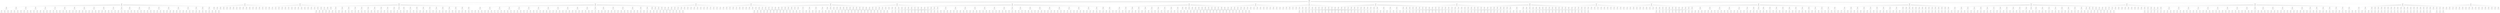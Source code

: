 graph "G" {
  node [
    fontname = "Courier";
  ];
  "17560" [
    label = "Visits: 1213\nValue: 667\n. A . A . B \nB . . . . . \nb . . B . . \n. . . A . A \n. . . . . b \n. . B b . . \n\na: 0 | A: 4 | \nb: 0 | B: 1 | \n\n\nO \"B\" jogou, vez do \"A\":";
  ];
  "17561" [
    label = "Visits: 93\nValue: 53\n. A . A . B \nB . . . . . \nb . . B . . \n. . . A . A \n. . . . . b \nA . B b . . \n\na: 0 | A: 3 | \nb: 0 | B: 1 | \n\n\nO \"A\" jogou, vez do \"B\":";
  ];
  "17562" [
    label = "Visits: 4\nValue: 1\n. A . A . B \nB . . . . . \n. . . B . . \n. B . A . A \n. . . . . b \nA . B b . . \n\na: 0 | A: 3 | \nb: 1 | B: 0 | \n\n\nO \"B\" jogou, vez do \"A\":";
  ];
  "17563" [
    label = "Visits: 1\nValue: 1\n. A . A . B \nB . . . . . \nB . . B A . \n. . . . . A \n. . A . . b \nA . . . . . \n\na: 0 | A: 2 | \nb: 2 | B: 1 | \n\n\nO \"A\" jogou, vez do \"B\":";
  ];
  "17564" [
    label = "Visits: 1\nValue: 1\n. A . . . B \nB . . A . . \n. . . B . . \n. B . A . A \n. . . . . b \nA . B b . . \n\na: 0 | A: 3 | \nb: 1 | B: 0 | \n\n\nO \"A\" jogou, vez do \"B\":";
  ];
  "17565" [
    label = "Visits: 1\nValue: 1\n. A . A . B \nB . . . . . \n. . . B . . \n. B . A . A \n. . . . . b \n. A B b . . \n\na: 0 | A: 3 | \nb: 1 | B: 0 | \n\n\nO \"A\" jogou, vez do \"B\":";
  ];
  "17566" [
    label = "Visits: 4\nValue: 1\n. . . . . B \nB . B . . . \nb . . . . . \n. . . A B A \n. . . . . b \nA . B b . . \n\na: 0 | A: 5 | \nb: 0 | B: 0 | \n\n\nO \"A\" jogou, vez do \"B\":";
  ];
  "17567" [
    label = "Visits: 1\nValue: 1\n. . . . . B \nB . B . . . \nb . . . . . \n. . . A B A \n. . . . . b \nA . . b . . \n\na: 0 | A: 5 | \nb: 0 | B: 1 | \n\n\nO \"B\" jogou, vez do \"A\":";
  ];
  "17568" [
    label = "Visits: 1\nValue: 1\n. . . . . . \nB . B . . . \nb . . . . . \n. . . A B A \n. . . . . b \nA . B b . . \n\na: 0 | A: 5 | \nb: 0 | B: 1 | \n\n\nO \"B\" jogou, vez do \"A\":";
  ];
  "17569" [
    label = "Visits: 1\nValue: 1\n. . . . . B \nB . B . . . \n. . . . . . \n. . . A B A \n. . . . . b \nA . B b . . \n\na: 0 | A: 5 | \nb: 0 | B: 1 | \n\n\nO \"B\" jogou, vez do \"A\":";
  ];
  "17570" [
    label = "Visits: 4\nValue: 1\n. A . A . B \nB . . . . . \nb . . B . . \n. . . A . A \n. B . . . b \n. . . b . . \n\na: 0 | A: 4 | \nb: 0 | B: 1 | \n\n\nO \"B\" jogou, vez do \"A\":";
  ];
  "17571" [
    label = "Visits: 1\nValue: 1\n. A . A . B \nB . . . . . \nb . . B . . \n. . . A . A \n. B . . . b \n. . . b . A \n\na: 0 | A: 3 | \nb: 0 | B: 1 | \n\n\nO \"A\" jogou, vez do \"B\":";
  ];
  "17572" [
    label = "Visits: 1\nValue: 1\n. A . A . B \nB . B . . . \nb . . . . . \n. . A . A . \n. B . . . . \n. . . b . . \n\na: 0 | A: 4 | \nb: 1 | B: 1 | \n\n\nO \"A\" jogou, vez do \"B\":";
  ];
  "17573" [
    label = "Visits: 1\nValue: 1\n. A . A . B \n. . . . . . \n. . . B . . \n. . . A . A \n. . . . . b \n. . A . b . \n\na: 0 | A: 3 | \nb: 0 | B: 4 | \n\n\nO \"A\" jogou, vez do \"B\":";
  ];
  "17574" [
    label = "Visits: 4\nValue: 1\n. A . . . . \nB . . . B . \nb . . . . . \n. . B A . A \n. . . . . b \nA . B b . . \n\na: 0 | A: 4 | \nb: 0 | B: 1 | \n\n\nO \"B\" jogou, vez do \"A\":";
  ];
  "17575" [
    label = "Visits: 1\nValue: 1\n. A . . . . \nB . . . B . \nb . . . . . \nA . B A . A \n. . . . . b \nA . B b . . \n\na: 0 | A: 3 | \nb: 0 | B: 1 | \n\n\nO \"A\" jogou, vez do \"B\":";
  ];
  "17576" [
    label = "Visits: 1\nValue: 1\n. A . . B . \nB . . . . . \nb . . . A . \n. . B . . . \n. . A . . b \nA . B b . . \n\na: 0 | A: 4 | \nb: 0 | B: 1 | \n\n\nO \"A\" jogou, vez do \"B\":";
  ];
  "17577" [
    label = "Visits: 1\nValue: 1\n. A . . . A \nB . . . . . \nb . . B . . \n. . B A . A \n. . . . . b \nA . B b . . \n\na: 0 | A: 3 | \nb: 0 | B: 1 | \n\n\nO \"A\" jogou, vez do \"B\":";
  ];
  "17578" [
    label = "Visits: 4\nValue: 1\n. . . A . B \n. B . . . . \n. . . B . . \n. . . A . A \n. . . . . b \nA . B b . . \n\na: 0 | A: 4 | \nb: 1 | B: 1 | \n\n\nO \"B\" jogou, vez do \"A\":";
  ];
  "17579" [
    label = "Visits: 1\nValue: 1\n. . B A . B \n. . . . . . \nA . . B . . \n. . . A . A \n. . . . . b \nA . B b . . \n\na: 0 | A: 3 | \nb: 1 | B: 1 | \n\n\nO \"A\" jogou, vez do \"B\":";
  ];
  "17580" [
    label = "Visits: 1\nValue: 1\n. . . A . B \n. B . . . . \n. . . B . . \n. . . A . A \n. . . . . . \nA . B b A . \n\na: 0 | A: 3 | \nb: 2 | B: 1 | \n\n\nO \"A\" jogou, vez do \"B\":";
  ];
  "17581" [
    label = "Visits: 1\nValue: 1\n. . . A . B \nA . B . . . \n. . . B . . \n. . . A . A \n. . . . . b \nA . B b . . \n\na: 0 | A: 3 | \nb: 1 | B: 1 | \n\n\nO \"A\" jogou, vez do \"B\":";
  ];
  "17582" [
    label = "Visits: 4\nValue: 1\n. A . A . B \nB . . . . . \nb . . B . . \n. . . A . A \n. . . . . b \n. . . . . . \n\na: 0 | A: 4 | \nb: 0 | B: 3 | \n\n\nO \"B\" jogou, vez do \"A\":";
  ];
  "17583" [
    label = "Visits: 1\nValue: 1\n. A . A . B \nB . . . . . \nb . . B . . \n. . . A . A \nA . . . . b \n. . . . . . \n\na: 0 | A: 3 | \nb: 0 | B: 3 | \n\n\nO \"A\" jogou, vez do \"B\":";
  ];
  "17584" [
    label = "Visits: 1\nValue: 1\n. A . A . B \nB . B . . . \nb . . . . . \n. . A . A . \n. . . . . . \n. . . . . . \n\na: 0 | A: 4 | \nb: 1 | B: 3 | \n\n\nO \"A\" jogou, vez do \"B\":";
  ];
  "17585" [
    label = "Visits: 1\nValue: 1\n. A . A . B \nB . . . . . \nb . . B . . \n. . . A . A \n. . . . . b \n. . A . . . \n\na: 0 | A: 3 | \nb: 0 | B: 3 | \n\n\nO \"A\" jogou, vez do \"B\":";
  ];
  "17586" [
    label = "Visits: 4\nValue: 1\n. A . A . B \nB . . . . . \nb . A B . . \n. . . . . . \n. . . . B . \nA . B . . . \n\na: 0 | A: 4 | \nb: 2 | B: 0 | \n\n\nO \"B\" jogou, vez do \"A\":";
  ];
  "17587" [
    label = "Visits: 1\nValue: 1\n. A . A . B \nB . B . . . \nb . A . . . \n. . . . A . \n. . . . . . \nA . B . B . \n\na: 0 | A: 3 | \nb: 2 | B: 0 | \n\n\nO \"A\" jogou, vez do \"B\":";
  ];
  "17588" [
    label = "Visits: 1\nValue: 1\n. A . A . B \nB . . . . . \nb . A B . A \n. . . . . . \n. . . . B . \nA . B . . . \n\na: 0 | A: 3 | \nb: 2 | B: 0 | \n\n\nO \"A\" jogou, vez do \"B\":";
  ];
  "17589" [
    label = "Visits: 1\nValue: 1\n. A . A . . \nB . . . . A \nb . A B . . \n. . . . . . \n. . . . B . \nA . B . . . \n\na: 0 | A: 3 | \nb: 2 | B: 1 | \n\n\nO \"A\" jogou, vez do \"B\":";
  ];
  "17590" [
    label = "Visits: 4\nValue: 1\n. A . . . B \nB . . B . . \nb . . B . . \n. . . A . A \n. . . . . b \nA . B b . . \n\na: 0 | A: 4 | \nb: 0 | B: 0 | \n\n\nO \"A\" jogou, vez do \"B\":";
  ];
  "17591" [
    label = "Visits: 1\nValue: 1\n. A . . . B \nB . . B . . \nb . . B . . \n. . . A . A \n. . . . . . \nA . B b . . \n\na: 0 | A: 4 | \nb: 0 | B: 1 | \n\n\nO \"B\" jogou, vez do \"A\":";
  ];
  "17592" [
    label = "Visits: 1\nValue: 1\n. A . . . B \nB . . B . . \n. . . B . . \n. . . A . A \n. . . . . b \nA . B b . . \n\na: 0 | A: 4 | \nb: 0 | B: 1 | \n\n\nO \"B\" jogou, vez do \"A\":";
  ];
  "17593" [
    label = "Visits: 1\nValue: 1\n. A . . . B \nB . . B . . \nb . . B . . \n. . . A . A \n. . . . . b \nA . B . . . \n\na: 0 | A: 4 | \nb: 0 | B: 1 | \n\n\nO \"B\" jogou, vez do \"A\":";
  ];
  "17594" [
    label = "Visits: 4\nValue: 1\n. A . A . B \nB . . . . . \nb . . B . . \n. . . A . A \n. . . . . b \nA . B b . B \n\na: 0 | A: 3 | \nb: 0 | B: 0 | \n\n\nO \"A\" jogou, vez do \"B\":";
  ];
  "17595" [
    label = "Visits: 1\nValue: 1\n. A . A . B \nB . . . . . \nb . . B . . \n. . . A . A \n. . . . . b \nA . B . . B \n\na: 0 | A: 3 | \nb: 0 | B: 1 | \n\n\nO \"B\" jogou, vez do \"A\":";
  ];
  "17596" [
    label = "Visits: 1\nValue: 1\n. A . A . B \nB . . . . . \nb . . B . . \n. . . A . A \n. . . . . . \nA . B b . B \n\na: 0 | A: 3 | \nb: 0 | B: 1 | \n\n\nO \"B\" jogou, vez do \"A\":";
  ];
  "17597" [
    label = "Visits: 1\nValue: 1\n. A . A . B \n. . . . . . \nb . . B . . \n. . . A . A \n. . . . . b \nA . B b . B \n\na: 0 | A: 3 | \nb: 0 | B: 1 | \n\n\nO \"B\" jogou, vez do \"A\":";
  ];
  "17598" [
    label = "Visits: 4\nValue: 1\n. A . A . B \n. . . . . . \n. . . B . . \n. . . A . A \n. . . . . b \nA . B b . . \n\na: 0 | A: 3 | \nb: 0 | B: 3 | \n\n\nO \"B\" jogou, vez do \"A\":";
  ];
  "17599" [
    label = "Visits: 1\nValue: 1\n. A A . A . \n. . . . . . \n. . . B . . \n. . . A . A \n. . . . . b \nA . B b . . \n\na: 0 | A: 2 | \nb: 0 | B: 4 | \n\n\nO \"A\" jogou, vez do \"B\":";
  ];
  "17600" [
    label = "Visits: 1\nValue: 1\n. . . . . B \n. . A . . . \n. . . . . . \n. . . A B A \n. . . . . b \nA . B b . . \n\na: 0 | A: 4 | \nb: 0 | B: 3 | \n\n\nO \"A\" jogou, vez do \"B\":";
  ];
  "17601" [
    label = "Visits: 1\nValue: 1\n. . . A . B \nA . . . . . \n. . . B . . \n. . . A . A \n. . . . . b \nA . B b . . \n\na: 0 | A: 3 | \nb: 0 | B: 3 | \n\n\nO \"A\" jogou, vez do \"B\":";
  ];
  "17602" [
    label = "Visits: 4\nValue: 1\n. A . A . B \nB . . . . . \nb . B . B . \n. . . . . A \n. . . . A b \nA . B b . . \n\na: 0 | A: 3 | \nb: 0 | B: 0 | \n\n\nO \"A\" jogou, vez do \"B\":";
  ];
  "17603" [
    label = "Visits: 1\nValue: 1\n. A . A . B \nB . . . . . \nb . . . B . \n. . . . . A \n. . . . A b \nA . B b . . \n\na: 0 | A: 3 | \nb: 0 | B: 1 | \n\n\nO \"B\" jogou, vez do \"A\":";
  ];
  "17604" [
    label = "Visits: 1\nValue: 1\n. A . A . B \n. . . . . . \nb . B . B . \n. . . . . A \n. . . . A b \nA . B b . . \n\na: 0 | A: 3 | \nb: 0 | B: 1 | \n\n\nO \"B\" jogou, vez do \"A\":";
  ];
  "17605" [
    label = "Visits: 1\nValue: 1\n. A . A . B \nB . . . . . \nb . B . B . \n. . . . . A \n. . . . A b \nA . . b . . \n\na: 0 | A: 3 | \nb: 0 | B: 1 | \n\n\nO \"B\" jogou, vez do \"A\":";
  ];
  "17606" [
    label = "Visits: 4\nValue: 1\n. A . A . B \nB . . . . . \nb . . B . . \n. . . A . A \n. . . . . . \nA . . . . . \n\na: 0 | A: 3 | \nb: 1 | B: 3 | \n\n\nO \"B\" jogou, vez do \"A\":";
  ];
  "17607" [
    label = "Visits: 1\nValue: 1\n. A . A . B \nB . . . . . \nb . A B . . \n. . . . . . \n. . . . A . \nA . . . . . \n\na: 0 | A: 3 | \nb: 1 | B: 3 | \n\n\nO \"A\" jogou, vez do \"B\":";
  ];
  "17608" [
    label = "Visits: 1\nValue: 1\n. A . . . . \nB . . . A . \nb . . . . . \n. . B A . A \n. . . . . . \nA . . . . . \n\na: 0 | A: 3 | \nb: 1 | B: 4 | \n\n\nO \"A\" jogou, vez do \"B\":";
  ];
  "17609" [
    label = "Visits: 1\nValue: 1\n. A . A . B \nB . . . . . \n. . . B . . \n. A . A . A \n. . . . . . \nA . . . . . \n\na: 0 | A: 2 | \nb: 2 | B: 3 | \n\n\nO \"A\" jogou, vez do \"B\":";
  ];
  "17610" [
    label = "Visits: 4\nValue: 1\n. . A A . B \n. . . . . . \n. . . B . . \n. . . A . A \n. . . . . b \nA . B b . . \n\na: 0 | A: 3 | \nb: 0 | B: 3 | \n\n\nO \"B\" jogou, vez do \"A\":";
  ];
  "17611" [
    label = "Visits: 1\nValue: 1\n. . A A . B \n. . . . . . \n. . . B . . \nA . . A . A \n. . . . . b \nA . B b . . \n\na: 0 | A: 2 | \nb: 0 | B: 3 | \n\n\nO \"A\" jogou, vez do \"B\":";
  ];
  "17612" [
    label = "Visits: 1\nValue: 1\n. . A A . B \n. . . . . . \n. . . B . . \n. . . A . A \n. A . . . b \n. . . b . . \n\na: 0 | A: 3 | \nb: 0 | B: 4 | \n\n\nO \"A\" jogou, vez do \"B\":";
  ];
  "17613" [
    label = "Visits: 1\nValue: 1\n. A A A . B \n. . . . . . \n. . . B . . \n. . . A . A \n. . . . . b \nA . B b . . \n\na: 0 | A: 2 | \nb: 0 | B: 3 | \n\n\nO \"A\" jogou, vez do \"B\":";
  ];
  "17614" [
    label = "Visits: 4\nValue: 1\n. A A . B . \nB . . . . . \nb . . B . . \n. . . A . A \n. . . . . b \nA . B b . . \n\na: 0 | A: 3 | \nb: 0 | B: 1 | \n\n\nO \"B\" jogou, vez do \"A\":";
  ];
  "17615" [
    label = "Visits: 1\nValue: 1\n. A A . B . \nB . . . . . \nb . . B . . \n. . . A . A \n. . . . . b \nA . B b . A \n\na: 0 | A: 2 | \nb: 0 | B: 1 | \n\n\nO \"A\" jogou, vez do \"B\":";
  ];
  "17616" [
    label = "Visits: 1\nValue: 1\n. A A . B . \nB . . . . . \nb . B . A . \n. . . . . . \n. . A . . b \nA . B b . . \n\na: 0 | A: 3 | \nb: 0 | B: 1 | \n\n\nO \"A\" jogou, vez do \"B\":";
  ];
  "17617" [
    label = "Visits: 1\nValue: 1\n. A A . B . \nB . . . . . \n. . . B . . \n. A . A . A \n. . . . . b \nA . B b . . \n\na: 0 | A: 2 | \nb: 1 | B: 1 | \n\n\nO \"A\" jogou, vez do \"B\":";
  ];
  "17618" [
    label = "Visits: 4\nValue: 1\n. A . A . B \nB . B . . . \nb . . . . . \n. . A . B . \n. . . . . . \nA . B b . . \n\na: 0 | A: 4 | \nb: 1 | B: 0 | \n\n\nO \"B\" jogou, vez do \"A\":";
  ];
  "17619" [
    label = "Visits: 1\nValue: 1\n. A . A . B \nB . B . . . \nb . . . . . \n. . A . B . \n. . . . . . \n. A B b . . \n\na: 0 | A: 4 | \nb: 1 | B: 0 | \n\n\nO \"A\" jogou, vez do \"B\":";
  ];
  "17620" [
    label = "Visits: 1\nValue: 1\n. A . A . B \nB . B . . . \nb . . . . . \n. . A . B . \nA . . . . . \n. . B b . . \n\na: 0 | A: 4 | \nb: 1 | B: 0 | \n\n\nO \"A\" jogou, vez do \"B\":";
  ];
  "17621" [
    label = "Visits: 1\nValue: 1\n. A . A . B \nB . B . . . \nb . A . . . \n. . . . B . \n. . A . . . \nA . . . . . \n\na: 0 | A: 3 | \nb: 2 | B: 1 | \n\n\nO \"A\" jogou, vez do \"B\":";
  ];
  "17622" [
    label = "Visits: 4\nValue: 1\n. A . A . B \nB . . . . . \nb . . B . . \n. . . A . A \n. . . B . b \nA . . . . . \n\na: 0 | A: 3 | \nb: 1 | B: 1 | \n\n\nO \"B\" jogou, vez do \"A\":";
  ];
  "17623" [
    label = "Visits: 1\nValue: 1\n. A . A . B \nB . . . . . \nb . . B . . \n. . B A . A \n. . . . . . \nA . . . A . \n\na: 0 | A: 2 | \nb: 2 | B: 1 | \n\n\nO \"A\" jogou, vez do \"B\":";
  ];
  "17624" [
    label = "Visits: 1\nValue: 1\n. A . . . B \nB . . A . . \nb . . B . . \n. . . A . A \n. . . B . b \nA . . . . . \n\na: 0 | A: 3 | \nb: 1 | B: 1 | \n\n\nO \"A\" jogou, vez do \"B\":";
  ];
  "17625" [
    label = "Visits: 1\nValue: 1\n. A . A . B \nB . . . B . \nb . . . . . \n. . A . A A \n. . . . . b \nA . . . B . \n\na: 0 | A: 2 | \nb: 1 | B: 1 | \n\n\nO \"A\" jogou, vez do \"B\":";
  ];
  "17626" [
    label = "Visits: 4\nValue: 1\n. A . A . B \nB . . . . . \nb . . B A . \n. . . . . A \n. . B . . b \nA . . . . . \n\na: 0 | A: 3 | \nb: 1 | B: 1 | \n\n\nO \"B\" jogou, vez do \"A\":";
  ];
  "17627" [
    label = "Visits: 1\nValue: 1\n. . . . . B \nB . A . . . \nb . . . A . \n. . . . B A \n. . B . . b \nA . . . . . \n\na: 0 | A: 4 | \nb: 1 | B: 1 | \n\n\nO \"A\" jogou, vez do \"B\":";
  ];
  "17628" [
    label = "Visits: 1\nValue: 1\n. A . A . B \n. . . . . . \n. A . B A . \n. . . . . A \n. . B . . b \nA . . . . . \n\na: 0 | A: 2 | \nb: 2 | B: 2 | \n\n\nO \"A\" jogou, vez do \"B\":";
  ];
  "17629" [
    label = "Visits: 1\nValue: 1\n. A . . . B \nB . . A . . \nb . . . A . \n. . . B . A \n. . B . . b \nA . . . . . \n\na: 0 | A: 3 | \nb: 1 | B: 1 | \n\n\nO \"A\" jogou, vez do \"B\":";
  ];
  "17630" [
    label = "Visits: 4\nValue: 1\n. A . A . B \nB . . . . . \nb . . B . B \n. . . A . A \n. . . . . b \nA . B b . . \n\na: 0 | A: 3 | \nb: 0 | B: 0 | \n\n\nO \"A\" jogou, vez do \"B\":";
  ];
  "17631" [
    label = "Visits: 1\nValue: 1\n. A . A . B \nB . . . . . \nb . . B . B \n. . . A . A \n. . . . . . \nA . B b . . \n\na: 0 | A: 3 | \nb: 0 | B: 1 | \n\n\nO \"B\" jogou, vez do \"A\":";
  ];
  "17632" [
    label = "Visits: 1\nValue: 1\n. A . A . B \nB . . . . . \n. . . B . B \n. . . A . A \n. . . . . b \nA . B b . . \n\na: 0 | A: 3 | \nb: 0 | B: 1 | \n\n\nO \"B\" jogou, vez do \"A\":";
  ];
  "17633" [
    label = "Visits: 1\nValue: 1\n. A . A . B \n. . . . . . \nb . . B . B \n. . . A . A \n. . . . . b \nA . B b . . \n\na: 0 | A: 3 | \nb: 0 | B: 1 | \n\n\nO \"B\" jogou, vez do \"A\":";
  ];
  "17634" [
    label = "Visits: 4\nValue: 1\n. A . A . B \nB . . . B . \nb . . . . . \n. . B . A A \n. . . . . b \nA . B b . . \n\na: 0 | A: 3 | \nb: 0 | B: 0 | \n\n\nO \"A\" jogou, vez do \"B\":";
  ];
  "17635" [
    label = "Visits: 1\nValue: 1\n. A . A . B \nB . . . B . \nb . . . . . \n. . . . A A \n. . . . . b \nA . B b . . \n\na: 0 | A: 3 | \nb: 0 | B: 1 | \n\n\nO \"B\" jogou, vez do \"A\":";
  ];
  "17636" [
    label = "Visits: 1\nValue: 1\n. A . A . B \nB . . . B . \nb . . . . . \n. . B . A A \n. . . . . b \nA . B . . . \n\na: 0 | A: 3 | \nb: 0 | B: 1 | \n\n\nO \"B\" jogou, vez do \"A\":";
  ];
  "17637" [
    label = "Visits: 1\nValue: 1\n. A . A . B \n. . . . B . \nb . . . . . \n. . B . A A \n. . . . . b \nA . B b . . \n\na: 0 | A: 3 | \nb: 0 | B: 1 | \n\n\nO \"B\" jogou, vez do \"A\":";
  ];
  "17638" [
    label = "Visits: 4\nValue: 1\n. A . A . B \nB . . . . . \nb . . B . . \n. . . A . A \nB . . . . b \n. . B b . . \n\na: 0 | A: 4 | \nb: 0 | B: 0 | \n\n\nO \"A\" jogou, vez do \"B\":";
  ];
  "17639" [
    label = "Visits: 1\nValue: 1\n. A . A . B \nB . . . . . \nb . . B . . \n. . . A . A \nB . . . . . \n. . B b . . \n\na: 0 | A: 4 | \nb: 0 | B: 1 | \n\n\nO \"B\" jogou, vez do \"A\":";
  ];
  "17640" [
    label = "Visits: 1\nValue: 1\n. A . A . B \nB . . . . . \nb . . . . . \n. . . A . A \nB . . . . b \n. . B b . . \n\na: 0 | A: 4 | \nb: 0 | B: 1 | \n\n\nO \"B\" jogou, vez do \"A\":";
  ];
  "17641" [
    label = "Visits: 1\nValue: 1\n. A . A . B \nB . . . . . \nb . . B . . \n. . . A . A \nB . . . . b \n. . . b . . \n\na: 0 | A: 4 | \nb: 0 | B: 1 | \n\n\nO \"B\" jogou, vez do \"A\":";
  ];
  "17642" [
    label = "Visits: 3\nValue: 1\n. A . A . B \nB . . . . . \nb . B . B . \n. . . . . . \n. . A . . b \nA . B b . . \n\na: 0 | A: 4 | \nb: 0 | B: 0 | \n\n\nO \"A\" jogou, vez do \"B\":";
  ];
  "17643" [
    label = "Visits: 1\nValue: 1\n. A . A . B \nB . . . . . \n. . B . B . \n. . . . . . \n. . A . . b \nA . B b . . \n\na: 0 | A: 4 | \nb: 0 | B: 1 | \n\n\nO \"B\" jogou, vez do \"A\":";
  ];
  "17644" [
    label = "Visits: 1\nValue: 1\n. A . A . . \nB . . . . . \nb . B . B . \n. . . . . . \n. . A . . b \nA . B b . . \n\na: 0 | A: 4 | \nb: 0 | B: 1 | \n\n\nO \"B\" jogou, vez do \"A\":";
  ];
  "17645" [
    label = "Visits: 3\nValue: 1\n. A . A . . \nB . . . . B \nb . . B . . \n. . . A . A \n. . . . . b \nA . B b . . \n\na: 0 | A: 3 | \nb: 0 | B: 1 | \n\n\nO \"B\" jogou, vez do \"A\":";
  ];
  "17646" [
    label = "Visits: 1\nValue: 1\n. A . A . B \nB . . . . . \nb . . B . A \n. . . A . A \n. . . . . b \nA . B b . . \n\na: 0 | A: 2 | \nb: 0 | B: 1 | \n\n\nO \"A\" jogou, vez do \"B\":";
  ];
  "17647" [
    label = "Visits: 1\nValue: 1\n. A . . . . \nB . . A . B \nb . . B . . \n. . . A . A \n. . . . . b \nA . B b . . \n\na: 0 | A: 3 | \nb: 0 | B: 1 | \n\n\nO \"A\" jogou, vez do \"B\":";
  ];
  "17648" [
    label = "Visits: 3\nValue: 1\n. A . A . B \n. . . . . . \n. B . B . . \n. . . A . A \n. . . . . b \nA . B b . . \n\na: 0 | A: 3 | \nb: 1 | B: 1 | \n\n\nO \"B\" jogou, vez do \"A\":";
  ];
  "17649" [
    label = "Visits: 1\nValue: 1\n. A . A . B \n. . B . . . \n. B . . . . \n. . A . A . \n. . . . . . \nA . B b . . \n\na: 0 | A: 3 | \nb: 2 | B: 1 | \n\n\nO \"A\" jogou, vez do \"B\":";
  ];
  "17650" [
    label = "Visits: 1\nValue: 1\n. A . A . . \n. . . . . A \n. B . B . . \n. . . A . A \n. . . . . b \nA . B b . . \n\na: 0 | A: 2 | \nb: 1 | B: 2 | \n\n\nO \"A\" jogou, vez do \"B\":";
  ];
  "17651" [
    label = "Visits: 3\nValue: 1\nA . B . A B \nB . . . . . \nb . . B . . \n. . . A . A \n. . . . . b \nA . B b . . \n\na: 0 | A: 3 | \nb: 0 | B: 0 | \n\n\nO \"A\" jogou, vez do \"B\":";
  ];
  "17652" [
    label = "Visits: 1\nValue: 1\nA . B . A B \nB . . . . . \n. . . B . . \n. . . A . A \n. . . . . b \nA . B b . . \n\na: 0 | A: 3 | \nb: 0 | B: 1 | \n\n\nO \"B\" jogou, vez do \"A\":";
  ];
  "17653" [
    label = "Visits: 1\nValue: 1\nA . B . A . \nB . . . . . \nb . . B . . \n. . . A . A \n. . . . . b \nA . B b . . \n\na: 0 | A: 3 | \nb: 0 | B: 1 | \n\n\nO \"B\" jogou, vez do \"A\":";
  ];
  "17654" [
    label = "Visits: 18\nValue: 1\n. A . A . B \nB . . . . . \nb . . B . . \n. . . A . A \n. . . . . . \n. . B b A . \n\na: 0 | A: 3 | \nb: 1 | B: 1 | \n\n\nO \"A\" jogou, vez do \"B\":";
  ];
  "17655" [
    label = "Visits: 1\nValue: 1\n. A . A . B \nB . . . . . \nb . . B . . \n. . . A . A \n. . . b . . \n. . B . A . \n\na: 0 | A: 3 | \nb: 1 | B: 1 | \n\n\nO \"B\" jogou, vez do \"A\":";
  ];
  "17656" [
    label = "Visits: 1\nValue: 1\n. A . A . B \nB . . . . . \n. . . B . . \n. B . A . A \n. . . . . . \n. . B b A . \n\na: 0 | A: 3 | \nb: 2 | B: 0 | \n\n\nO \"B\" jogou, vez do \"A\":";
  ];
  "17657" [
    label = "Visits: 1\nValue: 1\n. A . A . B \nB . . . . . \nb . A B . . \n. . . . . . \n. . . . B . \n. . B . . . \n\na: 0 | A: 5 | \nb: 2 | B: 0 | \n\n\nO \"B\" jogou, vez do \"A\":";
  ];
  "17658" [
    label = "Visits: 1\nValue: 1\n. A . A . B \nB . . . . . \nb . . B . . \n. . . A . A \n. . . . . . \n. . B b A b \n\na: 0 | A: 3 | \nb: 0 | B: 1 | \n\n\nO \"B\" jogou, vez do \"A\":";
  ];
  "17659" [
    label = "Visits: 1\nValue: 1\n. A . A . B \nB . . . . b \nb . . B . . \n. . . A . A \n. . . . . . \n. . B b A . \n\na: 0 | A: 3 | \nb: 0 | B: 1 | \n\n\nO \"B\" jogou, vez do \"A\":";
  ];
  "17660" [
    label = "Visits: 1\nValue: 1\n. A . A . B \nB . . b . . \nb . . B . . \n. . . A . A \n. . . . . . \n. . B b A . \n\na: 0 | A: 3 | \nb: 0 | B: 1 | \n\n\nO \"B\" jogou, vez do \"A\":";
  ];
  "17661" [
    label = "Visits: 1\nValue: 1\n. A . A . B \n. . . . . . \n. . . B . . \n. . . A . A \n. . . . . . \n. . B b A . \n\na: 0 | A: 3 | \nb: 1 | B: 3 | \n\n\nO \"B\" jogou, vez do \"A\":";
  ];
  "17662" [
    label = "Visits: 1\nValue: 1\n. A . A . B \nB . . . . . \nb . . B . . \n. . . A . A \nB . . . . . \n. . B b A . \n\na: 0 | A: 3 | \nb: 1 | B: 0 | \n\n\nO \"B\" jogou, vez do \"A\":";
  ];
  "17663" [
    label = "Visits: 1\nValue: 1\n. A . A . B \nB . . . . . \nb . b B . . \n. . . A . A \n. . . . . . \n. . B b A . \n\na: 0 | A: 3 | \nb: 0 | B: 1 | \n\n\nO \"B\" jogou, vez do \"A\":";
  ];
  "17664" [
    label = "Visits: 1\nValue: 1\n. A . A . B \nB . . . . . \nb . . B . A \n. . . A . . \n. . . . . B \n. . B b . . \n\na: 0 | A: 4 | \nb: 1 | B: 0 | \n\n\nO \"B\" jogou, vez do \"A\":";
  ];
  "17665" [
    label = "Visits: 1\nValue: 1\n. A . A . B \nB . . . . . \nb . B . B . \n. . . . . A \n. . . . A . \n. . B b A . \n\na: 0 | A: 3 | \nb: 1 | B: 0 | \n\n\nO \"B\" jogou, vez do \"A\":";
  ];
  "17666" [
    label = "Visits: 1\nValue: 1\n. A . A . B \nB b . . . . \n. . . B . . \n. . . A . A \n. . . . . . \n. . B b A . \n\na: 0 | A: 3 | \nb: 1 | B: 1 | \n\n\nO \"B\" jogou, vez do \"A\":";
  ];
  "17667" [
    label = "Visits: 1\nValue: 1\n. A . A . B \nB . . . . . \nb . . B . B \n. . . A . . \n. . . . . A \n. . B b A . \n\na: 0 | A: 3 | \nb: 1 | B: 0 | \n\n\nO \"B\" jogou, vez do \"A\":";
  ];
  "17668" [
    label = "Visits: 1\nValue: 1\n. A . A . B \nB . B . . . \nb . . . . . \n. . A . B . \n. . . . . . \n. . B b A . \n\na: 0 | A: 4 | \nb: 1 | B: 0 | \n\n\nO \"B\" jogou, vez do \"A\":";
  ];
  "17669" [
    label = "Visits: 1\nValue: 1\n. . . A . B \n. B . . . . \n. . . B . . \n. . . A . A \n. . . . . . \n. . B b A . \n\na: 0 | A: 4 | \nb: 2 | B: 1 | \n\n\nO \"B\" jogou, vez do \"A\":";
  ];
  "17670" [
    label = "Visits: 1\nValue: 1\n. A . A . B \nB . . . . . \nb . . B A . \n. . . . . A \n. . B . . . \n. . . . A . \n\na: 0 | A: 3 | \nb: 2 | B: 1 | \n\n\nO \"B\" jogou, vez do \"A\":";
  ];
  "17671" [
    label = "Visits: 1\nValue: 1\nA . B . A B \nB . . . . . \nb . . B . . \n. . . A . A \n. . . . . . \n. . B b A . \n\na: 0 | A: 3 | \nb: 1 | B: 0 | \n\n\nO \"B\" jogou, vez do \"A\":";
  ];
  "17672" [
    label = "Visits: 18\nValue: 1\n. A . . . . \nB . . . A . \nb . . . . . \n. . B A . A \n. . . . . b \n. . B b . . \n\na: 0 | A: 4 | \nb: 0 | B: 2 | \n\n\nO \"A\" jogou, vez do \"B\":";
  ];
  "17673" [
    label = "Visits: 1\nValue: 1\n. A . . . . \nB . . . A . \nb . . . . . \n. . B A . A \n. . . . . . \n. . . . . . \n\na: 0 | A: 4 | \nb: 1 | B: 4 | \n\n\nO \"B\" jogou, vez do \"A\":";
  ];
  "17674" [
    label = "Visits: 1\nValue: 1\n. A . . . . \n. . . . A . \n. B . . . . \n. . . A . A \n. . . B . b \n. . B b . . \n\na: 0 | A: 4 | \nb: 1 | B: 2 | \n\n\nO \"B\" jogou, vez do \"A\":";
  ];
  "17675" [
    label = "Visits: 1\nValue: 1\n. A . . . . \nB . . A . B \nb . . . . . \n. . B A . A \n. . . . . b \n. . B b . . \n\na: 0 | A: 4 | \nb: 0 | B: 1 | \n\n\nO \"B\" jogou, vez do \"A\":";
  ];
  "17676" [
    label = "Visits: 1\nValue: 1\n. A . . B . \nB . . . . . \nb . . . A . \n. . B A . A \n. . . . . b \n. . B b . . \n\na: 0 | A: 4 | \nb: 0 | B: 1 | \n\n\nO \"B\" jogou, vez do \"A\":";
  ];
  "17677" [
    label = "Visits: 1\nValue: 1\n. A . . . . \nB . . . A . \nb . B . . . \n. . . . . A \n. . B . A b \n. . B b . . \n\na: 0 | A: 4 | \nb: 0 | B: 1 | \n\n\nO \"B\" jogou, vez do \"A\":";
  ];
  "17678" [
    label = "Visits: 1\nValue: 1\n. A . . . . \nB . . . A . \nb B . A . . \n. . . . . A \n. . . B . b \n. . . . . . \n\na: 0 | A: 4 | \nb: 1 | B: 2 | \n\n\nO \"B\" jogou, vez do \"A\":";
  ];
  "17679" [
    label = "Visits: 1\nValue: 1\n. A . . . . \nB . . . A . \nb . . . . . \n. . B A B . \n. . . . . . \n. . B b . . \n\na: 0 | A: 5 | \nb: 1 | B: 1 | \n\n\nO \"B\" jogou, vez do \"A\":";
  ];
  "17680" [
    label = "Visits: 1\nValue: 1\n. A . A . . \nB . . . . . \nb . . . . B \n. . B A . A \n. . . . . b \n. . B b . . \n\na: 0 | A: 4 | \nb: 0 | B: 1 | \n\n\nO \"B\" jogou, vez do \"A\":";
  ];
  "17681" [
    label = "Visits: 1\nValue: 1\n. A . . . . \nB . . B . A \nb . . . . . \n. . B A . A \n. . . . . b \n. . B b . . \n\na: 0 | A: 4 | \nb: 0 | B: 1 | \n\n\nO \"B\" jogou, vez do \"A\":";
  ];
  "17682" [
    label = "Visits: 1\nValue: 1\n. A . . . . \nB . . . A . \nb . . . . . \n. . B A . A \n. . . . . b \nB . B b . . \n\na: 0 | A: 4 | \nb: 0 | B: 1 | \n\n\nO \"B\" jogou, vez do \"A\":";
  ];
  "17683" [
    label = "Visits: 1\nValue: 1\n. A . . . . \nB . . . A . \nb . . . . . \n. . B A . A \nB . . . . b \n. . B b . . \n\na: 0 | A: 4 | \nb: 0 | B: 1 | \n\n\nO \"B\" jogou, vez do \"A\":";
  ];
  "17684" [
    label = "Visits: 1\nValue: 1\nA . B . . . \nB . . . A . \nb . . . . . \n. . B A . A \n. . . . . b \n. . B b . . \n\na: 0 | A: 4 | \nb: 0 | B: 1 | \n\n\nO \"B\" jogou, vez do \"A\":";
  ];
  "17685" [
    label = "Visits: 1\nValue: 1\n. A . . . . \nB . . . A . \nb . B . A . \n. . . . . A \n. . B . . b \n. . . . . . \n\na: 0 | A: 4 | \nb: 1 | B: 2 | \n\n\nO \"B\" jogou, vez do \"A\":";
  ];
  "17686" [
    label = "Visits: 1\nValue: 1\n. . A . . . \n. . . . A . \n. . . . . . \n. . B A . A \n. . . . . b \n. . B b . . \n\na: 0 | A: 4 | \nb: 0 | B: 4 | \n\n\nO \"B\" jogou, vez do \"A\":";
  ];
  "17687" [
    label = "Visits: 1\nValue: 1\n. A . B . . \nB . . . . . \nb . . . . A \n. . B A . A \n. . . . . b \n. . B b . . \n\na: 0 | A: 4 | \nb: 0 | B: 1 | \n\n\nO \"B\" jogou, vez do \"A\":";
  ];
  "17688" [
    label = "Visits: 1\nValue: 1\n. . . . . . \nB . B . A . \nb . . . . . \n. . B A . A \n. . . . . b \n. . B b . . \n\na: 0 | A: 5 | \nb: 0 | B: 1 | \n\n\nO \"B\" jogou, vez do \"A\":";
  ];
  "17689" [
    label = "Visits: 1\nValue: 1\n. A . . . . \nB . . . A . \nb . . . . . \n. . B A . A \n. . . . . b \n. . . . . . \n\na: 0 | A: 4 | \nb: 0 | B: 4 | \n\n\nO \"B\" jogou, vez do \"A\":";
  ];
  "17690" [
    label = "Visits: 74\nValue: 39\nA . A . A B \nB . . . . . \nb . . B . . \n. . . A . A \n. . . . . b \n. . B b . . \n\na: 0 | A: 3 | \nb: 0 | B: 1 | \n\n\nO \"A\" jogou, vez do \"B\":";
  ];
  "17691" [
    label = "Visits: 4\nValue: 1\nA A . B A B \nB . . . . . \nb . . B . . \n. . . A . A \n. . . . . b \n. . B b . . \n\na: 0 | A: 3 | \nb: 0 | B: 0 | \n\n\nO \"A\" jogou, vez do \"B\":";
  ];
  "17692" [
    label = "Visits: 1\nValue: 1\nA A . B A B \nB . . . . . \n. . . B . . \n. . . A . A \n. . . . . b \n. . B b . . \n\na: 0 | A: 3 | \nb: 0 | B: 1 | \n\n\nO \"B\" jogou, vez do \"A\":";
  ];
  "17693" [
    label = "Visits: 1\nValue: 1\nA A . B A B \n. . . . . . \nb . . B . . \n. . . A . A \n. . . . . b \n. . B b . . \n\na: 0 | A: 3 | \nb: 0 | B: 1 | \n\n\nO \"B\" jogou, vez do \"A\":";
  ];
  "17694" [
    label = "Visits: 1\nValue: 1\nA A . B A . \nB . . . . . \nb . . B . . \n. . . A . A \n. . . . . b \n. . B b . . \n\na: 0 | A: 3 | \nb: 0 | B: 1 | \n\n\nO \"B\" jogou, vez do \"A\":";
  ];
  "17695" [
    label = "Visits: 3\nValue: 1\nA . A . A B \nB . . . . . \nb . . B . B \n. . . A . A \n. . . . . b \n. . B b . . \n\na: 0 | A: 3 | \nb: 0 | B: 0 | \n\n\nO \"A\" jogou, vez do \"B\":";
  ];
  "17696" [
    label = "Visits: 1\nValue: 1\nA . A . A B \n. . . . . . \nb . . B . B \n. . . A . A \n. . . . . b \n. . B b . . \n\na: 0 | A: 3 | \nb: 0 | B: 1 | \n\n\nO \"B\" jogou, vez do \"A\":";
  ];
  "17697" [
    label = "Visits: 1\nValue: 1\nA . A . A B \nB . . . . . \n. . . B . B \n. . . A . A \n. . . . . b \n. . B b . . \n\na: 0 | A: 3 | \nb: 0 | B: 1 | \n\n\nO \"B\" jogou, vez do \"A\":";
  ];
  "17698" [
    label = "Visits: 3\nValue: 1\n. . . . A B \n. B . . . . \n. . . B . . \n. . . A . A \n. . . . . b \n. . B b . . \n\na: 0 | A: 5 | \nb: 1 | B: 1 | \n\n\nO \"B\" jogou, vez do \"A\":";
  ];
  "17699" [
    label = "Visits: 1\nValue: 1\n. . . . A B \n. B . . . . \n. . . B . . \nA . . A . A \n. . . . . b \n. . B b . . \n\na: 0 | A: 4 | \nb: 1 | B: 1 | \n\n\nO \"A\" jogou, vez do \"B\":";
  ];
  "17700" [
    label = "Visits: 1\nValue: 1\n. . . . A B \n. B . . . . \n. . A B . . \n. . . . . . \n. . . . A . \n. . B . . . \n\na: 0 | A: 5 | \nb: 3 | B: 1 | \n\n\nO \"A\" jogou, vez do \"B\":";
  ];
  "17701" [
    label = "Visits: 3\nValue: 1\nA . A . A B \nB . . . . . \nb . . B . . \n. . . A . A \n. . . . . b \n. . B b . B \n\na: 0 | A: 3 | \nb: 0 | B: 0 | \n\n\nO \"A\" jogou, vez do \"B\":";
  ];
  "17702" [
    label = "Visits: 1\nValue: 1\nA . A . A B \nB . . . . . \nb . . B . . \n. . . A . A \n. . . . . b \n. . B b . . \n\na: 0 | A: 3 | \nb: 0 | B: 1 | \n\n\nO \"B\" jogou, vez do \"A\":";
  ];
  "17703" [
    label = "Visits: 1\nValue: 1\nA . A . A . \nB . . . . . \nb . . B . . \n. . . A . A \n. . . . . b \n. . B b . B \n\na: 0 | A: 3 | \nb: 0 | B: 1 | \n\n\nO \"B\" jogou, vez do \"A\":";
  ];
  "17704" [
    label = "Visits: 3\nValue: 1\nA . A . A B \n. . . . . . \n. B . B . . \n. . . A . A \n. . . . . b \n. . B b . . \n\na: 0 | A: 3 | \nb: 1 | B: 1 | \n\n\nO \"B\" jogou, vez do \"A\":";
  ];
  "17705" [
    label = "Visits: 1\nValue: 1\nA . A . A B \n. . . . . . \n. B . B . A \n. . . A . A \n. . . . . b \n. . B b . . \n\na: 0 | A: 2 | \nb: 1 | B: 1 | \n\n\nO \"A\" jogou, vez do \"B\":";
  ];
  "17706" [
    label = "Visits: 1\nValue: 1\nA . A . A B \n. . . . . . \n. B . B . . \n. . . A . A \n. A . . . b \n. . . b . . \n\na: 0 | A: 2 | \nb: 1 | B: 2 | \n\n\nO \"A\" jogou, vez do \"B\":";
  ];
  "17707" [
    label = "Visits: 3\nValue: 1\nA . A . A B \nB . . . . . \nb . . B . . \n. . . A . A \n. . . B . b \n. . . . . . \n\na: 0 | A: 3 | \nb: 1 | B: 1 | \n\n\nO \"B\" jogou, vez do \"A\":";
  ];
  "17708" [
    label = "Visits: 1\nValue: 1\nA . A . A B \nB . B . . . \nb . . . . . \n. . A . A . \n. . . . . . \n. . B . . . \n\na: 0 | A: 3 | \nb: 2 | B: 1 | \n\n\nO \"A\" jogou, vez do \"B\":";
  ];
  "17709" [
    label = "Visits: 1\nValue: 1\nA . A . A B \nB . . . . . \nb . . B . . \n. . . A . A \n. . . B . b \n. . . A . . \n\na: 0 | A: 2 | \nb: 1 | B: 1 | \n\n\nO \"A\" jogou, vez do \"B\":";
  ];
  "17710" [
    label = "Visits: 3\nValue: 1\nA . A . . . \nB . . . . B \nb . . B . . \n. . . A . A \n. . . . . b \n. . B b . . \n\na: 0 | A: 4 | \nb: 0 | B: 1 | \n\n\nO \"B\" jogou, vez do \"A\":";
  ];
  "17711" [
    label = "Visits: 1\nValue: 1\nA . A . . . \nB . B . . B \nb . . . . . \n. . A . A . \n. . . . . . \n. . B b . . \n\na: 0 | A: 4 | \nb: 1 | B: 1 | \n\n\nO \"A\" jogou, vez do \"B\":";
  ];
  "17712" [
    label = "Visits: 1\nValue: 1\nA . A . . A \nB . . . . . \nb . . B . B \n. . . A . A \n. . . . . b \n. . B b . . \n\na: 0 | A: 3 | \nb: 0 | B: 1 | \n\n\nO \"A\" jogou, vez do \"B\":";
  ];
  "17713" [
    label = "Visits: 3\nValue: 1\nA . A . A B \nB . B . . . \nb . . . . . \n. . A . B . \n. . . . . . \n. . B b . . \n\na: 0 | A: 4 | \nb: 1 | B: 0 | \n\n\nO \"B\" jogou, vez do \"A\":";
  ];
  "17714" [
    label = "Visits: 1\nValue: 1\nA . A . . . \nB . B . . A \nb . . . . . \n. . A . B . \n. . . . . . \n. . B b . . \n\na: 0 | A: 4 | \nb: 1 | B: 1 | \n\n\nO \"A\" jogou, vez do \"B\":";
  ];
  "17715" [
    label = "Visits: 1\nValue: 1\nA . A . A B \nB . B . . . \nb . . . . . \n. . A . B . \nA . . . . . \n. . B b . . \n\na: 0 | A: 3 | \nb: 1 | B: 0 | \n\n\nO \"A\" jogou, vez do \"B\":";
  ];
  "17716" [
    label = "Visits: 3\nValue: 1\nA . A . A B \nB . . . . . \n. . . B . . \n. B . A . A \n. . . . . b \n. . B b . . \n\na: 0 | A: 3 | \nb: 1 | B: 0 | \n\n\nO \"B\" jogou, vez do \"A\":";
  ];
  "17717" [
    label = "Visits: 1\nValue: 1\nA . . . . B \nB . . A . . \n. . . B . . \n. B . A . A \n. . . . . b \n. . B b . . \n\na: 0 | A: 4 | \nb: 1 | B: 0 | \n\n\nO \"A\" jogou, vez do \"B\":";
  ];
  "17718" [
    label = "Visits: 1\nValue: 1\nA . A . A B \nB . . . . . \n. . . B . . \nA . B A . A \n. . . . . b \n. . B b . . \n\na: 0 | A: 2 | \nb: 1 | B: 0 | \n\n\nO \"A\" jogou, vez do \"B\":";
  ];
  "17719" [
    label = "Visits: 3\nValue: 1\nA . . . A B \nB . B . . . \nb . . . . . \n. . . A B A \n. . . . . b \n. . B b . . \n\na: 0 | A: 4 | \nb: 0 | B: 0 | \n\n\nO \"A\" jogou, vez do \"B\":";
  ];
  "17720" [
    label = "Visits: 1\nValue: 1\nA . . . A B \nB . B . . . \nb . . . . . \n. . . A B A \n. . . . . . \n. . B b . . \n\na: 0 | A: 4 | \nb: 0 | B: 1 | \n\n\nO \"B\" jogou, vez do \"A\":";
  ];
  "17721" [
    label = "Visits: 1\nValue: 1\nA . . . A . \nB . B . . . \nb . . . . . \n. . . A B A \n. . . . . b \n. . B b . . \n\na: 0 | A: 4 | \nb: 0 | B: 1 | \n\n\nO \"B\" jogou, vez do \"A\":";
  ];
  "17722" [
    label = "Visits: 3\nValue: 1\nA . A . A B \nB . . . . . \nb . A B . . \n. . . . . . \n. . . . B . \n. . B . . . \n\na: 0 | A: 4 | \nb: 2 | B: 0 | \n\n\nO \"B\" jogou, vez do \"A\":";
  ];
  "17723" [
    label = "Visits: 1\nValue: 1\nA . A . A B \nB . . . . . \nb . A B . . \n. . . . . . \n. A . . B . \n. . . . . . \n\na: 0 | A: 3 | \nb: 2 | B: 1 | \n\n\nO \"A\" jogou, vez do \"B\":";
  ];
  "17724" [
    label = "Visits: 1\nValue: 1\nA . A . A B \nB . . . . . \nb . A B . . \n. . . . . . \n. . . A . B \n. . . . . . \n\na: 0 | A: 3 | \nb: 2 | B: 1 | \n\n\nO \"A\" jogou, vez do \"B\":";
  ];
  "17725" [
    label = "Visits: 3\nValue: 1\nA . A . . . \nB . . . B . \nb . . . . . \n. . B A . A \n. . . . . b \n. . B b . . \n\na: 0 | A: 4 | \nb: 0 | B: 1 | \n\n\nO \"B\" jogou, vez do \"A\":";
  ];
  "17726" [
    label = "Visits: 1\nValue: 1\n. . . . . . \n. A . . B . \n. . . . . . \n. . B A . A \n. . . . . b \n. . B b . . \n\na: 0 | A: 5 | \nb: 1 | B: 2 | \n\n\nO \"A\" jogou, vez do \"B\":";
  ];
  "17727" [
    label = "Visits: 1\nValue: 1\nA . A . . . \nB . . . B . \nb . . . . . \n. . B A . A \n. . . . . . \n. . B b A . \n\na: 0 | A: 3 | \nb: 1 | B: 1 | \n\n\nO \"A\" jogou, vez do \"B\":";
  ];
  "17728" [
    label = "Visits: 3\nValue: 1\nA . A . A B \nB . . . . . \nb . . B . . \n. . . A . A \n. . . . . b \n. . . . . . \n\na: 0 | A: 3 | \nb: 0 | B: 3 | \n\n\nO \"B\" jogou, vez do \"A\":";
  ];
  "17729" [
    label = "Visits: 1\nValue: 1\n. . . . A B \n. A . . . . \n. . . B . . \n. . . A . A \n. . . . . b \n. . . . . . \n\na: 0 | A: 4 | \nb: 1 | B: 4 | \n\n\nO \"A\" jogou, vez do \"B\":";
  ];
  "17730" [
    label = "Visits: 1\nValue: 1\nA . A . A B \nB . . . . . \nb . . B . . \n. . . A . A \n. . . . . . \n. . . . A . \n\na: 0 | A: 2 | \nb: 1 | B: 3 | \n\n\nO \"A\" jogou, vez do \"B\":";
  ];
  "17731" [
    label = "Visits: 3\nValue: 1\nA . A . A B \nB . . . . . \nb . B . B . \n. . . . . A \n. . . . A b \n. . B b . . \n\na: 0 | A: 3 | \nb: 0 | B: 0 | \n\n\nO \"A\" jogou, vez do \"B\":";
  ];
  "17732" [
    label = "Visits: 1\nValue: 1\nA . A . A B \nB . . . . . \nb . B . B . \n. . . . . A \n. . . . A b \n. . . b . . \n\na: 0 | A: 3 | \nb: 0 | B: 1 | \n\n\nO \"B\" jogou, vez do \"A\":";
  ];
  "17733" [
    label = "Visits: 1\nValue: 1\nA . A . A B \nB . . . . . \nb . B . . . \n. . . . . A \n. . . . A b \n. . B b . . \n\na: 0 | A: 3 | \nb: 0 | B: 1 | \n\n\nO \"B\" jogou, vez do \"A\":";
  ];
  "17734" [
    label = "Visits: 3\nValue: 1\nA . A . A B \nB . . . . . \nb . . B . . \n. . . A . A \n. . . . . . \n. . . . . . \n\na: 0 | A: 3 | \nb: 1 | B: 3 | \n\n\nO \"B\" jogou, vez do \"A\":";
  ];
  "17735" [
    label = "Visits: 1\nValue: 1\nA . A . A B \nB . . . B . \nb . . . . . \n. . A . A A \n. . . . . . \n. . . . . . \n\na: 0 | A: 2 | \nb: 1 | B: 3 | \n\n\nO \"A\" jogou, vez do \"B\":";
  ];
  "17736" [
    label = "Visits: 1\nValue: 1\nA . A . A B \nB . . . . . \nb . . B . . \n. . . A . A \n. . . . . . \nA . . . . . \n\na: 0 | A: 2 | \nb: 1 | B: 3 | \n\n\nO \"A\" jogou, vez do \"B\":";
  ];
  "17737" [
    label = "Visits: 3\nValue: 1\nA . A . A B \nB . . . B . \nb . . . . . \n. . B . A A \n. . . . . b \n. . B b . . \n\na: 0 | A: 3 | \nb: 0 | B: 0 | \n\n\nO \"A\" jogou, vez do \"B\":";
  ];
  "17738" [
    label = "Visits: 1\nValue: 1\nA . A . A . \nB . . . B . \nb . . . . . \n. . B . A A \n. . . . . b \n. . B b . . \n\na: 0 | A: 3 | \nb: 0 | B: 1 | \n\n\nO \"B\" jogou, vez do \"A\":";
  ];
  "17739" [
    label = "Visits: 1\nValue: 1\nA . A . A B \n. . . . B . \nb . . . . . \n. . B . A A \n. . . . . b \n. . B b . . \n\na: 0 | A: 3 | \nb: 0 | B: 1 | \n\n\nO \"B\" jogou, vez do \"A\":";
  ];
  "17740" [
    label = "Visits: 3\nValue: 1\nA . . . . B \nB . . B . . \nb . . B . . \n. . . A . A \n. . . . . b \n. . B b . . \n\na: 0 | A: 5 | \nb: 0 | B: 0 | \n\n\nO \"A\" jogou, vez do \"B\":";
  ];
  "17741" [
    label = "Visits: 1\nValue: 1\nA . . . . B \nB . . B . . \n. . . B . . \n. . . A . A \n. . . . . b \n. . B b . . \n\na: 0 | A: 5 | \nb: 0 | B: 1 | \n\n\nO \"B\" jogou, vez do \"A\":";
  ];
  "17742" [
    label = "Visits: 1\nValue: 1\nA . . . . B \n. . . B . . \nb . . B . . \n. . . A . A \n. . . . . b \n. . B b . . \n\na: 0 | A: 5 | \nb: 0 | B: 1 | \n\n\nO \"B\" jogou, vez do \"A\":";
  ];
  "17743" [
    label = "Visits: 3\nValue: 1\n. B . A A B \n. . . . . . \nb . . B . . \n. . . A . A \n. . . . . b \n. . B b . . \n\na: 0 | A: 4 | \nb: 0 | B: 1 | \n\n\nO \"B\" jogou, vez do \"A\":";
  ];
  "17744" [
    label = "Visits: 1\nValue: 1\n. B . A A B \n. . . . . . \nb . . B A . \n. . . . . A \n. . A . . b \n. . . . . . \n\na: 0 | A: 3 | \nb: 1 | B: 2 | \n\n\nO \"A\" jogou, vez do \"B\":";
  ];
  "17745" [
    label = "Visits: 1\nValue: 1\n. B . A A B \n. . . . . . \nb . B . A . \n. . . . . . \n. . A . . b \n. . B b . . \n\na: 0 | A: 4 | \nb: 0 | B: 1 | \n\n\nO \"A\" jogou, vez do \"B\":";
  ];
  "17746" [
    label = "Visits: 3\nValue: 1\nA . A . A B \n. . . . . . \n. . . B . . \n. . . A . A \n. . . . . b \n. . B b . . \n\na: 0 | A: 3 | \nb: 0 | B: 3 | \n\n\nO \"B\" jogou, vez do \"A\":";
  ];
  "17747" [
    label = "Visits: 1\nValue: 1\nA . A . A B \n. . . . . . \n. A . B . . \n. . . A . A \n. . . . . b \n. . B b . . \n\na: 0 | A: 2 | \nb: 0 | B: 3 | \n\n\nO \"A\" jogou, vez do \"B\":";
  ];
  "17748" [
    label = "Visits: 1\nValue: 1\n. . A . A B \nA . . . . . \n. . . B . . \n. . . A . A \n. . . . . b \n. . B b . . \n\na: 0 | A: 3 | \nb: 0 | B: 3 | \n\n\nO \"A\" jogou, vez do \"B\":";
  ];
  "17749" [
    label = "Visits: 3\nValue: 1\nA . A . A B \nB . . . . . \nb . . B . . \n. . . A . A \nB . . . . b \n. . B b . . \n\na: 0 | A: 3 | \nb: 0 | B: 0 | \n\n\nO \"A\" jogou, vez do \"B\":";
  ];
  "17750" [
    label = "Visits: 1\nValue: 1\nA . A . A B \nB . . . . . \nb . . . . . \n. . . A . A \nB . . . . b \n. . B b . . \n\na: 0 | A: 3 | \nb: 0 | B: 1 | \n\n\nO \"B\" jogou, vez do \"A\":";
  ];
  "17751" [
    label = "Visits: 1\nValue: 1\nA . A . A B \nB . . . . . \nb . . B . . \n. . . A . A \nB . . . . . \n. . B b . . \n\na: 0 | A: 3 | \nb: 0 | B: 1 | \n\n\nO \"B\" jogou, vez do \"A\":";
  ];
  "17752" [
    label = "Visits: 3\nValue: 1\nA . A . A B \nB . . . . . \nb . . B A . \n. . . . . A \n. . B . . b \n. . . . . . \n\na: 0 | A: 3 | \nb: 1 | B: 1 | \n\n\nO \"B\" jogou, vez do \"A\":";
  ];
  "17753" [
    label = "Visits: 1\nValue: 1\nA . . . A B \nB . A . . . \nb . . . A . \n. . . . B A \n. . B . . b \n. . . . . . \n\na: 0 | A: 3 | \nb: 1 | B: 1 | \n\n\nO \"A\" jogou, vez do \"B\":";
  ];
  "17754" [
    label = "Visits: 1\nValue: 1\nA . A . A B \nB . . . . . \nb . . B A . \n. . . . . A \n. . B . . b \nA . . . . . \n\na: 0 | A: 2 | \nb: 1 | B: 1 | \n\n\nO \"A\" jogou, vez do \"B\":";
  ];
  "17755" [
    label = "Visits: 3\nValue: 1\nA . A . A B \nB . . . . . \nb . . B . . \n. . . A . A \n. . . . . b \nB . B b . . \n\na: 0 | A: 3 | \nb: 0 | B: 0 | \n\n\nO \"A\" jogou, vez do \"B\":";
  ];
  "17756" [
    label = "Visits: 1\nValue: 1\nA . A . A B \nB . . . . . \nb . . B . . \n. . . A . A \n. . . . . b \nB . . b . . \n\na: 0 | A: 3 | \nb: 0 | B: 1 | \n\n\nO \"B\" jogou, vez do \"A\":";
  ];
  "17757" [
    label = "Visits: 1\nValue: 1\nA . A . A B \nB . . . . . \nb . . . . . \n. . . A . A \n. . . . . b \nB . B b . . \n\na: 0 | A: 3 | \nb: 0 | B: 1 | \n\n\nO \"B\" jogou, vez do \"A\":";
  ];
  "17758" [
    label = "Visits: 3\nValue: 1\nA . A . A B \nB . . . . . \nb . B . B . \n. . . . . . \n. . A . . b \n. . B b . . \n\na: 0 | A: 4 | \nb: 0 | B: 0 | \n\n\nO \"A\" jogou, vez do \"B\":";
  ];
  "17759" [
    label = "Visits: 1\nValue: 1\nA . A . A B \nB . . . . . \nb . B . . . \n. . . . . . \n. . A . . b \n. . B b . . \n\na: 0 | A: 4 | \nb: 0 | B: 1 | \n\n\nO \"B\" jogou, vez do \"A\":";
  ];
  "17760" [
    label = "Visits: 1\nValue: 1\nA . A . A B \nB . . . . . \nb . B . B . \n. . . . . . \n. . A . . b \n. . B . . . \n\na: 0 | A: 4 | \nb: 0 | B: 1 | \n\n\nO \"B\" jogou, vez do \"A\":";
  ];
  "17761" [
    label = "Visits: 3\nValue: 1\nA . A . A B \nB . . . . . \nb . . B . . \n. . . A . A \n. B . . . b \n. . . b . . \n\na: 0 | A: 3 | \nb: 0 | B: 1 | \n\n\nO \"B\" jogou, vez do \"A\":";
  ];
  "17762" [
    label = "Visits: 1\nValue: 1\nA . A . A B \nB . . . . . \nb . . B . . \n. . . A . A \n. B . . . b \n. . . b . A \n\na: 0 | A: 2 | \nb: 0 | B: 1 | \n\n\nO \"A\" jogou, vez do \"B\":";
  ];
  "17763" [
    label = "Visits: 1\nValue: 1\nA . A . A B \nB . . . . . \nb . . B . . \n. . . A . A \n. B . . . . \n. . b . A . \n\na: 0 | A: 2 | \nb: 1 | B: 1 | \n\n\nO \"A\" jogou, vez do \"B\":";
  ];
  "17764" [
    label = "Visits: 90\nValue: 51\nA . A A . B \nB . . . . . \nb . . B . . \n. . . A . A \n. . . . . b \n. . B b . . \n\na: 0 | A: 3 | \nb: 0 | B: 1 | \n\n\nO \"A\" jogou, vez do \"B\":";
  ];
  "17765" [
    label = "Visits: 4\nValue: 1\nA . A A . B \nB . . . . . \nb . . B . . \n. . . A . A \n. B . . . b \n. . . b . . \n\na: 0 | A: 3 | \nb: 0 | B: 1 | \n\n\nO \"B\" jogou, vez do \"A\":";
  ];
  "17766" [
    label = "Visits: 1\nValue: 1\nA . A A . B \nB . . . B . \nb . . . . . \n. . A . A A \n. . . . . b \nB . . b . . \n\na: 0 | A: 2 | \nb: 0 | B: 1 | \n\n\nO \"A\" jogou, vez do \"B\":";
  ];
  "17767" [
    label = "Visits: 1\nValue: 1\nA . A A . B \nB . . . . . \nb . . B . . \nA . . A . A \n. . . . . b \n. . B b . . \n\na: 0 | A: 2 | \nb: 0 | B: 1 | \n\n\nO \"A\" jogou, vez do \"B\":";
  ];
  "17768" [
    label = "Visits: 1\nValue: 1\nA . A A . . \nB . . . . A \nb . . B . . \n. . . A . A \n. B . . . b \n. . . b . . \n\na: 0 | A: 2 | \nb: 0 | B: 2 | \n\n\nO \"A\" jogou, vez do \"B\":";
  ];
  "17769" [
    label = "Visits: 4\nValue: 1\nA . A A B . \nB . . . . . \nb . . B . . \n. . . A . A \n. . . . . b \n. . B b . . \n\na: 0 | A: 3 | \nb: 0 | B: 1 | \n\n\nO \"B\" jogou, vez do \"A\":";
  ];
  "17770" [
    label = "Visits: 1\nValue: 1\n. A A A B . \n. . . . . . \nb . . B . . \n. . . A . A \n. . . . . b \n. . B b . . \n\na: 0 | A: 3 | \nb: 0 | B: 2 | \n\n\nO \"A\" jogou, vez do \"B\":";
  ];
  "17771" [
    label = "Visits: 1\nValue: 1\nA . A A B . \nB . . . . . \nb . . B . . \n. . . A . A \n. . . . . b \n. . B b . A \n\na: 0 | A: 2 | \nb: 0 | B: 1 | \n\n\nO \"A\" jogou, vez do \"B\":";
  ];
  "17772" [
    label = "Visits: 1\nValue: 1\nA . A A B . \nB . B . . . \nb . . . . . \n. . A . A . \n. . . . . . \n. . B b . . \n\na: 0 | A: 3 | \nb: 1 | B: 1 | \n\n\nO \"A\" jogou, vez do \"B\":";
  ];
  "17773" [
    label = "Visits: 4\nValue: 1\nA . A A . B \nB . . . . . \nb . . B . . \n. . . A . A \n. . . . . . \n. . . . . . \n\na: 0 | A: 3 | \nb: 1 | B: 3 | \n\n\nO \"B\" jogou, vez do \"A\":";
  ];
  "17774" [
    label = "Visits: 1\nValue: 1\nA . A A . . \nB . . . . A \nb . . B . . \n. . . A . A \n. . . . . . \n. . . . . . \n\na: 0 | A: 2 | \nb: 1 | B: 4 | \n\n\nO \"A\" jogou, vez do \"B\":";
  ];
  "17775" [
    label = "Visits: 1\nValue: 1\nA . A A . B \nB . . . . . \nb . . B . . \n. . . A . A \nA . . . . . \n. . . . . . \n\na: 0 | A: 2 | \nb: 1 | B: 3 | \n\n\nO \"A\" jogou, vez do \"B\":";
  ];
  "17776" [
    label = "Visits: 1\nValue: 1\nA . A A . B \nB . . . . . \nb . . B . . \n. . . A . A \n. A . . . . \n. . . . . . \n\na: 0 | A: 2 | \nb: 1 | B: 3 | \n\n\nO \"A\" jogou, vez do \"B\":";
  ];
  "17777" [
    label = "Visits: 4\nValue: 1\nA . A . . . \nB . . . B . \nb . . . . . \n. . B A . A \n. . . . . b \n. . B b . . \n\na: 0 | A: 4 | \nb: 0 | B: 1 | \n\n\nO \"B\" jogou, vez do \"A\":";
  ];
  "17778" [
    label = "Visits: 1\nValue: 1\nA . A . B . \nB . . . . . \nb . . . A . \n. . B . . . \n. . A . . b \n. . B b . . \n\na: 0 | A: 4 | \nb: 0 | B: 1 | \n\n\nO \"A\" jogou, vez do \"B\":";
  ];
  "17779" [
    label = "Visits: 1\nValue: 1\nA . A . . . \nB . . . B . \nb . A . . . \n. . . . . A \n. . B . A b \n. . B b . . \n\na: 0 | A: 3 | \nb: 0 | B: 1 | \n\n\nO \"A\" jogou, vez do \"B\":";
  ];
  "17780" [
    label = "Visits: 1\nValue: 1\nA . A . . . \nB . . . B . \nb B . A . . \n. . . . . A \n. . . A . b \n. . . . . . \n\na: 0 | A: 3 | \nb: 1 | B: 2 | \n\n\nO \"A\" jogou, vez do \"B\":";
  ];
  "17781" [
    label = "Visits: 4\nValue: 1\n. . . A . B \n. B . . . . \n. . . B . . \n. . . A . A \n. . . . . b \n. . B b . . \n\na: 0 | A: 5 | \nb: 1 | B: 1 | \n\n\nO \"B\" jogou, vez do \"A\":";
  ];
  "17782" [
    label = "Visits: 1\nValue: 1\n. . . . . B \nB . A . . . \n. . . . . . \n. . . A B A \n. . . . . b \n. . B b . . \n\na: 0 | A: 5 | \nb: 1 | B: 1 | \n\n\nO \"A\" jogou, vez do \"B\":";
  ];
  "17783" [
    label = "Visits: 1\nValue: 1\n. . . A . B \n. B . . . . \n. . B . A . \n. . . . . . \n. . A . . b \n. . B b . . \n\na: 0 | A: 5 | \nb: 1 | B: 1 | \n\n\nO \"A\" jogou, vez do \"B\":";
  ];
  "17784" [
    label = "Visits: 1\nValue: 1\n. . A . A B \n. . . . . . \nB . . B . . \n. . . A . A \n. . . . . b \n. . B b . . \n\na: 0 | A: 4 | \nb: 1 | B: 1 | \n\n\nO \"A\" jogou, vez do \"B\":";
  ];
  "17785" [
    label = "Visits: 4\nValue: 1\nA . A A . B \nB . . . . . \nb . . B A . \n. . . . . A \n. . B . . b \n. . . . . . \n\na: 0 | A: 3 | \nb: 1 | B: 1 | \n\n\nO \"B\" jogou, vez do \"A\":";
  ];
  "17786" [
    label = "Visits: 1\nValue: 1\nA . A A . B \nB . . . . . \nb . . B A . \n. B . . . A \n. . . . . b \n. . . A . . \n\na: 0 | A: 2 | \nb: 1 | B: 1 | \n\n\nO \"A\" jogou, vez do \"B\":";
  ];
  "17787" [
    label = "Visits: 1\nValue: 1\n. . . A . B \n. A . . . . \n. . . B A . \n. . . . . A \n. . B . . b \n. . . . . . \n\na: 0 | A: 4 | \nb: 2 | B: 2 | \n\n\nO \"A\" jogou, vez do \"B\":";
  ];
  "17788" [
    label = "Visits: 1\nValue: 1\nA . A A . B \nB . . . . . \nb . . B A . \n. . B . . A \n. . . . . b \n. . A . . . \n\na: 0 | A: 2 | \nb: 1 | B: 1 | \n\n\nO \"A\" jogou, vez do \"B\":";
  ];
  "17789" [
    label = "Visits: 4\nValue: 1\nA . A A . B \nB . B . . . \nb . . . . . \n. . A . B . \n. . . . . . \n. . B b . . \n\na: 0 | A: 4 | \nb: 1 | B: 0 | \n\n\nO \"B\" jogou, vez do \"A\":";
  ];
  "17790" [
    label = "Visits: 1\nValue: 1\nA . A A . B \nB . B . . . \nb . . . . . \n. A . A . B \n. . . . . . \n. . B b . . \n\na: 0 | A: 3 | \nb: 1 | B: 0 | \n\n\nO \"A\" jogou, vez do \"B\":";
  ];
  "17791" [
    label = "Visits: 1\nValue: 1\n. A A A . B \n. . . . . . \nb . . B . . \n. . A . B . \n. . . . . . \n. . B b . . \n\na: 0 | A: 4 | \nb: 1 | B: 1 | \n\n\nO \"A\" jogou, vez do \"B\":";
  ];
  "17792" [
    label = "Visits: 1\nValue: 1\nA . A A . B \nB . B . . . \nb A . . . B \n. . . . . . \n. . . A . . \n. . . . . . \n\na: 0 | A: 3 | \nb: 2 | B: 1 | \n\n\nO \"A\" jogou, vez do \"B\":";
  ];
  "17793" [
    label = "Visits: 4\nValue: 1\nA . A A . B \nB . . . . . \nb . . B . . \n. . . A . A \nB . . . . b \n. . B b . . \n\na: 0 | A: 3 | \nb: 0 | B: 0 | \n\n\nO \"A\" jogou, vez do \"B\":";
  ];
  "17794" [
    label = "Visits: 1\nValue: 1\nA . A A . B \nB . . . . . \nb . . B . . \n. . . A . A \nB . . . . b \n. . B . . . \n\na: 0 | A: 3 | \nb: 0 | B: 1 | \n\n\nO \"B\" jogou, vez do \"A\":";
  ];
  "17795" [
    label = "Visits: 1\nValue: 1\nA . A A . . \nB . . . . . \nb . . B . . \n. . . A . A \nB . . . . b \n. . B b . . \n\na: 0 | A: 3 | \nb: 0 | B: 1 | \n\n\nO \"B\" jogou, vez do \"A\":";
  ];
  "17796" [
    label = "Visits: 1\nValue: 1\nA . A A . B \n. . . . . . \nb . . B . . \n. . . A . A \nB . . . . b \n. . B b . . \n\na: 0 | A: 3 | \nb: 0 | B: 1 | \n\n\nO \"B\" jogou, vez do \"A\":";
  ];
  "17797" [
    label = "Visits: 4\nValue: 1\nA . . . . B \nB . B . . . \nb . . . . . \n. . . A B A \n. . . . . b \n. . B b . . \n\na: 0 | A: 5 | \nb: 0 | B: 0 | \n\n\nO \"A\" jogou, vez do \"B\":";
  ];
  "17798" [
    label = "Visits: 1\nValue: 1\nA . . . . B \nB . B . . . \nb . . . . . \n. . . A B A \n. . . . . b \n. . . b . . \n\na: 0 | A: 5 | \nb: 0 | B: 1 | \n\n\nO \"B\" jogou, vez do \"A\":";
  ];
  "17799" [
    label = "Visits: 1\nValue: 1\nA . . . . B \nB . B . . . \nb . . . . . \n. . . A B A \n. . . . . . \n. . B b . . \n\na: 0 | A: 5 | \nb: 0 | B: 1 | \n\n\nO \"B\" jogou, vez do \"A\":";
  ];
  "17800" [
    label = "Visits: 1\nValue: 1\nA . . . . B \nB . B . . . \nb . . . . . \n. . . A B A \n. . . . . b \n. . B . . . \n\na: 0 | A: 5 | \nb: 0 | B: 1 | \n\n\nO \"B\" jogou, vez do \"A\":";
  ];
  "17801" [
    label = "Visits: 4\nValue: 1\nA . A A . B \nB . . . . . \n. . . B . . \n. B . A . A \n. . . . . b \n. . B b . . \n\na: 0 | A: 3 | \nb: 1 | B: 0 | \n\n\nO \"B\" jogou, vez do \"A\":";
  ];
  "17802" [
    label = "Visits: 1\nValue: 1\nA . A A . B \n. . . . . . \n. A . B . . \n. . . A . A \n. B . . . b \n. . B b . . \n\na: 0 | A: 2 | \nb: 1 | B: 1 | \n\n\nO \"A\" jogou, vez do \"B\":";
  ];
  "17803" [
    label = "Visits: 1\nValue: 1\nA . . . . B \nB . A . . . \n. . . . . . \n. B . A B A \n. . . . . b \n. . B b . . \n\na: 0 | A: 4 | \nb: 1 | B: 0 | \n\n\nO \"A\" jogou, vez do \"B\":";
  ];
  "17804" [
    label = "Visits: 1\nValue: 1\nA . A A . B \nB . . . . . \n. . . B . . \nA . B A . A \n. . . . . b \n. . B b . . \n\na: 0 | A: 2 | \nb: 1 | B: 0 | \n\n\nO \"A\" jogou, vez do \"B\":";
  ];
  "17805" [
    label = "Visits: 4\nValue: 1\nA . A A . B \nB . . . . . \nb . B . B . \n. . . . . A \n. . . . A b \n. . B b . . \n\na: 0 | A: 3 | \nb: 0 | B: 0 | \n\n\nO \"A\" jogou, vez do \"B\":";
  ];
  "17806" [
    label = "Visits: 1\nValue: 1\nA . A A . B \nB . . . . . \nb . B . B . \n. . . . . A \n. . . . A b \n. . . b . . \n\na: 0 | A: 3 | \nb: 0 | B: 1 | \n\n\nO \"B\" jogou, vez do \"A\":";
  ];
  "17807" [
    label = "Visits: 1\nValue: 1\nA . A A . B \nB . . . . . \nb . . . B . \n. . . . . A \n. . . . A b \n. . B b . . \n\na: 0 | A: 3 | \nb: 0 | B: 1 | \n\n\nO \"B\" jogou, vez do \"A\":";
  ];
  "17808" [
    label = "Visits: 1\nValue: 1\nA . A A . B \n. . . . . . \nb . B . B . \n. . . . . A \n. . . . A b \n. . B b . . \n\na: 0 | A: 3 | \nb: 0 | B: 1 | \n\n\nO \"B\" jogou, vez do \"A\":";
  ];
  "17809" [
    label = "Visits: 4\nValue: 1\nA . A A . . \nB . . . . B \nb . . B . . \n. . . A . A \n. . . . . b \n. . B b . . \n\na: 0 | A: 3 | \nb: 0 | B: 1 | \n\n\nO \"B\" jogou, vez do \"A\":";
  ];
  "17810" [
    label = "Visits: 1\nValue: 1\nA . . . . . \nB . . A . B \nb . . B . . \n. . . A . A \n. . . . . b \n. . B b . . \n\na: 0 | A: 4 | \nb: 0 | B: 1 | \n\n\nO \"A\" jogou, vez do \"B\":";
  ];
  "17811" [
    label = "Visits: 1\nValue: 1\nA . A A . . \nB . . . . B \nb . . B . . \n. . . A . A \n. . . A . b \n. . . . . . \n\na: 0 | A: 2 | \nb: 1 | B: 2 | \n\n\nO \"A\" jogou, vez do \"B\":";
  ];
  "17812" [
    label = "Visits: 1\nValue: 1\nA . A A . . \nB . . . . B \nb . A . B . \n. . . . . A \n. . . . A b \n. . B b . . \n\na: 0 | A: 2 | \nb: 0 | B: 1 | \n\n\nO \"A\" jogou, vez do \"B\":";
  ];
  "17813" [
    label = "Visits: 4\nValue: 1\nA . A A . B \nB . . . . . \nb . . B . . \n. . . A . A \n. . . . . b \n. . . . . . \n\na: 0 | A: 3 | \nb: 0 | B: 3 | \n\n\nO \"B\" jogou, vez do \"A\":";
  ];
  "17814" [
    label = "Visits: 1\nValue: 1\nA . A A . B \nB . . . . . \nb . A B . . \n. . . . . . \n. . . . A . \n. . . . . . \n\na: 0 | A: 3 | \nb: 1 | B: 3 | \n\n\nO \"A\" jogou, vez do \"B\":";
  ];
  "17815" [
    label = "Visits: 1\nValue: 1\nA . A A . B \n. . . . . . \n. A . B . . \n. . . A . A \n. . . . . b \n. . . . . . \n\na: 0 | A: 2 | \nb: 1 | B: 4 | \n\n\nO \"A\" jogou, vez do \"B\":";
  ];
  "17816" [
    label = "Visits: 1\nValue: 1\n. A A A . B \n. . . . . . \nb . . B . . \n. . . A . A \n. . . . . b \n. . . . . . \n\na: 0 | A: 3 | \nb: 0 | B: 4 | \n\n\nO \"A\" jogou, vez do \"B\":";
  ];
  "17817" [
    label = "Visits: 4\nValue: 1\nA . A A . B \nB . . . . . \nb . . B . . \n. . . A . A \n. . . . . b \n. . B b . B \n\na: 0 | A: 3 | \nb: 0 | B: 0 | \n\n\nO \"A\" jogou, vez do \"B\":";
  ];
  "17818" [
    label = "Visits: 1\nValue: 1\nA . A A . B \nB . . . . . \n. . . B . . \n. . . A . A \n. . . . . b \n. . B b . B \n\na: 0 | A: 3 | \nb: 0 | B: 1 | \n\n\nO \"B\" jogou, vez do \"A\":";
  ];
  "17819" [
    label = "Visits: 1\nValue: 1\nA . A A . B \n. . . . . . \nb . . B . . \n. . . A . A \n. . . . . b \n. . B b . B \n\na: 0 | A: 3 | \nb: 0 | B: 1 | \n\n\nO \"B\" jogou, vez do \"A\":";
  ];
  "17820" [
    label = "Visits: 1\nValue: 1\nA . A A . B \nB . . . . . \nb . . B . . \n. . . A . A \n. . . . . b \n. . B b . . \n\na: 0 | A: 3 | \nb: 0 | B: 1 | \n\n\nO \"B\" jogou, vez do \"A\":";
  ];
  "17821" [
    label = "Visits: 4\nValue: 1\nA . A A . B \nB . . . . . \nb . B . B . \n. . . . . . \n. . A . . b \n. . B b . . \n\na: 0 | A: 4 | \nb: 0 | B: 0 | \n\n\nO \"A\" jogou, vez do \"B\":";
  ];
  "17822" [
    label = "Visits: 1\nValue: 1\nA . A A . B \nB . . . . . \nb . B . . . \n. . . . . . \n. . A . . b \n. . B b . . \n\na: 0 | A: 4 | \nb: 0 | B: 1 | \n\n\nO \"B\" jogou, vez do \"A\":";
  ];
  "17823" [
    label = "Visits: 1\nValue: 1\nA . A A . B \nB . . . . . \nb . B . B . \n. . . . . . \n. . A . . b \n. . . b . . \n\na: 0 | A: 4 | \nb: 0 | B: 1 | \n\n\nO \"B\" jogou, vez do \"A\":";
  ];
  "17824" [
    label = "Visits: 1\nValue: 1\nA . A A . B \nB . . . . . \nb . . . B . \n. . . . . . \n. . A . . b \n. . B b . . \n\na: 0 | A: 4 | \nb: 0 | B: 1 | \n\n\nO \"B\" jogou, vez do \"A\":";
  ];
  "17825" [
    label = "Visits: 4\nValue: 1\n. B A A . B \n. . . . . . \nb . . B . . \n. . . A . A \n. . . . . b \n. . B b . . \n\na: 0 | A: 4 | \nb: 0 | B: 1 | \n\n\nO \"B\" jogou, vez do \"A\":";
  ];
  "17826" [
    label = "Visits: 1\nValue: 1\n. B A A A . \n. . . . . . \nb . . B . . \n. . . A . A \n. . . . . b \n. . B b . . \n\na: 0 | A: 3 | \nb: 0 | B: 2 | \n\n\nO \"A\" jogou, vez do \"B\":";
  ];
  "17827" [
    label = "Visits: 1\nValue: 1\n. B A A . B \n. . . . . . \nb . . B . A \n. . . A . A \n. . . . . b \n. . B b . . \n\na: 0 | A: 3 | \nb: 0 | B: 1 | \n\n\nO \"A\" jogou, vez do \"B\":";
  ];
  "17828" [
    label = "Visits: 1\nValue: 1\n. B A A . B \n. . . . . . \nb . . B . . \n. . . A . A \n. . . A . b \n. . . . . . \n\na: 0 | A: 3 | \nb: 1 | B: 2 | \n\n\nO \"A\" jogou, vez do \"B\":";
  ];
  "17829" [
    label = "Visits: 4\nValue: 1\nA . A A . B \nB . . . . . \nb . . B . . \n. . . A . A \n. . . . . b \nB . B b . . \n\na: 0 | A: 3 | \nb: 0 | B: 0 | \n\n\nO \"A\" jogou, vez do \"B\":";
  ];
  "17830" [
    label = "Visits: 1\nValue: 1\nA . A A . B \nB . . . . . \nb . . . . . \n. . . A . A \n. . . . . b \nB . B b . . \n\na: 0 | A: 3 | \nb: 0 | B: 1 | \n\n\nO \"B\" jogou, vez do \"A\":";
  ];
  "17831" [
    label = "Visits: 1\nValue: 1\nA . A A . B \nB . . . . . \nb . . B . . \n. . . A . A \n. . . . . b \n. . B b . . \n\na: 0 | A: 3 | \nb: 0 | B: 1 | \n\n\nO \"B\" jogou, vez do \"A\":";
  ];
  "17832" [
    label = "Visits: 1\nValue: 1\nA . A A . B \nB . . . . . \nb . . B . . \n. . . A . A \n. . . . . b \nB . . b . . \n\na: 0 | A: 3 | \nb: 0 | B: 1 | \n\n\nO \"B\" jogou, vez do \"A\":";
  ];
  "17833" [
    label = "Visits: 3\nValue: 1\nA . A A . B \nB . . . . . \nb . . B . B \n. . . A . A \n. . . . . b \n. . B b . . \n\na: 0 | A: 3 | \nb: 0 | B: 0 | \n\n\nO \"A\" jogou, vez do \"B\":";
  ];
  "17834" [
    label = "Visits: 1\nValue: 1\nA . A A . B \nB . . . . . \nb . . B . B \n. . . A . A \n. . . . . . \n. . B b . . \n\na: 0 | A: 3 | \nb: 0 | B: 1 | \n\n\nO \"B\" jogou, vez do \"A\":";
  ];
  "17835" [
    label = "Visits: 1\nValue: 1\nA . A A . B \nB . . . . . \nb . . B . . \n. . . A . A \n. . . . . b \n. . B b . . \n\na: 0 | A: 3 | \nb: 0 | B: 1 | \n\n\nO \"B\" jogou, vez do \"A\":";
  ];
  "17836" [
    label = "Visits: 3\nValue: 1\nA . . . . B \nB . . B . . \nb . . B . . \n. . . A . A \n. . . . . b \n. . B b . . \n\na: 0 | A: 5 | \nb: 0 | B: 0 | \n\n\nO \"A\" jogou, vez do \"B\":";
  ];
  "17837" [
    label = "Visits: 1\nValue: 1\nA . . . . B \nB . . B . . \nb . . B . . \n. . . A . A \n. . . . . b \n. . . b . . \n\na: 0 | A: 5 | \nb: 0 | B: 1 | \n\n\nO \"B\" jogou, vez do \"A\":";
  ];
  "17838" [
    label = "Visits: 1\nValue: 1\nA . . . . B \nB . . B . . \nb . . . . . \n. . . A . A \n. . . . . b \n. . B b . . \n\na: 0 | A: 5 | \nb: 0 | B: 1 | \n\n\nO \"B\" jogou, vez do \"A\":";
  ];
  "17839" [
    label = "Visits: 3\nValue: 1\nA . A A . B \nB . . . B . \nb . . . . . \n. . B . A A \n. . . . . b \n. . B b . . \n\na: 0 | A: 3 | \nb: 0 | B: 0 | \n\n\nO \"A\" jogou, vez do \"B\":";
  ];
  "17840" [
    label = "Visits: 1\nValue: 1\nA . A A . B \nB . . . B . \nb . . . . . \n. . B . A A \n. . . . . b \n. . . b . . \n\na: 0 | A: 3 | \nb: 0 | B: 1 | \n\n\nO \"B\" jogou, vez do \"A\":";
  ];
  "17841" [
    label = "Visits: 1\nValue: 1\nA . A A . B \nB . . . . . \nb . . . . . \n. . B . A A \n. . . . . b \n. . B b . . \n\na: 0 | A: 3 | \nb: 0 | B: 1 | \n\n\nO \"B\" jogou, vez do \"A\":";
  ];
  "17842" [
    label = "Visits: 3\nValue: 1\nA . A A . B \n. . . . . . \n. B . B . . \n. . . A . A \n. . . . . b \n. . B b . . \n\na: 0 | A: 3 | \nb: 1 | B: 1 | \n\n\nO \"B\" jogou, vez do \"A\":";
  ];
  "17843" [
    label = "Visits: 1\nValue: 1\n. A A A . B \n. . . . . . \n. B . B . . \n. . . A . A \n. . . . . b \n. . B b . . \n\na: 0 | A: 3 | \nb: 1 | B: 1 | \n\n\nO \"A\" jogou, vez do \"B\":";
  ];
  "17844" [
    label = "Visits: 1\nValue: 1\nA . A A . B \nB . . . B . \n. . . . . . \n. . A . A A \n. . . . . b \n. . B b . . \n\na: 0 | A: 2 | \nb: 1 | B: 1 | \n\n\nO \"A\" jogou, vez do \"B\":";
  ];
  "17845" [
    label = "Visits: 3\nValue: 1\nA . A A . B \n. . . . . . \n. . . B . . \n. . . A . A \n. . . . . b \n. . B b . . \n\na: 0 | A: 3 | \nb: 0 | B: 3 | \n\n\nO \"B\" jogou, vez do \"A\":";
  ];
  "17846" [
    label = "Visits: 1\nValue: 1\n. A A A . B \n. . . . . . \n. . . B . . \n. . . A . A \n. . . . . b \n. . B b . . \n\na: 0 | A: 3 | \nb: 0 | B: 3 | \n\n\nO \"A\" jogou, vez do \"B\":";
  ];
  "17847" [
    label = "Visits: 1\nValue: 1\nA . A A . B \n. . . . . . \n. . . B A . \n. . . . . A \n. . A . . b \n. . . . . . \n\na: 0 | A: 2 | \nb: 1 | B: 4 | \n\n\nO \"A\" jogou, vez do \"B\":";
  ];
  "17848" [
    label = "Visits: 3\nValue: 1\nA . A A . B \nB . . . . . \nb . . B . . \n. . . A . A \n. . . B . b \n. . . . . . \n\na: 0 | A: 3 | \nb: 1 | B: 1 | \n\n\nO \"B\" jogou, vez do \"A\":";
  ];
  "17849" [
    label = "Visits: 1\nValue: 1\n. . . A . B \n. A . . . . \n. . . B . . \n. . . A . A \n. . . B . b \n. . . . . . \n\na: 0 | A: 4 | \nb: 2 | B: 2 | \n\n\nO \"A\" jogou, vez do \"B\":";
  ];
  "17850" [
    label = "Visits: 1\nValue: 1\nA . A A . B \nB . . . . . \nb . A B . . \n. . . . . . \n. . B . A . \n. . . . . . \n\na: 0 | A: 3 | \nb: 2 | B: 1 | \n\n\nO \"A\" jogou, vez do \"B\":";
  ];
  "17851" [
    label = "Visits: 3\nValue: 1\nA . A A . B \nB . . . . . \nb . A B . . \n. . . . . . \n. . . . B . \n. . B . . . \n\na: 0 | A: 4 | \nb: 2 | B: 0 | \n\n\nO \"B\" jogou, vez do \"A\":";
  ];
  "17852" [
    label = "Visits: 1\nValue: 1\nA . A A . B \nB . . . . . \nb . A B . . \n. . . . . . \n. . . . B . \n. A . B . . \n\na: 0 | A: 3 | \nb: 2 | B: 0 | \n\n\nO \"A\" jogou, vez do \"B\":";
  ];
  "17853" [
    label = "Visits: 1\nValue: 1\nA . A A . B \nB . . . . . \nb . A B . . \n. . . . . B \n. . . . . . \n. B . A . . \n\na: 0 | A: 3 | \nb: 2 | B: 0 | \n\n\nO \"A\" jogou, vez do \"B\":";
  ];
  "17854" [
    label = "Visits: 18\nValue: 1\n. . . A . B \n. A . . . . \n. . . B . . \n. . . A . A \n. . . . . b \n. . B b . . \n\na: 0 | A: 4 | \nb: 1 | B: 2 | \n\n\nO \"A\" jogou, vez do \"B\":";
  ];
  "17855" [
    label = "Visits: 1\nValue: 1\n. . b A . B \n. A . . . . \n. . . B . . \n. . . A . A \n. . . . . b \n. . B b . . \n\na: 0 | A: 4 | \nb: 0 | B: 2 | \n\n\nO \"B\" jogou, vez do \"A\":";
  ];
  "17856" [
    label = "Visits: 1\nValue: 1\n. . . A . B \n. A . . . . \n. . . B . . \n. B . A . A \n. . . . . b \n. . B b . . \n\na: 0 | A: 4 | \nb: 1 | B: 1 | \n\n\nO \"B\" jogou, vez do \"A\":";
  ];
  "17857" [
    label = "Visits: 1\nValue: 1\n. . . A . B \n. A . . . . \n. . . B b . \n. . . A . A \n. . . . . b \n. . B b . . \n\na: 0 | A: 4 | \nb: 0 | B: 2 | \n\n\nO \"B\" jogou, vez do \"A\":";
  ];
  "17858" [
    label = "Visits: 1\nValue: 1\n. . . A . B \n. A . . . . \n. . . B . . \n. . . A . A \n. . b . . b \n. . B . . . \n\na: 0 | A: 4 | \nb: 1 | B: 2 | \n\n\nO \"B\" jogou, vez do \"A\":";
  ];
  "17859" [
    label = "Visits: 1\nValue: 1\n. . . A . B \n. A . . . . \n. . . B . b \n. . . A . A \n. . . . . b \n. . B b . . \n\na: 0 | A: 4 | \nb: 0 | B: 2 | \n\n\nO \"B\" jogou, vez do \"A\":";
  ];
  "17860" [
    label = "Visits: 1\nValue: 1\n. . B . A B \n. . . . . . \nA . . B . . \n. . . A . A \n. . . . . b \n. . B b . . \n\na: 0 | A: 4 | \nb: 1 | B: 1 | \n\n\nO \"B\" jogou, vez do \"A\":";
  ];
  "17861" [
    label = "Visits: 1\nValue: 1\nA . . A . B \n. . . . . . \n. . B . B . \n. . . . . A \n. . . . A b \n. . B b . . \n\na: 0 | A: 4 | \nb: 1 | B: 1 | \n\n\nO \"B\" jogou, vez do \"A\":";
  ];
  "17862" [
    label = "Visits: 1\nValue: 1\n. . . A . B \n. A . . . . \n. . . B . . \n. b . A . A \n. . . . . b \n. . B b . . \n\na: 0 | A: 4 | \nb: 0 | B: 2 | \n\n\nO \"B\" jogou, vez do \"A\":";
  ];
  "17863" [
    label = "Visits: 1\nValue: 1\n. . . A . B \n. A . . . . \n. . . B . . \n. . . A . A \n. . . . . b \nb . B b . . \n\na: 0 | A: 4 | \nb: 0 | B: 2 | \n\n\nO \"B\" jogou, vez do \"A\":";
  ];
  "17864" [
    label = "Visits: 1\nValue: 1\n. . . A . B \n. A . . . . \n. . A B . . \n. . . . . . \n. . . . B . \n. . B . . . \n\na: 0 | A: 5 | \nb: 3 | B: 1 | \n\n\nO \"B\" jogou, vez do \"A\":";
  ];
  "17865" [
    label = "Visits: 1\nValue: 1\n. . . A . B \n. A . . . . \n. . . B . . \n. . . A . A \n. . . . . b \n. . B b . b \n\na: 0 | A: 4 | \nb: 0 | B: 2 | \n\n\nO \"B\" jogou, vez do \"A\":";
  ];
  "17866" [
    label = "Visits: 1\nValue: 1\n. . . A . B \n. A . . . . \n. . . B . . \n. . . A . A \n. b . . . b \n. . B b . . \n\na: 0 | A: 4 | \nb: 0 | B: 2 | \n\n\nO \"B\" jogou, vez do \"A\":";
  ];
  "17867" [
    label = "Visits: 1\nValue: 1\nB . . A . B \n. . . . . . \n. . A B . . \n. . . A . A \n. . . . . b \n. . B b . . \n\na: 0 | A: 4 | \nb: 1 | B: 1 | \n\n\nO \"B\" jogou, vez do \"A\":";
  ];
  "17868" [
    label = "Visits: 1\nValue: 1\n. . . A . B \n. A . . . . \n. . . B . . \n. . . A . A \n. . . . . b \n. . . . . . \n\na: 0 | A: 4 | \nb: 1 | B: 4 | \n\n\nO \"B\" jogou, vez do \"A\":";
  ];
  "17869" [
    label = "Visits: 1\nValue: 1\n. . . A . B \n. A . . . . \n. . . B . . \n. . . A . A \n. B . . . b \n. . . b . . \n\na: 0 | A: 4 | \nb: 1 | B: 2 | \n\n\nO \"B\" jogou, vez do \"A\":";
  ];
  "17870" [
    label = "Visits: 1\nValue: 1\n. . A A . B \n. . . . . . \nB . . B . . \n. . . A . A \n. . . . . b \n. . B b . . \n\na: 0 | A: 4 | \nb: 1 | B: 1 | \n\n\nO \"B\" jogou, vez do \"A\":";
  ];
  "17871" [
    label = "Visits: 1\nValue: 1\n. . . A . . \n. A . . . B \n. . . B . . \n. . . A . A \n. . . . . b \n. . B b . . \n\na: 0 | A: 4 | \nb: 1 | B: 2 | \n\n\nO \"B\" jogou, vez do \"A\":";
  ];
  "17872" [
    label = "Visits: 18\nValue: 1\n. A . A . B \nB . B . . . \nb . . . . . \n. . A . A . \n. . . . . . \n. . B b . . \n\na: 0 | A: 4 | \nb: 1 | B: 1 | \n\n\nO \"A\" jogou, vez do \"B\":";
  ];
  "17873" [
    label = "Visits: 1\nValue: 1\n. A . A . B \nB . B . . . \nb . . . . . \n. . A . A . \n. . . . . . \n. . . . . . \n\na: 0 | A: 4 | \nb: 0 | B: 4 | \n\n\nO \"B\" jogou, vez do \"A\":";
  ];
  "17874" [
    label = "Visits: 1\nValue: 1\n. A . A . B \nB . B . . . \nb . . . . b \n. . A . A . \n. . . . . . \n. . B b . . \n\na: 0 | A: 4 | \nb: 0 | B: 1 | \n\n\nO \"B\" jogou, vez do \"A\":";
  ];
  "17875" [
    label = "Visits: 1\nValue: 1\n. A . A . B \nB . B . . . \nb A . . . A \n. . . . . . \n. . . B . . \n. . . . . . \n\na: 0 | A: 4 | \nb: 2 | B: 1 | \n\n\nO \"B\" jogou, vez do \"A\":";
  ];
  "17876" [
    label = "Visits: 1\nValue: 1\n. A . A . B \nB . B . . . \nb . b . . . \n. . A . A . \n. . . . . . \n. . B b . . \n\na: 0 | A: 4 | \nb: 0 | B: 1 | \n\n\nO \"B\" jogou, vez do \"A\":";
  ];
  "17877" [
    label = "Visits: 1\nValue: 1\n. A . A . B \n. . . . . . \n. . . . . . \n. . A . A . \n. . . . . . \n. . B b . . \n\na: 0 | A: 4 | \nb: 1 | B: 4 | \n\n\nO \"B\" jogou, vez do \"A\":";
  ];
  "17878" [
    label = "Visits: 1\nValue: 1\n. A . A . B \nB . B . . . \nb . . . . . \n. . A . A . \n. . . . . . \n. . B b . B \n\na: 0 | A: 4 | \nb: 1 | B: 0 | \n\n\nO \"B\" jogou, vez do \"A\":";
  ];
  "17879" [
    label = "Visits: 1\nValue: 1\n. A . A . B \nB . B . . . \nb . . . . . \n. . A A . B \n. . . . . . \n. . B b . . \n\na: 0 | A: 4 | \nb: 1 | B: 0 | \n\n\nO \"B\" jogou, vez do \"A\":";
  ];
  "17880" [
    label = "Visits: 1\nValue: 1\n. A . A . B \nB . B . . . \nb . . A . . \n. . A . . . \n. . . . . B \n. . B b . . \n\na: 0 | A: 4 | \nb: 1 | B: 0 | \n\n\nO \"B\" jogou, vez do \"A\":";
  ];
  "17881" [
    label = "Visits: 1\nValue: 1\n. A . A . B \nB . B b . . \nb . . . . . \n. . A . A . \n. . . . . . \n. . B b . . \n\na: 0 | A: 4 | \nb: 0 | B: 1 | \n\n\nO \"B\" jogou, vez do \"A\":";
  ];
  "17882" [
    label = "Visits: 1\nValue: 1\n. A . A . B \nB . B . . . \nb . . . . . \n. . A b A . \n. . . . . . \n. . B b . . \n\na: 0 | A: 4 | \nb: 0 | B: 1 | \n\n\nO \"B\" jogou, vez do \"A\":";
  ];
  "17883" [
    label = "Visits: 1\nValue: 1\n. A . A . B \nB . B . . . \n. . . . . . \n. b A . A . \n. . . . . . \n. . B b . . \n\na: 0 | A: 4 | \nb: 1 | B: 1 | \n\n\nO \"B\" jogou, vez do \"A\":";
  ];
  "17884" [
    label = "Visits: 1\nValue: 1\n. A . . . B \nB B . B . . \nb . . . . . \n. . A . A . \n. . . . . . \n. . B b . . \n\na: 0 | A: 5 | \nb: 1 | B: 0 | \n\n\nO \"B\" jogou, vez do \"A\":";
  ];
  "17885" [
    label = "Visits: 1\nValue: 1\n. A . A . B \n. . B . . . \n. . . . . . \n. . A . A . \n. . . . . . \n. . B b . . \n\na: 0 | A: 4 | \nb: 0 | B: 4 | \n\n\nO \"B\" jogou, vez do \"A\":";
  ];
  "17886" [
    label = "Visits: 1\nValue: 1\n. A A . B . \nB . B . . . \nb . . . . . \n. . A . A . \n. . . . . . \n. . B b . . \n\na: 0 | A: 4 | \nb: 1 | B: 1 | \n\n\nO \"B\" jogou, vez do \"A\":";
  ];
  "17887" [
    label = "Visits: 1\nValue: 1\n. A . A . B \nB . B . . . \nb . . . . . \n. . A . A . \n. . . b . . \n. . B . . . \n\na: 0 | A: 4 | \nb: 1 | B: 1 | \n\n\nO \"B\" jogou, vez do \"A\":";
  ];
  "17888" [
    label = "Visits: 1\nValue: 1\n. A . A . B \n. . B . . . \n. . . . . . \n. . A . A . \n. . . . . . \n. . B b . . \n\na: 0 | A: 4 | \nb: 1 | B: 3 | \n\n\nO \"B\" jogou, vez do \"A\":";
  ];
  "17889" [
    label = "Visits: 1\nValue: 1\n. A . A . B \nB . B . . . \nb . . . . . \n. A . B . A \n. . . . . . \n. . B b . . \n\na: 0 | A: 4 | \nb: 1 | B: 0 | \n\n\nO \"B\" jogou, vez do \"A\":";
  ];
  "17890" [
    label = "Visits: 67\nValue: 34\n. A . A . B \nB . . . . . \nb . A . B . \n. . . . . A \n. . . . A b \n. . B b . . \n\na: 0 | A: 3 | \nb: 0 | B: 1 | \n\n\nO \"A\" jogou, vez do \"B\":";
  ];
  "17891" [
    label = "Visits: 3\nValue: 1\nA . B . A B \nB . . . . . \nb . A . B . \n. . . . . A \n. . . . A b \n. . B b . . \n\na: 0 | A: 3 | \nb: 0 | B: 0 | \n\n\nO \"A\" jogou, vez do \"B\":";
  ];
  "17892" [
    label = "Visits: 1\nValue: 1\nA . B . A B \nB . . . . . \nb . A . B . \n. . . . . A \n. . . . A . \n. . B b . . \n\na: 0 | A: 3 | \nb: 0 | B: 1 | \n\n\nO \"B\" jogou, vez do \"A\":";
  ];
  "17893" [
    label = "Visits: 1\nValue: 1\nA . B . A B \nB . . . . . \n. . A . B . \n. . . . . A \n. . . . A b \n. . B b . . \n\na: 0 | A: 3 | \nb: 0 | B: 1 | \n\n\nO \"B\" jogou, vez do \"A\":";
  ];
  "17894" [
    label = "Visits: 3\nValue: 1\n. A . A . B \nB . . . . . \nb . A . B . \n. . . . . A \n. B . . A b \n. . . b . . \n\na: 0 | A: 3 | \nb: 0 | B: 1 | \n\n\nO \"B\" jogou, vez do \"A\":";
  ];
  "17895" [
    label = "Visits: 1\nValue: 1\n. A . A . B \nB . A . . . \nb . . . B . \n. . A . . A \n. . . . A b \nB . . b . . \n\na: 0 | A: 2 | \nb: 0 | B: 1 | \n\n\nO \"A\" jogou, vez do \"B\":";
  ];
  "17896" [
    label = "Visits: 1\nValue: 1\n. A . . . B \nB . . A . . \nb . . . B . \n. A . . . A \n. B . . A b \n. . . b . . \n\na: 0 | A: 3 | \nb: 0 | B: 1 | \n\n\nO \"A\" jogou, vez do \"B\":";
  ];
  "17897" [
    label = "Visits: 3\nValue: 1\n. A . A . B \nB . . . . . \nb A . B . B \n. . . . . A \n. . . . A b \n. . B b . . \n\na: 0 | A: 3 | \nb: 0 | B: 0 | \n\n\nO \"A\" jogou, vez do \"B\":";
  ];
  "17898" [
    label = "Visits: 1\nValue: 1\n. A . A . B \nB . . . . . \n. A . B . B \n. . . . . A \n. . . . A b \n. . B b . . \n\na: 0 | A: 3 | \nb: 0 | B: 1 | \n\n\nO \"B\" jogou, vez do \"A\":";
  ];
  "17899" [
    label = "Visits: 1\nValue: 1\n. A . A . B \nB . . . . . \nb A . . . B \n. . . . . A \n. . . . A b \n. . B b . . \n\na: 0 | A: 3 | \nb: 0 | B: 1 | \n\n\nO \"B\" jogou, vez do \"A\":";
  ];
  "17900" [
    label = "Visits: 3\nValue: 1\n. A . A . B \nB . . . . . \nb . A . B . \n. . . . . A \n. . . . A b \nB . B b . . \n\na: 0 | A: 3 | \nb: 0 | B: 0 | \n\n\nO \"A\" jogou, vez do \"B\":";
  ];
  "17901" [
    label = "Visits: 1\nValue: 1\n. A . A . B \nB . . . . . \nb . A . B . \n. . . . . A \n. . . . A b \n. . B b . . \n\na: 0 | A: 3 | \nb: 0 | B: 1 | \n\n\nO \"B\" jogou, vez do \"A\":";
  ];
  "17902" [
    label = "Visits: 1\nValue: 1\n. A . A . B \n. . . . . . \nb . A . B . \n. . . . . A \n. . . . A b \nB . B b . . \n\na: 0 | A: 3 | \nb: 0 | B: 1 | \n\n\nO \"B\" jogou, vez do \"A\":";
  ];
  "17903" [
    label = "Visits: 3\nValue: 1\n. A . A . B \nB . A . . . \nb . . . B . \n. . B . . A \n. . . . A b \n. . B b . . \n\na: 0 | A: 3 | \nb: 0 | B: 0 | \n\n\nO \"A\" jogou, vez do \"B\":";
  ];
  "17904" [
    label = "Visits: 1\nValue: 1\n. A . A . . \nB . A . . . \nb . . . B . \n. . B . . A \n. . . . A b \n. . B b . . \n\na: 0 | A: 3 | \nb: 0 | B: 1 | \n\n\nO \"B\" jogou, vez do \"A\":";
  ];
  "17905" [
    label = "Visits: 1\nValue: 1\n. A . A . B \nB . A . . . \nb . . . B . \n. . B . . A \n. . . . A b \n. . B . . . \n\na: 0 | A: 3 | \nb: 0 | B: 1 | \n\n\nO \"B\" jogou, vez do \"A\":";
  ];
  "17906" [
    label = "Visits: 3\nValue: 1\n. A . A . B \nB . . . . . \nb . A . B . \n. . . . . A \n. . B . A b \n. . . . . . \n\na: 0 | A: 3 | \nb: 1 | B: 1 | \n\n\nO \"B\" jogou, vez do \"A\":";
  ];
  "17907" [
    label = "Visits: 1\nValue: 1\n. A . A . B \nB . A . . . \nb . . . B . \n. . A . . A \n. . . . A b \n. . B . . . \n\na: 0 | A: 2 | \nb: 1 | B: 1 | \n\n\nO \"A\" jogou, vez do \"B\":";
  ];
  "17908" [
    label = "Visits: 1\nValue: 1\n. A . A . B \nB . . . . . \nb . A . B . \n. . . . . A \n. . B . A b \nA . . . . . \n\na: 0 | A: 2 | \nb: 1 | B: 1 | \n\n\nO \"A\" jogou, vez do \"B\":";
  ];
  "17909" [
    label = "Visits: 3\nValue: 1\n. A . . . . \nB . . . B . \nb . A . . . \n. . . . B A \n. . . . A b \n. . B b . . \n\na: 0 | A: 4 | \nb: 0 | B: 1 | \n\n\nO \"B\" jogou, vez do \"A\":";
  ];
  "17910" [
    label = "Visits: 1\nValue: 1\n. A . . . . \nB . . A . B \nb . . . . . \n. A . . B A \n. . . . A b \n. . B b . . \n\na: 0 | A: 3 | \nb: 0 | B: 1 | \n\n\nO \"A\" jogou, vez do \"B\":";
  ];
  "17911" [
    label = "Visits: 1\nValue: 1\nA . A . . . \nB . . . B . \nb . A . . . \n. . . . B A \n. . . . A b \n. . B b . . \n\na: 0 | A: 3 | \nb: 0 | B: 1 | \n\n\nO \"A\" jogou, vez do \"B\":";
  ];
  "17912" [
    label = "Visits: 3\nValue: 1\n. A . A . B \nB . . . . . \nb . A . B . \n. . . . A A \n. . . . . . \n. . . . . . \n\na: 0 | A: 3 | \nb: 1 | B: 3 | \n\n\nO \"B\" jogou, vez do \"A\":";
  ];
  "17913" [
    label = "Visits: 1\nValue: 1\n. A . A . B \n. . . . . . \n. A . A B . \n. . . . A A \n. . . . . . \n. . . . . . \n\na: 0 | A: 2 | \nb: 2 | B: 4 | \n\n\nO \"A\" jogou, vez do \"B\":";
  ];
  "17914" [
    label = "Visits: 1\nValue: 1\n. A . A . B \nB . A . . . \nb . . . B . \n. . A . A A \n. . . . . . \n. . . . . . \n\na: 0 | A: 2 | \nb: 1 | B: 3 | \n\n\nO \"A\" jogou, vez do \"B\":";
  ];
  "17915" [
    label = "Visits: 3\nValue: 1\n. A A . B . \nB . . . . . \nb . A . B . \n. . . . . A \n. . . . A b \n. . B b . . \n\na: 0 | A: 3 | \nb: 0 | B: 1 | \n\n\nO \"B\" jogou, vez do \"A\":";
  ];
  "17916" [
    label = "Visits: 1\nValue: 1\n. A A . B . \nB . . . . . \nb A . A . B \n. . . . . A \n. . . . A b \n. . B b . . \n\na: 0 | A: 2 | \nb: 0 | B: 1 | \n\n\nO \"A\" jogou, vez do \"B\":";
  ];
  "17917" [
    label = "Visits: 1\nValue: 1\n. A A . B . \nB . . . . . \nb . A . B . \n. . . . . A \nA . . . A b \n. . B b . . \n\na: 0 | A: 2 | \nb: 0 | B: 1 | \n\n\nO \"A\" jogou, vez do \"B\":";
  ];
  "17918" [
    label = "Visits: 3\nValue: 1\n. A . A . B \nB A . . . B \nb . . . . . \n. . . B . A \n. . . . . b \n. . B b . A \n\na: 0 | A: 3 | \nb: 0 | B: 0 | \n\n\nO \"A\" jogou, vez do \"B\":";
  ];
  "17919" [
    label = "Visits: 1\nValue: 1\n. A . A . B \nB A . . . . \nb . . . . . \n. . . B . A \n. . . . . b \n. . B b . A \n\na: 0 | A: 3 | \nb: 0 | B: 1 | \n\n\nO \"B\" jogou, vez do \"A\":";
  ];
  "17920" [
    label = "Visits: 1\nValue: 1\n. A . A . B \nB A . . . B \n. . . . . . \n. . . B . A \n. . . . . b \n. . B b . A \n\na: 0 | A: 3 | \nb: 0 | B: 1 | \n\n\nO \"B\" jogou, vez do \"A\":";
  ];
  "17921" [
    label = "Visits: 3\nValue: 1\n. . . A . B \n. B . . . . \n. . . . B . \n. . . A . A \n. . . . A b \n. . B b . . \n\na: 0 | A: 4 | \nb: 1 | B: 1 | \n\n\nO \"B\" jogou, vez do \"A\":";
  ];
  "17922" [
    label = "Visits: 1\nValue: 1\n. . . A . B \n. B . . . . \n. . . . B . \nA . . A . A \n. . . . A b \n. . B b . . \n\na: 0 | A: 3 | \nb: 1 | B: 1 | \n\n\nO \"A\" jogou, vez do \"B\":";
  ];
  "17923" [
    label = "Visits: 1\nValue: 1\n. . . . . . \n. B . . A . \n. . . . . . \n. . . A B A \n. . . . A b \n. . B b . . \n\na: 0 | A: 4 | \nb: 1 | B: 2 | \n\n\nO \"A\" jogou, vez do \"B\":";
  ];
  "17924" [
    label = "Visits: 3\nValue: 1\n. A . A . B \nB . . . . . \nb . A B . B \n. . . . . A \n. . . . A b \n. . B b . . \n\na: 0 | A: 3 | \nb: 0 | B: 0 | \n\n\nO \"A\" jogou, vez do \"B\":";
  ];
  "17925" [
    label = "Visits: 1\nValue: 1\n. A . A . B \nB . . . . . \nb . A B . B \n. . . . . A \n. . . . A b \n. . . b . . \n\na: 0 | A: 3 | \nb: 0 | B: 1 | \n\n\nO \"B\" jogou, vez do \"A\":";
  ];
  "17926" [
    label = "Visits: 1\nValue: 1\n. A . A . . \nB . . . . . \nb . A B . B \n. . . . . A \n. . . . A b \n. . B b . . \n\na: 0 | A: 3 | \nb: 0 | B: 1 | \n\n\nO \"B\" jogou, vez do \"A\":";
  ];
  "17927" [
    label = "Visits: 3\nValue: 1\n. A . A . . \nB . . . . B \nb . A . . . \n. . . B . A \n. . . . A b \n. . B b . . \n\na: 0 | A: 3 | \nb: 0 | B: 1 | \n\n\nO \"B\" jogou, vez do \"A\":";
  ];
  "17928" [
    label = "Visits: 1\nValue: 1\n. A . A . . \nB . . . . B \nb . A . B . \n. . . . . A \n. . A . A b \n. . . . . . \n\na: 0 | A: 2 | \nb: 1 | B: 2 | \n\n\nO \"A\" jogou, vez do \"B\":";
  ];
  "17929" [
    label = "Visits: 1\nValue: 1\n. A . A . . \n. . . . . B \n. A . A . . \n. . . B . A \n. . . . A b \n. . B b . . \n\na: 0 | A: 2 | \nb: 1 | B: 2 | \n\n\nO \"A\" jogou, vez do \"B\":";
  ];
  "17930" [
    label = "Visits: 3\nValue: 1\n. A . A . B \n. . . . . . \n. . A . B . \n. . . . . A \n. . . . A b \n. . B b . . \n\na: 0 | A: 3 | \nb: 0 | B: 3 | \n\n\nO \"B\" jogou, vez do \"A\":";
  ];
  "17931" [
    label = "Visits: 1\nValue: 1\n. A . . . . \n. . . . A . \n. . A . . . \n. . . . B A \n. . . . A b \n. . B b . . \n\na: 0 | A: 3 | \nb: 0 | B: 4 | \n\n\nO \"A\" jogou, vez do \"B\":";
  ];
  "17932" [
    label = "Visits: 1\nValue: 1\n. A . . . B \n. . . A . . \n. . . . B . \n. A . . . A \n. . . . A b \n. . B b . . \n\na: 0 | A: 3 | \nb: 0 | B: 3 | \n\n\nO \"A\" jogou, vez do \"B\":";
  ];
  "17933" [
    label = "Visits: 3\nValue: 1\n. A . A . B \nB . . . . . \nb . A . B . \n. . . . . A \n. . . . A b \n. . . . . . \n\na: 0 | A: 3 | \nb: 0 | B: 3 | \n\n\nO \"B\" jogou, vez do \"A\":";
  ];
  "17934" [
    label = "Visits: 1\nValue: 1\n. A . A . B \nB . . . . . \nb . A . B . \nA . . . . A \n. . . . A b \n. . . . . . \n\na: 0 | A: 2 | \nb: 0 | B: 3 | \n\n\nO \"A\" jogou, vez do \"B\":";
  ];
  "17935" [
    label = "Visits: 1\nValue: 1\n. A . A . B \nB . . . . . \nb . A . B . \n. . . A . A \n. . . . . b \n. . . . . A \n\na: 0 | A: 2 | \nb: 0 | B: 3 | \n\n\nO \"A\" jogou, vez do \"B\":";
  ];
  "17936" [
    label = "Visits: 3\nValue: 1\n. A . A . B \nB . . . . . \nb . A . B . \n. . . A . A \n. . . . . b \n. . B b . B \n\na: 0 | A: 3 | \nb: 0 | B: 0 | \n\n\nO \"A\" jogou, vez do \"B\":";
  ];
  "17937" [
    label = "Visits: 1\nValue: 1\n. A . A . B \nB . . . . . \nb . A . . . \n. . . A . A \n. . . . . b \n. . B b . B \n\na: 0 | A: 3 | \nb: 0 | B: 1 | \n\n\nO \"B\" jogou, vez do \"A\":";
  ];
  "17938" [
    label = "Visits: 1\nValue: 1\n. A . A . . \nB . . . . . \nb . A . B . \n. . . A . A \n. . . . . b \n. . B b . B \n\na: 0 | A: 3 | \nb: 0 | B: 1 | \n\n\nO \"B\" jogou, vez do \"A\":";
  ];
  "17939" [
    label = "Visits: 3\nValue: 1\n. . . . . B \nB . B . . . \nb . . . B . \n. . A . . A \n. . . . A b \n. . B b . . \n\na: 0 | A: 5 | \nb: 0 | B: 0 | \n\n\nO \"A\" jogou, vez do \"B\":";
  ];
  "17940" [
    label = "Visits: 1\nValue: 1\n. . . . . B \nB . B . . . \nb . . . B . \n. . A . . A \n. . . . A b \n. . B . . . \n\na: 0 | A: 5 | \nb: 0 | B: 1 | \n\n\nO \"B\" jogou, vez do \"A\":";
  ];
  "17941" [
    label = "Visits: 1\nValue: 1\n. . . . . B \nB . B . . . \nb . . . . . \n. . A . . A \n. . . . A b \n. . B b . . \n\na: 0 | A: 5 | \nb: 0 | B: 1 | \n\n\nO \"B\" jogou, vez do \"A\":";
  ];
  "17942" [
    label = "Visits: 3\nValue: 1\n. A . . . B \nB . . B . . \nb . . . B . \n. A . . . A \n. . . . A b \n. . B b . . \n\na: 0 | A: 4 | \nb: 0 | B: 0 | \n\n\nO \"A\" jogou, vez do \"B\":";
  ];
  "17943" [
    label = "Visits: 1\nValue: 1\n. A . . . B \nB . . B . . \n. . . . B . \n. A . . . A \n. . . . A b \n. . B b . . \n\na: 0 | A: 4 | \nb: 0 | B: 1 | \n\n\nO \"B\" jogou, vez do \"A\":";
  ];
  "17944" [
    label = "Visits: 1\nValue: 1\n. A . . . B \nB . . B . . \nb . . . B . \n. A . . . A \n. . . . A . \n. . B b . . \n\na: 0 | A: 4 | \nb: 0 | B: 1 | \n\n\nO \"B\" jogou, vez do \"A\":";
  ];
  "17945" [
    label = "Visits: 2\nValue: 1\n. A . A . B \nB . . A . . \n. . . . B . \n. B . . . A \n. . . . A b \n. . B b . . \n\na: 0 | A: 3 | \nb: 1 | B: 0 | \n\n\nO \"B\" jogou, vez do \"A\":";
  ];
  "17946" [
    label = "Visits: 1\nValue: 1\n. A . A A B \nB . . . . . \n. . A . B . \n. . . . . A \nB . . . A b \n. . B b . . \n\na: 0 | A: 2 | \nb: 1 | B: 0 | \n\n\nO \"A\" jogou, vez do \"B\":";
  ];
  "17947" [
    label = "Visits: 2\nValue: 1\n. . A A . B \n. . . . . . \n. . A . B . \n. . . . . A \n. . . . A b \n. . B b . . \n\na: 0 | A: 3 | \nb: 0 | B: 3 | \n\n\nO \"B\" jogou, vez do \"A\":";
  ];
  "17948" [
    label = "Visits: 1\nValue: 1\n. . A A . B \n. . . . . . \n. . A . B . \nA . . . . A \n. . . . A b \n. . B b . . \n\na: 0 | A: 2 | \nb: 0 | B: 3 | \n\n\nO \"A\" jogou, vez do \"B\":";
  ];
  "17949" [
    label = "Visits: 2\nValue: 1\n. A . A . B \nB . . . B . \nb . A . . . \n. . . . B . \n. . . . . . \n. . B b A . \n\na: 0 | A: 4 | \nb: 1 | B: 0 | \n\n\nO \"B\" jogou, vez do \"A\":";
  ];
  "17950" [
    label = "Visits: 1\nValue: 1\n. A . A . B \nB . . . B . \nb . A . . A \n. . . . . . \n. . . B . . \n. . B b A . \n\na: 0 | A: 3 | \nb: 1 | B: 0 | \n\n\nO \"A\" jogou, vez do \"B\":";
  ];
  "17951" [
    label = "Visits: 2\nValue: 1\n. A . A . B \nB . . . . . \nb . A . B . \n. . . . . A \n. . . B A b \n. . . . . . \n\na: 0 | A: 3 | \nb: 1 | B: 1 | \n\n\nO \"B\" jogou, vez do \"A\":";
  ];
  "17952" [
    label = "Visits: 1\nValue: 1\n. A . A . B \nB A . . . B \nb . . . . . \n. . . A . A \n. . . . . b \n. . . B . A \n\na: 0 | A: 2 | \nb: 1 | B: 1 | \n\n\nO \"A\" jogou, vez do \"B\":";
  ];
  "17953" [
    label = "Visits: 2\nValue: 1\n. A . A . B \n. . . . . . \n. B . A B . \n. . . . . A \n. . . . A b \n. . B b . . \n\na: 0 | A: 3 | \nb: 1 | B: 1 | \n\n\nO \"B\" jogou, vez do \"A\":";
  ];
  "17954" [
    label = "Visits: 1\nValue: 1\n. . . A . B \nA . . . . . \n. . . A B . \n. . B . . A \n. . . . A b \n. . B b . . \n\na: 0 | A: 3 | \nb: 1 | B: 1 | \n\n\nO \"A\" jogou, vez do \"B\":";
  ];
  "17955" [
    label = "Visits: 2\nValue: 1\n. A . A . B \nB . . . . . \nb . A . B . \n. . . . . A \nB . . . A b \n. . B b . . \n\na: 0 | A: 3 | \nb: 0 | B: 0 | \n\n\nO \"A\" jogou, vez do \"B\":";
  ];
  "17956" [
    label = "Visits: 1\nValue: 1\n. A . A . B \n. . . . . . \nb . A . B . \n. . . . . A \nB . . . A b \n. . B b . . \n\na: 0 | A: 3 | \nb: 0 | B: 1 | \n\n\nO \"B\" jogou, vez do \"A\":";
  ];
  "17957" [
    label = "Visits: 18\nValue: 1\n. A . A . . \nB . . . . A \nb . . B . . \n. . . A . A \n. . . . . b \n. . B b . . \n\na: 0 | A: 3 | \nb: 0 | B: 2 | \n\n\nO \"A\" jogou, vez do \"B\":";
  ];
  "17958" [
    label = "Visits: 1\nValue: 1\n. . A A . . \n. . . . . A \n. . . B . . \n. . . A . A \n. . . . . b \n. . B b . . \n\na: 0 | A: 3 | \nb: 0 | B: 4 | \n\n\nO \"B\" jogou, vez do \"A\":";
  ];
  "17959" [
    label = "Visits: 1\nValue: 1\n. A . A . . \nB . B . . A \nb . . . . . \n. . A . B . \n. . . . . . \n. . B b . . \n\na: 0 | A: 4 | \nb: 1 | B: 1 | \n\n\nO \"B\" jogou, vez do \"A\":";
  ];
  "17960" [
    label = "Visits: 1\nValue: 1\n. A . A . . \nB . . . . A \nb . . B A . \n. . . . . A \n. . B . . b \n. . . . . . \n\na: 0 | A: 3 | \nb: 1 | B: 2 | \n\n\nO \"B\" jogou, vez do \"A\":";
  ];
  "17961" [
    label = "Visits: 1\nValue: 1\n. A . A . A \nB . . . . . \nb . . B . B \n. . . A . A \n. . . . . b \n. . B b . . \n\na: 0 | A: 3 | \nb: 0 | B: 1 | \n\n\nO \"B\" jogou, vez do \"A\":";
  ];
  "17962" [
    label = "Visits: 1\nValue: 1\n. . . A . . \n. B . . . A \n. . . B . . \n. . . A . A \n. . . . . b \n. . B b . . \n\na: 0 | A: 4 | \nb: 1 | B: 2 | \n\n\nO \"B\" jogou, vez do \"A\":";
  ];
  "17963" [
    label = "Visits: 1\nValue: 1\n. A . A . . \nB . . . . A \n. . . B . . \n. B . A . A \n. . . . . b \n. . B b . . \n\na: 0 | A: 3 | \nb: 1 | B: 1 | \n\n\nO \"B\" jogou, vez do \"A\":";
  ];
  "17964" [
    label = "Visits: 1\nValue: 1\n. A . A . . \nB . . . . . \nb . B . B . \n. . . . . . \n. . A . . b \n. . B b . . \n\na: 0 | A: 5 | \nb: 0 | B: 1 | \n\n\nO \"B\" jogou, vez do \"A\":";
  ];
  "17965" [
    label = "Visits: 1\nValue: 1\n. A . A . B \nB . . . . . \nb . . B . A \n. . . A . A \n. . . . . b \n. . B b . . \n\na: 0 | A: 3 | \nb: 0 | B: 1 | \n\n\nO \"B\" jogou, vez do \"A\":";
  ];
  "17966" [
    label = "Visits: 1\nValue: 1\n. A . A . . \nB . . . . A \nb . . B . . \n. . . A . A \n. B . . . b \n. . . b . . \n\na: 0 | A: 3 | \nb: 0 | B: 2 | \n\n\nO \"B\" jogou, vez do \"A\":";
  ];
  "17967" [
    label = "Visits: 1\nValue: 1\n. A . A . . \nB . . . . A \nb . . B . . \n. . . A . A \n. . . B . b \n. . . . . . \n\na: 0 | A: 3 | \nb: 1 | B: 2 | \n\n\nO \"B\" jogou, vez do \"A\":";
  ];
  "17968" [
    label = "Visits: 1\nValue: 1\n. . . . . . \nB . B . . A \nb . . . . . \n. . . A B A \n. . . . . b \n. . B b . . \n\na: 0 | A: 5 | \nb: 0 | B: 1 | \n\n\nO \"B\" jogou, vez do \"A\":";
  ];
  "17969" [
    label = "Visits: 1\nValue: 1\n. A . A . . \n. . . . . A \n. . . B . . \n. . . A . A \n. . . . . b \n. . B b . . \n\na: 0 | A: 3 | \nb: 0 | B: 4 | \n\n\nO \"B\" jogou, vez do \"A\":";
  ];
  "17970" [
    label = "Visits: 1\nValue: 1\n. A A . B . \nB . . . . . \nb . . B . . \n. . . A . A \n. . . . . b \n. . B b . . \n\na: 0 | A: 4 | \nb: 0 | B: 1 | \n\n\nO \"B\" jogou, vez do \"A\":";
  ];
  "17971" [
    label = "Visits: 1\nValue: 1\n. A . A . . \nB . . . . A \nb . . B . . \n. . . A . A \n. . . . . b \nB . B b . . \n\na: 0 | A: 3 | \nb: 0 | B: 1 | \n\n\nO \"B\" jogou, vez do \"A\":";
  ];
  "17972" [
    label = "Visits: 1\nValue: 1\n. A . A . . \nB . . . . A \nb . . B . . \n. . . A . A \n. . . . . . \n. . . . . . \n\na: 0 | A: 3 | \nb: 1 | B: 4 | \n\n\nO \"B\" jogou, vez do \"A\":";
  ];
  "17973" [
    label = "Visits: 1\nValue: 1\n. A . A . . \nB . . . . A \nb . B . B . \n. . . . . A \n. . . . A b \n. . B b . . \n\na: 0 | A: 3 | \nb: 0 | B: 1 | \n\n\nO \"B\" jogou, vez do \"A\":";
  ];
  "17974" [
    label = "Visits: 1\nValue: 1\n. A . . . . \nB . . B . A \nb . . B . . \n. . . A . A \n. . . . . b \n. . B b . . \n\na: 0 | A: 4 | \nb: 0 | B: 1 | \n\n\nO \"B\" jogou, vez do \"A\":";
  ];
  "17975" [
    label = "Visits: 94\nValue: 54\n. A . A . B \nB . . . . . \nb . . B . A \n. . . A . A \n. . . . . b \n. . B b . . \n\na: 0 | A: 3 | \nb: 0 | B: 1 | \n\n\nO \"A\" jogou, vez do \"B\":";
  ];
  "17976" [
    label = "Visits: 4\nValue: 1\n. A . A . B \n. . . . . . \n. . . B . A \n. . . A . A \n. . . . . b \n. . B b . . \n\na: 0 | A: 3 | \nb: 0 | B: 3 | \n\n\nO \"B\" jogou, vez do \"A\":";
  ];
  "17977" [
    label = "Visits: 1\nValue: 1\n. A . A . B \n. . . . . . \n. . . B . A \n. . . A . A \n. . . A . b \n. . . . . . \n\na: 0 | A: 2 | \nb: 1 | B: 4 | \n\n\nO \"A\" jogou, vez do \"B\":";
  ];
  "17978" [
    label = "Visits: 1\nValue: 1\n. A A . A . \n. . . . . . \n. . . B . A \n. . . A . A \n. . . . . b \n. . B b . . \n\na: 0 | A: 2 | \nb: 0 | B: 4 | \n\n\nO \"A\" jogou, vez do \"B\":";
  ];
  "17979" [
    label = "Visits: 1\nValue: 1\n. A . A . B \n. . . . . . \n. . . B . A \nA . . A . A \n. . . . . b \n. . B b . . \n\na: 0 | A: 2 | \nb: 0 | B: 3 | \n\n\nO \"A\" jogou, vez do \"B\":";
  ];
  "17980" [
    label = "Visits: 4\nValue: 1\n. A . A . B \nB . . . . . \nb . . B . A \n. . . A . A \n. . . . . b \n. . . . . . \n\na: 0 | A: 3 | \nb: 0 | B: 3 | \n\n\nO \"B\" jogou, vez do \"A\":";
  ];
  "17981" [
    label = "Visits: 1\nValue: 1\n. A . A . B \nB . . . . . \nb . . B A A \n. . . . . A \n. . A . . b \n. . . . . . \n\na: 0 | A: 2 | \nb: 0 | B: 3 | \n\n\nO \"A\" jogou, vez do \"B\":";
  ];
  "17982" [
    label = "Visits: 1\nValue: 1\n. A . A . B \nB . . . B . \nb . . . . A \n. . A . A A \n. . . . . b \n. . . . . . \n\na: 0 | A: 2 | \nb: 0 | B: 3 | \n\n\nO \"A\" jogou, vez do \"B\":";
  ];
  "17983" [
    label = "Visits: 1\nValue: 1\n. A . . . B \nB . . A . . \nb . . B . A \n. . . A . A \n. . . . . b \n. . . . . . \n\na: 0 | A: 3 | \nb: 0 | B: 3 | \n\n\nO \"A\" jogou, vez do \"B\":";
  ];
  "17984" [
    label = "Visits: 4\nValue: 1\n. A . A . B \nB . . . . . \nb . . B . A \n. . . A . A \n. B . . . b \n. . . b . . \n\na: 0 | A: 3 | \nb: 0 | B: 1 | \n\n\nO \"B\" jogou, vez do \"A\":";
  ];
  "17985" [
    label = "Visits: 1\nValue: 1\nA . A A . B \nB . . . . . \nb . . B . A \n. . . A . A \n. B . . . b \n. . . b . . \n\na: 0 | A: 2 | \nb: 0 | B: 1 | \n\n\nO \"A\" jogou, vez do \"B\":";
  ];
  "17986" [
    label = "Visits: 1\nValue: 1\n. A . . . B \nB . . A . . \nb . . B . A \n. . . A . A \n. B . . . b \n. . . b . . \n\na: 0 | A: 3 | \nb: 0 | B: 1 | \n\n\nO \"A\" jogou, vez do \"B\":";
  ];
  "17987" [
    label = "Visits: 1\nValue: 1\n. . . A . B \n. A . . . . \n. . . B . A \n. . . A . A \n. B . . . b \n. . . b . . \n\na: 0 | A: 3 | \nb: 1 | B: 2 | \n\n\nO \"A\" jogou, vez do \"B\":";
  ];
  "17988" [
    label = "Visits: 4\nValue: 1\n. A . . . . \nB . . . B . \nb . . . . . \n. . B A . A \n. . . . . b \n. . B b . . \n\na: 0 | A: 5 | \nb: 0 | B: 1 | \n\n\nO \"B\" jogou, vez do \"A\":";
  ];
  "17989" [
    label = "Visits: 1\nValue: 1\n. A . A . . \nB . . . . . \nb . . . . B \n. . B A . A \n. . . . . b \n. . B b . . \n\na: 0 | A: 4 | \nb: 0 | B: 1 | \n\n\nO \"A\" jogou, vez do \"B\":";
  ];
  "17990" [
    label = "Visits: 1\nValue: 1\n. A . . . . \nB . . . B . \nb . . . . . \n. . B A A . \n. . . . . . \n. . B b . . \n\na: 0 | A: 5 | \nb: 1 | B: 1 | \n\n\nO \"A\" jogou, vez do \"B\":";
  ];
  "17991" [
    label = "Visits: 1\nValue: 1\nA . A . . . \nB . . . B . \nb . . . . . \n. . B A . A \n. . . . . b \n. . B b . . \n\na: 0 | A: 4 | \nb: 0 | B: 1 | \n\n\nO \"A\" jogou, vez do \"B\":";
  ];
  "17992" [
    label = "Visits: 4\nValue: 1\n. . . A . B \n. B . . . . \n. . . B . A \n. . . A . A \n. . . . . b \n. . B b . . \n\na: 0 | A: 4 | \nb: 1 | B: 1 | \n\n\nO \"B\" jogou, vez do \"A\":";
  ];
  "17993" [
    label = "Visits: 1\nValue: 1\n. . . A . B \n. B . . . . \n. . . B . A \nA . . A . A \n. . . . . b \n. . B b . . \n\na: 0 | A: 3 | \nb: 1 | B: 1 | \n\n\nO \"A\" jogou, vez do \"B\":";
  ];
  "17994" [
    label = "Visits: 1\nValue: 1\n. . . A . B \n. B . . . . \n. . . B . A \n. . . A . A \nA . . . . b \n. . B b . . \n\na: 0 | A: 3 | \nb: 1 | B: 1 | \n\n\nO \"A\" jogou, vez do \"B\":";
  ];
  "17995" [
    label = "Visits: 1\nValue: 1\n. . . A . B \nA . B . . . \n. . . B . A \n. . . A . A \n. . . . . b \n. . B b . . \n\na: 0 | A: 3 | \nb: 1 | B: 1 | \n\n\nO \"A\" jogou, vez do \"B\":";
  ];
  "17996" [
    label = "Visits: 4\nValue: 1\n. A . A . B \nB . . . . . \nb . A B . A \n. . . . . . \n. . . . B . \n. . B . . . \n\na: 0 | A: 4 | \nb: 2 | B: 0 | \n\n\nO \"B\" jogou, vez do \"A\":";
  ];
  "17997" [
    label = "Visits: 1\nValue: 1\n. A . A . B \nB A . B . . \nb . . . . A \n. . . A . . \n. . . . . . \n. . B . . B \n\na: 0 | A: 3 | \nb: 2 | B: 0 | \n\n\nO \"A\" jogou, vez do \"B\":";
  ];
  "17998" [
    label = "Visits: 1\nValue: 1\n. A A . A . \nB . . . . . \nb . A B . A \n. . . . . . \n. . . . B . \n. . B . . . \n\na: 0 | A: 3 | \nb: 2 | B: 1 | \n\n\nO \"A\" jogou, vez do \"B\":";
  ];
  "17999" [
    label = "Visits: 1\nValue: 1\n. A . A . B \nB . . . . . \nb . A B . A \n. . . . . . \n. . . B . A \n. . B . . . \n\na: 0 | A: 3 | \nb: 2 | B: 0 | \n\n\nO \"A\" jogou, vez do \"B\":";
  ];
  "18000" [
    label = "Visits: 4\nValue: 1\n. A . A . B \nB . . . . . \nb . B . B . \n. . . . . . \n. . A . . b \n. . B b . . \n\na: 0 | A: 5 | \nb: 0 | B: 0 | \n\n\nO \"A\" jogou, vez do \"B\":";
  ];
  "18001" [
    label = "Visits: 1\nValue: 1\n. A . A . B \nB . . . . . \nb . B . B . \n. . . . . . \n. . A . . b \n. . . b . . \n\na: 0 | A: 5 | \nb: 0 | B: 1 | \n\n\nO \"B\" jogou, vez do \"A\":";
  ];
  "18002" [
    label = "Visits: 1\nValue: 1\n. A . A . B \nB . . . . . \nb . B . B . \n. . . . . . \n. . A . . b \n. . B . . . \n\na: 0 | A: 5 | \nb: 0 | B: 1 | \n\n\nO \"B\" jogou, vez do \"A\":";
  ];
  "18003" [
    label = "Visits: 1\nValue: 1\n. A . A . . \nB . . . . . \nb . B . B . \n. . . . . . \n. . A . . b \n. . B b . . \n\na: 0 | A: 5 | \nb: 0 | B: 1 | \n\n\nO \"B\" jogou, vez do \"A\":";
  ];
  "18004" [
    label = "Visits: 4\nValue: 1\n. A . A . B \nB . . . . . \n. . . B . A \n. B . A . A \n. . . . . b \n. . B b . . \n\na: 0 | A: 3 | \nb: 1 | B: 0 | \n\n\nO \"B\" jogou, vez do \"A\":";
  ];
  "18005" [
    label = "Visits: 1\nValue: 1\n. A . A . B \nB . . . . . \n. . . B . A \n. B . A . A \n. . . . . b \nA . B b . . \n\na: 0 | A: 2 | \nb: 1 | B: 0 | \n\n\nO \"A\" jogou, vez do \"B\":";
  ];
  "18006" [
    label = "Visits: 1\nValue: 1\n. A A . A . \nB . . . . . \n. . . B . A \n. B . A . A \n. . . . . b \n. . B b . . \n\na: 0 | A: 2 | \nb: 1 | B: 1 | \n\n\nO \"A\" jogou, vez do \"B\":";
  ];
  "18007" [
    label = "Visits: 1\nValue: 1\n. A . A . B \nB . . . . . \n. B . B . A \n. . . A . A \n. A . . . b \n. . . b . . \n\na: 0 | A: 2 | \nb: 1 | B: 1 | \n\n\nO \"A\" jogou, vez do \"B\":";
  ];
  "18008" [
    label = "Visits: 4\nValue: 1\n. A . A . B \nB . . . . . \nb . . B . A \n. . . A . A \n. . . . . b \n. . B b . B \n\na: 0 | A: 3 | \nb: 0 | B: 0 | \n\n\nO \"A\" jogou, vez do \"B\":";
  ];
  "18009" [
    label = "Visits: 1\nValue: 1\n. A . A . B \nB . . . . . \nb . . . . A \n. . . A . A \n. . . . . b \n. . B b . B \n\na: 0 | A: 3 | \nb: 0 | B: 1 | \n\n\nO \"B\" jogou, vez do \"A\":";
  ];
  "18010" [
    label = "Visits: 1\nValue: 1\n. A . A . B \nB . . . . . \nb . . B . A \n. . . A . A \n. . . . . b \n. . . b . B \n\na: 0 | A: 3 | \nb: 0 | B: 1 | \n\n\nO \"B\" jogou, vez do \"A\":";
  ];
  "18011" [
    label = "Visits: 1\nValue: 1\n. A . A . . \nB . . . . . \nb . . B . A \n. . . A . A \n. . . . . b \n. . B b . B \n\na: 0 | A: 3 | \nb: 0 | B: 1 | \n\n\nO \"B\" jogou, vez do \"A\":";
  ];
  "18012" [
    label = "Visits: 4\nValue: 1\n. A A . B . \nB . . . . . \nb . . B . A \n. . . A . A \n. . . . . b \n. . B b . . \n\na: 0 | A: 3 | \nb: 0 | B: 1 | \n\n\nO \"B\" jogou, vez do \"A\":";
  ];
  "18013" [
    label = "Visits: 1\nValue: 1\n. A A . B . \nB . . . . . \nb . A . B A \n. . . . . A \n. . . . A b \n. . B b . . \n\na: 0 | A: 2 | \nb: 0 | B: 1 | \n\n\nO \"A\" jogou, vez do \"B\":";
  ];
  "18014" [
    label = "Visits: 1\nValue: 1\n. A A . B . \nB . . . . . \nb . . B . A \n. . . A . A \n. . . . . b \n. . B b . A \n\na: 0 | A: 2 | \nb: 0 | B: 1 | \n\n\nO \"A\" jogou, vez do \"B\":";
  ];
  "18015" [
    label = "Visits: 1\nValue: 1\n. A A . B . \nB . . . . . \nb . . B . A \n. . . A . A \n. . . A . b \n. . . . . . \n\na: 0 | A: 2 | \nb: 1 | B: 2 | \n\n\nO \"A\" jogou, vez do \"B\":";
  ];
  "18016" [
    label = "Visits: 4\nValue: 1\n. A . A . B \nB . . . . . \nb . . B . A \n. . . A . A \n. . . B . b \n. . . . . . \n\na: 0 | A: 3 | \nb: 1 | B: 1 | \n\n\nO \"B\" jogou, vez do \"A\":";
  ];
  "18017" [
    label = "Visits: 1\nValue: 1\n. A . A . B \nB . B . . . \nb . . . . . \n. . A . A . \n. . . . . . \n. . B . . . \n\na: 0 | A: 4 | \nb: 2 | B: 1 | \n\n\nO \"A\" jogou, vez do \"B\":";
  ];
  "18018" [
    label = "Visits: 1\nValue: 1\n. . . A . B \n. A . . . . \n. . . B . A \n. . . A . A \n. . . B . b \n. . . . . . \n\na: 0 | A: 3 | \nb: 2 | B: 2 | \n\n\nO \"A\" jogou, vez do \"B\":";
  ];
  "18019" [
    label = "Visits: 1\nValue: 1\n. A . A . B \n. . . . . . \n. A . B . A \n. . . A . A \n. . . B . b \n. . . . . . \n\na: 0 | A: 2 | \nb: 2 | B: 2 | \n\n\nO \"A\" jogou, vez do \"B\":";
  ];
  "18020" [
    label = "Visits: 4\nValue: 1\n. A . A . . \nB . . . . B \nb . . B . A \n. . . A . A \n. . . . . b \n. . B b . . \n\na: 0 | A: 3 | \nb: 0 | B: 1 | \n\n\nO \"B\" jogou, vez do \"A\":";
  ];
  "18021" [
    label = "Visits: 1\nValue: 1\n. A . A . . \nB . . . . B \nb . A . B A \n. . . . . A \n. . . . A b \n. . B b . . \n\na: 0 | A: 2 | \nb: 0 | B: 1 | \n\n\nO \"A\" jogou, vez do \"B\":";
  ];
  "18022" [
    label = "Visits: 1\nValue: 1\n. . . A . . \n. A . . . B \n. . . B . A \n. . . A . A \n. . . . . b \n. . B b . . \n\na: 0 | A: 3 | \nb: 1 | B: 2 | \n\n\nO \"A\" jogou, vez do \"B\":";
  ];
  "18023" [
    label = "Visits: 1\nValue: 1\n. A . A . A \nB . . . . B \nb . . B . A \n. . . A . A \n. . . . . b \n. . B b . . \n\na: 0 | A: 2 | \nb: 0 | B: 1 | \n\n\nO \"A\" jogou, vez do \"B\":";
  ];
  "18024" [
    label = "Visits: 4\nValue: 1\n. A . A . B \nB . . . . . \nb . . B A A \n. . . . . A \n. . B . . b \n. . . . . . \n\na: 0 | A: 3 | \nb: 1 | B: 1 | \n\n\nO \"B\" jogou, vez do \"A\":";
  ];
  "18025" [
    label = "Visits: 1\nValue: 1\n. A . A . B \nB . . . . . \nb . . B A A \n. . . . . A \n. . B . . . \n. . . . A . \n\na: 0 | A: 2 | \nb: 2 | B: 1 | \n\n\nO \"A\" jogou, vez do \"B\":";
  ];
  "18026" [
    label = "Visits: 1\nValue: 1\n. A . A . B \nB . . . . . \n. . . B A A \n. A . . . A \n. . . . . b \n. . . B . . \n\na: 0 | A: 2 | \nb: 2 | B: 1 | \n\n\nO \"A\" jogou, vez do \"B\":";
  ];
  "18027" [
    label = "Visits: 1\nValue: 1\n. A . . . B \nB . . A . . \nb . . . A A \n. . . B . A \n. . B . . b \n. . . . . . \n\na: 0 | A: 3 | \nb: 1 | B: 1 | \n\n\nO \"A\" jogou, vez do \"B\":";
  ];
  "18028" [
    label = "Visits: 4\nValue: 1\n. A . A . B \nB . . . . . \nb . . B . A \n. . . A . A \n. . . . . . \n. . . . . . \n\na: 0 | A: 3 | \nb: 1 | B: 3 | \n\n\nO \"B\" jogou, vez do \"A\":";
  ];
  "18029" [
    label = "Visits: 1\nValue: 1\n. A . A . . \nB . . . . A \nb . . B . A \n. . . A . A \n. . . . . . \n. . . . . . \n\na: 0 | A: 2 | \nb: 1 | B: 4 | \n\n\nO \"A\" jogou, vez do \"B\":";
  ];
  "18030" [
    label = "Visits: 1\nValue: 1\nA . A A . B \nB . . . . . \nb . . B . A \n. . . A . A \n. . . . . . \n. . . . . . \n\na: 0 | A: 2 | \nb: 1 | B: 3 | \n\n\nO \"A\" jogou, vez do \"B\":";
  ];
  "18031" [
    label = "Visits: 1\nValue: 1\n. A . A . B \nB . . . . . \nb . A . B A \n. . . . . A \n. . . . A . \n. . . . . . \n\na: 0 | A: 2 | \nb: 1 | B: 3 | \n\n\nO \"A\" jogou, vez do \"B\":";
  ];
  "18032" [
    label = "Visits: 4\nValue: 1\n. A . A . B \nB . B . . . \nb . . . . . \n. . A . B . \n. . . . . . \n. . B b . . \n\na: 0 | A: 5 | \nb: 1 | B: 0 | \n\n\nO \"B\" jogou, vez do \"A\":";
  ];
  "18033" [
    label = "Visits: 1\nValue: 1\n. A . A . B \nB . B . . . \nb . . . . . \n. . A . B . \n. . . . . . \n. A B b . . \n\na: 0 | A: 4 | \nb: 1 | B: 0 | \n\n\nO \"A\" jogou, vez do \"B\":";
  ];
  "18034" [
    label = "Visits: 1\nValue: 1\n. A . . . . \nB . B . A . \nb . . . . . \n. . A . B . \n. . . . . . \n. . B b . . \n\na: 0 | A: 5 | \nb: 1 | B: 1 | \n\n\nO \"A\" jogou, vez do \"B\":";
  ];
  "18035" [
    label = "Visits: 1\nValue: 1\n. A . A . B \nB . B . . . \nb . . . . . \n. . A . B . \n. . . . . . \n. . B b A . \n\na: 0 | A: 4 | \nb: 1 | B: 0 | \n\n\nO \"A\" jogou, vez do \"B\":";
  ];
  "18036" [
    label = "Visits: 4\nValue: 1\n. A . A . B \nB . . . . . \nb . B . B A \n. . . . . A \n. . . . A b \n. . B b . . \n\na: 0 | A: 3 | \nb: 0 | B: 0 | \n\n\nO \"A\" jogou, vez do \"B\":";
  ];
  "18037" [
    label = "Visits: 1\nValue: 1\n. A . A . B \nB . . . . . \nb . B . B A \n. . . . . A \n. . . . A b \n. . . b . . \n\na: 0 | A: 3 | \nb: 0 | B: 1 | \n\n\nO \"B\" jogou, vez do \"A\":";
  ];
  "18038" [
    label = "Visits: 1\nValue: 1\n. A . A . B \nB . . . . . \n. . B . B A \n. . . . . A \n. . . . A b \n. . B b . . \n\na: 0 | A: 3 | \nb: 0 | B: 1 | \n\n\nO \"B\" jogou, vez do \"A\":";
  ];
  "18039" [
    label = "Visits: 1\nValue: 1\n. A . A . B \nB . . . . . \nb . B . B A \n. . . . . A \n. . . . A b \n. . B . . . \n\na: 0 | A: 3 | \nb: 0 | B: 1 | \n\n\nO \"B\" jogou, vez do \"A\":";
  ];
  "18040" [
    label = "Visits: 4\nValue: 1\n. A . . . B \nB . . B . . \nb . . B . A \n. . . A . A \n. . . . . b \n. . B b . . \n\na: 0 | A: 4 | \nb: 0 | B: 0 | \n\n\nO \"A\" jogou, vez do \"B\":";
  ];
  "18041" [
    label = "Visits: 1\nValue: 1\n. A . . . B \nB . . . . . \nb . . B . A \n. . . A . A \n. . . . . b \n. . B b . . \n\na: 0 | A: 4 | \nb: 0 | B: 1 | \n\n\nO \"B\" jogou, vez do \"A\":";
  ];
  "18042" [
    label = "Visits: 1\nValue: 1\n. A . . . B \nB . . B . . \nb . . . . A \n. . . A . A \n. . . . . b \n. . B b . . \n\na: 0 | A: 4 | \nb: 0 | B: 1 | \n\n\nO \"B\" jogou, vez do \"A\":";
  ];
  "18043" [
    label = "Visits: 1\nValue: 1\n. A . . . B \nB . . B . . \nb . . B . A \n. . . A . A \n. . . . . . \n. . B b . . \n\na: 0 | A: 4 | \nb: 0 | B: 1 | \n\n\nO \"B\" jogou, vez do \"A\":";
  ];
  "18044" [
    label = "Visits: 4\nValue: 1\nA . B . A B \nB . . . . . \nb . . B . A \n. . . A . A \n. . . . . b \n. . B b . . \n\na: 0 | A: 3 | \nb: 0 | B: 0 | \n\n\nO \"A\" jogou, vez do \"B\":";
  ];
  "18045" [
    label = "Visits: 1\nValue: 1\nA . B . A B \nB . . . . . \nb . . B . A \n. . . A . A \n. . . . . . \n. . B b . . \n\na: 0 | A: 3 | \nb: 0 | B: 1 | \n\n\nO \"B\" jogou, vez do \"A\":";
  ];
  "18046" [
    label = "Visits: 1\nValue: 1\nA . B . A B \nB . . . . . \nb . . . . A \n. . . A . A \n. . . . . b \n. . B b . . \n\na: 0 | A: 3 | \nb: 0 | B: 1 | \n\n\nO \"B\" jogou, vez do \"A\":";
  ];
  "18047" [
    label = "Visits: 1\nValue: 1\nA . B . A B \nB . . . . . \nb . . B . A \n. . . A . A \n. . . . . b \n. . . b . . \n\na: 0 | A: 3 | \nb: 0 | B: 1 | \n\n\nO \"B\" jogou, vez do \"A\":";
  ];
  "18048" [
    label = "Visits: 4\nValue: 1\n. . A A . B \n. . . . . . \n. . . B . A \n. . . A . A \n. . . . . b \n. . B b . . \n\na: 0 | A: 3 | \nb: 0 | B: 3 | \n\n\nO \"B\" jogou, vez do \"A\":";
  ];
  "18049" [
    label = "Visits: 1\nValue: 1\n. . A A . B \n. . . . . . \n. . . B A A \n. . . . . A \n. . A . . b \n. . . . . . \n\na: 0 | A: 2 | \nb: 1 | B: 4 | \n\n\nO \"A\" jogou, vez do \"B\":";
  ];
  "18050" [
    label = "Visits: 1\nValue: 1\n. . A A . B \n. . . . . . \n. . B . A . \n. . . . . . \n. . A . . b \n. . B b . . \n\na: 0 | A: 4 | \nb: 0 | B: 3 | \n\n\nO \"A\" jogou, vez do \"B\":";
  ];
  "18051" [
    label = "Visits: 1\nValue: 1\n. . A A . B \n. . . . . . \n. . . B . A \n. . . A . A \nA . . . . b \n. . B b . . \n\na: 0 | A: 2 | \nb: 0 | B: 3 | \n\n\nO \"A\" jogou, vez do \"B\":";
  ];
  "18052" [
    label = "Visits: 4\nValue: 1\n. A . A . B \nB . . . . . \nb . . B . A \n. . . A . A \nB . . . . b \n. . B b . . \n\na: 0 | A: 3 | \nb: 0 | B: 0 | \n\n\nO \"A\" jogou, vez do \"B\":";
  ];
  "18053" [
    label = "Visits: 1\nValue: 1\n. A . A . B \nB . . . . . \nb . . B . A \n. . . A . A \nB . . . . b \n. . B . . . \n\na: 0 | A: 3 | \nb: 0 | B: 1 | \n\n\nO \"B\" jogou, vez do \"A\":";
  ];
  "18054" [
    label = "Visits: 1\nValue: 1\n. A . A . B \nB . . . . . \nb . . B . A \n. . . A . A \nB . . . . b \n. . . b . . \n\na: 0 | A: 3 | \nb: 0 | B: 1 | \n\n\nO \"B\" jogou, vez do \"A\":";
  ];
  "18055" [
    label = "Visits: 1\nValue: 1\n. A . A . B \nB . . . . . \nb . . B . A \n. . . A . A \n. . . . . b \n. . B b . . \n\na: 0 | A: 3 | \nb: 0 | B: 1 | \n\n\nO \"B\" jogou, vez do \"A\":";
  ];
  "18056" [
    label = "Visits: 4\nValue: 1\n. . . . . B \nB . B . . . \nb . . . . A \n. . . A B A \n. . . . . b \n. . B b . . \n\na: 0 | A: 5 | \nb: 0 | B: 0 | \n\n\nO \"A\" jogou, vez do \"B\":";
  ];
  "18057" [
    label = "Visits: 1\nValue: 1\n. . . . . B \nB . B . . . \nb . . . . A \n. . . A B A \n. . . . . b \n. . B . . . \n\na: 0 | A: 5 | \nb: 0 | B: 1 | \n\n\nO \"B\" jogou, vez do \"A\":";
  ];
  "18058" [
    label = "Visits: 1\nValue: 1\n. . . . . B \n. . B . . . \nb . . . . A \n. . . A B A \n. . . . . b \n. . B b . . \n\na: 0 | A: 5 | \nb: 0 | B: 1 | \n\n\nO \"B\" jogou, vez do \"A\":";
  ];
  "18059" [
    label = "Visits: 1\nValue: 1\n. . . . . B \nB . . . . . \nb . . . . A \n. . . A B A \n. . . . . b \n. . B b . . \n\na: 0 | A: 5 | \nb: 0 | B: 1 | \n\n\nO \"B\" jogou, vez do \"A\":";
  ];
  "18060" [
    label = "Visits: 3\nValue: 1\n. A . A . B \n. . . . . . \n. B . B . A \n. . . A . A \n. . . . . b \n. . B b . . \n\na: 0 | A: 3 | \nb: 1 | B: 1 | \n\n\nO \"B\" jogou, vez do \"A\":";
  ];
  "18061" [
    label = "Visits: 1\nValue: 1\n. . . A . B \nA . . . . . \n. . . B . A \n. . B A . A \n. . . . . b \n. . B b . . \n\na: 0 | A: 3 | \nb: 1 | B: 1 | \n\n\nO \"A\" jogou, vez do \"B\":";
  ];
  "18062" [
    label = "Visits: 1\nValue: 1\n. A . A . B \n. . B . . . \n. . . B . A \nA . . A . A \n. . . . . b \n. . B b . . \n\na: 0 | A: 2 | \nb: 1 | B: 1 | \n\n\nO \"A\" jogou, vez do \"B\":";
  ];
  "18063" [
    label = "Visits: 3\nValue: 1\n. A . A . B \nB . . . B . \nb . . . . A \n. . B . A A \n. . . . . b \n. . B b . . \n\na: 0 | A: 3 | \nb: 0 | B: 0 | \n\n\nO \"A\" jogou, vez do \"B\":";
  ];
  "18064" [
    label = "Visits: 1\nValue: 1\n. A . A . B \n. . . . B . \nb . . . . A \n. . B . A A \n. . . . . b \n. . B b . . \n\na: 0 | A: 3 | \nb: 0 | B: 1 | \n\n\nO \"B\" jogou, vez do \"A\":";
  ];
  "18065" [
    label = "Visits: 1\nValue: 1\n. A . A . B \nB . . . B . \nb . . . . A \n. . B . A A \n. . . . . b \n. . . b . . \n\na: 0 | A: 3 | \nb: 0 | B: 1 | \n\n\nO \"B\" jogou, vez do \"A\":";
  ];
  "18066" [
    label = "Visits: 3\nValue: 1\n. A . A . B \nB . . . . . \nb . . B . A \n. . . A . A \n. . . . . b \nB . B b . . \n\na: 0 | A: 3 | \nb: 0 | B: 0 | \n\n\nO \"A\" jogou, vez do \"B\":";
  ];
  "18067" [
    label = "Visits: 1\nValue: 1\n. A . A . B \nB . . . . . \nb . . B . A \n. . . A . A \n. . . . . . \nB . B b . . \n\na: 0 | A: 3 | \nb: 0 | B: 1 | \n\n\nO \"B\" jogou, vez do \"A\":";
  ];
  "18068" [
    label = "Visits: 1\nValue: 1\n. A . A . B \nB . . . . . \nb . . B . A \n. . . A . A \n. . . . . b \n. . B b . . \n\na: 0 | A: 3 | \nb: 0 | B: 1 | \n\n\nO \"B\" jogou, vez do \"A\":";
  ];
  "18069" [
    label = "Visits: 67\nValue: 34\n. A . A . B \nB . . . . . \nb . . B . . \nA . . A . A \n. . . . . b \n. . B b . . \n\na: 0 | A: 3 | \nb: 0 | B: 1 | \n\n\nO \"A\" jogou, vez do \"B\":";
  ];
  "18070" [
    label = "Visits: 3\nValue: 1\n. . . A . B \n. B . . . . \n. . . B . . \nA . . A . A \n. . . . . b \n. . B b . . \n\na: 0 | A: 4 | \nb: 1 | B: 1 | \n\n\nO \"B\" jogou, vez do \"A\":";
  ];
  "18071" [
    label = "Visits: 1\nValue: 1\n. . . A . B \nA . B . . . \n. . . B . . \nA . . A . A \n. . . . . b \n. . B b . . \n\na: 0 | A: 3 | \nb: 1 | B: 1 | \n\n\nO \"A\" jogou, vez do \"B\":";
  ];
  "18072" [
    label = "Visits: 1\nValue: 1\n. . . A . B \n. B . . . . \n. . . B . . \nA . . A . A \n. . . . . . \n. . B b A . \n\na: 0 | A: 3 | \nb: 2 | B: 1 | \n\n\nO \"A\" jogou, vez do \"B\":";
  ];
  "18073" [
    label = "Visits: 3\nValue: 1\n. A . A . B \nB . . . . . \nb . . B . . \n. . . A . A \n. B . . . b \n. . . b . . \n\na: 0 | A: 4 | \nb: 0 | B: 1 | \n\n\nO \"B\" jogou, vez do \"A\":";
  ];
  "18074" [
    label = "Visits: 1\nValue: 1\n. A . A . B \n. . . . . . \n. . . B . . \n. . . A . A \n. . . . . b \n. . A . b . \n\na: 0 | A: 3 | \nb: 0 | B: 4 | \n\n\nO \"A\" jogou, vez do \"B\":";
  ];
  "18075" [
    label = "Visits: 1\nValue: 1\n. A . A . B \nB . . . . . \n. . . B . . \n. A . A . A \n. . . . . b \n. B . b . . \n\na: 0 | A: 3 | \nb: 1 | B: 1 | \n\n\nO \"A\" jogou, vez do \"B\":";
  ];
  "18076" [
    label = "Visits: 3\nValue: 1\n. A . A . B \nB . . . B . \nb . . . . . \nA . B . A A \n. . . . . b \n. . B b . . \n\na: 0 | A: 3 | \nb: 0 | B: 0 | \n\n\nO \"A\" jogou, vez do \"B\":";
  ];
  "18077" [
    label = "Visits: 1\nValue: 1\n. A . A . B \n. . . . B . \nb . . . . . \nA . B . A A \n. . . . . b \n. . B b . . \n\na: 0 | A: 3 | \nb: 0 | B: 1 | \n\n\nO \"B\" jogou, vez do \"A\":";
  ];
  "18078" [
    label = "Visits: 1\nValue: 1\n. A . A . B \nB . . . B . \nb . . . . . \nA . . . A A \n. . . . . b \n. . B b . . \n\na: 0 | A: 3 | \nb: 0 | B: 1 | \n\n\nO \"B\" jogou, vez do \"A\":";
  ];
  "18079" [
    label = "Visits: 3\nValue: 1\n. A . A . B \nB . . . . . \nb . B . B . \nA . . . . . \n. . A . . b \n. . B b . . \n\na: 0 | A: 4 | \nb: 0 | B: 0 | \n\n\nO \"A\" jogou, vez do \"B\":";
  ];
  "18080" [
    label = "Visits: 1\nValue: 1\n. A . A . B \nB . . . . . \nb . B . B . \nA . . . . . \n. . A . . b \n. . B . . . \n\na: 0 | A: 4 | \nb: 0 | B: 1 | \n\n\nO \"B\" jogou, vez do \"A\":";
  ];
  "18081" [
    label = "Visits: 1\nValue: 1\n. A . A . B \nB . . . . . \n. . B . B . \nA . . . . . \n. . A . . b \n. . B b . . \n\na: 0 | A: 4 | \nb: 0 | B: 1 | \n\n\nO \"B\" jogou, vez do \"A\":";
  ];
  "18082" [
    label = "Visits: 3\nValue: 1\n. A . A . B \nB . . . . . \nb . . B . . \nA . . A . A \n. . . . . b \n. . B b . B \n\na: 0 | A: 3 | \nb: 0 | B: 0 | \n\n\nO \"A\" jogou, vez do \"B\":";
  ];
  "18083" [
    label = "Visits: 1\nValue: 1\n. A . A . B \nB . . . . . \nb . . B . . \nA . . A . A \n. . . . . b \n. . B b . . \n\na: 0 | A: 3 | \nb: 0 | B: 1 | \n\n\nO \"B\" jogou, vez do \"A\":";
  ];
  "18084" [
    label = "Visits: 1\nValue: 1\n. A . A . B \nB . . . . . \nb . . B . . \nA . . A . A \n. . . . . b \n. . . b . B \n\na: 0 | A: 3 | \nb: 0 | B: 1 | \n\n\nO \"B\" jogou, vez do \"A\":";
  ];
  "18085" [
    label = "Visits: 3\nValue: 1\n. A . A . B \n. . . . . . \n. B . B . . \n. . . A . A \n. . . . . b \n. . B b . . \n\na: 0 | A: 4 | \nb: 1 | B: 1 | \n\n\nO \"B\" jogou, vez do \"A\":";
  ];
  "18086" [
    label = "Visits: 1\nValue: 1\n. A . A . B \n. . . . . . \n. B A B . . \n. . . . . . \n. . . . A . \n. . B . . . \n\na: 0 | A: 4 | \nb: 3 | B: 1 | \n\n\nO \"A\" jogou, vez do \"B\":";
  ];
  "18087" [
    label = "Visits: 1\nValue: 1\n. A . A . B \n. . B . . . \n. . . B . . \nA . . A . A \n. . . . . b \n. . B b . . \n\na: 0 | A: 3 | \nb: 1 | B: 1 | \n\n\nO \"A\" jogou, vez do \"B\":";
  ];
  "18088" [
    label = "Visits: 3\nValue: 1\n. A . A . B \nB . . . . . \nb . A B . . \nA . . . . . \n. . . . B . \n. . B . . . \n\na: 0 | A: 4 | \nb: 2 | B: 0 | \n\n\nO \"B\" jogou, vez do \"A\":";
  ];
  "18089" [
    label = "Visits: 1\nValue: 1\n. A . A . B \nB A . B . . \nb . . . . . \nA . . A . . \n. . . . . . \n. . B . . B \n\na: 0 | A: 3 | \nb: 2 | B: 0 | \n\n\nO \"A\" jogou, vez do \"B\":";
  ];
  "18090" [
    label = "Visits: 1\nValue: 1\n. A . A . B \nB . . . . . \nb . A B . . \nA . . B . . \n. . . . . . \n. . B . . A \n\na: 0 | A: 3 | \nb: 2 | B: 0 | \n\n\nO \"A\" jogou, vez do \"B\":";
  ];
  "18091" [
    label = "Visits: 3\nValue: 1\n. A . A . B \nB . . . . . \nb . . B . . \nA . . A . A \n. . . . . . \n. . . . . . \n\na: 0 | A: 3 | \nb: 1 | B: 3 | \n\n\nO \"B\" jogou, vez do \"A\":";
  ];
  "18092" [
    label = "Visits: 1\nValue: 1\nA . A . A B \nB . . . . . \nb . . B . . \nA . . A . A \n. . . . . . \n. . . . . . \n\na: 0 | A: 2 | \nb: 1 | B: 3 | \n\n\nO \"A\" jogou, vez do \"B\":";
  ];
  "18093" [
    label = "Visits: 1\nValue: 1\nA . A A . B \nB . . . . . \nb . . B . . \nA . . A . A \n. . . . . . \n. . . . . . \n\na: 0 | A: 2 | \nb: 1 | B: 3 | \n\n\nO \"A\" jogou, vez do \"B\":";
  ];
  "18094" [
    label = "Visits: 3\nValue: 1\n. A . A . B \nB . . . . . \nb . . B . . \nA . . A . A \n. . . . . b \nB . B b . . \n\na: 0 | A: 3 | \nb: 0 | B: 0 | \n\n\nO \"A\" jogou, vez do \"B\":";
  ];
  "18095" [
    label = "Visits: 1\nValue: 1\n. A . A . B \nB . . . . . \n. . . B . . \nA . . A . A \n. . . . . b \nB . B b . . \n\na: 0 | A: 3 | \nb: 0 | B: 1 | \n\n\nO \"B\" jogou, vez do \"A\":";
  ];
  "18096" [
    label = "Visits: 1\nValue: 1\n. A . A . B \nB . . . . . \nb . . B . . \nA . . A . A \n. . . . . b \nB . B . . . \n\na: 0 | A: 3 | \nb: 0 | B: 1 | \n\n\nO \"B\" jogou, vez do \"A\":";
  ];
  "18097" [
    label = "Visits: 3\nValue: 1\n. A . A . B \nB . . . . . \nb . . B A . \nA . . . . A \n. . B . . b \n. . . . . . \n\na: 0 | A: 3 | \nb: 1 | B: 1 | \n\n\nO \"B\" jogou, vez do \"A\":";
  ];
  "18098" [
    label = "Visits: 1\nValue: 1\n. A . A . B \nB . . . . . \nb . . B A A \nA . . . . A \n. . B . . b \n. . . . . . \n\na: 0 | A: 2 | \nb: 1 | B: 1 | \n\n\nO \"A\" jogou, vez do \"B\":";
  ];
  "18099" [
    label = "Visits: 1\nValue: 1\n. A . A . B \n. . . . . . \n. A . B A . \n. . . . . A \n. . B . . b \n. . . . . . \n\na: 0 | A: 3 | \nb: 2 | B: 2 | \n\n\nO \"A\" jogou, vez do \"B\":";
  ];
  "18100" [
    label = "Visits: 3\nValue: 1\n. A . A . B \nB . B . . . \nb . . . . . \nA . A . B . \n. . . . . . \n. . B b . . \n\na: 0 | A: 4 | \nb: 1 | B: 0 | \n\n\nO \"B\" jogou, vez do \"A\":";
  ];
  "18101" [
    label = "Visits: 1\nValue: 1\n. A . A . B \nB . B . . . \nb . . . B . \nA . A . . . \n. . . . A . \n. . B . . . \n\na: 0 | A: 3 | \nb: 2 | B: 0 | \n\n\nO \"A\" jogou, vez do \"B\":";
  ];
  "18102" [
    label = "Visits: 1\nValue: 1\n. A . A . B \nB . B . . . \nb . . A . . \nA . . . . . \n. A . . . B \n. . B b . . \n\na: 0 | A: 3 | \nb: 1 | B: 0 | \n\n\nO \"A\" jogou, vez do \"B\":";
  ];
  "18103" [
    label = "Visits: 3\nValue: 1\n. A . A . B \nB . . . . . \nb . B . B . \nA . . . . A \n. . . . A b \n. . B b . . \n\na: 0 | A: 3 | \nb: 0 | B: 0 | \n\n\nO \"A\" jogou, vez do \"B\":";
  ];
  "18104" [
    label = "Visits: 1\nValue: 1\n. A . A . B \n. . . . . . \nb . B . B . \nA . . . . A \n. . . . A b \n. . B b . . \n\na: 0 | A: 3 | \nb: 0 | B: 1 | \n\n\nO \"B\" jogou, vez do \"A\":";
  ];
  "18105" [
    label = "Visits: 1\nValue: 1\n. A . A . B \nB . . . . . \n. . B . B . \nA . . . . A \n. . . . A b \n. . B b . . \n\na: 0 | A: 3 | \nb: 0 | B: 1 | \n\n\nO \"B\" jogou, vez do \"A\":";
  ];
  "18106" [
    label = "Visits: 3\nValue: 1\n. A . A . B \nB . . . . . \nb . . B . . \nA . . A . A \nB . . . . b \n. . B b . . \n\na: 0 | A: 3 | \nb: 0 | B: 0 | \n\n\nO \"A\" jogou, vez do \"B\":";
  ];
  "18107" [
    label = "Visits: 1\nValue: 1\n. A . A . B \nB . . . . . \n. . . B . . \nA . . A . A \nB . . . . b \n. . B b . . \n\na: 0 | A: 3 | \nb: 0 | B: 1 | \n\n\nO \"B\" jogou, vez do \"A\":";
  ];
  "18108" [
    label = "Visits: 1\nValue: 1\n. A . A . . \nB . . . . . \nb . . B . . \nA . . A . A \nB . . . . b \n. . B b . . \n\na: 0 | A: 3 | \nb: 0 | B: 1 | \n\n\nO \"B\" jogou, vez do \"A\":";
  ];
  "18109" [
    label = "Visits: 3\nValue: 1\n. A . A . B \nB . . . . . \n. . . B . . \n. B . A . A \n. . . . . b \n. . B b . . \n\na: 0 | A: 4 | \nb: 1 | B: 0 | \n\n\nO \"B\" jogou, vez do \"A\":";
  ];
  "18110" [
    label = "Visits: 1\nValue: 1\n. A . A . B \nB . . . B . \n. . . . . . \nB . A . A A \n. . . . . b \n. . B b . . \n\na: 0 | A: 3 | \nb: 1 | B: 0 | \n\n\nO \"A\" jogou, vez do \"B\":";
  ];
  "18111" [
    label = "Visits: 1\nValue: 1\n. A . A . . \nB . . . . A \n. . . B . . \n. B . A . A \n. . . . . b \n. . B b . . \n\na: 0 | A: 3 | \nb: 1 | B: 1 | \n\n\nO \"A\" jogou, vez do \"B\":";
  ];
  "18112" [
    label = "Visits: 3\nValue: 1\n. A . . . . \nB . . . B . \nb . . . . . \nA . B A . A \n. . . . . b \n. . B b . . \n\na: 0 | A: 4 | \nb: 0 | B: 1 | \n\n\nO \"B\" jogou, vez do \"A\":";
  ];
  "18113" [
    label = "Visits: 1\nValue: 1\n. A . . A . \nB . . . . . \nb . . . B . \nA . B A . A \n. . . . . b \n. . B b . . \n\na: 0 | A: 3 | \nb: 0 | B: 1 | \n\n\nO \"A\" jogou, vez do \"B\":";
  ];
  "18114" [
    label = "Visits: 1\nValue: 1\n. A . . . . \nB . . . B . \nb . . . . . \nA . B A . A \n. . . . . b \n. . B b . A \n\na: 0 | A: 3 | \nb: 0 | B: 1 | \n\n\nO \"A\" jogou, vez do \"B\":";
  ];
  "18115" [
    label = "Visits: 3\nValue: 1\n. A . . . B \nB . . B . . \nb . . B . . \nA . . A . A \n. . . . . b \n. . B b . . \n\na: 0 | A: 4 | \nb: 0 | B: 0 | \n\n\nO \"A\" jogou, vez do \"B\":";
  ];
  "18116" [
    label = "Visits: 1\nValue: 1\n. A . . . B \nB . . B . . \nb . . B . . \nA . . A . A \n. . . . . b \n. . B . . . \n\na: 0 | A: 4 | \nb: 0 | B: 1 | \n\n\nO \"B\" jogou, vez do \"A\":";
  ];
  "18117" [
    label = "Visits: 1\nValue: 1\n. A . . . B \nB . . B . . \nb . . . . . \nA . . A . A \n. . . . . b \n. . B b . . \n\na: 0 | A: 4 | \nb: 0 | B: 1 | \n\n\nO \"B\" jogou, vez do \"A\":";
  ];
  "18118" [
    label = "Visits: 3\nValue: 1\n. . . . . B \nB . B . . . \nb . . . . . \nA . . A B A \n. . . . . b \n. . B b . . \n\na: 0 | A: 5 | \nb: 0 | B: 0 | \n\n\nO \"A\" jogou, vez do \"B\":";
  ];
  "18119" [
    label = "Visits: 1\nValue: 1\n. . . . . B \nB . B . . . \nb . . . . . \nA . . A B A \n. . . . . b \n. . B . . . \n\na: 0 | A: 5 | \nb: 0 | B: 1 | \n\n\nO \"B\" jogou, vez do \"A\":";
  ];
  "18120" [
    label = "Visits: 1\nValue: 1\n. . . . . B \nB . B . . . \nb . . . . . \nA . . A . A \n. . . . . b \n. . B b . . \n\na: 0 | A: 5 | \nb: 0 | B: 1 | \n\n\nO \"B\" jogou, vez do \"A\":";
  ];
  "18121" [
    label = "Visits: 3\nValue: 1\nA . B . A B \nB . . . . . \nb . . B . . \nA . . A . A \n. . . . . b \n. . B b . . \n\na: 0 | A: 3 | \nb: 0 | B: 0 | \n\n\nO \"A\" jogou, vez do \"B\":";
  ];
  "18122" [
    label = "Visits: 1\nValue: 1\nA . B . A . \nB . . . . . \nb . . B . . \nA . . A . A \n. . . . . b \n. . B b . . \n\na: 0 | A: 3 | \nb: 0 | B: 1 | \n\n\nO \"B\" jogou, vez do \"A\":";
  ];
  "18123" [
    label = "Visits: 1\nValue: 1\nA . . . A B \nB . . . . . \nb . . B . . \nA . . A . A \n. . . . . b \n. . B b . . \n\na: 0 | A: 3 | \nb: 0 | B: 1 | \n\n\nO \"B\" jogou, vez do \"A\":";
  ];
  "18124" [
    label = "Visits: 2\nValue: 1\n. A . A . B \nB . . . . . \nb . . B . . \nA . . A . A \n. . . B . b \n. . . . . . \n\na: 0 | A: 3 | \nb: 1 | B: 1 | \n\n\nO \"B\" jogou, vez do \"A\":";
  ];
  "18125" [
    label = "Visits: 1\nValue: 1\n. A . A . B \nB . . . B . \nb . . . . . \nA . A . A A \n. . . . . b \n. . . . B . \n\na: 0 | A: 2 | \nb: 1 | B: 1 | \n\n\nO \"A\" jogou, vez do \"B\":";
  ];
  "18126" [
    label = "Visits: 2\nValue: 1\n. . A A . B \n. . . . . . \n. . . B . . \nA . . A . A \n. . . . . b \n. . B b . . \n\na: 0 | A: 3 | \nb: 0 | B: 3 | \n\n\nO \"B\" jogou, vez do \"A\":";
  ];
  "18127" [
    label = "Visits: 1\nValue: 1\n. . A A A . \n. . . . . . \n. . . B . . \nA . . A . A \n. . . . . b \n. . B b . . \n\na: 0 | A: 2 | \nb: 0 | B: 4 | \n\n\nO \"A\" jogou, vez do \"B\":";
  ];
  "18128" [
    label = "Visits: 2\nValue: 1\n. A . A . . \nB . . . . B \nb . . B . . \nA . . A . A \n. . . . . b \n. . B b . . \n\na: 0 | A: 3 | \nb: 0 | B: 1 | \n\n\nO \"B\" jogou, vez do \"A\":";
  ];
  "18129" [
    label = "Visits: 1\nValue: 1\n. A . A . . \nB . . . . B \nb . . B . . \nA . . A . A \nA . . . . b \n. . B b . . \n\na: 0 | A: 2 | \nb: 0 | B: 1 | \n\n\nO \"A\" jogou, vez do \"B\":";
  ];
  "18130" [
    label = "Visits: 2\nValue: 1\n. A . A . B \nB . . . . . \nb . . B . . \nA . . A . A \n. . . . . b \n. . . . . . \n\na: 0 | A: 3 | \nb: 0 | B: 3 | \n\n\nO \"B\" jogou, vez do \"A\":";
  ];
  "18131" [
    label = "Visits: 1\nValue: 1\n. A . A . B \nB . . . . . \nb . B . A . \nA . . . . . \n. . A . . b \n. . . . . . \n\na: 0 | A: 3 | \nb: 0 | B: 3 | \n\n\nO \"A\" jogou, vez do \"B\":";
  ];
  "18132" [
    label = "Visits: 2\nValue: 1\n. A . A . B \nB . . . . . \nb . . B . B \nA . . A . A \n. . . . . b \n. . B b . . \n\na: 0 | A: 3 | \nb: 0 | B: 0 | \n\n\nO \"A\" jogou, vez do \"B\":";
  ];
  "18133" [
    label = "Visits: 1\nValue: 1\n. A . A . B \nB . . . . . \nb . . B . B \nA . . A . A \n. . . . . b \n. . B . . . \n\na: 0 | A: 3 | \nb: 0 | B: 1 | \n\n\nO \"B\" jogou, vez do \"A\":";
  ];
  "18134" [
    label = "Visits: 2\nValue: 1\n. A A . B . \nB . . . . . \nb . . B . . \nA . . A . A \n. . . . . b \n. . B b . . \n\na: 0 | A: 3 | \nb: 0 | B: 1 | \n\n\nO \"B\" jogou, vez do \"A\":";
  ];
  "18135" [
    label = "Visits: 1\nValue: 1\n. A A . B . \nB . . . . . \nb . . B . . \nA . . A . A \n. . . . . b \nA . B b . . \n\na: 0 | A: 2 | \nb: 0 | B: 1 | \n\n\nO \"A\" jogou, vez do \"B\":";
  ];
  "18136" [
    label = "Visits: 18\nValue: 1\n. A . A . B \n. . . . . . \n. A . B . . \n. . . A . A \n. . . . . b \n. . B b . . \n\na: 0 | A: 3 | \nb: 1 | B: 2 | \n\n\nO \"A\" jogou, vez do \"B\":";
  ];
  "18137" [
    label = "Visits: 1\nValue: 1\n. A . A . B \n. . . . . . \n. A . B A . \n. . . . . A \n. . B . . b \n. . . . . . \n\na: 0 | A: 3 | \nb: 2 | B: 2 | \n\n\nO \"B\" jogou, vez do \"A\":";
  ];
  "18138" [
    label = "Visits: 1\nValue: 1\n. A . A . B \n. . . . . . \n. A . B . . \nb . . A . A \n. . . . . b \n. . B b . . \n\na: 0 | A: 3 | \nb: 0 | B: 2 | \n\n\nO \"B\" jogou, vez do \"A\":";
  ];
  "18139" [
    label = "Visits: 1\nValue: 1\n. A . A . B \n. . . . . . \n. A . B . . \n. . . A . A \n. b . . . b \n. . B b . . \n\na: 0 | A: 3 | \nb: 0 | B: 2 | \n\n\nO \"B\" jogou, vez do \"A\":";
  ];
  "18140" [
    label = "Visits: 1\nValue: 1\n. A . A . B \n. . . b . . \n. A . B . . \n. . . A . A \n. . . . . b \n. . B b . . \n\na: 0 | A: 3 | \nb: 0 | B: 2 | \n\n\nO \"B\" jogou, vez do \"A\":";
  ];
  "18141" [
    label = "Visits: 1\nValue: 1\n. A . . . B \n. . . B . . \n. A . B . . \n. . . A . A \n. . . . . b \n. . B b . . \n\na: 0 | A: 4 | \nb: 1 | B: 1 | \n\n\nO \"B\" jogou, vez do \"A\":";
  ];
  "18142" [
    label = "Visits: 1\nValue: 1\n. A . A . B \n. . . . . . \n. A b B . . \n. . . A . A \n. . . . . b \n. . B b . . \n\na: 0 | A: 3 | \nb: 0 | B: 2 | \n\n\nO \"B\" jogou, vez do \"A\":";
  ];
  "18143" [
    label = "Visits: 1\nValue: 1\n. A . A . B \n. . B . . . \n. A . . . . \n. . A . B . \n. . . . . . \n. . B b . . \n\na: 0 | A: 4 | \nb: 2 | B: 1 | \n\n\nO \"B\" jogou, vez do \"A\":";
  ];
  "18144" [
    label = "Visits: 1\nValue: 1\n. A . A . B \n. . . . . . \n. A B . B . \n. . . . . . \n. . A . . b \n. . B b . . \n\na: 0 | A: 4 | \nb: 1 | B: 1 | \n\n\nO \"B\" jogou, vez do \"A\":";
  ];
  "18145" [
    label = "Visits: 1\nValue: 1\n. A . A . . \n. . . . . . \n. A . . . . \n. . . A . A \n. . . . . b \n. . B b . . \n\na: 0 | A: 3 | \nb: 0 | B: 5 | \n\n\nO \"B\" jogou, vez do \"A\":";
  ];
  "18146" [
    label = "Visits: 1\nValue: 1\n. A . A . B \nA . . . B . \n. . . . . . \n. . B . A A \n. . . . . b \n. . B b . . \n\na: 0 | A: 3 | \nb: 1 | B: 1 | \n\n\nO \"B\" jogou, vez do \"A\":";
  ];
  "18147" [
    label = "Visits: 1\nValue: 1\n. A . A . B \n. . . . . . \n. A . B . . \n. . . A . A \nb . . . . b \n. . B b . . \n\na: 0 | A: 3 | \nb: 0 | B: 2 | \n\n\nO \"B\" jogou, vez do \"A\":";
  ];
  "18148" [
    label = "Visits: 1\nValue: 1\n. A . A . B \n. . . . . b \n. A . B . . \n. . . A . A \n. . . . . b \n. . B b . . \n\na: 0 | A: 3 | \nb: 0 | B: 2 | \n\n\nO \"B\" jogou, vez do \"A\":";
  ];
  "18149" [
    label = "Visits: 1\nValue: 1\n. A . A . B \n. . b . . . \n. A . B . . \n. . . A . A \n. . . . . b \n. . B b . . \n\na: 0 | A: 3 | \nb: 0 | B: 2 | \n\n\nO \"B\" jogou, vez do \"A\":";
  ];
  "18150" [
    label = "Visits: 1\nValue: 1\n. A . . . . \n. . . . B . \n. A . . . . \n. . B A . A \n. . . . . b \n. . B b . . \n\na: 0 | A: 4 | \nb: 1 | B: 2 | \n\n\nO \"B\" jogou, vez do \"A\":";
  ];
  "18151" [
    label = "Visits: 1\nValue: 1\n. A . A . B \n. . . . . . \n. A . B . . \n. . . A . A \n. . . . . b \nB . B b . . \n\na: 0 | A: 3 | \nb: 1 | B: 1 | \n\n\nO \"B\" jogou, vez do \"A\":";
  ];
  "18152" [
    label = "Visits: 1\nValue: 1\n. A . A . B \n. . . . . . \n. A . B . . \n. . . A . A \n. . . . b . \n. . B . . . \n\na: 0 | A: 3 | \nb: 2 | B: 2 | \n\n\nO \"B\" jogou, vez do \"A\":";
  ];
  "18153" [
    label = "Visits: 1\nValue: 1\n. A . A . B \n. . . . . . \nA . B . B . \n. . . . . A \n. . . . A b \n. . B b . . \n\na: 0 | A: 3 | \nb: 1 | B: 1 | \n\n\nO \"B\" jogou, vez do \"A\":";
  ];
  "18154" [
    label = "Visits: 18\nValue: 1\n. A . A . B \nB . . . . . \nb . . B . . \n. . . A . A \n. . . A . b \n. . . . . . \n\na: 0 | A: 3 | \nb: 1 | B: 2 | \n\n\nO \"A\" jogou, vez do \"B\":";
  ];
  "18155" [
    label = "Visits: 1\nValue: 1\n. A . A . B \n. . . . . . \n. . . B . . \n. . . A . A \n. . . A . b \n. . . . . . \n\na: 0 | A: 3 | \nb: 0 | B: 5 | \n\n\nO \"B\" jogou, vez do \"A\":";
  ];
  "18156" [
    label = "Visits: 1\nValue: 1\n. A . . . B \nB . . B . . \nb . . B . . \n. . . A . A \n. . . A . b \n. . . . . . \n\na: 0 | A: 4 | \nb: 1 | B: 1 | \n\n\nO \"B\" jogou, vez do \"A\":";
  ];
  "18157" [
    label = "Visits: 1\nValue: 1\nA . B . A B \nB . . . . . \nb . . B . . \n. . . A . A \n. . . A . b \n. . . . . . \n\na: 0 | A: 3 | \nb: 1 | B: 1 | \n\n\nO \"B\" jogou, vez do \"A\":";
  ];
  "18158" [
    label = "Visits: 1\nValue: 1\n. A . . . . \nB . . . B . \nb . . . . . \n. . B A . A \n. . . A . b \n. . . . . . \n\na: 0 | A: 4 | \nb: 1 | B: 2 | \n\n\nO \"B\" jogou, vez do \"A\":";
  ];
  "18159" [
    label = "Visits: 1\nValue: 1\n. A . A . B \nB . . . . . \nb . B . B . \n. . . . . A \n. . . A A b \n. . . . . . \n\na: 0 | A: 3 | \nb: 1 | B: 1 | \n\n\nO \"B\" jogou, vez do \"A\":";
  ];
  "18160" [
    label = "Visits: 1\nValue: 1\n. A . A . B \nB . . . . . \nb . . B . . \n. . . A . A \n. . . A . . \n. . . . b . \n\na: 0 | A: 3 | \nb: 1 | B: 2 | \n\n\nO \"B\" jogou, vez do \"A\":";
  ];
  "18161" [
    label = "Visits: 1\nValue: 1\n. A . A . B \nB . . . . . \nb . . B . B \n. . . A . A \n. . . A . b \n. . . . . . \n\na: 0 | A: 3 | \nb: 1 | B: 1 | \n\n\nO \"B\" jogou, vez do \"A\":";
  ];
  "18162" [
    label = "Visits: 1\nValue: 1\n. A . A . B \nB . . . . . \nb . . B . . \n. . . A . A \n. . . A . b \nb . . . . . \n\na: 0 | A: 3 | \nb: 0 | B: 2 | \n\n\nO \"B\" jogou, vez do \"A\":";
  ];
  "18163" [
    label = "Visits: 1\nValue: 1\n. A . A . B \nB . . . . . \nb . . B . . \n. . . A b A \n. . . A . . \n. . . . . . \n\na: 0 | A: 3 | \nb: 1 | B: 2 | \n\n\nO \"B\" jogou, vez do \"A\":";
  ];
  "18164" [
    label = "Visits: 1\nValue: 1\n. A . A . B \nB . . . . . \nb . . B . . \n. . . A . A \n. . . A . b \n. B . . . . \n\na: 0 | A: 3 | \nb: 1 | B: 1 | \n\n\nO \"B\" jogou, vez do \"A\":";
  ];
  "18165" [
    label = "Visits: 1\nValue: 1\n. A . A . B \nB . . . . . \nb . . B . . \n. . . A . A \n. . . A . b \n. . . . . b \n\na: 0 | A: 3 | \nb: 0 | B: 2 | \n\n\nO \"B\" jogou, vez do \"A\":";
  ];
  "18166" [
    label = "Visits: 1\nValue: 1\n. A . A b B \nB . . . . . \nb . . B . . \n. . . A . A \n. . . A . b \n. . . . . . \n\na: 0 | A: 3 | \nb: 0 | B: 2 | \n\n\nO \"B\" jogou, vez do \"A\":";
  ];
  "18167" [
    label = "Visits: 1\nValue: 1\n. A . A . B \nB . . . . . \nb . . B . . \n. . . A . A \n. . . A . b \n. . b . . . \n\na: 0 | A: 3 | \nb: 0 | B: 2 | \n\n\nO \"B\" jogou, vez do \"A\":";
  ];
  "18168" [
    label = "Visits: 1\nValue: 1\n. A . A . B \nB . . . . . \nb . . B . . \n. . . A . A \n. . . A . b \nB . . . . . \n\na: 0 | A: 3 | \nb: 1 | B: 1 | \n\n\nO \"B\" jogou, vez do \"A\":";
  ];
  "18169" [
    label = "Visits: 1\nValue: 1\n. A . A . B \nB . . . . . \nb . . B . . \n. . . A . A \n. . . A b . \n. . . . . . \n\na: 0 | A: 3 | \nb: 1 | B: 2 | \n\n\nO \"B\" jogou, vez do \"A\":";
  ];
  "18170" [
    label = "Visits: 1\nValue: 1\n. . . A . B \n. B . . . . \n. . . B . . \n. . . A . A \n. . . A . b \n. . . . . . \n\na: 0 | A: 4 | \nb: 2 | B: 2 | \n\n\nO \"B\" jogou, vez do \"A\":";
  ];
  "18171" [
    label = "Visits: 1\nValue: 1\n. A . A . B \nB . . . . . \nb . . B . . \n. . . A . A \nB . . A . b \n. . . . . . \n\na: 0 | A: 3 | \nb: 1 | B: 1 | \n\n\nO \"B\" jogou, vez do \"A\":";
  ];
  "18172" [
    label = "Visits: 76\nValue: 40\n. A . A . B \nB . . . . . \nb . B . A . \n. . . . . . \n. . A . . b \n. . B b . . \n\na: 0 | A: 4 | \nb: 0 | B: 1 | \n\n\nO \"A\" jogou, vez do \"B\":";
  ];
  "18173" [
    label = "Visits: 3\nValue: 1\n. A . A . B \nB . . . . . \nb . B . A . \n. . . . . . \n. . A . B . \n. . B . . . \n\na: 0 | A: 4 | \nb: 2 | B: 0 | \n\n\nO \"B\" jogou, vez do \"A\":";
  ];
  "18174" [
    label = "Visits: 1\nValue: 1\n. A A . A . \nB . . . . . \nb . B . A . \n. . . . . . \n. . A . B . \n. . B . . . \n\na: 0 | A: 3 | \nb: 2 | B: 1 | \n\n\nO \"A\" jogou, vez do \"B\":";
  ];
  "18175" [
    label = "Visits: 1\nValue: 1\n. A . A . B \nB . . . . . \nb . B . A . \n. . . . B . \n. . A . . . \n. . B . A . \n\na: 0 | A: 3 | \nb: 2 | B: 0 | \n\n\nO \"A\" jogou, vez do \"B\":";
  ];
  "18176" [
    label = "Visits: 3\nValue: 1\n. A . A . B \nB . . B . . \n. . . . A . \n. B . . . . \n. . A . . b \n. . B b . . \n\na: 0 | A: 4 | \nb: 1 | B: 0 | \n\n\nO \"B\" jogou, vez do \"A\":";
  ];
  "18177" [
    label = "Visits: 1\nValue: 1\n. A . A . B \nB . . B . . \n. . B . A . \n. . . . . . \nA . A . . b \n. . B b . . \n\na: 0 | A: 3 | \nb: 1 | B: 0 | \n\n\nO \"A\" jogou, vez do \"B\":";
  ];
  "18178" [
    label = "Visits: 1\nValue: 1\n. A . A . B \nB . . B . . \n. . . . A . \nB . A . . . \n. . A . . b \n. . B b . . \n\na: 0 | A: 3 | \nb: 1 | B: 0 | \n\n\nO \"A\" jogou, vez do \"B\":";
  ];
  "18179" [
    label = "Visits: 3\nValue: 1\n. A A . B . \nB . . . . . \nb . B . A . \n. . . . . . \n. . A . . b \n. . B b . . \n\na: 0 | A: 4 | \nb: 0 | B: 1 | \n\n\nO \"B\" jogou, vez do \"A\":";
  ];
  "18180" [
    label = "Visits: 1\nValue: 1\n. A A . B . \nB . . A . . \nb . B . . . \n. . . . . A \n. . A . . . \n. . B b . b \n\na: 0 | A: 3 | \nb: 0 | B: 1 | \n\n\nO \"A\" jogou, vez do \"B\":";
  ];
  "18181" [
    label = "Visits: 1\nValue: 1\n. A . . . . \nB . . A . . \nb . . . . . \n. B . . . A \n. . A . . b \n. . B b . . \n\na: 0 | A: 4 | \nb: 0 | B: 2 | \n\n\nO \"A\" jogou, vez do \"B\":";
  ];
  "18182" [
    label = "Visits: 3\nValue: 1\n. . A A . B \n. . . . . . \n. . B . A . \n. . . . . . \n. . A . . b \n. . B b . . \n\na: 0 | A: 4 | \nb: 0 | B: 3 | \n\n\nO \"B\" jogou, vez do \"A\":";
  ];
  "18183" [
    label = "Visits: 1\nValue: 1\n. A A A . B \n. . . . . . \n. . B . A . \n. . . . . . \n. . A . . b \n. . B b . . \n\na: 0 | A: 3 | \nb: 0 | B: 3 | \n\n\nO \"A\" jogou, vez do \"B\":";
  ];
  "18184" [
    label = "Visits: 1\nValue: 1\n. . . . . B \n. . . A . . \n. . . . . . \n. B . . . A \n. . A . . b \n. . B b . . \n\na: 0 | A: 5 | \nb: 0 | B: 3 | \n\n\nO \"A\" jogou, vez do \"B\":";
  ];
  "18185" [
    label = "Visits: 3\nValue: 1\n. A . A . B \nB . . . A . \nb . B . . . \n. . . . B . \n. . A . . . \n. . B b . . \n\na: 0 | A: 4 | \nb: 1 | B: 0 | \n\n\nO \"B\" jogou, vez do \"A\":";
  ];
  "18186" [
    label = "Visits: 1\nValue: 1\n. A . A . B \nB . . . A . \nb . B . . . \n. . . . B . \n. . A . . . \n. . B b . A \n\na: 0 | A: 3 | \nb: 1 | B: 0 | \n\n\nO \"A\" jogou, vez do \"B\":";
  ];
  "18187" [
    label = "Visits: 1\nValue: 1\n. . . . . B \nB . A . A . \nb . . . . . \n. . B . B . \n. . A . . . \n. . B b . . \n\na: 0 | A: 5 | \nb: 1 | B: 0 | \n\n\nO \"A\" jogou, vez do \"B\":";
  ];
  "18188" [
    label = "Visits: 3\nValue: 1\n. A . A . B \nB . B . . . \nb . . . A . \n. . B . . . \n. . A . . b \n. . B b . . \n\na: 0 | A: 4 | \nb: 0 | B: 0 | \n\n\nO \"A\" jogou, vez do \"B\":";
  ];
  "18189" [
    label = "Visits: 1\nValue: 1\n. A . A . B \n. . B . . . \nb . . . A . \n. . B . . . \n. . A . . b \n. . B b . . \n\na: 0 | A: 4 | \nb: 0 | B: 1 | \n\n\nO \"B\" jogou, vez do \"A\":";
  ];
  "18190" [
    label = "Visits: 1\nValue: 1\n. A . A . B \nB . . . . . \nb . . . A . \n. . B . . . \n. . A . . b \n. . B b . . \n\na: 0 | A: 4 | \nb: 0 | B: 1 | \n\n\nO \"B\" jogou, vez do \"A\":";
  ];
  "18191" [
    label = "Visits: 3\nValue: 1\n. A . A . B \nB . . . . . \nb . B . A . \n. . . A . . \n. . . . . b \n. . . . . . \n\na: 0 | A: 4 | \nb: 0 | B: 3 | \n\n\nO \"B\" jogou, vez do \"A\":";
  ];
  "18192" [
    label = "Visits: 1\nValue: 1\n. A . A . B \nB . . . . . \nb . B . A . \n. . . A . . \n. . A . . b \n. . . . . . \n\na: 0 | A: 3 | \nb: 0 | B: 3 | \n\n\nO \"A\" jogou, vez do \"B\":";
  ];
  "18193" [
    label = "Visits: 1\nValue: 1\n. A . A . B \nB . B . . . \nb . . . A . \n. . A . A . \n. . . . . b \n. . . . . . \n\na: 0 | A: 3 | \nb: 0 | B: 3 | \n\n\nO \"A\" jogou, vez do \"B\":";
  ];
  "18194" [
    label = "Visits: 3\nValue: 1\n. A . A . B \nB . . . . . \nb . B . A . \n. . . . . . \n. B . A . b \n. . . b . . \n\na: 0 | A: 4 | \nb: 0 | B: 1 | \n\n\nO \"B\" jogou, vez do \"A\":";
  ];
  "18195" [
    label = "Visits: 1\nValue: 1\n. A . A . B \nB . . B . . \n. . . . A . \n. A . . . . \n. . . A . b \n. B . b . . \n\na: 0 | A: 3 | \nb: 1 | B: 1 | \n\n\nO \"A\" jogou, vez do \"B\":";
  ];
  "18196" [
    label = "Visits: 1\nValue: 1\n. A . A . B \nB . . . . . \nb . B . A . \nA . . . . . \n. . . A . b \n. . B b . . \n\na: 0 | A: 3 | \nb: 0 | B: 1 | \n\n\nO \"A\" jogou, vez do \"B\":";
  ];
  "18197" [
    label = "Visits: 3\nValue: 1\nA . B . A B \nB . . . . . \nb . B . A . \n. . . . . . \n. . A . . b \n. . B b . . \n\na: 0 | A: 4 | \nb: 0 | B: 0 | \n\n\nO \"A\" jogou, vez do \"B\":";
  ];
  "18198" [
    label = "Visits: 1\nValue: 1\nA . B . A B \nB . . . . . \nb . B . A . \n. . . . . . \n. . A . . b \n. . . b . . \n\na: 0 | A: 4 | \nb: 0 | B: 1 | \n\n\nO \"B\" jogou, vez do \"A\":";
  ];
  "18199" [
    label = "Visits: 1\nValue: 1\nA . . . A B \nB . . . . . \nb . B . A . \n. . . . . . \n. . A . . b \n. . B b . . \n\na: 0 | A: 4 | \nb: 0 | B: 1 | \n\n\nO \"B\" jogou, vez do \"A\":";
  ];
  "18200" [
    label = "Visits: 3\nValue: 1\n. A . A . B \n. . . . . . \n. B . B A . \n. . . . . . \n. . A . . b \n. . B b . . \n\na: 0 | A: 4 | \nb: 1 | B: 1 | \n\n\nO \"B\" jogou, vez do \"A\":";
  ];
  "18201" [
    label = "Visits: 1\nValue: 1\n. A . A . B \n. . B . . . \n. . . B A . \nA . . . . . \n. . A . . b \n. . B b . . \n\na: 0 | A: 3 | \nb: 1 | B: 1 | \n\n\nO \"A\" jogou, vez do \"B\":";
  ];
  "18202" [
    label = "Visits: 1\nValue: 1\n. A A . A . \n. . . . . . \n. B . B A . \n. . . . . . \n. . A . . b \n. . B b . . \n\na: 0 | A: 3 | \nb: 1 | B: 2 | \n\n\nO \"A\" jogou, vez do \"B\":";
  ];
  "18203" [
    label = "Visits: 3\nValue: 1\n. A . A . B \nB . . . . . \nb . B . A . \n. . . . . . \n. . A . . . \n. . . . . . \n\na: 0 | A: 4 | \nb: 1 | B: 3 | \n\n\nO \"B\" jogou, vez do \"A\":";
  ];
  "18204" [
    label = "Visits: 1\nValue: 1\n. A A . A . \nB . . . . . \nb . B . A . \n. . . . . . \n. . A . . . \n. . . . . . \n\na: 0 | A: 3 | \nb: 1 | B: 4 | \n\n\nO \"A\" jogou, vez do \"B\":";
  ];
  "18205" [
    label = "Visits: 1\nValue: 1\n. A . A . B \nB . . . . . \nb . B . A . \nA . . . . . \n. . A . . . \n. . . . . . \n\na: 0 | A: 3 | \nb: 1 | B: 3 | \n\n\nO \"A\" jogou, vez do \"B\":";
  ];
  "18206" [
    label = "Visits: 3\nValue: 1\n. . . . . B \nB . B . . . \nb . . . A . \n. . B . . . \n. . A . . b \n. . B b . . \n\na: 0 | A: 6 | \nb: 0 | B: 0 | \n\n\nO \"A\" jogou, vez do \"B\":";
  ];
  "18207" [
    label = "Visits: 1\nValue: 1\n. . . . . B \nB . B . . . \nb . . . A . \n. . B . . . \n. . A . . b \n. . B . . . \n\na: 0 | A: 6 | \nb: 0 | B: 1 | \n\n\nO \"B\" jogou, vez do \"A\":";
  ];
  "18208" [
    label = "Visits: 1\nValue: 1\n. . . . . B \nB . B . . . \nb . . . A . \n. . B . . . \n. . A . . b \n. . . b . . \n\na: 0 | A: 6 | \nb: 0 | B: 1 | \n\n\nO \"B\" jogou, vez do \"A\":";
  ];
  "18209" [
    label = "Visits: 3\nValue: 1\n. A . A . B \nB B . . . A \nb . . . . . \n. . . B . . \n. . . . . b \n. A B b . . \n\na: 0 | A: 4 | \nb: 0 | B: 0 | \n\n\nO \"A\" jogou, vez do \"B\":";
  ];
  "18210" [
    label = "Visits: 1\nValue: 1\n. A . A . B \nB B . . . A \nb . . . . . \n. . . B . . \n. . . . . b \n. A . b . . \n\na: 0 | A: 4 | \nb: 0 | B: 1 | \n\n\nO \"B\" jogou, vez do \"A\":";
  ];
  "18211" [
    label = "Visits: 1\nValue: 1\n. A . A . B \nB . . . . A \nb . . . . . \n. . . B . . \n. . . . . b \n. A B b . . \n\na: 0 | A: 4 | \nb: 0 | B: 1 | \n\n\nO \"B\" jogou, vez do \"A\":";
  ];
  "18212" [
    label = "Visits: 3\nValue: 1\n. A . A . B \nB . . . . . \nb . B . A . \n. . . . . . \n. . A . . b \nB . B b . . \n\na: 0 | A: 4 | \nb: 0 | B: 0 | \n\n\nO \"A\" jogou, vez do \"B\":";
  ];
  "18213" [
    label = "Visits: 1\nValue: 1\n. A . A . B \nB . . . . . \nb . B . A . \n. . . . . . \n. . A . . b \nB . B . . . \n\na: 0 | A: 4 | \nb: 0 | B: 1 | \n\n\nO \"B\" jogou, vez do \"A\":";
  ];
  "18214" [
    label = "Visits: 1\nValue: 1\n. A . A . B \nB . . . . . \n. . B . A . \n. . . . . . \n. . A . . b \nB . B b . . \n\na: 0 | A: 4 | \nb: 0 | B: 1 | \n\n\nO \"B\" jogou, vez do \"A\":";
  ];
  "18215" [
    label = "Visits: 3\nValue: 1\n. A . A . B \nB . . . . . \nb . B . A . \n. . . . . . \n. A . B . b \n. . . . . . \n\na: 0 | A: 4 | \nb: 1 | B: 1 | \n\n\nO \"B\" jogou, vez do \"A\":";
  ];
  "18216" [
    label = "Visits: 1\nValue: 1\n. A . A . B \nB . . . . . \nb . B . A . \nA . . . B . \n. . . . . b \n. . A . . . \n\na: 0 | A: 3 | \nb: 1 | B: 1 | \n\n\nO \"A\" jogou, vez do \"B\":";
  ];
  "18217" [
    label = "Visits: 1\nValue: 1\n. A . A . B \nB . . . A . \nb . B . . . \n. . . . A . \n. A . . . . \n. . B . . . \n\na: 0 | A: 3 | \nb: 2 | B: 1 | \n\n\nO \"A\" jogou, vez do \"B\":";
  ];
  "18218" [
    label = "Visits: 3\nValue: 1\n. . . A . B \n. B . . . . \n. . . . A . \n. . . B . . \n. . A . . b \n. . B b . . \n\na: 0 | A: 5 | \nb: 1 | B: 1 | \n\n\nO \"B\" jogou, vez do \"A\":";
  ];
  "18219" [
    label = "Visits: 1\nValue: 1\n. . . A . B \n. B . . A . \n. . . . . . \n. . B . A . \n. . A . . . \n. . B b . . \n\na: 0 | A: 4 | \nb: 2 | B: 1 | \n\n\nO \"A\" jogou, vez do \"B\":";
  ];
  "18220" [
    label = "Visits: 1\nValue: 1\n. . . A . B \n. B . . . . \n. . . . A . \n. . . B . b \n. . A . . . \n. . B b . A \n\na: 0 | A: 4 | \nb: 1 | B: 1 | \n\n\nO \"A\" jogou, vez do \"B\":";
  ];
  "18221" [
    label = "Visits: 3\nValue: 1\n. A . A . B \nB . . A . . \nb . B . . . \n. . . . . B \n. . A . . . \n. . B b . b \n\na: 0 | A: 4 | \nb: 0 | B: 0 | \n\n\nO \"A\" jogou, vez do \"B\":";
  ];
  "18222" [
    label = "Visits: 1\nValue: 1\n. A . A . B \nB . . A . . \nb . B . . . \n. . . . . B \n. . A . . . \n. . . b . b \n\na: 0 | A: 4 | \nb: 0 | B: 1 | \n\n\nO \"B\" jogou, vez do \"A\":";
  ];
  "18223" [
    label = "Visits: 1\nValue: 1\n. A . A . B \nB . . A . . \nb . . . . . \n. . . . . B \n. . A . . . \n. . B b . b \n\na: 0 | A: 4 | \nb: 0 | B: 1 | \n\n\nO \"B\" jogou, vez do \"A\":";
  ];
  "18224" [
    label = "Visits: 3\nValue: 1\n. A . . . . \nB . . . B . \nb . B . . . \n. . . . A . \n. . A . . b \n. . B b . . \n\na: 0 | A: 5 | \nb: 0 | B: 1 | \n\n\nO \"B\" jogou, vez do \"A\":";
  ];
  "18225" [
    label = "Visits: 1\nValue: 1\n. A . . . . \nB . . A . B \nb . . . . . \n. B . . A . \n. . A . . b \n. . B b . . \n\na: 0 | A: 4 | \nb: 0 | B: 1 | \n\n\nO \"A\" jogou, vez do \"B\":";
  ];
  "18226" [
    label = "Visits: 1\nValue: 1\n. A . . . . \nB . . . B . \nb . B . . . \n. . . . A . \n. A . A . b \n. . . b . . \n\na: 0 | A: 4 | \nb: 0 | B: 2 | \n\n\nO \"A\" jogou, vez do \"B\":";
  ];
  "18227" [
    label = "Visits: 3\nValue: 1\n. A . A . B \nB . . . . . \nb . B A . B \n. . . . . . \n. . A . . b \n. . B b . . \n\na: 0 | A: 4 | \nb: 0 | B: 0 | \n\n\nO \"A\" jogou, vez do \"B\":";
  ];
  "18228" [
    label = "Visits: 1\nValue: 1\n. A . A . B \nB . . . . . \nb . B A . B \n. . . . . . \n. . A . . b \n. . B . . . \n\na: 0 | A: 4 | \nb: 0 | B: 1 | \n\n\nO \"B\" jogou, vez do \"A\":";
  ];
  "18229" [
    label = "Visits: 1\nValue: 1\n. A . A . B \nB . . . . . \nb . B A . B \n. . . . . . \n. . A . . . \n. . B b . . \n\na: 0 | A: 4 | \nb: 0 | B: 1 | \n\n\nO \"B\" jogou, vez do \"A\":";
  ];
  "18230" [
    label = "Visits: 3\nValue: 1\n. A . . . B \nB . . B . . \nb . . . . . \n. B . . . A \n. . A . . b \n. . B b . . \n\na: 0 | A: 5 | \nb: 0 | B: 0 | \n\n\nO \"A\" jogou, vez do \"B\":";
  ];
  "18231" [
    label = "Visits: 1\nValue: 1\n. A . . . B \nB . . B . . \nb . . . . . \n. B . . . A \n. . A . . b \n. . . b . . \n\na: 0 | A: 5 | \nb: 0 | B: 1 | \n\n\nO \"B\" jogou, vez do \"A\":";
  ];
  "18232" [
    label = "Visits: 1\nValue: 1\n. A . . . B \nB . . B . . \nb . . . . . \n. B . . . A \n. . A . . b \n. . B . . . \n\na: 0 | A: 5 | \nb: 0 | B: 1 | \n\n\nO \"B\" jogou, vez do \"A\":";
  ];
  "18233" [
    label = "Visits: 3\nValue: 1\n. A . A . B \nB . . . . . \nb B . B . A \n. . . . . . \n. . A . . b \n. . B b . . \n\na: 0 | A: 4 | \nb: 0 | B: 0 | \n\n\nO \"A\" jogou, vez do \"B\":";
  ];
  "18234" [
    label = "Visits: 1\nValue: 1\n. A . A . B \nB . . . . . \n. B . B . A \n. . . . . . \n. . A . . b \n. . B b . . \n\na: 0 | A: 4 | \nb: 0 | B: 1 | \n\n\nO \"B\" jogou, vez do \"A\":";
  ];
  "18235" [
    label = "Visits: 1\nValue: 1\n. A . A . B \nB . . . . . \nb B . . . A \n. . . . . . \n. . A . . b \n. . B b . . \n\na: 0 | A: 4 | \nb: 0 | B: 1 | \n\n\nO \"B\" jogou, vez do \"A\":";
  ];
  "18236" [
    label = "Visits: 3\nValue: 1\n. A . A . . \nB . . . . B \nb . B . . . \n. . . A . . \n. . A . . b \n. . B b . . \n\na: 0 | A: 4 | \nb: 0 | B: 1 | \n\n\nO \"B\" jogou, vez do \"A\":";
  ];
  "18237" [
    label = "Visits: 1\nValue: 1\n. A . A . B \nB . . . . . \nb . B . . A \n. . . A . . \n. . A . . b \n. . B b . . \n\na: 0 | A: 3 | \nb: 0 | B: 1 | \n\n\nO \"A\" jogou, vez do \"B\":";
  ];
  "18238" [
    label = "Visits: 1\nValue: 1\n. A . A . . \nB . . . . B \nb . B . . . \n. . . A . . \nA . A . . b \n. . B b . . \n\na: 0 | A: 3 | \nb: 0 | B: 1 | \n\n\nO \"A\" jogou, vez do \"B\":";
  ];
  "18239" [
    label = "Visits: 3\nValue: 1\n. A . A . B \n. . . . . . \n. . B . A . \n. . . . . . \n. . A . . b \n. . B b . . \n\na: 0 | A: 4 | \nb: 0 | B: 3 | \n\n\nO \"B\" jogou, vez do \"A\":";
  ];
  "18240" [
    label = "Visits: 1\nValue: 1\n. A . A . B \n. . . . . . \n. . B . A . \n. . . . . . \n. . A . A . \n. . B . . . \n\na: 0 | A: 3 | \nb: 2 | B: 3 | \n\n\nO \"A\" jogou, vez do \"B\":";
  ];
  "18241" [
    label = "Visits: 1\nValue: 1\n. A . A . B \n. . . . . . \n. . B A . A \n. . . . . . \n. . A . . b \n. . B b . . \n\na: 0 | A: 3 | \nb: 0 | B: 3 | \n\n\nO \"A\" jogou, vez do \"B\":";
  ];
  "18242" [
    label = "Visits: 3\nValue: 1\n. A . A . B \nB . . . . . \nb . B . A . \n. . . . . . \nB . A . . b \n. . B b . . \n\na: 0 | A: 4 | \nb: 0 | B: 0 | \n\n\nO \"A\" jogou, vez do \"B\":";
  ];
  "18243" [
    label = "Visits: 1\nValue: 1\n. A . A . B \nB . . . . . \nb . B . A . \n. . . . . . \n. . A . . b \n. . B b . . \n\na: 0 | A: 4 | \nb: 0 | B: 1 | \n\n\nO \"B\" jogou, vez do \"A\":";
  ];
  "18244" [
    label = "Visits: 1\nValue: 1\n. A . A . B \nB . . . . . \nb . B . A . \n. . . . . . \nB . A . . b \n. . . b . . \n\na: 0 | A: 4 | \nb: 0 | B: 1 | \n\n\nO \"B\" jogou, vez do \"A\":";
  ];
  "18245" [
    label = "Visits: 3\nValue: 1\n. A . A . B \nB . . . . . \nb . B . A . \n. . . . . b \n. . A . . . \n. . B b . B \n\na: 0 | A: 4 | \nb: 0 | B: 0 | \n\n\nO \"A\" jogou, vez do \"B\":";
  ];
  "18246" [
    label = "Visits: 1\nValue: 1\n. A . A . B \nB . . . . . \nb . B . A . \n. . . . . b \n. . A . . . \n. . B . . B \n\na: 0 | A: 4 | \nb: 0 | B: 1 | \n\n\nO \"B\" jogou, vez do \"A\":";
  ];
  "18247" [
    label = "Visits: 1\nValue: 1\n. A . A . B \nB . . . . . \nb . B . A . \n. . . . . b \n. . A . . . \n. . . b . B \n\na: 0 | A: 4 | \nb: 0 | B: 1 | \n\n\nO \"B\" jogou, vez do \"A\":";
  ];
  "18248" [
    label = "Visits: 18\nValue: 1\n. A . A . B \nB . . . . . \nb . . B A . \n. . . . . A \n. . A . . b \n. . . . . . \n\na: 0 | A: 3 | \nb: 1 | B: 2 | \n\n\nO \"A\" jogou, vez do \"B\":";
  ];
  "18249" [
    label = "Visits: 1\nValue: 1\n. A . A . B \nB . . . . . \nb . . B A . \n. . . . . A \nB . A . . b \n. . . . . . \n\na: 0 | A: 3 | \nb: 1 | B: 1 | \n\n\nO \"B\" jogou, vez do \"A\":";
  ];
  "18250" [
    label = "Visits: 1\nValue: 1\n. A . A . B \nB . . . . . \nb . . B A . \n. . . . . A \n. b A . . b \n. . . . . . \n\na: 0 | A: 3 | \nb: 0 | B: 2 | \n\n\nO \"B\" jogou, vez do \"A\":";
  ];
  "18251" [
    label = "Visits: 1\nValue: 1\n. A . A . B \nB . . . . . \nb . . B A . \n. . . A . A \n. . . . . b \n. B . . . . \n\na: 0 | A: 3 | \nb: 1 | B: 1 | \n\n\nO \"B\" jogou, vez do \"A\":";
  ];
  "18252" [
    label = "Visits: 1\nValue: 1\n. A . A . B \n. . . . . . \n. . . B A . \n. . . . . A \n. . A . . b \n. . . . . . \n\na: 0 | A: 3 | \nb: 0 | B: 5 | \n\n\nO \"B\" jogou, vez do \"A\":";
  ];
  "18253" [
    label = "Visits: 1\nValue: 1\n. A . A . B \nB . . . B . \nb . . . A . \n. . B . . A \n. . . . . b \n. . A . . . \n\na: 0 | A: 3 | \nb: 1 | B: 1 | \n\n\nO \"B\" jogou, vez do \"A\":";
  ];
  "18254" [
    label = "Visits: 1\nValue: 1\n. A . A . B \nB . . . . . \nb . b B A . \n. . . . . A \n. . A . . b \n. . . . . . \n\na: 0 | A: 3 | \nb: 0 | B: 2 | \n\n\nO \"B\" jogou, vez do \"A\":";
  ];
  "18255" [
    label = "Visits: 1\nValue: 1\n. A . A . B \n. . . . . . \n. B . B A . \n. . . . . A \n. . A . . b \n. . . . . . \n\na: 0 | A: 3 | \nb: 2 | B: 2 | \n\n\nO \"B\" jogou, vez do \"A\":";
  ];
  "18256" [
    label = "Visits: 1\nValue: 1\n. A . A . B \nB . . . . . \nb . . B A . \n. . A . . A \n. . . . . b \n. . B . . . \n\na: 0 | A: 3 | \nb: 1 | B: 1 | \n\n\nO \"B\" jogou, vez do \"A\":";
  ];
  "18257" [
    label = "Visits: 1\nValue: 1\n. . . A . B \n. B . . . . \n. . . B A . \n. . . . . A \n. . A . . b \n. . . . . . \n\na: 0 | A: 4 | \nb: 2 | B: 2 | \n\n\nO \"B\" jogou, vez do \"A\":";
  ];
  "18258" [
    label = "Visits: 1\nValue: 1\n. A . A . B \nB . . b . . \nb . . B A . \n. . . . . A \n. . A . . b \n. . . . . . \n\na: 0 | A: 3 | \nb: 0 | B: 2 | \n\n\nO \"B\" jogou, vez do \"A\":";
  ];
  "18259" [
    label = "Visits: 1\nValue: 1\n. A . A . B \nB . . . . . \nb . . B A . \n. . . . b A \n. . A . . . \n. . . . . . \n\na: 0 | A: 3 | \nb: 1 | B: 2 | \n\n\nO \"B\" jogou, vez do \"A\":";
  ];
  "18260" [
    label = "Visits: 1\nValue: 1\n. A . A . B \nB . . . . . \n. . . B A . \n. b . . . A \n. . A . . b \n. . . . . . \n\na: 0 | A: 3 | \nb: 1 | B: 2 | \n\n\nO \"B\" jogou, vez do \"A\":";
  ];
  "18261" [
    label = "Visits: 1\nValue: 1\n. A . A . B \nB . . . . . \nb . . B A . \n. . . . . A \n. . A . . b \nB . . . . . \n\na: 0 | A: 3 | \nb: 1 | B: 1 | \n\n\nO \"B\" jogou, vez do \"A\":";
  ];
  "18262" [
    label = "Visits: 1\nValue: 1\n. A . A . B \nB . . . . . \n. . . B A . \n. B . . . A \n. . . . . b \n. . . A . . \n\na: 0 | A: 3 | \nb: 2 | B: 1 | \n\n\nO \"B\" jogou, vez do \"A\":";
  ];
  "18263" [
    label = "Visits: 1\nValue: 1\n. A . A . B \nB . . . . . \nb . B B A . \n. . . . . A \n. . A . . b \n. . . . . . \n\na: 0 | A: 3 | \nb: 1 | B: 1 | \n\n\nO \"B\" jogou, vez do \"A\":";
  ];
  "18264" [
    label = "Visits: 1\nValue: 1\n. A . A . B \nB . . . . . \nb . . B A . \n. . . . . A \n. . A . . . \n. . . . b . \n\na: 0 | A: 3 | \nb: 1 | B: 2 | \n\n\nO \"B\" jogou, vez do \"A\":";
  ];
  "18265" [
    label = "Visits: 1\nValue: 1\n. A . A . B \nB b . . . . \n. . . B A . \n. . . . . A \n. . A . . b \n. . . . . . \n\na: 0 | A: 3 | \nb: 1 | B: 2 | \n\n\nO \"B\" jogou, vez do \"A\":";
  ];
  "18266" [
    label = "Visits: 65\nValue: 32\n. A . A . B \nB . . . . . \nb . . B . . \n. . . A . A \n. . . . . b \n. A B b . . \n\na: 0 | A: 3 | \nb: 0 | B: 1 | \n\n\nO \"A\" jogou, vez do \"B\":";
  ];
  "18267" [
    label = "Visits: 3\nValue: 1\n. . . A . B \n. B . . . . \n. . . B . . \n. . . A . A \n. . . . . b \n. A B b . . \n\na: 0 | A: 4 | \nb: 1 | B: 1 | \n\n\nO \"B\" jogou, vez do \"A\":";
  ];
  "18268" [
    label = "Visits: 1\nValue: 1\n. . . A . B \n. B B . . . \n. . . . . . \n. . A . A . \n. . . . . . \n. A B b . . \n\na: 0 | A: 4 | \nb: 2 | B: 1 | \n\n\nO \"A\" jogou, vez do \"B\":";
  ];
  "18269" [
    label = "Visits: 1\nValue: 1\n. . . . . B \n. B . A . . \n. . . B . . \n. . . A . A \n. . . . . b \n. A B b . . \n\na: 0 | A: 4 | \nb: 1 | B: 1 | \n\n\nO \"A\" jogou, vez do \"B\":";
  ];
  "18270" [
    label = "Visits: 3\nValue: 1\n. A . A . B \n. . . . . . \n. B . B . . \n. . . A . A \n. . . . . b \n. A B b . . \n\na: 0 | A: 3 | \nb: 1 | B: 1 | \n\n\nO \"B\" jogou, vez do \"A\":";
  ];
  "18271" [
    label = "Visits: 1\nValue: 1\n. A . A . B \n. . . . . . \n. B . B . . \n. . . A . A \nA . . . . b \n. . B b . . \n\na: 0 | A: 3 | \nb: 1 | B: 1 | \n\n\nO \"A\" jogou, vez do \"B\":";
  ];
  "18272" [
    label = "Visits: 1\nValue: 1\nA . A A . B \n. . . . . . \n. B . B . . \n. . . A . A \n. . . . . b \n. A B b . . \n\na: 0 | A: 2 | \nb: 1 | B: 1 | \n\n\nO \"A\" jogou, vez do \"B\":";
  ];
  "18273" [
    label = "Visits: 3\nValue: 1\n. A . . . B \nB . . B . . \nb . . B . . \n. . . A . A \n. . . . . b \n. A B b . . \n\na: 0 | A: 4 | \nb: 0 | B: 0 | \n\n\nO \"A\" jogou, vez do \"B\":";
  ];
  "18274" [
    label = "Visits: 1\nValue: 1\n. A . . . B \nB . . B . . \nb . . B . . \n. . . A . A \n. . . . . b \n. A B . . . \n\na: 0 | A: 4 | \nb: 0 | B: 1 | \n\n\nO \"B\" jogou, vez do \"A\":";
  ];
  "18275" [
    label = "Visits: 1\nValue: 1\n. A . . . B \n. . . B . . \nb . . B . . \n. . . A . A \n. . . . . b \n. A B b . . \n\na: 0 | A: 4 | \nb: 0 | B: 1 | \n\n\nO \"B\" jogou, vez do \"A\":";
  ];
  "18276" [
    label = "Visits: 3\nValue: 1\nA . B . A B \nB . . . . . \nb . . B . . \n. . . A . A \n. . . . . b \n. A B b . . \n\na: 0 | A: 3 | \nb: 0 | B: 0 | \n\n\nO \"A\" jogou, vez do \"B\":";
  ];
  "18277" [
    label = "Visits: 1\nValue: 1\nA . B . A B \n. . . . . . \nb . . B . . \n. . . A . A \n. . . . . b \n. A B b . . \n\na: 0 | A: 3 | \nb: 0 | B: 1 | \n\n\nO \"B\" jogou, vez do \"A\":";
  ];
  "18278" [
    label = "Visits: 1\nValue: 1\nA . B . A B \nB . . . . . \nb . . . . . \n. . . A . A \n. . . . . b \n. A B b . . \n\na: 0 | A: 3 | \nb: 0 | B: 1 | \n\n\nO \"B\" jogou, vez do \"A\":";
  ];
  "18279" [
    label = "Visits: 3\nValue: 1\n. A . A . B \nB . . . . . \nb . . B . B \n. . . A . A \n. . . . . b \n. A B b . . \n\na: 0 | A: 3 | \nb: 0 | B: 0 | \n\n\nO \"A\" jogou, vez do \"B\":";
  ];
  "18280" [
    label = "Visits: 1\nValue: 1\n. A . A . B \nB . . . . . \nb . . B . B \n. . . A . A \n. . . . . b \n. A . b . . \n\na: 0 | A: 3 | \nb: 0 | B: 1 | \n\n\nO \"B\" jogou, vez do \"A\":";
  ];
  "18281" [
    label = "Visits: 1\nValue: 1\n. A . A . B \n. . . . . . \nb . . B . B \n. . . A . A \n. . . . . b \n. A B b . . \n\na: 0 | A: 3 | \nb: 0 | B: 1 | \n\n\nO \"B\" jogou, vez do \"A\":";
  ];
  "18282" [
    label = "Visits: 3\nValue: 1\n. A . A . B \nB . . . . . \nb . . B . . \n. . . A . A \n. . . . . b \nB A B b . . \n\na: 0 | A: 3 | \nb: 0 | B: 0 | \n\n\nO \"A\" jogou, vez do \"B\":";
  ];
  "18283" [
    label = "Visits: 1\nValue: 1\n. A . A . B \n. . . . . . \nb . . B . . \n. . . A . A \n. . . . . b \nB A B b . . \n\na: 0 | A: 3 | \nb: 0 | B: 1 | \n\n\nO \"B\" jogou, vez do \"A\":";
  ];
  "18284" [
    label = "Visits: 1\nValue: 1\n. A . A . B \nB . . . . . \nb . . B . . \n. . . A . A \n. . . . . b \n. A B b . . \n\na: 0 | A: 3 | \nb: 0 | B: 1 | \n\n\nO \"B\" jogou, vez do \"A\":";
  ];
  "18285" [
    label = "Visits: 3\nValue: 1\n. A . A . B \nB . . . . . \nb . B . B . \n. . . . . . \n. . A . . b \n. A B b . . \n\na: 0 | A: 4 | \nb: 0 | B: 0 | \n\n\nO \"A\" jogou, vez do \"B\":";
  ];
  "18286" [
    label = "Visits: 1\nValue: 1\n. A . A . B \nB . . . . . \nb . B . B . \n. . . . . . \n. . A . . b \n. A . b . . \n\na: 0 | A: 4 | \nb: 0 | B: 1 | \n\n\nO \"B\" jogou, vez do \"A\":";
  ];
  "18287" [
    label = "Visits: 1\nValue: 1\n. A . A . . \nB . . . . . \nb . B . B . \n. . . . . . \n. . A . . b \n. A B b . . \n\na: 0 | A: 4 | \nb: 0 | B: 1 | \n\n\nO \"B\" jogou, vez do \"A\":";
  ];
  "18288" [
    label = "Visits: 3\nValue: 1\n. . A A . B \n. . . . . . \n. . . B . . \n. . . A . A \n. . . . . b \n. A B b . . \n\na: 0 | A: 3 | \nb: 0 | B: 3 | \n\n\nO \"B\" jogou, vez do \"A\":";
  ];
  "18289" [
    label = "Visits: 1\nValue: 1\nA . A A . B \n. . . . . . \n. . . B . . \n. . . A . A \n. . . . . b \n. A B b . . \n\na: 0 | A: 2 | \nb: 0 | B: 3 | \n\n\nO \"A\" jogou, vez do \"B\":";
  ];
  "18290" [
    label = "Visits: 1\nValue: 1\n. . A A . B \n. . . . . . \n. A . B . . \n. . . A . A \n. . . . . b \n. A B b . . \n\na: 0 | A: 2 | \nb: 0 | B: 3 | \n\n\nO \"A\" jogou, vez do \"B\":";
  ];
  "18291" [
    label = "Visits: 3\nValue: 1\n. A . A . B \nB . . . . . \n. . . B . . \n. B . A . A \n. . . . . b \n. A B b . . \n\na: 0 | A: 3 | \nb: 1 | B: 0 | \n\n\nO \"B\" jogou, vez do \"A\":";
  ];
  "18292" [
    label = "Visits: 1\nValue: 1\n. A . A . B \n. . . . . . \n. A . B . . \n. . . A . A \n. B . . . b \n. A B b . . \n\na: 0 | A: 2 | \nb: 1 | B: 1 | \n\n\nO \"A\" jogou, vez do \"B\":";
  ];
  "18293" [
    label = "Visits: 1\nValue: 1\nA . A . A B \nB . . . . . \n. . . B . . \n. B . A . A \n. . . . . b \n. A B b . . \n\na: 0 | A: 2 | \nb: 1 | B: 0 | \n\n\nO \"A\" jogou, vez do \"B\":";
  ];
  "18294" [
    label = "Visits: 3\nValue: 1\n. A . A . B \nB . . . . . \nb . . B . . \n. . . A . A \n. B . . . b \n. . . b . . \n\na: 0 | A: 4 | \nb: 0 | B: 1 | \n\n\nO \"B\" jogou, vez do \"A\":";
  ];
  "18295" [
    label = "Visits: 1\nValue: 1\n. A . A . B \nB . . . . . \nb . . B . . \nA . . A . A \n. . . . . b \n. . B b . . \n\na: 0 | A: 3 | \nb: 0 | B: 1 | \n\n\nO \"A\" jogou, vez do \"B\":";
  ];
  "18296" [
    label = "Visits: 1\nValue: 1\n. A . . . B \nB . . A . . \nb . . B . . \n. . . A . A \n. B . . . b \n. . . b . . \n\na: 0 | A: 4 | \nb: 0 | B: 1 | \n\n\nO \"A\" jogou, vez do \"B\":";
  ];
  "18297" [
    label = "Visits: 3\nValue: 1\n. A A . B . \nB . . . . . \nb . . B . . \n. . . A . A \n. . . . . b \n. A B b . . \n\na: 0 | A: 3 | \nb: 0 | B: 1 | \n\n\nO \"B\" jogou, vez do \"A\":";
  ];
  "18298" [
    label = "Visits: 1\nValue: 1\n. A A . B . \nB . . . . . \n. . . B . . \n. A . A . A \n. . . . . b \n. A B b . . \n\na: 0 | A: 2 | \nb: 1 | B: 1 | \n\n\nO \"A\" jogou, vez do \"B\":";
  ];
  "18299" [
    label = "Visits: 1\nValue: 1\n. A A . B . \nB . . . . . \nb . . B . . \nA . . A . A \n. . . . . b \n. A B b . . \n\na: 0 | A: 2 | \nb: 0 | B: 1 | \n\n\nO \"A\" jogou, vez do \"B\":";
  ];
  "18300" [
    label = "Visits: 3\nValue: 1\n. A . A . B \nB . . . . . \nb . . B . . \n. . . A . A \nB . . . . b \n. . B b . . \n\na: 0 | A: 4 | \nb: 0 | B: 0 | \n\n\nO \"A\" jogou, vez do \"B\":";
  ];
  "18301" [
    label = "Visits: 1\nValue: 1\n. A . A . B \nB . . . . . \n. . . B . . \n. . . A . A \nB . . . . b \n. . B b . . \n\na: 0 | A: 4 | \nb: 0 | B: 1 | \n\n\nO \"B\" jogou, vez do \"A\":";
  ];
  "18302" [
    label = "Visits: 1\nValue: 1\n. A . A . B \nB . . . . . \nb . . B . . \n. . . A . A \nB . . . . b \n. . B . . . \n\na: 0 | A: 4 | \nb: 0 | B: 1 | \n\n\nO \"B\" jogou, vez do \"A\":";
  ];
  "18303" [
    label = "Visits: 3\nValue: 1\n. A . A . B \n. . . . . . \n. . . B . . \n. . . A . A \n. . . . . b \n. A B b . . \n\na: 0 | A: 3 | \nb: 0 | B: 3 | \n\n\nO \"B\" jogou, vez do \"A\":";
  ];
  "18304" [
    label = "Visits: 1\nValue: 1\n. A . A . B \n. . B . . . \n. . . . . . \n. . A . A . \n. . . . . . \n. A B b . . \n\na: 0 | A: 3 | \nb: 1 | B: 3 | \n\n\nO \"A\" jogou, vez do \"B\":";
  ];
  "18305" [
    label = "Visits: 1\nValue: 1\n. A . . . . \n. . . . A . \n. . . . . . \n. . B A . A \n. . . . . b \n. A B b . . \n\na: 0 | A: 3 | \nb: 0 | B: 4 | \n\n\nO \"A\" jogou, vez do \"B\":";
  ];
  "18306" [
    label = "Visits: 3\nValue: 1\n. . . . . B \nB . B . . . \nb . . . . . \n. . . A B A \n. . . . . b \n. A B b . . \n\na: 0 | A: 5 | \nb: 0 | B: 0 | \n\n\nO \"A\" jogou, vez do \"B\":";
  ];
  "18307" [
    label = "Visits: 1\nValue: 1\n. . . . . B \nB . B . . . \n. . . . . . \n. . . A B A \n. . . . . b \n. A B b . . \n\na: 0 | A: 5 | \nb: 0 | B: 1 | \n\n\nO \"B\" jogou, vez do \"A\":";
  ];
  "18308" [
    label = "Visits: 1\nValue: 1\n. . . . . B \n. . B . . . \nb . . . . . \n. . . A B A \n. . . . . b \n. A B b . . \n\na: 0 | A: 5 | \nb: 0 | B: 1 | \n\n\nO \"B\" jogou, vez do \"A\":";
  ];
  "18309" [
    label = "Visits: 3\nValue: 1\n. A . A . B \nB . . . . . \nb . . B . . \n. . . A . A \n. . . . . b \n. A B b . B \n\na: 0 | A: 3 | \nb: 0 | B: 0 | \n\n\nO \"A\" jogou, vez do \"B\":";
  ];
  "18310" [
    label = "Visits: 1\nValue: 1\n. A . A . B \nB . . . . . \n. . . B . . \n. . . A . A \n. . . . . b \n. A B b . B \n\na: 0 | A: 3 | \nb: 0 | B: 1 | \n\n\nO \"B\" jogou, vez do \"A\":";
  ];
  "18311" [
    label = "Visits: 1\nValue: 1\n. A . A . B \nB . . . . . \nb . . B . . \n. . . A . A \n. . . . . b \n. A B . . B \n\na: 0 | A: 3 | \nb: 0 | B: 1 | \n\n\nO \"B\" jogou, vez do \"A\":";
  ];
  "18312" [
    label = "Visits: 3\nValue: 1\n. A . A . B \nB . . . . . \nb . B . B . \n. . . . . A \n. . . . A b \n. A B b . . \n\na: 0 | A: 3 | \nb: 0 | B: 0 | \n\n\nO \"A\" jogou, vez do \"B\":";
  ];
  "18313" [
    label = "Visits: 1\nValue: 1\n. A . A . B \nB . . . . . \n. . B . B . \n. . . . . A \n. . . . A b \n. A B b . . \n\na: 0 | A: 3 | \nb: 0 | B: 1 | \n\n\nO \"B\" jogou, vez do \"A\":";
  ];
  "18314" [
    label = "Visits: 1\nValue: 1\n. A . A . . \nB . . . . . \nb . B . B . \n. . . . . A \n. . . . A b \n. A B b . . \n\na: 0 | A: 3 | \nb: 0 | B: 1 | \n\n\nO \"B\" jogou, vez do \"A\":";
  ];
  "18315" [
    label = "Visits: 2\nValue: 1\n. A . A . B \nB . . . . . \nb . A B . . \n. . . . . . \n. . . . B . \n. A B . . . \n\na: 0 | A: 4 | \nb: 2 | B: 0 | \n\n\nO \"B\" jogou, vez do \"A\":";
  ];
  "18316" [
    label = "Visits: 1\nValue: 1\n. A . . . B \nB . . A . . \nb . . . . . \n. A . B . . \n. . . . B . \n. A B . . . \n\na: 0 | A: 4 | \nb: 2 | B: 0 | \n\n\nO \"A\" jogou, vez do \"B\":";
  ];
  "18317" [
    label = "Visits: 2\nValue: 1\n. A . A . B \nB . . . . . \nb . . B A . \n. . . . . A \n. . B . . b \n. . . . . . \n\na: 0 | A: 4 | \nb: 1 | B: 1 | \n\n\nO \"B\" jogou, vez do \"A\":";
  ];
  "18318" [
    label = "Visits: 1\nValue: 1\n. A . A . . \nB . . . . A \nb . . B . . \n. . . A . A \n. . B . . b \n. . . . . . \n\na: 0 | A: 3 | \nb: 1 | B: 2 | \n\n\nO \"A\" jogou, vez do \"B\":";
  ];
  "18319" [
    label = "Visits: 2\nValue: 1\n. A . . . . \nB . . . B . \nb . . . . . \n. . B A . A \n. . . . . b \n. A B b . . \n\na: 0 | A: 4 | \nb: 0 | B: 1 | \n\n\nO \"B\" jogou, vez do \"A\":";
  ];
  "18320" [
    label = "Visits: 1\nValue: 1\n. A . . . . \nB . . . B . \nb . A . . . \n. . B . . . \n. . . . A . \n. A B . . . \n\na: 0 | A: 4 | \nb: 2 | B: 1 | \n\n\nO \"A\" jogou, vez do \"B\":";
  ];
  "18321" [
    label = "Visits: 2\nValue: 1\n. A . A . B \nB . . . B . \nb . . . . . \n. . B . A A \n. . . . . b \n. A B b . . \n\na: 0 | A: 3 | \nb: 0 | B: 0 | \n\n\nO \"A\" jogou, vez do \"B\":";
  ];
  "18322" [
    label = "Visits: 1\nValue: 1\n. A . A . B \nB . . . B . \nb . . . . . \n. . B . A A \n. . . . . . \n. A B b . . \n\na: 0 | A: 3 | \nb: 0 | B: 1 | \n\n\nO \"B\" jogou, vez do \"A\":";
  ];
  "18323" [
    label = "Visits: 2\nValue: 1\n. A . A . B \nB . . . . . \nb . . B . . \n. . . A . A \n. . . B . b \n. A . . . . \n\na: 0 | A: 3 | \nb: 1 | B: 1 | \n\n\nO \"B\" jogou, vez do \"A\":";
  ];
  "18324" [
    label = "Visits: 1\nValue: 1\n. A . A . . \nB . . . . A \nb . . B . . \n. . . A . A \n. . . B . b \n. A . . . . \n\na: 0 | A: 2 | \nb: 1 | B: 2 | \n\n\nO \"A\" jogou, vez do \"B\":";
  ];
  "18325" [
    label = "Visits: 2\nValue: 1\n. A . A . . \nB . . . . B \nb . . B . . \n. . . A . A \n. . . . . b \n. A B b . . \n\na: 0 | A: 3 | \nb: 0 | B: 1 | \n\n\nO \"B\" jogou, vez do \"A\":";
  ];
  "18326" [
    label = "Visits: 1\nValue: 1\nA . A . A . \nB . . . . B \nb . . B . . \n. . . A . A \n. . . . . b \n. A B b . . \n\na: 0 | A: 2 | \nb: 0 | B: 1 | \n\n\nO \"A\" jogou, vez do \"B\":";
  ];
  "18327" [
    label = "Visits: 2\nValue: 1\n. A . A . B \nB . . . . . \nb . . B . . \n. . . A . A \n. . . . . . \n. A . . . . \n\na: 0 | A: 3 | \nb: 1 | B: 3 | \n\n\nO \"B\" jogou, vez do \"A\":";
  ];
  "18328" [
    label = "Visits: 1\nValue: 1\n. A . A . B \nB . . . . . \nb . . B . . \nA . . A . A \n. . . . . . \n. A . . . . \n\na: 0 | A: 2 | \nb: 1 | B: 3 | \n\n\nO \"A\" jogou, vez do \"B\":";
  ];
  "18329" [
    label = "Visits: 2\nValue: 1\n. A . A . B \nB . B . . . \nb . . . . . \n. . A . B . \n. . . . . . \n. A B b . . \n\na: 0 | A: 4 | \nb: 1 | B: 0 | \n\n\nO \"B\" jogou, vez do \"A\":";
  ];
  "18330" [
    label = "Visits: 1\nValue: 1\n. A . A . B \nB . B . . . \nb . . . . . \n. . A . B . \n. . . . . . \nA A B b . . \n\na: 0 | A: 3 | \nb: 1 | B: 0 | \n\n\nO \"A\" jogou, vez do \"B\":";
  ];
  "18331" [
    label = "Visits: 18\nValue: 1\n. A . A . B \nB . . . . . \nb . A B . . \n. . . . . . \n. . . . A . \n. . B . . . \n\na: 0 | A: 4 | \nb: 2 | B: 1 | \n\n\nO \"A\" jogou, vez do \"B\":";
  ];
  "18332" [
    label = "Visits: 1\nValue: 1\n. A . A . B \nB . . . . . \nb . A B . . \n. . . . . . \n. . . . A . \nb . B . . . \n\na: 0 | A: 4 | \nb: 1 | B: 1 | \n\n\nO \"B\" jogou, vez do \"A\":";
  ];
  "18333" [
    label = "Visits: 1\nValue: 1\n. A . A . B \nB . . . . . \n. . A B . . \n. b . . . . \n. . . . A . \n. . B . . . \n\na: 0 | A: 4 | \nb: 2 | B: 1 | \n\n\nO \"B\" jogou, vez do \"A\":";
  ];
  "18334" [
    label = "Visits: 1\nValue: 1\n. A . A . B \nB . . . . . \nb . A B . . \n. . . . . . \n. . . B . A \n. . . . . . \n\na: 0 | A: 4 | \nb: 2 | B: 1 | \n\n\nO \"B\" jogou, vez do \"A\":";
  ];
  "18335" [
    label = "Visits: 1\nValue: 1\n. A . A . B \nB . . . . . \nb . A B B . \n. . . . . . \n. . . . A . \n. . B . . . \n\na: 0 | A: 4 | \nb: 2 | B: 0 | \n\n\nO \"B\" jogou, vez do \"A\":";
  ];
  "18336" [
    label = "Visits: 1\nValue: 1\n. A . A . B \nB . . . . . \nb . A B . . \n. . . . . . \n. . . . A . \n. . B . b . \n\na: 0 | A: 4 | \nb: 1 | B: 1 | \n\n\nO \"B\" jogou, vez do \"A\":";
  ];
  "18337" [
    label = "Visits: 1\nValue: 1\n. A . A b B \nB . . . . . \nb . A B . . \n. . . . . . \n. . . . A . \n. . B . . . \n\na: 0 | A: 4 | \nb: 1 | B: 1 | \n\n\nO \"B\" jogou, vez do \"A\":";
  ];
  "18338" [
    label = "Visits: 1\nValue: 1\n. A . A . B \nB . . . . . \nb . A B . B \n. . . . . . \n. . . . A . \n. . B . . . \n\na: 0 | A: 4 | \nb: 2 | B: 0 | \n\n\nO \"B\" jogou, vez do \"A\":";
  ];
  "18339" [
    label = "Visits: 1\nValue: 1\n. A . A . . \nB . . . . B \nb . A B . . \n. . . . . . \n. . . . A . \n. . B . . . \n\na: 0 | A: 4 | \nb: 2 | B: 1 | \n\n\nO \"B\" jogou, vez do \"A\":";
  ];
  "18340" [
    label = "Visits: 1\nValue: 1\n. A . A . B \nB . . . . . \nb . A B . . \n. . . . . b \n. . . . A . \n. . B . . . \n\na: 0 | A: 4 | \nb: 1 | B: 1 | \n\n\nO \"B\" jogou, vez do \"A\":";
  ];
  "18341" [
    label = "Visits: 1\nValue: 1\n. A . A . B \nB b . . . . \n. . A B . . \n. . . . . . \n. . . . A . \n. . B . . . \n\na: 0 | A: 4 | \nb: 2 | B: 1 | \n\n\nO \"B\" jogou, vez do \"A\":";
  ];
  "18342" [
    label = "Visits: 1\nValue: 1\n. A . A . B \nB . . . . . \nb . A B . . \n. . . . . . \n. . . . A . \n. b B . . . \n\na: 0 | A: 4 | \nb: 1 | B: 1 | \n\n\nO \"B\" jogou, vez do \"A\":";
  ];
  "18343" [
    label = "Visits: 1\nValue: 1\n. A . A . B \nB A . B . . \nb . . . . . \n. . . B . . \n. . . . . . \n. . B . . A \n\na: 0 | A: 4 | \nb: 2 | B: 0 | \n\n\nO \"B\" jogou, vez do \"A\":";
  ];
  "18344" [
    label = "Visits: 1\nValue: 1\nA . B . A B \nB . . . . . \nb . A B . . \n. . . . . . \n. . . . A . \n. . B . . . \n\na: 0 | A: 4 | \nb: 2 | B: 0 | \n\n\nO \"B\" jogou, vez do \"A\":";
  ];
  "18345" [
    label = "Visits: 1\nValue: 1\n. A . A . B \nB . . . . . \nb . A B . . \n. . b . . . \n. . . . A . \n. . B . . . \n\na: 0 | A: 4 | \nb: 1 | B: 1 | \n\n\nO \"B\" jogou, vez do \"A\":";
  ];
  "18346" [
    label = "Visits: 1\nValue: 1\n. A . A . B \nB . . A . . \n. . . B . . \n. B . . . . \n. . . . A . \n. . B . . . \n\na: 0 | A: 4 | \nb: 3 | B: 0 | \n\n\nO \"B\" jogou, vez do \"A\":";
  ];
  "18347" [
    label = "Visits: 1\nValue: 1\n. A . A . B \nB . . . . . \nb . A B . b \n. . . . . . \n. . . . A . \n. . B . . . \n\na: 0 | A: 4 | \nb: 1 | B: 1 | \n\n\nO \"B\" jogou, vez do \"A\":";
  ];
  "18348" [
    label = "Visits: 1\nValue: 1\n. A . A . B \nB . A . B . \nb . . . . . \n. . B . . . \n. . . . A . \n. . B . . . \n\na: 0 | A: 4 | \nb: 2 | B: 0 | \n\n\nO \"B\" jogou, vez do \"A\":";
  ];
  "18349" [
    label = "Visits: 18\nValue: 1\n. A A . A . \nB . . . . . \nb . . B . . \n. . . A . A \n. . . . . b \n. . B b . . \n\na: 0 | A: 3 | \nb: 0 | B: 2 | \n\n\nO \"A\" jogou, vez do \"B\":";
  ];
  "18350" [
    label = "Visits: 1\nValue: 1\n. A A . A . \n. . . . . . \n. . . B . . \n. . . A . A \n. . . . . b \n. . B b . . \n\na: 0 | A: 3 | \nb: 0 | B: 4 | \n\n\nO \"B\" jogou, vez do \"A\":";
  ];
  "18351" [
    label = "Visits: 1\nValue: 1\n. A A . A . \nB . . . . . \nb . A B . . \n. . . . . . \n. . . . B . \n. . B . . . \n\na: 0 | A: 4 | \nb: 2 | B: 1 | \n\n\nO \"B\" jogou, vez do \"A\":";
  ];
  "18352" [
    label = "Visits: 1\nValue: 1\n. A . . . . \nB . . B . . \nb . . B . . \n. . . A . A \n. . . . . b \n. . B b . . \n\na: 0 | A: 5 | \nb: 0 | B: 1 | \n\n\nO \"B\" jogou, vez do \"A\":";
  ];
  "18353" [
    label = "Visits: 1\nValue: 1\n. A A . A . \nB . . . B . \nb . . . . . \n. . B . A A \n. . . . . b \n. . B b . . \n\na: 0 | A: 3 | \nb: 0 | B: 1 | \n\n\nO \"B\" jogou, vez do \"A\":";
  ];
  "18354" [
    label = "Visits: 1\nValue: 1\n. A A A . B \nB . . . . . \nb . . B . . \n. . . A . A \n. . . . . b \n. . B b . . \n\na: 0 | A: 3 | \nb: 0 | B: 1 | \n\n\nO \"B\" jogou, vez do \"A\":";
  ];
  "18355" [
    label = "Visits: 1\nValue: 1\n. A A . A . \nB . . . . . \nb . . B . . \n. . . A . A \n. . . . . . \n. . . . . . \n\na: 0 | A: 3 | \nb: 1 | B: 4 | \n\n\nO \"B\" jogou, vez do \"A\":";
  ];
  "18356" [
    label = "Visits: 1\nValue: 1\n. A A . A . \nB . . . . . \nb . . B . . \n. . . A . A \nB . . . . b \n. . B b . . \n\na: 0 | A: 3 | \nb: 0 | B: 1 | \n\n\nO \"B\" jogou, vez do \"A\":";
  ];
  "18357" [
    label = "Visits: 1\nValue: 1\n. A A . A . \n. . . . . . \n. B . B . . \n. . . A . A \n. . . . . b \n. . B b . . \n\na: 0 | A: 3 | \nb: 1 | B: 2 | \n\n\nO \"B\" jogou, vez do \"A\":";
  ];
  "18358" [
    label = "Visits: 1\nValue: 1\n. A A . A . \n. . . . . . \n. . . B . . \n. . . A . A \n. . . . . b \n. . B b . . \n\na: 0 | A: 3 | \nb: 0 | B: 4 | \n\n\nO \"B\" jogou, vez do \"A\":";
  ];
  "18359" [
    label = "Visits: 1\nValue: 1\n. A A . A . \nB . . . . . \nb . . B . . \n. . . A . A \n. . . B . b \n. . . . . . \n\na: 0 | A: 3 | \nb: 1 | B: 2 | \n\n\nO \"B\" jogou, vez do \"A\":";
  ];
  "18360" [
    label = "Visits: 1\nValue: 1\n. A A . A . \nB . . . . . \n. . . B . . \n. B . A . A \n. . . . . b \n. . B b . . \n\na: 0 | A: 3 | \nb: 1 | B: 1 | \n\n\nO \"B\" jogou, vez do \"A\":";
  ];
  "18361" [
    label = "Visits: 1\nValue: 1\n. A A . . . \nB . . . B . \nb . . . . . \n. . B A . A \n. . . . . b \n. . B b . . \n\na: 0 | A: 4 | \nb: 0 | B: 1 | \n\n\nO \"B\" jogou, vez do \"A\":";
  ];
  "18362" [
    label = "Visits: 1\nValue: 1\n. A A . A . \nB . . . . . \nb . . B . . \n. . . A . A \n. B . . . b \n. . . b . . \n\na: 0 | A: 3 | \nb: 0 | B: 2 | \n\n\nO \"B\" jogou, vez do \"A\":";
  ];
  "18363" [
    label = "Visits: 1\nValue: 1\n. A A . A . \nB . . . . . \nb . . B . . \n. . . A . A \n. . . . . b \nB . B b . . \n\na: 0 | A: 3 | \nb: 0 | B: 1 | \n\n\nO \"B\" jogou, vez do \"A\":";
  ];
  "18364" [
    label = "Visits: 1\nValue: 1\n. A A . . . \nB . . . . B \nb . . B . . \n. . . A . A \n. . . . . b \n. . B b . . \n\na: 0 | A: 4 | \nb: 0 | B: 1 | \n\n\nO \"B\" jogou, vez do \"A\":";
  ];
  "18365" [
    label = "Visits: 1\nValue: 1\n. A A . A . \nB . . . . . \nb . B . B . \n. . . . . A \n. . . . A b \n. . B b . . \n\na: 0 | A: 3 | \nb: 0 | B: 1 | \n\n\nO \"B\" jogou, vez do \"A\":";
  ];
  "18366" [
    label = "Visits: 1\nValue: 1\n. A A . A . \nB . . . . . \nb . B . B . \n. . . . . . \n. . A . . b \n. . B b . . \n\na: 0 | A: 4 | \nb: 0 | B: 1 | \n\n\nO \"B\" jogou, vez do \"A\":";
  ];
  "18367" [
    label = "Visits: 82\nValue: 46\n. A . A . B \nB . . . . . \nb . . B . . \n. . . A . A \nA . . . . b \n. . B b . . \n\na: 0 | A: 3 | \nb: 0 | B: 1 | \n\n\nO \"A\" jogou, vez do \"B\":";
  ];
  "18368" [
    label = "Visits: 4\nValue: 1\n. A . A . B \nB . . . . . \nb . . B . . \n. . . A . A \nA . . B . b \n. . . . . . \n\na: 0 | A: 3 | \nb: 1 | B: 1 | \n\n\nO \"B\" jogou, vez do \"A\":";
  ];
  "18369" [
    label = "Visits: 1\nValue: 1\n. A . A . B \nB . . . . . \nb . . B . . \n. . . A . A \nA . . B . b \n. . . . . A \n\na: 0 | A: 2 | \nb: 1 | B: 1 | \n\n\nO \"A\" jogou, vez do \"B\":";
  ];
  "18370" [
    label = "Visits: 1\nValue: 1\n. A . A . B \nB . . . . . \nb . . B . . \n. . . A . A \n. . . B . b \n. A . . . . \n\na: 0 | A: 3 | \nb: 1 | B: 1 | \n\n\nO \"A\" jogou, vez do \"B\":";
  ];
  "18371" [
    label = "Visits: 1\nValue: 1\n. . . . . B \nB . A . . . \nb . . . . . \n. . . A B A \nA . . B . b \n. . . . . . \n\na: 0 | A: 4 | \nb: 1 | B: 1 | \n\n\nO \"A\" jogou, vez do \"B\":";
  ];
  "18372" [
    label = "Visits: 4\nValue: 1\n. A . A . B \n. . . . . . \n. B . B . . \n. . . A . A \nA . . . . b \n. . B b . . \n\na: 0 | A: 3 | \nb: 1 | B: 1 | \n\n\nO \"B\" jogou, vez do \"A\":";
  ];
  "18373" [
    label = "Visits: 1\nValue: 1\n. A . . . . \n. . . . A . \n. B . . . . \n. . B A . A \nA . . . . b \n. . B b . . \n\na: 0 | A: 3 | \nb: 1 | B: 2 | \n\n\nO \"A\" jogou, vez do \"B\":";
  ];
  "18374" [
    label = "Visits: 1\nValue: 1\n. A . A . B \n. . . . . . \n. B . B . . \n. . . A . A \n. A . . . b \n. . . b . . \n\na: 0 | A: 3 | \nb: 1 | B: 2 | \n\n\nO \"A\" jogou, vez do \"B\":";
  ];
  "18375" [
    label = "Visits: 1\nValue: 1\n. A . . . B \n. . . A . . \n. B . B . . \n. . . A . A \nA . . . . b \n. . B b . . \n\na: 0 | A: 3 | \nb: 1 | B: 1 | \n\n\nO \"A\" jogou, vez do \"B\":";
  ];
  "18376" [
    label = "Visits: 4\nValue: 1\n. A . . . . \nB . . . B . \nb . . . . . \n. . B A . A \nA . . . . b \n. . B b . . \n\na: 0 | A: 4 | \nb: 0 | B: 1 | \n\n\nO \"B\" jogou, vez do \"A\":";
  ];
  "18377" [
    label = "Visits: 1\nValue: 1\n. A . . A . \nB . . . . . \nb . . . B . \n. . B A . A \nA . . . . b \n. . B b . . \n\na: 0 | A: 3 | \nb: 0 | B: 1 | \n\n\nO \"A\" jogou, vez do \"B\":";
  ];
  "18378" [
    label = "Visits: 1\nValue: 1\n. A . . . . \nB . . . B . \nb . A . . . \n. . B . . . \nA . . . A . \n. . B . . . \n\na: 0 | A: 4 | \nb: 2 | B: 1 | \n\n\nO \"A\" jogou, vez do \"B\":";
  ];
  "18379" [
    label = "Visits: 1\nValue: 1\n. A . . . . \nB . . . B . \nb . . . . . \nA . B A . A \n. . . . . b \nA . B b . . \n\na: 0 | A: 3 | \nb: 0 | B: 1 | \n\n\nO \"A\" jogou, vez do \"B\":";
  ];
  "18380" [
    label = "Visits: 4\nValue: 1\n. A . A . B \nB . . . . . \nb . . B . B \n. . . A . A \nA . . . . b \n. . B b . . \n\na: 0 | A: 3 | \nb: 0 | B: 0 | \n\n\nO \"A\" jogou, vez do \"B\":";
  ];
  "18381" [
    label = "Visits: 1\nValue: 1\n. A . A . B \nB . . . . . \nb . . . . B \n. . . A . A \nA . . . . b \n. . B b . . \n\na: 0 | A: 3 | \nb: 0 | B: 1 | \n\n\nO \"B\" jogou, vez do \"A\":";
  ];
  "18382" [
    label = "Visits: 1\nValue: 1\n. A . A . B \nB . . . . . \nb . . B . B \n. . . A . A \nA . . . . b \n. . B . . . \n\na: 0 | A: 3 | \nb: 0 | B: 1 | \n\n\nO \"B\" jogou, vez do \"A\":";
  ];
  "18383" [
    label = "Visits: 1\nValue: 1\n. A . A . . \nB . . . . . \nb . . B . B \n. . . A . A \nA . . . . b \n. . B b . . \n\na: 0 | A: 3 | \nb: 0 | B: 1 | \n\n\nO \"B\" jogou, vez do \"A\":";
  ];
  "18384" [
    label = "Visits: 4\nValue: 1\n. A . A . B \nB . . . . . \nb . . B . . \n. . . A . A \nA . . . . b \n. . B b . B \n\na: 0 | A: 3 | \nb: 0 | B: 0 | \n\n\nO \"A\" jogou, vez do \"B\":";
  ];
  "18385" [
    label = "Visits: 1\nValue: 1\n. A . A . . \nB . . . . . \nb . . B . . \n. . . A . A \nA . . . . b \n. . B b . B \n\na: 0 | A: 3 | \nb: 0 | B: 1 | \n\n\nO \"B\" jogou, vez do \"A\":";
  ];
  "18386" [
    label = "Visits: 1\nValue: 1\n. A . A . B \nB . . . . . \nb . . B . . \n. . . A . A \nA . . . . b \n. . B . . B \n\na: 0 | A: 3 | \nb: 0 | B: 1 | \n\n\nO \"B\" jogou, vez do \"A\":";
  ];
  "18387" [
    label = "Visits: 1\nValue: 1\n. A . A . B \nB . . . . . \nb . . B . . \n. . . A . A \nA . . . . . \n. . B b . B \n\na: 0 | A: 3 | \nb: 0 | B: 1 | \n\n\nO \"B\" jogou, vez do \"A\":";
  ];
  "18388" [
    label = "Visits: 4\nValue: 1\n. A . A . B \nB . . . . . \nb . B . B . \n. . . . . . \nA . A . . b \n. . B b . . \n\na: 0 | A: 4 | \nb: 0 | B: 0 | \n\n\nO \"A\" jogou, vez do \"B\":";
  ];
  "18389" [
    label = "Visits: 1\nValue: 1\n. A . A . B \nB . . . . . \n. . B . B . \n. . . . . . \nA . A . . b \n. . B b . . \n\na: 0 | A: 4 | \nb: 0 | B: 1 | \n\n\nO \"B\" jogou, vez do \"A\":";
  ];
  "18390" [
    label = "Visits: 1\nValue: 1\n. A . A . B \nB . . . . . \nb . B . B . \n. . . . . . \nA . A . . . \n. . B b . . \n\na: 0 | A: 4 | \nb: 0 | B: 1 | \n\n\nO \"B\" jogou, vez do \"A\":";
  ];
  "18391" [
    label = "Visits: 1\nValue: 1\n. A . A . B \n. . . . . . \nb . B . B . \n. . . . . . \nA . A . . b \n. . B b . . \n\na: 0 | A: 4 | \nb: 0 | B: 1 | \n\n\nO \"B\" jogou, vez do \"A\":";
  ];
  "18392" [
    label = "Visits: 4\nValue: 1\n. A . A . B \nB . . . . . \nb . . B . . \n. . . A . A \nA . . . . . \n. . . . . . \n\na: 0 | A: 3 | \nb: 1 | B: 3 | \n\n\nO \"B\" jogou, vez do \"A\":";
  ];
  "18393" [
    label = "Visits: 1\nValue: 1\n. A . A . B \nB . . . . . \nb . . B . . \n. . . A . A \n. . . . . . \n. A . . . . \n\na: 0 | A: 3 | \nb: 1 | B: 3 | \n\n\nO \"A\" jogou, vez do \"B\":";
  ];
  "18394" [
    label = "Visits: 1\nValue: 1\n. A . A . B \nB . . . . . \nb . A B . . \n. . . . . . \nA . . . A . \n. . . . . . \n\na: 0 | A: 3 | \nb: 1 | B: 3 | \n\n\nO \"A\" jogou, vez do \"B\":";
  ];
  "18395" [
    label = "Visits: 1\nValue: 1\n. A . A . B \nB . . . . . \nb . . B . . \n. . . A . A \nA . . . . . \n. . . A . . \n\na: 0 | A: 2 | \nb: 1 | B: 3 | \n\n\nO \"A\" jogou, vez do \"B\":";
  ];
  "18396" [
    label = "Visits: 4\nValue: 1\n. A A . B . \nB . . . . . \nb . . B . . \n. . . A . A \nA . . . . b \n. . B b . . \n\na: 0 | A: 3 | \nb: 0 | B: 1 | \n\n\nO \"B\" jogou, vez do \"A\":";
  ];
  "18397" [
    label = "Visits: 1\nValue: 1\n. A A . B . \nB . . . . . \nb . A . B . \n. . . . . A \nA . . . A b \n. . B b . . \n\na: 0 | A: 2 | \nb: 0 | B: 1 | \n\n\nO \"A\" jogou, vez do \"B\":";
  ];
  "18398" [
    label = "Visits: 1\nValue: 1\n. A A . B . \nB . . . . . \nb . . B . . \n. . . A . A \nA . . A . b \n. . . . . . \n\na: 0 | A: 2 | \nb: 1 | B: 2 | \n\n\nO \"A\" jogou, vez do \"B\":";
  ];
  "18399" [
    label = "Visits: 1\nValue: 1\n. A A . B . \nB . . . . . \nb . . B . . \n. . . A . A \n. A . . . b \n. . . b . . \n\na: 0 | A: 3 | \nb: 0 | B: 2 | \n\n\nO \"A\" jogou, vez do \"B\":";
  ];
  "18400" [
    label = "Visits: 4\nValue: 1\n. A . A . B \n. . . . . . \n. . . B . . \n. . . A . A \n. . . . . b \nA . B b . . \n\na: 0 | A: 3 | \nb: 0 | B: 3 | \n\n\nO \"B\" jogou, vez do \"A\":";
  ];
  "18401" [
    label = "Visits: 1\nValue: 1\nA . A A . B \n. . . . . . \n. . . B . . \n. . . A . A \n. . . . . b \nA . B b . . \n\na: 0 | A: 2 | \nb: 0 | B: 3 | \n\n\nO \"A\" jogou, vez do \"B\":";
  ];
  "18402" [
    label = "Visits: 1\nValue: 1\n. A . A . B \n. . . . . . \nA . . B . . \n. . . A . A \n. . . . . b \nA . B b . . \n\na: 0 | A: 2 | \nb: 0 | B: 3 | \n\n\nO \"A\" jogou, vez do \"B\":";
  ];
  "18403" [
    label = "Visits: 1\nValue: 1\n. A . A . B \n. . . . . . \n. A . B . . \n. . . A . A \n. . . . . b \nA . B b . . \n\na: 0 | A: 2 | \nb: 0 | B: 3 | \n\n\nO \"A\" jogou, vez do \"B\":";
  ];
  "18404" [
    label = "Visits: 3\nValue: 1\n. . . A . B \n. B . . . . \n. . . B . . \n. . . A . A \nA . . . . b \n. . B b . . \n\na: 0 | A: 4 | \nb: 1 | B: 1 | \n\n\nO \"B\" jogou, vez do \"A\":";
  ];
  "18405" [
    label = "Visits: 1\nValue: 1\n. . . A . B \nA . B . . . \n. . . B . . \n. . . A . A \nA . . . . b \n. . B b . . \n\na: 0 | A: 3 | \nb: 1 | B: 1 | \n\n\nO \"A\" jogou, vez do \"B\":";
  ];
  "18406" [
    label = "Visits: 1\nValue: 1\n. . . A . B \n. B . . . . \n. . . B . . \n. . . A . A \n. A . . . b \n. . . b . . \n\na: 0 | A: 4 | \nb: 1 | B: 2 | \n\n\nO \"A\" jogou, vez do \"B\":";
  ];
  "18407" [
    label = "Visits: 3\nValue: 1\n. A . . . B \nB . . B . . \nb . . B . . \n. . . A . A \nA . . . . b \n. . B b . . \n\na: 0 | A: 4 | \nb: 0 | B: 0 | \n\n\nO \"A\" jogou, vez do \"B\":";
  ];
  "18408" [
    label = "Visits: 1\nValue: 1\n. A . . . B \nB . . B . . \nb . . . . . \n. . . A . A \nA . . . . b \n. . B b . . \n\na: 0 | A: 4 | \nb: 0 | B: 1 | \n\n\nO \"B\" jogou, vez do \"A\":";
  ];
  "18409" [
    label = "Visits: 1\nValue: 1\n. A . . . B \nB . . B . . \nb . . B . . \n. . . A . A \nA . . . . . \n. . B b . . \n\na: 0 | A: 4 | \nb: 0 | B: 1 | \n\n\nO \"B\" jogou, vez do \"A\":";
  ];
  "18410" [
    label = "Visits: 3\nValue: 1\n. A . A . B \nB . . . . . \nb . . B . . \n. . . A . A \n. B . . . b \n. . . b . . \n\na: 0 | A: 4 | \nb: 0 | B: 1 | \n\n\nO \"B\" jogou, vez do \"A\":";
  ];
  "18411" [
    label = "Visits: 1\nValue: 1\n. A A . A . \nB . . . . . \nb . . B . . \n. . . A . A \n. B . . . b \n. . . b . . \n\na: 0 | A: 3 | \nb: 0 | B: 2 | \n\n\nO \"A\" jogou, vez do \"B\":";
  ];
  "18412" [
    label = "Visits: 1\nValue: 1\n. A . A . B \nB . . . . . \nb . A . B . \n. . . . . A \n. B . . A b \n. . . b . . \n\na: 0 | A: 3 | \nb: 0 | B: 1 | \n\n\nO \"A\" jogou, vez do \"B\":";
  ];
  "18413" [
    label = "Visits: 3\nValue: 1\n. A . A . B \nB . . . . . \nb . B . B . \n. . . . . A \nA . . . A b \n. . B b . . \n\na: 0 | A: 3 | \nb: 0 | B: 0 | \n\n\nO \"A\" jogou, vez do \"B\":";
  ];
  "18414" [
    label = "Visits: 1\nValue: 1\n. A . A . B \n. . . . . . \nb . B . B . \n. . . . . A \nA . . . A b \n. . B b . . \n\na: 0 | A: 3 | \nb: 0 | B: 1 | \n\n\nO \"B\" jogou, vez do \"A\":";
  ];
  "18415" [
    label = "Visits: 1\nValue: 1\n. A . A . B \nB . . . . . \nb . B . B . \n. . . . . A \nA . . . A b \n. . . b . . \n\na: 0 | A: 3 | \nb: 0 | B: 1 | \n\n\nO \"B\" jogou, vez do \"A\":";
  ];
  "18416" [
    label = "Visits: 3\nValue: 1\n. A . A . B \nB . . . . . \nb . . B A . \n. . . . . A \nA . B . . b \n. . . . . . \n\na: 0 | A: 3 | \nb: 1 | B: 1 | \n\n\nO \"B\" jogou, vez do \"A\":";
  ];
  "18417" [
    label = "Visits: 1\nValue: 1\n. A . A . B \nB . . . . . \nb . . B A A \n. . . . . A \nA . B . . b \n. . . . . . \n\na: 0 | A: 2 | \nb: 1 | B: 1 | \n\n\nO \"A\" jogou, vez do \"B\":";
  ];
  "18418" [
    label = "Visits: 1\nValue: 1\n. A . A . B \nB . B . A . \nb . . . . . \n. . . . A . \nA . B . . . \n. . . . . . \n\na: 0 | A: 3 | \nb: 2 | B: 1 | \n\n\nO \"A\" jogou, vez do \"B\":";
  ];
  "18419" [
    label = "Visits: 3\nValue: 1\n. A . A . B \nB . . . . . \n. . . B . . \n. B . A . A \n. . . . . b \n. . B b . . \n\na: 0 | A: 4 | \nb: 1 | B: 0 | \n\n\nO \"B\" jogou, vez do \"A\":";
  ];
  "18420" [
    label = "Visits: 1\nValue: 1\n. A . A . B \nB . B . . . \n. . . . . . \n. B A . A . \n. . . . . . \n. . B b . . \n\na: 0 | A: 4 | \nb: 2 | B: 0 | \n\n\nO \"A\" jogou, vez do \"B\":";
  ];
  "18421" [
    label = "Visits: 1\nValue: 1\n. A . A . . \nB . . . . A \n. . . B . . \n. B . A . A \n. . . . . b \n. . B b . . \n\na: 0 | A: 3 | \nb: 1 | B: 1 | \n\n\nO \"A\" jogou, vez do \"B\":";
  ];
  "18422" [
    label = "Visits: 3\nValue: 1\nA . B . A B \nB . . . . . \nb . . B . . \n. . . A . A \nA . . . . b \n. . B b . . \n\na: 0 | A: 3 | \nb: 0 | B: 0 | \n\n\nO \"A\" jogou, vez do \"B\":";
  ];
  "18423" [
    label = "Visits: 1\nValue: 1\nA . B . A . \nB . . . . . \nb . . B . . \n. . . A . A \nA . . . . b \n. . B b . . \n\na: 0 | A: 3 | \nb: 0 | B: 1 | \n\n\nO \"B\" jogou, vez do \"A\":";
  ];
  "18424" [
    label = "Visits: 1\nValue: 1\nA . B . A B \n. . . . . . \nb . . B . . \n. . . A . A \nA . . . . b \n. . B b . . \n\na: 0 | A: 3 | \nb: 0 | B: 1 | \n\n\nO \"B\" jogou, vez do \"A\":";
  ];
  "18425" [
    label = "Visits: 3\nValue: 1\n. . . . . B \nB . B . . . \nb . . . . . \n. . . A B A \nA . . . . b \n. . B b . . \n\na: 0 | A: 5 | \nb: 0 | B: 0 | \n\n\nO \"A\" jogou, vez do \"B\":";
  ];
  "18426" [
    label = "Visits: 1\nValue: 1\n. . . . . . \nB . B . . . \nb . . . . . \n. . . A B A \nA . . . . b \n. . B b . . \n\na: 0 | A: 5 | \nb: 0 | B: 1 | \n\n\nO \"B\" jogou, vez do \"A\":";
  ];
  "18427" [
    label = "Visits: 1\nValue: 1\n. . . . . B \nB . . . . . \nb . . . . . \n. . . A B A \nA . . . . b \n. . B b . . \n\na: 0 | A: 5 | \nb: 0 | B: 1 | \n\n\nO \"B\" jogou, vez do \"A\":";
  ];
  "18428" [
    label = "Visits: 3\nValue: 1\n. A . A . B \nB . . . . . \nb . . B . . \nA . . A . A \n. . . . . b \nB . B b . . \n\na: 0 | A: 3 | \nb: 0 | B: 0 | \n\n\nO \"A\" jogou, vez do \"B\":";
  ];
  "18429" [
    label = "Visits: 1\nValue: 1\n. A . A . B \nB . . . . . \nb . . B . . \nA . . A . A \n. . . . . b \nB . . b . . \n\na: 0 | A: 3 | \nb: 0 | B: 1 | \n\n\nO \"B\" jogou, vez do \"A\":";
  ];
  "18430" [
    label = "Visits: 1\nValue: 1\n. A . A . B \n. . . . . . \nb . . B . . \nA . . A . A \n. . . . . b \nB . B b . . \n\na: 0 | A: 3 | \nb: 0 | B: 1 | \n\n\nO \"B\" jogou, vez do \"A\":";
  ];
  "18431" [
    label = "Visits: 3\nValue: 1\n. A . A . . \nB . . . . B \nb . . B . . \n. . . A . A \nA . . . . b \n. . B b . . \n\na: 0 | A: 3 | \nb: 0 | B: 1 | \n\n\nO \"B\" jogou, vez do \"A\":";
  ];
  "18432" [
    label = "Visits: 1\nValue: 1\n. A . A . B \nB . . . . . \nb . . B . A \n. . . A . A \nA . . . . b \n. . B b . . \n\na: 0 | A: 2 | \nb: 0 | B: 1 | \n\n\nO \"A\" jogou, vez do \"B\":";
  ];
  "18433" [
    label = "Visits: 1\nValue: 1\n. A . . . . \nB . . . A . \nb . . . . . \n. . B A . A \nA . . . . b \n. . B b . . \n\na: 0 | A: 3 | \nb: 0 | B: 2 | \n\n\nO \"A\" jogou, vez do \"B\":";
  ];
  "18434" [
    label = "Visits: 3\nValue: 1\n. A . A . B \nB . . . B . \nb . . . . . \n. . B . A A \nA . . . . b \n. . B b . . \n\na: 0 | A: 3 | \nb: 0 | B: 0 | \n\n\nO \"A\" jogou, vez do \"B\":";
  ];
  "18435" [
    label = "Visits: 1\nValue: 1\n. A . A . . \nB . . . B . \nb . . . . . \n. . B . A A \nA . . . . b \n. . B b . . \n\na: 0 | A: 3 | \nb: 0 | B: 1 | \n\n\nO \"B\" jogou, vez do \"A\":";
  ];
  "18436" [
    label = "Visits: 1\nValue: 1\n. A . A . B \nB . . . B . \nb . . . . . \n. . B . A A \nA . . . . . \n. . B b . . \n\na: 0 | A: 3 | \nb: 0 | B: 1 | \n\n\nO \"B\" jogou, vez do \"A\":";
  ];
  "18437" [
    label = "Visits: 3\nValue: 1\n. A . A . B \nB . . . . . \nb . A B . . \n. . . . . . \nA . . . B . \n. . B . . . \n\na: 0 | A: 4 | \nb: 2 | B: 0 | \n\n\nO \"B\" jogou, vez do \"A\":";
  ];
  "18438" [
    label = "Visits: 1\nValue: 1\n. A . A . B \nB . . . . . \nb . A B . . \n. . . . . . \nA . . B . A \n. . B . . . \n\na: 0 | A: 3 | \nb: 2 | B: 0 | \n\n\nO \"A\" jogou, vez do \"B\":";
  ];
  "18439" [
    label = "Visits: 1\nValue: 1\n. A . A . B \n. . . . . . \n. A A B . . \n. . . . . . \nA . . . B . \n. . B . . . \n\na: 0 | A: 3 | \nb: 3 | B: 1 | \n\n\nO \"A\" jogou, vez do \"B\":";
  ];
  "18440" [
    label = "Visits: 3\nValue: 1\n. . A A . B \n. . . . . . \n. . . B . . \n. . . A . A \nA . . . . b \n. . B b . . \n\na: 0 | A: 3 | \nb: 0 | B: 3 | \n\n\nO \"B\" jogou, vez do \"A\":";
  ];
  "18441" [
    label = "Visits: 1\nValue: 1\n. . A A . . \n. . . . . A \n. . . B . . \n. . . A . A \nA . . . . b \n. . B b . . \n\na: 0 | A: 2 | \nb: 0 | B: 4 | \n\n\nO \"A\" jogou, vez do \"B\":";
  ];
  "18442" [
    label = "Visits: 1\nValue: 1\n. . A A . B \n. . . . . . \n. . A B . . \n. . . . . . \nA . . . A . \n. . B . . . \n\na: 0 | A: 3 | \nb: 2 | B: 3 | \n\n\nO \"A\" jogou, vez do \"B\":";
  ];
  "18443" [
    label = "Visits: 3\nValue: 1\n. A . A . B \nB . . . . . \nb . . B . . \n. . . A . A \n. . . . . b \n. . . . . . \n\na: 0 | A: 4 | \nb: 0 | B: 3 | \n\n\nO \"B\" jogou, vez do \"A\":";
  ];
  "18444" [
    label = "Visits: 1\nValue: 1\n. A . A . B \nB . . . B . \nb . . . . . \n. . A . A A \n. . . . . b \n. . . . . . \n\na: 0 | A: 3 | \nb: 0 | B: 3 | \n\n\nO \"A\" jogou, vez do \"B\":";
  ];
  "18445" [
    label = "Visits: 1\nValue: 1\n. A . A . B \nB . . . . . \nb . . B . A \n. . . A . A \n. . . . . b \n. . . . . . \n\na: 0 | A: 3 | \nb: 0 | B: 3 | \n\n\nO \"A\" jogou, vez do \"B\":";
  ];
  "18446" [
    label = "Visits: 3\nValue: 1\n. A . A . B \nB . B . . . \nb . . . . . \n. . A . B . \nA . . . . . \n. . B b . . \n\na: 0 | A: 4 | \nb: 1 | B: 0 | \n\n\nO \"B\" jogou, vez do \"A\":";
  ];
  "18447" [
    label = "Visits: 1\nValue: 1\n. A . A . B \nB . B . . . \nb . . . B . \n. . A . . . \nA . . . A . \n. . B . . . \n\na: 0 | A: 3 | \nb: 2 | B: 0 | \n\n\nO \"A\" jogou, vez do \"B\":";
  ];
  "18448" [
    label = "Visits: 1\nValue: 1\n. A . A . B \n. . B . . . \n. A . . . . \n. . . . B . \nA . . A . . \n. . B b . . \n\na: 0 | A: 3 | \nb: 2 | B: 1 | \n\n\nO \"A\" jogou, vez do \"B\":";
  ];
  "18449" [
    label = "Visits: 65\nValue: 32\n. A . A . B \nB . . . B . \nb . . . . . \n. . A . A A \n. . . . . b \n. . B b . . \n\na: 0 | A: 3 | \nb: 0 | B: 1 | \n\n\nO \"A\" jogou, vez do \"B\":";
  ];
  "18450" [
    label = "Visits: 3\nValue: 1\n. A . A . B \nB . . . B . \nb . . . . . \n. . A . A A \n. . . . . . \n. . . . . . \n\na: 0 | A: 3 | \nb: 1 | B: 3 | \n\n\nO \"B\" jogou, vez do \"A\":";
  ];
  "18451" [
    label = "Visits: 1\nValue: 1\n. . . A . B \n. A . . B . \n. . . . . . \n. . A . A A \n. . . . . . \n. . . . . . \n\na: 0 | A: 3 | \nb: 2 | B: 4 | \n\n\nO \"A\" jogou, vez do \"B\":";
  ];
  "18452" [
    label = "Visits: 1\nValue: 1\n. . . . . B \nB . A . B . \nb . . . . . \n. . A . A A \n. . . . . . \n. . . . . . \n\na: 0 | A: 4 | \nb: 1 | B: 3 | \n\n\nO \"A\" jogou, vez do \"B\":";
  ];
  "18453" [
    label = "Visits: 3\nValue: 1\n. A . A . B \nB . . . B . \nb . . . . . \n. A . B A A \n. . . . . b \n. . B b . . \n\na: 0 | A: 3 | \nb: 0 | B: 0 | \n\n\nO \"A\" jogou, vez do \"B\":";
  ];
  "18454" [
    label = "Visits: 1\nValue: 1\n. A . A . B \nB . . . B . \nb . . . . . \n. A . B A A \n. . . . . b \n. . . b . . \n\na: 0 | A: 3 | \nb: 0 | B: 1 | \n\n\nO \"B\" jogou, vez do \"A\":";
  ];
  "18455" [
    label = "Visits: 1\nValue: 1\n. A . A . . \nB . . . B . \nb . . . . . \n. A . B A A \n. . . . . b \n. . B b . . \n\na: 0 | A: 3 | \nb: 0 | B: 1 | \n\n\nO \"B\" jogou, vez do \"A\":";
  ];
  "18456" [
    label = "Visits: 3\nValue: 1\n. A . A . B \nB . . . B . \nb . A . . . \n. . . . A A \n. . B . . b \n. . . . . . \n\na: 0 | A: 3 | \nb: 1 | B: 1 | \n\n\nO \"B\" jogou, vez do \"A\":";
  ];
  "18457" [
    label = "Visits: 1\nValue: 1\nA . A . A B \nB . . . B . \nb . A . . . \n. . . . A A \n. . B . . b \n. . . . . . \n\na: 0 | A: 2 | \nb: 1 | B: 1 | \n\n\nO \"A\" jogou, vez do \"B\":";
  ];
  "18458" [
    label = "Visits: 1\nValue: 1\n. A . A . B \nB . . . B . \nb . A . . . \n. . . . A A \n. . B . . b \n. . . . . A \n\na: 0 | A: 2 | \nb: 1 | B: 1 | \n\n\nO \"A\" jogou, vez do \"B\":";
  ];
  "18459" [
    label = "Visits: 3\nValue: 1\n. A . A . B \nB . . . B . \nb . B . . . \n. . . . A A \n. . A . . b \n. . B b . . \n\na: 0 | A: 3 | \nb: 0 | B: 0 | \n\n\nO \"A\" jogou, vez do \"B\":";
  ];
  "18460" [
    label = "Visits: 1\nValue: 1\n. A . A . . \nB . . . B . \nb . B . . . \n. . . . A A \n. . A . . b \n. . B b . . \n\na: 0 | A: 3 | \nb: 0 | B: 1 | \n\n\nO \"B\" jogou, vez do \"A\":";
  ];
  "18461" [
    label = "Visits: 1\nValue: 1\n. A . A . B \nB . . . B . \nb . B . . . \n. . . . A A \n. . A . . . \n. . B b . . \n\na: 0 | A: 3 | \nb: 0 | B: 1 | \n\n\nO \"B\" jogou, vez do \"A\":";
  ];
  "18462" [
    label = "Visits: 3\nValue: 1\n. A . A . B \nB . . . B . \nb . . . . . \n. . A . A A \n. . . . . b \n. . . . . . \n\na: 0 | A: 3 | \nb: 0 | B: 3 | \n\n\nO \"B\" jogou, vez do \"A\":";
  ];
  "18463" [
    label = "Visits: 1\nValue: 1\n. A . A . B \nB . . . B . \nb . . . . . \n. . A . A A \n. . . . . b \nA . . . . . \n\na: 0 | A: 2 | \nb: 0 | B: 3 | \n\n\nO \"A\" jogou, vez do \"B\":";
  ];
  "18464" [
    label = "Visits: 1\nValue: 1\n. A . A . B \nB . . . B . \nb . . . . . \n. . A . A A \n. . . . . b \n. A . . . . \n\na: 0 | A: 2 | \nb: 0 | B: 3 | \n\n\nO \"A\" jogou, vez do \"B\":";
  ];
  "18465" [
    label = "Visits: 3\nValue: 1\nA . B . A B \nB . . . B . \nb . . . . . \n. . A . A A \n. . . . . b \n. . B b . . \n\na: 0 | A: 3 | \nb: 0 | B: 0 | \n\n\nO \"A\" jogou, vez do \"B\":";
  ];
  "18466" [
    label = "Visits: 1\nValue: 1\nA . B . A B \nB . . . . . \nb . . . . . \n. . A . A A \n. . . . . b \n. . B b . . \n\na: 0 | A: 3 | \nb: 0 | B: 1 | \n\n\nO \"B\" jogou, vez do \"A\":";
  ];
  "18467" [
    label = "Visits: 1\nValue: 1\nA . B . A . \nB . . . B . \nb . . . . . \n. . A . A A \n. . . . . b \n. . B b . . \n\na: 0 | A: 3 | \nb: 0 | B: 1 | \n\n\nO \"B\" jogou, vez do \"A\":";
  ];
  "18468" [
    label = "Visits: 3\nValue: 1\n. . . . . B \nB . B . B . \nb . . . . . \n. . A . A A \n. . . . . b \n. . B b . . \n\na: 0 | A: 5 | \nb: 0 | B: 0 | \n\n\nO \"A\" jogou, vez do \"B\":";
  ];
  "18469" [
    label = "Visits: 1\nValue: 1\n. . . . . B \nB . B . B . \nb . . . . . \n. . A . A A \n. . . . . b \n. . B . . . \n\na: 0 | A: 5 | \nb: 0 | B: 1 | \n\n\nO \"B\" jogou, vez do \"A\":";
  ];
  "18470" [
    label = "Visits: 1\nValue: 1\n. . . . . B \nB . B . B . \n. . . . . . \n. . A . A A \n. . . . . b \n. . B b . . \n\na: 0 | A: 5 | \nb: 0 | B: 1 | \n\n\nO \"B\" jogou, vez do \"A\":";
  ];
  "18471" [
    label = "Visits: 3\nValue: 1\n. A . A . B \n. . . . B . \n. . . . . . \n. . A . A A \n. . . . . b \n. . B b . . \n\na: 0 | A: 3 | \nb: 0 | B: 3 | \n\n\nO \"B\" jogou, vez do \"A\":";
  ];
  "18472" [
    label = "Visits: 1\nValue: 1\n. A . A . B \n. . . . B . \n. . . . . . \n. . A . A A \n. . . . . b \n. . B b . A \n\na: 0 | A: 2 | \nb: 0 | B: 3 | \n\n\nO \"A\" jogou, vez do \"B\":";
  ];
  "18473" [
    label = "Visits: 1\nValue: 1\nA . A . A B \n. . . . B . \n. . . . . . \n. . A . A A \n. . . . . b \n. . B b . . \n\na: 0 | A: 2 | \nb: 0 | B: 3 | \n\n\nO \"A\" jogou, vez do \"B\":";
  ];
  "18474" [
    label = "Visits: 3\nValue: 1\n. . . A . B \n. B . . B . \n. . . . . . \n. . A . A A \n. . . . . b \n. . B b . . \n\na: 0 | A: 4 | \nb: 1 | B: 1 | \n\n\nO \"B\" jogou, vez do \"A\":";
  ];
  "18475" [
    label = "Visits: 1\nValue: 1\n. A . A . B \n. . . . B . \n. B . . . . \n. . A . A A \n. . . . . b \n. . B b . . \n\na: 0 | A: 3 | \nb: 1 | B: 1 | \n\n\nO \"A\" jogou, vez do \"B\":";
  ];
  "18476" [
    label = "Visits: 1\nValue: 1\n. . . A . . \n. B . B . A \n. . . . . . \n. . A . A A \n. . . . . b \n. . B b . . \n\na: 0 | A: 3 | \nb: 1 | B: 2 | \n\n\nO \"A\" jogou, vez do \"B\":";
  ];
  "18477" [
    label = "Visits: 3\nValue: 1\n. A . A B B \nB . . . . . \nb . . . B . \n. . A . . . \n. . . . A b \n. . B b . . \n\na: 0 | A: 4 | \nb: 0 | B: 0 | \n\n\nO \"A\" jogou, vez do \"B\":";
  ];
  "18478" [
    label = "Visits: 1\nValue: 1\n. A . A B B \nB . . . . . \nb . . . B . \n. . A . . . \n. . . . A b \n. . . b . . \n\na: 0 | A: 4 | \nb: 0 | B: 1 | \n\n\nO \"B\" jogou, vez do \"A\":";
  ];
  "18479" [
    label = "Visits: 1\nValue: 1\n. A . A B B \nB . . . . . \nb . . . . . \n. . A . . . \n. . . . A b \n. . B b . . \n\na: 0 | A: 4 | \nb: 0 | B: 1 | \n\n\nO \"B\" jogou, vez do \"A\":";
  ];
  "18480" [
    label = "Visits: 3\nValue: 1\n. A . . . B \nB . . B . B \nb . . . . . \n. . A . A A \n. . . . . b \n. . B b . . \n\na: 0 | A: 4 | \nb: 0 | B: 0 | \n\n\nO \"A\" jogou, vez do \"B\":";
  ];
  "18481" [
    label = "Visits: 1\nValue: 1\n. A . . . B \nB . . B . B \nb . . . . . \n. . A . A A \n. . . . . b \n. . B . . . \n\na: 0 | A: 4 | \nb: 0 | B: 1 | \n\n\nO \"B\" jogou, vez do \"A\":";
  ];
  "18482" [
    label = "Visits: 1\nValue: 1\n. A . . . B \n. . . B . B \nb . . . . . \n. . A . A A \n. . . . . b \n. . B b . . \n\na: 0 | A: 4 | \nb: 0 | B: 1 | \n\n\nO \"B\" jogou, vez do \"A\":";
  ];
  "18483" [
    label = "Visits: 3\nValue: 1\n. A . A . B \nB . . . B . \nb . . . . . \n. . A . A A \n. . . . . b \n. . B b . B \n\na: 0 | A: 3 | \nb: 0 | B: 0 | \n\n\nO \"A\" jogou, vez do \"B\":";
  ];
  "18484" [
    label = "Visits: 1\nValue: 1\n. A . A . B \nB . . . B . \nb . . . . . \n. . A . A A \n. . . . . . \n. . B b . B \n\na: 0 | A: 3 | \nb: 0 | B: 1 | \n\n\nO \"B\" jogou, vez do \"A\":";
  ];
  "18485" [
    label = "Visits: 1\nValue: 1\n. A . A . . \nB . . . B . \nb . . . . . \n. . A . A A \n. . . . . b \n. . B b . B \n\na: 0 | A: 3 | \nb: 0 | B: 1 | \n\n\nO \"B\" jogou, vez do \"A\":";
  ];
  "18486" [
    label = "Visits: 2\nValue: 1\n. A . A . . \nB . . B . B \nb . . . . . \n. . A . A A \n. . . . . b \n. . B b . . \n\na: 0 | A: 3 | \nb: 0 | B: 1 | \n\n\nO \"B\" jogou, vez do \"A\":";
  ];
  "18487" [
    label = "Visits: 1\nValue: 1\n. A . A . . \nB . . B . B \nb . . . A . \n. . A . . . \n. . . . A . \n. . B . . . \n\na: 0 | A: 3 | \nb: 2 | B: 1 | \n\n\nO \"A\" jogou, vez do \"B\":";
  ];
  "18488" [
    label = "Visits: 4\nValue: 4\n. A . A . B \nB . . . B . \nb . . B . . \n. . . . A A \n. A . . . b \n. . B b . . \n\na: 0 | A: 3 | \nb: 0 | B: 0 | \n\n\nO \"A\" jogou, vez do \"B\":";
  ];
  "18489" [
    label = "Visits: 2\nValue: 1\n. . A A . B \n. . . . B . \n. . . . . . \n. . A . A A \n. . . . . b \n. . B b . . \n\na: 0 | A: 3 | \nb: 0 | B: 3 | \n\n\nO \"B\" jogou, vez do \"A\":";
  ];
  "18490" [
    label = "Visits: 1\nValue: 1\n. . A A . B \n. . . . B . \n. . . . . . \n. . A . A A \n. . . . . b \n. . B b . A \n\na: 0 | A: 2 | \nb: 0 | B: 3 | \n\n\nO \"A\" jogou, vez do \"B\":";
  ];
  "18491" [
    label = "Visits: 2\nValue: 1\n. A . A . B \nB . . . B . \nb . . . . B \n. . A . . A \n. . . A . b \n. . B b . . \n\na: 0 | A: 3 | \nb: 0 | B: 0 | \n\n\nO \"A\" jogou, vez do \"B\":";
  ];
  "18492" [
    label = "Visits: 1\nValue: 1\n. A . A . B \n. . . . B . \nb . . . . B \n. . A . . A \n. . . A . b \n. . B b . . \n\na: 0 | A: 3 | \nb: 0 | B: 1 | \n\n\nO \"B\" jogou, vez do \"A\":";
  ];
  "18493" [
    label = "Visits: 2\nValue: 1\n. A . A . B \nB . . . B . \nb . . . . . \n. . A . A A \n. . . . . b \nB . B b . . \n\na: 0 | A: 3 | \nb: 0 | B: 0 | \n\n\nO \"A\" jogou, vez do \"B\":";
  ];
  "18494" [
    label = "Visits: 1\nValue: 1\n. A . A . B \nB . . . B . \nb . . . . . \n. . A . A A \n. . . . . . \nB . B b . . \n\na: 0 | A: 3 | \nb: 0 | B: 1 | \n\n\nO \"B\" jogou, vez do \"A\":";
  ];
  "18495" [
    label = "Visits: 2\nValue: 1\n. A . A . B \nB . . . B . \nb . . A . . \n. . . . A A \n. B . . . b \n. . . b . . \n\na: 0 | A: 3 | \nb: 0 | B: 1 | \n\n\nO \"B\" jogou, vez do \"A\":";
  ];
  "18496" [
    label = "Visits: 1\nValue: 1\n. A . A . B \n. . . . B . \n. A . A . . \n. . . . A A \n. B . . . b \n. . . b . . \n\na: 0 | A: 2 | \nb: 1 | B: 2 | \n\n\nO \"A\" jogou, vez do \"B\":";
  ];
  "18497" [
    label = "Visits: 2\nValue: 1\n. A . A . B \n. . . . B . \n. B . . . . \n. . . . A A \n. . . A . b \n. . B b . . \n\na: 0 | A: 3 | \nb: 1 | B: 1 | \n\n\nO \"B\" jogou, vez do \"A\":";
  ];
  "18498" [
    label = "Visits: 1\nValue: 1\n. A . A . B \n. . B . B . \n. . . . . . \nA . . . A A \n. . . A . b \n. . B b . . \n\na: 0 | A: 2 | \nb: 1 | B: 1 | \n\n\nO \"A\" jogou, vez do \"B\":";
  ];
  "18499" [
    label = "Visits: 2\nValue: 1\n. A . A . B \nB . . . B . \nb . . . A . \n. . A . . . \n. . . . B . \n. . B . . . \n\na: 0 | A: 4 | \nb: 2 | B: 0 | \n\n\nO \"B\" jogou, vez do \"A\":";
  ];
  "18500" [
    label = "Visits: 1\nValue: 1\n. A . A . B \nB . . . B . \nb . . A A . \n. . . . . . \n. A . . B . \n. . . . . . \n\na: 0 | A: 3 | \nb: 2 | B: 1 | \n\n\nO \"A\" jogou, vez do \"B\":";
  ];
  "18501" [
    label = "Visits: 4\nValue: 4\n. A . A . B \nB . . . B . \n. . . . . . \n. B . A A A \n. . . . . b \n. . B b . . \n\na: 0 | A: 3 | \nb: 1 | B: 0 | \n\n\nO \"B\" jogou, vez do \"A\":";
  ];
  "18502" [
    label = "Visits: 2\nValue: 1\n. A A . B . \nB . . . . . \nb . . . B . \n. . A . A A \n. . . . . b \n. . B b . . \n\na: 0 | A: 3 | \nb: 0 | B: 1 | \n\n\nO \"B\" jogou, vez do \"A\":";
  ];
  "18503" [
    label = "Visits: 1\nValue: 1\n. A A . B . \nB . . . . . \nb . . . B . \n. . A . A A \n. . . . . b \nA . B b . . \n\na: 0 | A: 2 | \nb: 0 | B: 1 | \n\n\nO \"A\" jogou, vez do \"B\":";
  ];
  "18504" [
    label = "Visits: 2\nValue: 1\n. A . A . B \nB . . . B . \nb . . . . . \n. . A . A A \nB . . . . b \n. . B b . . \n\na: 0 | A: 3 | \nb: 0 | B: 0 | \n\n\nO \"A\" jogou, vez do \"B\":";
  ];
  "18505" [
    label = "Visits: 1\nValue: 1\n. A . A . B \nB . . . . . \nb . . . . . \n. . A . A A \nB . . . . b \n. . B b . . \n\na: 0 | A: 3 | \nb: 0 | B: 1 | \n\n\nO \"B\" jogou, vez do \"A\":";
  ];
  "18506" [
    label = "Visits: 2\nValue: 1\n. A . A . B \nB . . . B . \nb A . . . A \n. . . . . A \n. . . B . b \n. . . . . . \n\na: 0 | A: 3 | \nb: 1 | B: 1 | \n\n\nO \"B\" jogou, vez do \"A\":";
  ];
  "18507" [
    label = "Visits: 1\nValue: 1\n. A . A . B \nB . . . B . \nb A . . . A \n. . . . . A \nA . . B . b \n. . . . . . \n\na: 0 | A: 2 | \nb: 1 | B: 1 | \n\n\nO \"A\" jogou, vez do \"B\":";
  ];
  "18508" [
    label = "Visits: 78\nValue: 42\n. . . . . B \nB . A . . . \nb . . . . . \n. . . A B A \n. . . . . b \n. . B b . . \n\na: 0 | A: 5 | \nb: 0 | B: 1 | \n\n\nO \"A\" jogou, vez do \"B\":";
  ];
  "18509" [
    label = "Visits: 3\nValue: 1\n. B . . . B \n. . . . . . \nb . . A . . \n. . . A B A \n. . . . . b \n. . B b . . \n\na: 0 | A: 5 | \nb: 0 | B: 1 | \n\n\nO \"B\" jogou, vez do \"A\":";
  ];
  "18510" [
    label = "Visits: 1\nValue: 1\n. B . . A . \n. . . . . . \nb . . A . . \n. . . A B A \n. . . . . b \n. . B b . . \n\na: 0 | A: 4 | \nb: 0 | B: 2 | \n\n\nO \"A\" jogou, vez do \"B\":";
  ];
  "18511" [
    label = "Visits: 1\nValue: 1\n. B . . . B \n. . . . . . \nb . . A A . \n. . . . B A \n. . A . . b \n. . . . . . \n\na: 0 | A: 4 | \nb: 1 | B: 2 | \n\n\nO \"A\" jogou, vez do \"B\":";
  ];
  "18512" [
    label = "Visits: 3\nValue: 1\n. . . . . B \nB . A . . . \nb . . . . . \n. . . A B A \n. . . . . b \n. . B b . B \n\na: 0 | A: 5 | \nb: 0 | B: 0 | \n\n\nO \"A\" jogou, vez do \"B\":";
  ];
  "18513" [
    label = "Visits: 1\nValue: 1\n. . . . . B \nB . A . . . \nb . . . . . \n. . . A B A \n. . . . . b \n. . B . . B \n\na: 0 | A: 5 | \nb: 0 | B: 1 | \n\n\nO \"B\" jogou, vez do \"A\":";
  ];
  "18514" [
    label = "Visits: 1\nValue: 1\n. . . . . B \nB . A . . . \n. . . . . . \n. . . A B A \n. . . . . b \n. . B b . B \n\na: 0 | A: 5 | \nb: 0 | B: 1 | \n\n\nO \"B\" jogou, vez do \"A\":";
  ];
  "18515" [
    label = "Visits: 3\nValue: 1\n. . . . . . \nB . A . . B \nb . . . . . \n. . . A B A \n. . . . . b \n. . B b . . \n\na: 0 | A: 5 | \nb: 0 | B: 1 | \n\n\nO \"B\" jogou, vez do \"A\":";
  ];
  "18516" [
    label = "Visits: 1\nValue: 1\n. . . . . A \nB . A . . . \nb . . . . B \n. . . A B A \n. . . . . b \n. . B b . . \n\na: 0 | A: 4 | \nb: 0 | B: 1 | \n\n\nO \"A\" jogou, vez do \"B\":";
  ];
  "18517" [
    label = "Visits: 1\nValue: 1\n. . . . . . \nB . A . A . \nb . . . . . \n. . . A B A \n. . . . . b \n. . B b . . \n\na: 0 | A: 4 | \nb: 0 | B: 2 | \n\n\nO \"A\" jogou, vez do \"B\":";
  ];
  "18518" [
    label = "Visits: 3\nValue: 1\n. A . . . B \nB . . . . . \nb . . . . . \n. . . . . A \n. . . A . . \n. . B b . . \n\na: 0 | A: 5 | \nb: 0 | B: 3 | \n\n\nO \"B\" jogou, vez do \"A\":";
  ];
  "18519" [
    label = "Visits: 1\nValue: 1\n. A . . . B \nB . . . . . \nb . . . . . \n. . . . . A \n. . . A . . \n. . B b . A \n\na: 0 | A: 4 | \nb: 0 | B: 3 | \n\n\nO \"A\" jogou, vez do \"B\":";
  ];
  "18520" [
    label = "Visits: 1\nValue: 1\n. A . . . . \nB . . . A . \nb . . . . . \n. . . . . A \n. . . A . . \n. . B b . . \n\na: 0 | A: 4 | \nb: 0 | B: 4 | \n\n\nO \"A\" jogou, vez do \"B\":";
  ];
  "18521" [
    label = "Visits: 3\nValue: 1\n. . . . . B \nB A . B . . \nb . . . . . \n. . . A B A \n. . . . . b \n. . B b . . \n\na: 0 | A: 5 | \nb: 0 | B: 0 | \n\n\nO \"A\" jogou, vez do \"B\":";
  ];
  "18522" [
    label = "Visits: 1\nValue: 1\n. . . . . B \nB A . B . . \nb . . . . . \n. . . A B A \n. . . . . b \n. . B . . . \n\na: 0 | A: 5 | \nb: 0 | B: 1 | \n\n\nO \"B\" jogou, vez do \"A\":";
  ];
  "18523" [
    label = "Visits: 1\nValue: 1\n. . . . . B \nB A . . . . \nb . . . . . \n. . . A B A \n. . . . . b \n. . B b . . \n\na: 0 | A: 5 | \nb: 0 | B: 1 | \n\n\nO \"B\" jogou, vez do \"A\":";
  ];
  "18524" [
    label = "Visits: 3\nValue: 1\n. . . . B . \nB . A . . . \nb . . . . . \n. . . A B A \n. . . . . b \n. . B b . . \n\na: 0 | A: 5 | \nb: 0 | B: 1 | \n\n\nO \"B\" jogou, vez do \"A\":";
  ];
  "18525" [
    label = "Visits: 1\nValue: 1\n. . . . B . \nB . A . . . \nb . . . . . \n. . . A B A \n. . . . . b \n. A B b . . \n\na: 0 | A: 4 | \nb: 0 | B: 1 | \n\n\nO \"A\" jogou, vez do \"B\":";
  ];
  "18526" [
    label = "Visits: 1\nValue: 1\n. . . . B . \n. A . A . . \n. . . . . . \n. . . A B A \n. . . . . b \n. . B b . . \n\na: 0 | A: 4 | \nb: 1 | B: 2 | \n\n\nO \"A\" jogou, vez do \"B\":";
  ];
  "18527" [
    label = "Visits: 3\nValue: 1\n. . . . . B \nB . A . . . \nb . . . . . \n. . . A B A \n. . . . . . \n. . . . . . \n\na: 0 | A: 5 | \nb: 1 | B: 3 | \n\n\nO \"B\" jogou, vez do \"A\":";
  ];
  "18528" [
    label = "Visits: 1\nValue: 1\n. . . A . B \nB . . . . . \nb A . . . . \n. . . A B A \n. . . . . . \n. . . . . . \n\na: 0 | A: 4 | \nb: 1 | B: 3 | \n\n\nO \"A\" jogou, vez do \"B\":";
  ];
  "18529" [
    label = "Visits: 1\nValue: 1\nA . . . . B \nB . A . . . \nb . . . . . \n. . . A B A \n. . . . . . \n. . . . . . \n\na: 0 | A: 4 | \nb: 1 | B: 3 | \n\n\nO \"A\" jogou, vez do \"B\":";
  ];
  "18530" [
    label = "Visits: 3\nValue: 1\n. . B . . B \nB . . . . . \nb . A . . . \n. . . A B A \n. . . . . b \n. . B b . . \n\na: 0 | A: 5 | \nb: 0 | B: 0 | \n\n\nO \"A\" jogou, vez do \"B\":";
  ];
  "18531" [
    label = "Visits: 1\nValue: 1\n. . B . . B \nB . . . . . \nb . A . . . \n. . . A B A \n. . . . . b \n. . B . . . \n\na: 0 | A: 5 | \nb: 0 | B: 1 | \n\n\nO \"B\" jogou, vez do \"A\":";
  ];
  "18532" [
    label = "Visits: 1\nValue: 1\n. . B . . B \nB . . . . . \nb . A . . . \n. . . A B A \n. . . . . . \n. . B b . . \n\na: 0 | A: 5 | \nb: 0 | B: 1 | \n\n\nO \"B\" jogou, vez do \"A\":";
  ];
  "18533" [
    label = "Visits: 3\nValue: 1\n. . . . . B \nB . A . . . \nb . . A . B \n. . . . . A \n. . . B . b \n. . . . . . \n\na: 0 | A: 5 | \nb: 1 | B: 1 | \n\n\nO \"B\" jogou, vez do \"A\":";
  ];
  "18534" [
    label = "Visits: 1\nValue: 1\n. . . A . B \n. . . . . . \n. A . A . B \n. . . . . A \n. . . B . b \n. . . . . . \n\na: 0 | A: 4 | \nb: 2 | B: 2 | \n\n\nO \"A\" jogou, vez do \"B\":";
  ];
  "18535" [
    label = "Visits: 1\nValue: 1\n. . . . A . \nB . A . . . \nb . . A . B \n. . . . . A \n. . . B . b \n. . . . . . \n\na: 0 | A: 4 | \nb: 1 | B: 2 | \n\n\nO \"A\" jogou, vez do \"B\":";
  ];
  "18536" [
    label = "Visits: 3\nValue: 1\n. . . . . . \nB . A . B . \nb . . . . . \n. . . A B A \n. . . . . b \n. . B b . . \n\na: 0 | A: 5 | \nb: 0 | B: 1 | \n\n\nO \"B\" jogou, vez do \"A\":";
  ];
  "18537" [
    label = "Visits: 1\nValue: 1\n. . . . . . \nB . A . B . \nb . . . . . \n. . . A B A \n. . . . . . \n. . B b A . \n\na: 0 | A: 4 | \nb: 1 | B: 1 | \n\n\nO \"A\" jogou, vez do \"B\":";
  ];
  "18538" [
    label = "Visits: 1\nValue: 1\n. . . A . . \nB . . . . . \nb A . . . B \n. . . A B A \n. . . . . b \n. . B b . . \n\na: 0 | A: 4 | \nb: 0 | B: 1 | \n\n\nO \"A\" jogou, vez do \"B\":";
  ];
  "18539" [
    label = "Visits: 3\nValue: 1\n. . . . . B \nB . A . . . \nb . A . B . \n. . . . . . \n. . . . B . \n. . B . . . \n\na: 0 | A: 6 | \nb: 2 | B: 0 | \n\n\nO \"B\" jogou, vez do \"A\":";
  ];
  "18540" [
    label = "Visits: 1\nValue: 1\n. . . . . B \nB . A . . . \nb . A . B . \n. . . . . . \n. . A . B . \n. . . . . . \n\na: 0 | A: 5 | \nb: 2 | B: 1 | \n\n\nO \"A\" jogou, vez do \"B\":";
  ];
  "18541" [
    label = "Visits: 1\nValue: 1\n. . . A . B \nB . . . . . \nb A A . B . \n. . . . . . \n. . . . B . \n. . B . . . \n\na: 0 | A: 5 | \nb: 2 | B: 0 | \n\n\nO \"A\" jogou, vez do \"B\":";
  ];
  "18542" [
    label = "Visits: 3\nValue: 1\n. . . . . B \nB . A . . . \n. . . . . . \n. B . A B A \n. . . . . b \n. . B b . . \n\na: 0 | A: 5 | \nb: 1 | B: 0 | \n\n\nO \"B\" jogou, vez do \"A\":";
  ];
  "18543" [
    label = "Visits: 1\nValue: 1\n. . . . . B \nB . A . . . \n. . . . . . \n. B . A B A \n. . . . . . \n. . B b A . \n\na: 0 | A: 4 | \nb: 2 | B: 0 | \n\n\nO \"A\" jogou, vez do \"B\":";
  ];
  "18544" [
    label = "Visits: 1\nValue: 1\n. . . . . B \nB . A . . . \n. . . . . . \nB . A A B A \n. . . . . b \n. . B b . . \n\na: 0 | A: 4 | \nb: 1 | B: 0 | \n\n\nO \"A\" jogou, vez do \"B\":";
  ];
  "18545" [
    label = "Visits: 3\nValue: 1\n. . . . . B \nB . A . . . \nb . . . B . \n. . . . . . \n. . A . B b \n. . B b . . \n\na: 0 | A: 6 | \nb: 0 | B: 0 | \n\n\nO \"A\" jogou, vez do \"B\":";
  ];
  "18546" [
    label = "Visits: 1\nValue: 1\n. . . . . B \nB . A . . . \nb . . . B . \n. . . . . . \n. . A . B b \n. . B . . . \n\na: 0 | A: 6 | \nb: 0 | B: 1 | \n\n\nO \"B\" jogou, vez do \"A\":";
  ];
  "18547" [
    label = "Visits: 1\nValue: 1\n. . . . . B \nB . A . . . \nb . . . B . \n. . . . . . \n. . A . . b \n. . B b . . \n\na: 0 | A: 6 | \nb: 0 | B: 1 | \n\n\nO \"B\" jogou, vez do \"A\":";
  ];
  "18548" [
    label = "Visits: 3\nValue: 1\n. . . . . B \n. B . A . . \n. . . . . . \n. . . A B A \n. . . . . b \n. . B b . . \n\na: 0 | A: 5 | \nb: 1 | B: 1 | \n\n\nO \"B\" jogou, vez do \"A\":";
  ];
  "18549" [
    label = "Visits: 1\nValue: 1\n. A . . . B \n. . . A . . \n. B . . . . \n. . . A B A \n. . . . . b \n. . B b . . \n\na: 0 | A: 4 | \nb: 1 | B: 1 | \n\n\nO \"A\" jogou, vez do \"B\":";
  ];
  "18550" [
    label = "Visits: 1\nValue: 1\n. . B . . B \n. . . A . . \nA . . . . . \n. . . A B A \n. . . . . b \n. . B b . . \n\na: 0 | A: 4 | \nb: 1 | B: 1 | \n\n\nO \"A\" jogou, vez do \"B\":";
  ];
  "18551" [
    label = "Visits: 3\nValue: 1\n. . . . . B \nB . A . . . \nb . . . . . \n. . . A B A \n. . . . . b \nB . B b . . \n\na: 0 | A: 5 | \nb: 0 | B: 0 | \n\n\nO \"A\" jogou, vez do \"B\":";
  ];
  "18552" [
    label = "Visits: 1\nValue: 1\n. . . . . B \nB . A . . . \nb . . . . . \n. . . A . A \n. . . . . b \nB . B b . . \n\na: 0 | A: 5 | \nb: 0 | B: 1 | \n\n\nO \"B\" jogou, vez do \"A\":";
  ];
  "18553" [
    label = "Visits: 1\nValue: 1\n. . . . . B \nB . A . . . \nb . . . . . \n. . . A B A \n. . . . . b \nB . . b . . \n\na: 0 | A: 5 | \nb: 0 | B: 1 | \n\n\nO \"B\" jogou, vez do \"A\":";
  ];
  "18554" [
    label = "Visits: 3\nValue: 1\n. . . A . B \n. . . . . . \n. B . . . . \n. . . A B A \n. . . . . b \n. . B b . . \n\na: 0 | A: 5 | \nb: 1 | B: 1 | \n\n\nO \"B\" jogou, vez do \"A\":";
  ];
  "18555" [
    label = "Visits: 1\nValue: 1\n. . . A . B \nA . . . . . \n. . . . . . \n. . B A B A \n. . . . . b \n. . B b . . \n\na: 0 | A: 4 | \nb: 1 | B: 1 | \n\n\nO \"A\" jogou, vez do \"B\":";
  ];
  "18556" [
    label = "Visits: 1\nValue: 1\n. . . A . B \n. . . . . . \n. B A . B . \n. . . . . . \n. . . . A . \n. . B . . . \n\na: 0 | A: 5 | \nb: 3 | B: 1 | \n\n\nO \"A\" jogou, vez do \"B\":";
  ];
  "18557" [
    label = "Visits: 3\nValue: 1\n. . . . . B \n. . A . . . \n. . . . . . \n. . . A B A \n. . . . . b \n. . B b . . \n\na: 0 | A: 5 | \nb: 0 | B: 3 | \n\n\nO \"B\" jogou, vez do \"A\":";
  ];
  "18558" [
    label = "Visits: 1\nValue: 1\n. . A . . B \n. . . . . . \n. . A . . . \n. . . . B A \n. . . . A b \n. . B b . . \n\na: 0 | A: 4 | \nb: 0 | B: 3 | \n\n\nO \"A\" jogou, vez do \"B\":";
  ];
  "18559" [
    label = "Visits: 1\nValue: 1\n. . . . . B \n. . A . . . \n. . . . . . \n. . . A B A \n. . . . . b \n. A B b . . \n\na: 0 | A: 4 | \nb: 0 | B: 3 | \n\n\nO \"A\" jogou, vez do \"B\":";
  ];
  "18560" [
    label = "Visits: 3\nValue: 1\n. . . . . B \nB . A . . . \nb . . . . B \n. . . A . A \n. . . B . b \n. . B b . . \n\na: 0 | A: 5 | \nb: 0 | B: 0 | \n\n\nO \"A\" jogou, vez do \"B\":";
  ];
  "18561" [
    label = "Visits: 1\nValue: 1\n. . . . . B \nB . A . . . \nb . . . . B \n. . . A . A \n. . . . . b \n. . B b . . \n\na: 0 | A: 5 | \nb: 0 | B: 1 | \n\n\nO \"B\" jogou, vez do \"A\":";
  ];
  "18562" [
    label = "Visits: 1\nValue: 1\n. . . . . B \nB . A . . . \nb . . . . . \n. . . A . A \n. . . B . b \n. . B b . . \n\na: 0 | A: 5 | \nb: 0 | B: 1 | \n\n\nO \"B\" jogou, vez do \"A\":";
  ];
  "18563" [
    label = "Visits: 3\nValue: 1\n. . A . . B \nB . . . . . \nb . B . . . \n. . . . B A \n. . . . A b \n. . B b . . \n\na: 0 | A: 5 | \nb: 0 | B: 0 | \n\n\nO \"A\" jogou, vez do \"B\":";
  ];
  "18564" [
    label = "Visits: 1\nValue: 1\n. . A . . B \nB . . . . . \nb . B . . . \n. . . . . A \n. . . . A b \n. . B b . . \n\na: 0 | A: 5 | \nb: 0 | B: 1 | \n\n\nO \"B\" jogou, vez do \"A\":";
  ];
  "18565" [
    label = "Visits: 1\nValue: 1\n. . A . . B \nB . . . . . \nb . B . . . \n. . . . B A \n. . . . A b \n. . . b . . \n\na: 0 | A: 5 | \nb: 0 | B: 1 | \n\n\nO \"B\" jogou, vez do \"A\":";
  ];
  "18566" [
    label = "Visits: 3\nValue: 1\n. . . . . B \nB . A . . . \nb . . . . . \n. . . A B A \n. B . . . b \n. . . b . . \n\na: 0 | A: 5 | \nb: 0 | B: 1 | \n\n\nO \"B\" jogou, vez do \"A\":";
  ];
  "18567" [
    label = "Visits: 1\nValue: 1\n. . . . . B \nB . A . . . \nb . . . . . \n. . B A B A \n. . . . . b \nA . . b . . \n\na: 0 | A: 4 | \nb: 0 | B: 1 | \n\n\nO \"A\" jogou, vez do \"B\":";
  ];
  "18568" [
    label = "Visits: 1\nValue: 1\n. . . . . B \nB . A . . . \nb . . . A . \n. . . . B A \nB . A . . b \n. . . . . . \n\na: 0 | A: 4 | \nb: 1 | B: 1 | \n\n\nO \"A\" jogou, vez do \"B\":";
  ];
  "18569" [
    label = "Visits: 3\nValue: 1\n. . . . . B \nB . A . . . \nb . . . . . \n. . B A B A \n. . . . . b \n. . B b . . \n\na: 0 | A: 5 | \nb: 0 | B: 0 | \n\n\nO \"A\" jogou, vez do \"B\":";
  ];
  "18570" [
    label = "Visits: 1\nValue: 1\n. . . . . B \nB . A . . . \nb . . . . . \n. . B A B A \n. . . . . b \n. . . b . . \n\na: 0 | A: 5 | \nb: 0 | B: 1 | \n\n\nO \"B\" jogou, vez do \"A\":";
  ];
  "18571" [
    label = "Visits: 1\nValue: 1\n. . . . . B \nB . A . . . \nb . . . . . \n. . B A . A \n. . . . . b \n. . B b . . \n\na: 0 | A: 5 | \nb: 0 | B: 1 | \n\n\nO \"B\" jogou, vez do \"A\":";
  ];
  "18572" [
    label = "Visits: 3\nValue: 1\n. . . . . B \n. . A . . . \n. . . . . . \n. . . A B A \n. . . . . b \n. . B b . . \n\na: 0 | A: 5 | \nb: 0 | B: 3 | \n\n\nO \"B\" jogou, vez do \"A\":";
  ];
  "18573" [
    label = "Visits: 1\nValue: 1\n. . . . . B \n. . A . . . \n. . . . . . \n. . . A B A \n. . . . . b \n. A B b . . \n\na: 0 | A: 4 | \nb: 0 | B: 3 | \n\n\nO \"A\" jogou, vez do \"B\":";
  ];
  "18574" [
    label = "Visits: 1\nValue: 1\n. . . . . B \n. . A . . . \n. . . . . . \n. . . A B A \n. . . . . . \n. . B b A . \n\na: 0 | A: 4 | \nb: 1 | B: 3 | \n\n\nO \"A\" jogou, vez do \"B\":";
  ];
  "18575" [
    label = "Visits: 3\nValue: 1\n. . . B . B \nB . . . . . \nb A . . . . \n. . . A B A \n. . . . . b \n. . B b . . \n\na: 0 | A: 5 | \nb: 0 | B: 0 | \n\n\nO \"A\" jogou, vez do \"B\":";
  ];
  "18576" [
    label = "Visits: 1\nValue: 1\n. . . B . B \nB . . . . . \nb A . . . . \n. . . A B A \n. . . . . b \n. . . b . . \n\na: 0 | A: 5 | \nb: 0 | B: 1 | \n\n\nO \"B\" jogou, vez do \"A\":";
  ];
  "18577" [
    label = "Visits: 1\nValue: 1\n. . . B . . \nB . . . . . \nb A . . . . \n. . . A B A \n. . . . . b \n. . B b . . \n\na: 0 | A: 5 | \nb: 0 | B: 1 | \n\n\nO \"B\" jogou, vez do \"A\":";
  ];
  "18578" [
    label = "Visits: 3\nValue: 1\n. . . . . B \nB . A . . . \nb . . . A . \n. . . . B A \n. . B . . b \n. . . . . . \n\na: 0 | A: 5 | \nb: 1 | B: 1 | \n\n\nO \"B\" jogou, vez do \"A\":";
  ];
  "18579" [
    label = "Visits: 1\nValue: 1\n. . . . . B \nB . A . . . \nb . . . A . \n. . . . B A \n. . B . . b \n. . . . . A \n\na: 0 | A: 4 | \nb: 1 | B: 1 | \n\n\nO \"A\" jogou, vez do \"B\":";
  ];
  "18580" [
    label = "Visits: 1\nValue: 1\n. . . . . B \nB . A . . . \nb . . . A . \n. . A . B A \n. . . . . b \n. . B . . . \n\na: 0 | A: 4 | \nb: 1 | B: 1 | \n\n\nO \"A\" jogou, vez do \"B\":";
  ];
  "18581" [
    label = "Visits: 3\nValue: 1\n. . . . . B \nB . A . . . \nb . . . . . \n. . . A B A \nB . . . . b \n. . B b . . \n\na: 0 | A: 5 | \nb: 0 | B: 0 | \n\n\nO \"A\" jogou, vez do \"B\":";
  ];
  "18582" [
    label = "Visits: 1\nValue: 1\n. . . . . B \nB . A . . . \nb . . . . . \n. . . A . A \nB . . . . b \n. . B b . . \n\na: 0 | A: 5 | \nb: 0 | B: 1 | \n\n\nO \"B\" jogou, vez do \"A\":";
  ];
  "18583" [
    label = "Visits: 1\nValue: 1\n. . . . . B \nB . A . . . \n. . . . . . \n. . . A B A \nB . . . . b \n. . B b . . \n\na: 0 | A: 5 | \nb: 0 | B: 1 | \n\n\nO \"B\" jogou, vez do \"A\":";
  ];
  "18584" [
    label = "Visits: 2\nValue: 1\n. . . . . B \nB . A . . . \nb . . . . . \n. . . A B A \n. . . . . b \n. . . . . . \n\na: 0 | A: 5 | \nb: 0 | B: 3 | \n\n\nO \"B\" jogou, vez do \"A\":";
  ];
  "18585" [
    label = "Visits: 1\nValue: 1\n. A . . . B \nB . . . . . \nb . . A . . \n. . . . B A \n. . . A . b \n. . . . . . \n\na: 0 | A: 4 | \nb: 0 | B: 3 | \n\n\nO \"A\" jogou, vez do \"B\":";
  ];
  "18586" [
    label = "Visits: 18\nValue: 1\n. A . A . B \nB . . . . . \n. . . B . . \n. A . A . A \n. . . . . b \n. . B b . . \n\na: 0 | A: 3 | \nb: 1 | B: 1 | \n\n\nO \"A\" jogou, vez do \"B\":";
  ];
  "18587" [
    label = "Visits: 1\nValue: 1\n. A . . . . \nB . . . B . \n. . . . . . \n. A B A . A \n. . . . . b \n. . B b . . \n\na: 0 | A: 4 | \nb: 1 | B: 1 | \n\n\nO \"B\" jogou, vez do \"A\":";
  ];
  "18588" [
    label = "Visits: 1\nValue: 1\n. A A . B . \nB . . . . . \n. . . B . . \n. A . A . A \n. . . . . b \n. . B b . . \n\na: 0 | A: 3 | \nb: 1 | B: 1 | \n\n\nO \"B\" jogou, vez do \"A\":";
  ];
  "18589" [
    label = "Visits: 1\nValue: 1\n. A . A . B \nB . . . . . \n. . . B . . \n. A . A . A \n. . . . . b \n. . . . . . \n\na: 0 | A: 3 | \nb: 0 | B: 4 | \n\n\nO \"B\" jogou, vez do \"A\":";
  ];
  "18590" [
    label = "Visits: 1\nValue: 1\n. A . A . B \nB . . . . . \n. . . B . . \n. A . A . A \n. . . . . . \n. . . . . . \n\na: 0 | A: 3 | \nb: 2 | B: 3 | \n\n\nO \"B\" jogou, vez do \"A\":";
  ];
  "18591" [
    label = "Visits: 1\nValue: 1\n. A . A . B \nB . . . . . \n. . . B . . \n. A . A . A \n. . . b . b \n. . B . . . \n\na: 0 | A: 3 | \nb: 1 | B: 1 | \n\n\nO \"B\" jogou, vez do \"A\":";
  ];
  "18592" [
    label = "Visits: 1\nValue: 1\n. A . A . B \nB . . . . . \n. . . B . . \nB . A A . A \n. . . . . b \n. . B b . . \n\na: 0 | A: 3 | \nb: 1 | B: 0 | \n\n\nO \"B\" jogou, vez do \"A\":";
  ];
  "18593" [
    label = "Visits: 1\nValue: 1\n. A . A . B \nB . . . . . \n. . . B . . \n. A . A . A \n. . . . . b \n. . B b . B \n\na: 0 | A: 3 | \nb: 1 | B: 0 | \n\n\nO \"B\" jogou, vez do \"A\":";
  ];
  "18594" [
    label = "Visits: 1\nValue: 1\n. A . A . B \nB . . . . . \n. . . B . . \n. A . A . A \n. . . . b . \n. . B . . . \n\na: 0 | A: 3 | \nb: 2 | B: 1 | \n\n\nO \"B\" jogou, vez do \"A\":";
  ];
  "18595" [
    label = "Visits: 1\nValue: 1\n. A . A . B \nB . . . . . \n. . B . B . \n. . . . . A \nA . . . A b \n. . B b . . \n\na: 0 | A: 3 | \nb: 1 | B: 0 | \n\n\nO \"B\" jogou, vez do \"A\":";
  ];
  "18596" [
    label = "Visits: 1\nValue: 1\n. . . A . B \n. B . . . . \n. . . B . . \n. A . A . A \n. . . . . b \n. . B b . . \n\na: 0 | A: 4 | \nb: 1 | B: 1 | \n\n\nO \"B\" jogou, vez do \"A\":";
  ];
  "18597" [
    label = "Visits: 1\nValue: 1\n. A . A . B \nB . b . . . \n. . . B . . \n. A . A . A \n. . . . . b \n. . B b . . \n\na: 0 | A: 3 | \nb: 0 | B: 1 | \n\n\nO \"B\" jogou, vez do \"A\":";
  ];
  "18598" [
    label = "Visits: 1\nValue: 1\n. A . A . B \nB . . . . . \n. . . B . . \n. A . A b A \n. . . . . . \n. . B b . . \n\na: 0 | A: 3 | \nb: 1 | B: 1 | \n\n\nO \"B\" jogou, vez do \"A\":";
  ];
  "18599" [
    label = "Visits: 1\nValue: 1\n. A . . . B \nB . . B . . \n. . . B . . \n. A . A . A \n. . . . . b \n. . B b . . \n\na: 0 | A: 4 | \nb: 1 | B: 0 | \n\n\nO \"B\" jogou, vez do \"A\":";
  ];
  "18600" [
    label = "Visits: 1\nValue: 1\n. A . A . B \nB . . . . . \n. . . B . . \n. A . A . A \nb . . . . b \n. . B b . . \n\na: 0 | A: 3 | \nb: 0 | B: 1 | \n\n\nO \"B\" jogou, vez do \"A\":";
  ];
  "18601" [
    label = "Visits: 1\nValue: 1\n. A . A . B \nB . . . . . \n. . . B . b \n. A . A . A \n. . . . . b \n. . B b . . \n\na: 0 | A: 3 | \nb: 0 | B: 1 | \n\n\nO \"B\" jogou, vez do \"A\":";
  ];
  "18602" [
    label = "Visits: 1\nValue: 1\n. A . A . B \nB b . . . . \n. . . B . . \n. A . A . A \n. . . . . b \n. . B b . . \n\na: 0 | A: 3 | \nb: 0 | B: 1 | \n\n\nO \"B\" jogou, vez do \"A\":";
  ];
  "18603" [
    label = "Visits: 1\nValue: 1\n. A . A . . \nB . . . . . \n. . . . . . \n. A . A . A \n. . . . . b \n. . B b . . \n\na: 0 | A: 3 | \nb: 0 | B: 4 | \n\n\nO \"B\" jogou, vez do \"A\":";
  ];
  "18604" [
    label = "Visits: 90\nValue: 51\n. A . A . B \nB . . . . . \nb . . B . . \n. . . A . A \n. . . . . b \n. . B b . A \n\na: 0 | A: 3 | \nb: 0 | B: 1 | \n\n\nO \"A\" jogou, vez do \"B\":";
  ];
  "18605" [
    label = "Visits: 4\nValue: 1\n. . A A . B \n. . . . . . \n. . . B . . \n. . . A . A \n. . . . . b \n. . B b . A \n\na: 0 | A: 3 | \nb: 0 | B: 3 | \n\n\nO \"B\" jogou, vez do \"A\":";
  ];
  "18606" [
    label = "Visits: 1\nValue: 1\n. . A A . B \nA . . . . . \n. . . B . . \n. . . A . A \n. . . . . b \n. . B b . A \n\na: 0 | A: 2 | \nb: 0 | B: 3 | \n\n\nO \"A\" jogou, vez do \"B\":";
  ];
  "18607" [
    label = "Visits: 1\nValue: 1\n. . A . . . \n. . . . A . \n. . . . . . \n. . B A . A \n. . . . . b \n. . B b . A \n\na: 0 | A: 3 | \nb: 0 | B: 4 | \n\n\nO \"A\" jogou, vez do \"B\":";
  ];
  "18608" [
    label = "Visits: 1\nValue: 1\n. . A A . . \n. . . . . A \n. . . B . . \n. . . A . A \n. . . . . b \n. . B b . A \n\na: 0 | A: 2 | \nb: 0 | B: 4 | \n\n\nO \"A\" jogou, vez do \"B\":";
  ];
  "18609" [
    label = "Visits: 4\nValue: 1\n. A . . . B \nB . . B . . \nb . . B . . \n. . . A . A \n. . . . . b \n. . B b . A \n\na: 0 | A: 4 | \nb: 0 | B: 0 | \n\n\nO \"A\" jogou, vez do \"B\":";
  ];
  "18610" [
    label = "Visits: 1\nValue: 1\n. A . . . B \nB . . B . . \nb . . B . . \n. . . A . A \n. . . . . b \n. . B . . A \n\na: 0 | A: 4 | \nb: 0 | B: 1 | \n\n\nO \"B\" jogou, vez do \"A\":";
  ];
  "18611" [
    label = "Visits: 1\nValue: 1\n. A . . . B \n. . . B . . \nb . . B . . \n. . . A . A \n. . . . . b \n. . B b . A \n\na: 0 | A: 4 | \nb: 0 | B: 1 | \n\n\nO \"B\" jogou, vez do \"A\":";
  ];
  "18612" [
    label = "Visits: 1\nValue: 1\n. A . . . B \nB . . B . . \nb . . B . . \n. . . A . A \n. . . . . b \n. . . b . A \n\na: 0 | A: 4 | \nb: 0 | B: 1 | \n\n\nO \"B\" jogou, vez do \"A\":";
  ];
  "18613" [
    label = "Visits: 4\nValue: 1\n. A . A . B \n. . . . . . \n. . . B . . \n. . . A . A \n. . . . . b \n. . B b . A \n\na: 0 | A: 3 | \nb: 0 | B: 3 | \n\n\nO \"B\" jogou, vez do \"A\":";
  ];
  "18614" [
    label = "Visits: 1\nValue: 1\n. A . . . . \n. . . . A . \n. . . . . . \n. . B A . A \n. . . . . b \n. . B b . A \n\na: 0 | A: 3 | \nb: 0 | B: 4 | \n\n\nO \"A\" jogou, vez do \"B\":";
  ];
  "18615" [
    label = "Visits: 1\nValue: 1\n. . . A . B \n. A . . . . \n. . . B . . \n. . . A . A \n. . . . . b \n. . B b . A \n\na: 0 | A: 3 | \nb: 0 | B: 3 | \n\n\nO \"A\" jogou, vez do \"B\":";
  ];
  "18616" [
    label = "Visits: 1\nValue: 1\nA . A . A B \n. . . . . . \n. . . B . . \n. . . A . A \n. . . . . b \n. . B b . A \n\na: 0 | A: 2 | \nb: 0 | B: 3 | \n\n\nO \"A\" jogou, vez do \"B\":";
  ];
  "18617" [
    label = "Visits: 4\nValue: 1\n. A . A . B \nB . . . . . \nb . . B A . \n. . . . . A \n. . B . . b \n. . . . . A \n\na: 0 | A: 3 | \nb: 1 | B: 1 | \n\n\nO \"B\" jogou, vez do \"A\":";
  ];
  "18618" [
    label = "Visits: 1\nValue: 1\nA . A A . B \nB . . . . . \nb . . B A . \n. . . . . A \n. . B . . b \n. . . . . A \n\na: 0 | A: 2 | \nb: 1 | B: 1 | \n\n\nO \"A\" jogou, vez do \"B\":";
  ];
  "18619" [
    label = "Visits: 1\nValue: 1\n. A . A . B \nB . . . . . \nb . . B A . \n. . . . . A \n. . B . . b \nA . . . . A \n\na: 0 | A: 2 | \nb: 1 | B: 1 | \n\n\nO \"A\" jogou, vez do \"B\":";
  ];
  "18620" [
    label = "Visits: 1\nValue: 1\n. A . A . B \nB . . . . . \nb . . B A . \n. . . . . . \n. . B . A . \n. . . . . . \n\na: 0 | A: 4 | \nb: 2 | B: 1 | \n\n\nO \"A\" jogou, vez do \"B\":";
  ];
  "18621" [
    label = "Visits: 4\nValue: 1\n. A . A . B \nB . . . . . \nb . . B . . \n. . . A . A \n. B . . . b \n. . . b . A \n\na: 0 | A: 3 | \nb: 0 | B: 1 | \n\n\nO \"B\" jogou, vez do \"A\":";
  ];
  "18622" [
    label = "Visits: 1\nValue: 1\n. A . A . B \nB . . . . . \nb . . B . . \n. . . A . A \nA . B . . b \n. . . b . A \n\na: 0 | A: 2 | \nb: 0 | B: 1 | \n\n\nO \"A\" jogou, vez do \"B\":";
  ];
  "18623" [
    label = "Visits: 1\nValue: 1\n. A . A . B \nB . B . . . \nb . . . . . \n. . A . A . \n. B . . . . \n. . . b . A \n\na: 0 | A: 3 | \nb: 1 | B: 1 | \n\n\nO \"A\" jogou, vez do \"B\":";
  ];
  "18624" [
    label = "Visits: 1\nValue: 1\n. A . A . B \nB . . . . . \nb . . B A . \n. . . . . A \nB . A . . b \n. . . . . A \n\na: 0 | A: 2 | \nb: 1 | B: 1 | \n\n\nO \"A\" jogou, vez do \"B\":";
  ];
  "18625" [
    label = "Visits: 4\nValue: 1\n. . . A . B \n. B . . . . \n. . . B . . \n. . . A . A \n. . . . . b \n. . B b . A \n\na: 0 | A: 4 | \nb: 1 | B: 1 | \n\n\nO \"B\" jogou, vez do \"A\":";
  ];
  "18626" [
    label = "Visits: 1\nValue: 1\n. . . . . B \nB . A . . . \n. . . . . . \n. . . A B A \n. . . . . b \n. . B b . A \n\na: 0 | A: 4 | \nb: 1 | B: 1 | \n\n\nO \"A\" jogou, vez do \"B\":";
  ];
  "18627" [
    label = "Visits: 1\nValue: 1\n. . . A . B \n. B . . . . \n. . . B . . \n. . . A . A \n. . . . . . \n. . B b A . \n\na: 0 | A: 4 | \nb: 2 | B: 1 | \n\n\nO \"A\" jogou, vez do \"B\":";
  ];
  "18628" [
    label = "Visits: 1\nValue: 1\n. . . . . B \n. B . A . . \n. . . B . . \n. . . A . A \n. . . . . b \n. . B b . A \n\na: 0 | A: 4 | \nb: 1 | B: 1 | \n\n\nO \"A\" jogou, vez do \"B\":";
  ];
  "18629" [
    label = "Visits: 4\nValue: 1\n. A . A . B \nB . B . . . \nb . . . . . \n. . A . B . \n. . . . . . \n. . B b . A \n\na: 0 | A: 4 | \nb: 1 | B: 0 | \n\n\nO \"B\" jogou, vez do \"A\":";
  ];
  "18630" [
    label = "Visits: 1\nValue: 1\n. . . A . B \n. A . B . . \n. . . . . . \n. . A . B . \n. . . . . . \n. . B b . A \n\na: 0 | A: 4 | \nb: 2 | B: 1 | \n\n\nO \"A\" jogou, vez do \"B\":";
  ];
  "18631" [
    label = "Visits: 1\nValue: 1\n. A . A . B \nB . B . . . \nb . . . . . \n. . A . B . \n. . . . . . \nA . B b . A \n\na: 0 | A: 3 | \nb: 1 | B: 0 | \n\n\nO \"A\" jogou, vez do \"B\":";
  ];
  "18632" [
    label = "Visits: 1\nValue: 1\n. A . A . B \n. . B . . . \n. A . . . . \n. . . . B . \n. . . A . . \n. . B b . A \n\na: 0 | A: 3 | \nb: 2 | B: 1 | \n\n\nO \"A\" jogou, vez do \"B\":";
  ];
  "18633" [
    label = "Visits: 4\nValue: 1\n. A . A . B \nB . . . . . \nb . . B . . \n. . . A . A \n. . . B . b \n. . . . . A \n\na: 0 | A: 3 | \nb: 1 | B: 1 | \n\n\nO \"B\" jogou, vez do \"A\":";
  ];
  "18634" [
    label = "Visits: 1\nValue: 1\nA . A . A B \nB . . . . . \nb . . B . . \n. . . A . A \n. . . B . b \n. . . . . A \n\na: 0 | A: 2 | \nb: 1 | B: 1 | \n\n\nO \"A\" jogou, vez do \"B\":";
  ];
  "18635" [
    label = "Visits: 1\nValue: 1\n. A . A . . \nB . . . . A \nb . . B . . \n. . . A . A \n. . . B . b \n. . . . . A \n\na: 0 | A: 2 | \nb: 1 | B: 2 | \n\n\nO \"A\" jogou, vez do \"B\":";
  ];
  "18636" [
    label = "Visits: 1\nValue: 1\n. A . . . . \nB . . . A . \nb . . . . . \n. . B A . A \n. . . B . b \n. . . . . A \n\na: 0 | A: 3 | \nb: 1 | B: 2 | \n\n\nO \"A\" jogou, vez do \"B\":";
  ];
  "18637" [
    label = "Visits: 4\nValue: 1\nA . B . A B \nB . . . . . \nb . . B . . \n. . . A . A \n. . . . . b \n. . B b . A \n\na: 0 | A: 3 | \nb: 0 | B: 0 | \n\n\nO \"A\" jogou, vez do \"B\":";
  ];
  "18638" [
    label = "Visits: 1\nValue: 1\nA . B . A B \nB . . . . . \nb . . B . . \n. . . A . A \n. . . . . . \n. . B b . A \n\na: 0 | A: 3 | \nb: 0 | B: 1 | \n\n\nO \"B\" jogou, vez do \"A\":";
  ];
  "18639" [
    label = "Visits: 1\nValue: 1\nA . B . A . \nB . . . . . \nb . . B . . \n. . . A . A \n. . . . . b \n. . B b . A \n\na: 0 | A: 3 | \nb: 0 | B: 1 | \n\n\nO \"B\" jogou, vez do \"A\":";
  ];
  "18640" [
    label = "Visits: 1\nValue: 1\nA . B . A B \nB . . . . . \nb . . B . . \n. . . A . A \n. . . . . b \n. . B . . A \n\na: 0 | A: 3 | \nb: 0 | B: 1 | \n\n\nO \"B\" jogou, vez do \"A\":";
  ];
  "18641" [
    label = "Visits: 4\nValue: 1\n. A . A . B \nB . . . . . \nb . . B . . \n. . . A . A \n. . . . . b \n. . . . . A \n\na: 0 | A: 3 | \nb: 0 | B: 3 | \n\n\nO \"B\" jogou, vez do \"A\":";
  ];
  "18642" [
    label = "Visits: 1\nValue: 1\n. A A . A . \nB . . . . . \nb . . B . . \n. . . A . A \n. . . . . b \n. . . . . A \n\na: 0 | A: 2 | \nb: 0 | B: 4 | \n\n\nO \"A\" jogou, vez do \"B\":";
  ];
  "18643" [
    label = "Visits: 1\nValue: 1\n. A . A . B \nB . . . . . \nb . B . A . \n. . . . . . \n. . A . . b \n. . . . . A \n\na: 0 | A: 3 | \nb: 0 | B: 3 | \n\n\nO \"A\" jogou, vez do \"B\":";
  ];
  "18644" [
    label = "Visits: 1\nValue: 1\n. A . A . B \nB . . . . . \nb . . B . . \n. . . A . A \n. . . . . b \nA . . . . A \n\na: 0 | A: 2 | \nb: 0 | B: 3 | \n\n\nO \"A\" jogou, vez do \"B\":";
  ];
  "18645" [
    label = "Visits: 4\nValue: 1\n. A . A . B \nB . . . . . \n. . . B . . \n. B . A . A \n. . . . . b \n. . B b . A \n\na: 0 | A: 3 | \nb: 1 | B: 0 | \n\n\nO \"B\" jogou, vez do \"A\":";
  ];
  "18646" [
    label = "Visits: 1\nValue: 1\n. A . A . B \nB . . . . . \n. B . B . . \n. . . A . A \n. A . . . b \n. . . b . A \n\na: 0 | A: 2 | \nb: 1 | B: 1 | \n\n\nO \"A\" jogou, vez do \"B\":";
  ];
  "18647" [
    label = "Visits: 1\nValue: 1\n. A . A . B \nB . B . . . \n. . . . . . \n. B A . A . \n. . . . . . \n. . B b . A \n\na: 0 | A: 3 | \nb: 2 | B: 0 | \n\n\nO \"A\" jogou, vez do \"B\":";
  ];
  "18648" [
    label = "Visits: 1\nValue: 1\nA . A A . B \n. . . . . . \nB . . B . . \n. B . A . A \n. . . . . b \n. . B b . A \n\na: 0 | A: 2 | \nb: 1 | B: 0 | \n\n\nO \"A\" jogou, vez do \"B\":";
  ];
  "18649" [
    label = "Visits: 4\nValue: 1\n. A . A . B \nB . . . . . \nb . . B . B \n. . . A . A \n. . . . . b \n. . B b . A \n\na: 0 | A: 3 | \nb: 0 | B: 0 | \n\n\nO \"A\" jogou, vez do \"B\":";
  ];
  "18650" [
    label = "Visits: 1\nValue: 1\n. A . A . B \nB . . . . . \nb . . B . B \n. . . A . A \n. . . . . b \n. . B . . A \n\na: 0 | A: 3 | \nb: 0 | B: 1 | \n\n\nO \"B\" jogou, vez do \"A\":";
  ];
  "18651" [
    label = "Visits: 1\nValue: 1\n. A . A . B \nB . . . . . \nb . . B . B \n. . . A . A \n. . . . . b \n. . . b . A \n\na: 0 | A: 3 | \nb: 0 | B: 1 | \n\n\nO \"B\" jogou, vez do \"A\":";
  ];
  "18652" [
    label = "Visits: 1\nValue: 1\n. A . A . . \nB . . . . . \nb . . B . B \n. . . A . A \n. . . . . b \n. . B b . A \n\na: 0 | A: 3 | \nb: 0 | B: 1 | \n\n\nO \"B\" jogou, vez do \"A\":";
  ];
  "18653" [
    label = "Visits: 4\nValue: 1\n. A . . . . \nB . . . B . \nb . . . . . \n. . B A . A \n. . . . . b \n. . B b . A \n\na: 0 | A: 4 | \nb: 0 | B: 1 | \n\n\nO \"B\" jogou, vez do \"A\":";
  ];
  "18654" [
    label = "Visits: 1\nValue: 1\n. A . . . . \nB . . . B . \nb . . . . . \n. . B A . A \nA . . . . b \n. . B b . A \n\na: 0 | A: 3 | \nb: 0 | B: 1 | \n\n\nO \"A\" jogou, vez do \"B\":";
  ];
  "18655" [
    label = "Visits: 1\nValue: 1\n. A . B . . \nB . . . . . \nb . . . . A \n. . B A . A \n. . . . . b \n. . B b . A \n\na: 0 | A: 3 | \nb: 0 | B: 1 | \n\n\nO \"A\" jogou, vez do \"B\":";
  ];
  "18656" [
    label = "Visits: 1\nValue: 1\n. A . . . . \nB . . . B . \nb B . A . . \n. . . . . A \n. . . A . b \n. . . . . A \n\na: 0 | A: 3 | \nb: 1 | B: 2 | \n\n\nO \"A\" jogou, vez do \"B\":";
  ];
  "18657" [
    label = "Visits: 4\nValue: 1\n. . . . . B \nB . B . . . \nb . . . . . \n. . . A B A \n. . . . . b \n. . B b . A \n\na: 0 | A: 5 | \nb: 0 | B: 0 | \n\n\nO \"A\" jogou, vez do \"B\":";
  ];
  "18658" [
    label = "Visits: 1\nValue: 1\n. . . . . . \nB . B . . . \nb . . . . . \n. . . A B A \n. . . . . b \n. . B b . A \n\na: 0 | A: 5 | \nb: 0 | B: 1 | \n\n\nO \"B\" jogou, vez do \"A\":";
  ];
  "18659" [
    label = "Visits: 1\nValue: 1\n. . . . . B \n. . B . . . \nb . . . . . \n. . . A B A \n. . . . . b \n. . B b . A \n\na: 0 | A: 5 | \nb: 0 | B: 1 | \n\n\nO \"B\" jogou, vez do \"A\":";
  ];
  "18660" [
    label = "Visits: 1\nValue: 1\n. . . . . B \nB . B . . . \nb . . . . . \n. . . A B A \n. . . . . b \n. . B . . A \n\na: 0 | A: 5 | \nb: 0 | B: 1 | \n\n\nO \"B\" jogou, vez do \"A\":";
  ];
  "18661" [
    label = "Visits: 4\nValue: 1\n. A . A . B \nB . . . . . \nb . A B . . \n. . . . . . \n. . . . B . \n. . B . . . \n\na: 0 | A: 5 | \nb: 2 | B: 0 | \n\n\nO \"B\" jogou, vez do \"A\":";
  ];
  "18662" [
    label = "Visits: 1\nValue: 1\n. . . A . B \n. A . . . . \n. . . B . . \n. . . A . . \n. . . . B . \n. . B . . . \n\na: 0 | A: 5 | \nb: 3 | B: 1 | \n\n\nO \"A\" jogou, vez do \"B\":";
  ];
  "18663" [
    label = "Visits: 1\nValue: 1\n. A . A . . \nB . . . . A \nb . A B . . \n. . . . . . \n. . . . B . \n. . B . . . \n\na: 0 | A: 4 | \nb: 2 | B: 1 | \n\n\nO \"A\" jogou, vez do \"B\":";
  ];
  "18664" [
    label = "Visits: 1\nValue: 1\n. A . A . B \nB . . . . . \nb . A B . . \n. . . . . . \n. . . . B . \nA . B . . . \n\na: 0 | A: 4 | \nb: 2 | B: 0 | \n\n\nO \"A\" jogou, vez do \"B\":";
  ];
  "18665" [
    label = "Visits: 4\nValue: 1\n. A . A . B \nB . . . . . \nb . . B . . \n. . . A . A \n. . . . . b \nB . B b . A \n\na: 0 | A: 3 | \nb: 0 | B: 0 | \n\n\nO \"A\" jogou, vez do \"B\":";
  ];
  "18666" [
    label = "Visits: 1\nValue: 1\n. A . A . B \nB . . . . . \nb . . B . . \n. . . A . A \n. . . . . . \nB . B b . A \n\na: 0 | A: 3 | \nb: 0 | B: 1 | \n\n\nO \"B\" jogou, vez do \"A\":";
  ];
  "18667" [
    label = "Visits: 1\nValue: 1\n. A . A . B \n. . . . . . \nb . . B . . \n. . . A . A \n. . . . . b \nB . B b . A \n\na: 0 | A: 3 | \nb: 0 | B: 1 | \n\n\nO \"B\" jogou, vez do \"A\":";
  ];
  "18668" [
    label = "Visits: 1\nValue: 1\n. A . A . B \nB . . . . . \nb . . B . . \n. . . A . A \n. . . . . b \nB . . b . A \n\na: 0 | A: 3 | \nb: 0 | B: 1 | \n\n\nO \"B\" jogou, vez do \"A\":";
  ];
  "18669" [
    label = "Visits: 4\nValue: 1\n. A . A . B \nB . . . B . \nb . . . . . \n. . B . A A \n. . . . . b \n. . B b . A \n\na: 0 | A: 3 | \nb: 0 | B: 0 | \n\n\nO \"A\" jogou, vez do \"B\":";
  ];
  "18670" [
    label = "Visits: 1\nValue: 1\n. A . A . B \nB . . . B . \nb . . . . . \n. . B . A A \n. . . . . . \n. . B b . A \n\na: 0 | A: 3 | \nb: 0 | B: 1 | \n\n\nO \"B\" jogou, vez do \"A\":";
  ];
  "18671" [
    label = "Visits: 1\nValue: 1\n. A . A . B \nB . . . B . \nb . . . . . \n. . B . A A \n. . . . . b \n. . . b . A \n\na: 0 | A: 3 | \nb: 0 | B: 1 | \n\n\nO \"B\" jogou, vez do \"A\":";
  ];
  "18672" [
    label = "Visits: 1\nValue: 1\n. A . A . B \n. . . . B . \nb . . . . . \n. . B . A A \n. . . . . b \n. . B b . A \n\na: 0 | A: 3 | \nb: 0 | B: 1 | \n\n\nO \"B\" jogou, vez do \"A\":";
  ];
  "18673" [
    label = "Visits: 3\nValue: 1\n. A . A . B \n. . . . . . \n. B . B . . \n. . . A . A \n. . . . . b \n. . B b . A \n\na: 0 | A: 3 | \nb: 1 | B: 1 | \n\n\nO \"B\" jogou, vez do \"A\":";
  ];
  "18674" [
    label = "Visits: 1\nValue: 1\n. A . A . B \n. . . . . . \n. B . B . A \n. . . A . A \n. . . . . b \n. . B b . A \n\na: 0 | A: 2 | \nb: 1 | B: 1 | \n\n\nO \"A\" jogou, vez do \"B\":";
  ];
  "18675" [
    label = "Visits: 1\nValue: 1\n. A . A . B \n. . . . . . \nB . A . B . \n. . . . . A \n. . . . A b \n. . B b . A \n\na: 0 | A: 2 | \nb: 1 | B: 1 | \n\n\nO \"A\" jogou, vez do \"B\":";
  ];
  "18676" [
    label = "Visits: 3\nValue: 1\n. A . A . B \nB . . . . . \nb . B . B . \n. . . . . A \n. . . . A b \n. . B b . A \n\na: 0 | A: 3 | \nb: 0 | B: 0 | \n\n\nO \"A\" jogou, vez do \"B\":";
  ];
  "18677" [
    label = "Visits: 1\nValue: 1\n. A . A . B \nB . . . . . \nb . B . B . \n. . . . . A \n. . . . A . \n. . B b . A \n\na: 0 | A: 3 | \nb: 0 | B: 1 | \n\n\nO \"B\" jogou, vez do \"A\":";
  ];
  "18678" [
    label = "Visits: 1\nValue: 1\n. A . A . B \nB . . . . . \n. . B . B . \n. . . . . A \n. . . . A b \n. . B b . A \n\na: 0 | A: 3 | \nb: 0 | B: 1 | \n\n\nO \"B\" jogou, vez do \"A\":";
  ];
  "18679" [
    label = "Visits: 3\nValue: 1\n. A . A . B \nB . . . . . \nb . . B . . \n. . . A . A \nB . . . . b \n. . B b . A \n\na: 0 | A: 3 | \nb: 0 | B: 0 | \n\n\nO \"A\" jogou, vez do \"B\":";
  ];
  "18680" [
    label = "Visits: 1\nValue: 1\n. A . A . . \nB . . . . . \nb . . B . . \n. . . A . A \nB . . . . b \n. . B b . A \n\na: 0 | A: 3 | \nb: 0 | B: 1 | \n\n\nO \"B\" jogou, vez do \"A\":";
  ];
  "18681" [
    label = "Visits: 1\nValue: 1\n. A . A . B \n. . . . . . \nb . . B . . \n. . . A . A \nB . . . . b \n. . B b . A \n\na: 0 | A: 3 | \nb: 0 | B: 1 | \n\n\nO \"B\" jogou, vez do \"A\":";
  ];
  "18682" [
    label = "Visits: 3\nValue: 1\n. A . A . . \nB . . . . B \nb . . B . . \n. . . A . A \n. . . . . b \n. . B b . A \n\na: 0 | A: 3 | \nb: 0 | B: 1 | \n\n\nO \"B\" jogou, vez do \"A\":";
  ];
  "18683" [
    label = "Visits: 1\nValue: 1\n. A . A . A \nB . . . . . \nb . . B . B \n. . . A . A \n. . . . . b \n. . B b . A \n\na: 0 | A: 2 | \nb: 0 | B: 1 | \n\n\nO \"A\" jogou, vez do \"B\":";
  ];
  "18684" [
    label = "Visits: 1\nValue: 1\n. A . A . . \nB . . . . B \nb . . B . . \n. . . A . A \n. A . . . b \n. . . b . A \n\na: 0 | A: 2 | \nb: 0 | B: 2 | \n\n\nO \"A\" jogou, vez do \"B\":";
  ];
  "18685" [
    label = "Visits: 3\nValue: 1\n. A . A . B \nB . . . . . \nb . B . B . \n. . . . . . \n. . A . . b \n. . B b . A \n\na: 0 | A: 4 | \nb: 0 | B: 0 | \n\n\nO \"A\" jogou, vez do \"B\":";
  ];
  "18686" [
    label = "Visits: 1\nValue: 1\n. A . A . B \nB . . . . . \n. . B . B . \n. . . . . . \n. . A . . b \n. . B b . A \n\na: 0 | A: 4 | \nb: 0 | B: 1 | \n\n\nO \"B\" jogou, vez do \"A\":";
  ];
  "18687" [
    label = "Visits: 1\nValue: 1\n. A . A . . \nB . . . . . \nb . B . B . \n. . . . . . \n. . A . . b \n. . B b . A \n\na: 0 | A: 4 | \nb: 0 | B: 1 | \n\n\nO \"B\" jogou, vez do \"A\":";
  ];
  "18688" [
    label = "Visits: 3\nValue: 1\n. A . A . B \nB . . . . . \nb . . B . . \n. . . A . A \n. . . . . . \n. . . . . . \n\na: 0 | A: 4 | \nb: 1 | B: 3 | \n\n\nO \"B\" jogou, vez do \"A\":";
  ];
  "18689" [
    label = "Visits: 1\nValue: 1\n. A . . . B \nB . . A . . \nb . . B . . \n. . . A . A \n. . . . . . \n. . . . . . \n\na: 0 | A: 4 | \nb: 1 | B: 3 | \n\n\nO \"A\" jogou, vez do \"B\":";
  ];
  "18690" [
    label = "Visits: 1\nValue: 1\nA . A A . B \nB . . . . . \nb . . B . . \n. . . A . A \n. . . . . . \n. . . . . . \n\na: 0 | A: 3 | \nb: 1 | B: 3 | \n\n\nO \"A\" jogou, vez do \"B\":";
  ];
  "18691" [
    label = "Visits: 3\nValue: 1\n. A A . B . \nB . . . . . \nb . . B . . \n. . . A . A \n. . . . . b \n. . B b . A \n\na: 0 | A: 3 | \nb: 0 | B: 1 | \n\n\nO \"B\" jogou, vez do \"A\":";
  ];
  "18692" [
    label = "Visits: 1\nValue: 1\n. A A . B . \nB . . . . . \nb . . B . . \nA . . A . A \n. . . . . b \n. . B b . A \n\na: 0 | A: 2 | \nb: 0 | B: 1 | \n\n\nO \"A\" jogou, vez do \"B\":";
  ];
  "18693" [
    label = "Visits: 1\nValue: 1\n. A A . B . \nB . . . . . \nb . . B . . \n. . . A . A \n. . . . . b \n. A B b . A \n\na: 0 | A: 2 | \nb: 0 | B: 1 | \n\n\nO \"A\" jogou, vez do \"B\":";
  ];
  "18694" [
    label = "Visits: 56\nValue: 26\n. A . . . B \nB . . A . . \nb . . B . . \n. . . A . A \n. . . . . b \n. . B b . . \n\na: 0 | A: 4 | \nb: 0 | B: 1 | \n\n\nO \"A\" jogou, vez do \"B\":";
  ];
  "18695" [
    label = "Visits: 3\nValue: 1\n. A . . . B \nB . . A . . \nb . . B . . \n. . . A . A \n. . . B . b \n. . . . . . \n\na: 0 | A: 4 | \nb: 1 | B: 1 | \n\n\nO \"B\" jogou, vez do \"A\":";
  ];
  "18696" [
    label = "Visits: 1\nValue: 1\n. . . . . B \nB . A . A . \nb . . . . . \n. . . A B A \n. . . B . b \n. . . . . . \n\na: 0 | A: 4 | \nb: 1 | B: 1 | \n\n\nO \"A\" jogou, vez do \"B\":";
  ];
  "18697" [
    label = "Visits: 1\nValue: 1\n. A A . . B \nB . . . . . \nb . B . A . \n. . . . . . \n. . A B . b \n. . . . . . \n\na: 0 | A: 4 | \nb: 1 | B: 1 | \n\n\nO \"A\" jogou, vez do \"B\":";
  ];
  "18698" [
    label = "Visits: 3\nValue: 1\n. A . . . B \nB . . A . . \nb . . B . . \n. . . A . A \nB . . . . b \n. . B b . . \n\na: 0 | A: 4 | \nb: 0 | B: 0 | \n\n\nO \"A\" jogou, vez do \"B\":";
  ];
  "18699" [
    label = "Visits: 1\nValue: 1\n. A . . . B \n. . . A . . \nb . . B . . \n. . . A . A \nB . . . . b \n. . B b . . \n\na: 0 | A: 4 | \nb: 0 | B: 1 | \n\n\nO \"B\" jogou, vez do \"A\":";
  ];
  "18700" [
    label = "Visits: 1\nValue: 1\n. A . . . . \nB . . A . . \nb . . B . . \n. . . A . A \nB . . . . b \n. . B b . . \n\na: 0 | A: 4 | \nb: 0 | B: 1 | \n\n\nO \"B\" jogou, vez do \"A\":";
  ];
  "18701" [
    label = "Visits: 3\nValue: 1\n. A . . . B \nB . . A B . \nb . . . . . \n. . B . A A \n. . . . . b \n. . B b . . \n\na: 0 | A: 4 | \nb: 0 | B: 0 | \n\n\nO \"A\" jogou, vez do \"B\":";
  ];
  "18702" [
    label = "Visits: 1\nValue: 1\n. A . . . B \nB . . A B . \nb . . . . . \n. . B . A A \n. . . . . b \n. . . b . . \n\na: 0 | A: 4 | \nb: 0 | B: 1 | \n\n\nO \"B\" jogou, vez do \"A\":";
  ];
  "18703" [
    label = "Visits: 1\nValue: 1\n. A . . . . \nB . . A B . \nb . . . . . \n. . B . A A \n. . . . . b \n. . B b . . \n\na: 0 | A: 4 | \nb: 0 | B: 1 | \n\n\nO \"B\" jogou, vez do \"A\":";
  ];
  "18704" [
    label = "Visits: 2\nValue: 1\n. A A . . B \nB . . . . . \nb . B . B . \n. . . . . . \n. . A . . b \n. . B b . . \n\na: 0 | A: 5 | \nb: 0 | B: 0 | \n\n\nO \"A\" jogou, vez do \"B\":";
  ];
  "18705" [
    label = "Visits: 1\nValue: 1\n. A A . . . \nB . . . . . \nb . B . B . \n. . . . . . \n. . A . . b \n. . B b . . \n\na: 0 | A: 5 | \nb: 0 | B: 1 | \n\n\nO \"B\" jogou, vez do \"A\":";
  ];
  "18706" [
    label = "Visits: 2\nValue: 1\n. A . . . B \nB . . A . . \nb . . B . B \n. . . A . A \n. . . . . b \n. . B b . . \n\na: 0 | A: 4 | \nb: 0 | B: 0 | \n\n\nO \"A\" jogou, vez do \"B\":";
  ];
  "18707" [
    label = "Visits: 1\nValue: 1\n. A . . . B \nB . . A . . \n. . . B . B \n. . . A . A \n. . . . . b \n. . B b . . \n\na: 0 | A: 4 | \nb: 0 | B: 1 | \n\n\nO \"B\" jogou, vez do \"A\":";
  ];
  "18708" [
    label = "Visits: 2\nValue: 1\n. A . . . B \nB . . A . . \nb . . B . . \n. . . A . A \n. B . . . b \n. . . b . . \n\na: 0 | A: 4 | \nb: 0 | B: 1 | \n\n\nO \"B\" jogou, vez do \"A\":";
  ];
  "18709" [
    label = "Visits: 1\nValue: 1\nA . A . . B \nB . . A . . \nb . . B . . \n. . . A . A \n. B . . . b \n. . . b . . \n\na: 0 | A: 3 | \nb: 0 | B: 1 | \n\n\nO \"A\" jogou, vez do \"B\":";
  ];
  "18710" [
    label = "Visits: 2\nValue: 1\n. A . . A B \nB . . . . . \nb . B . B . \n. . . . . A \n. . . . A b \n. . B b . . \n\na: 0 | A: 4 | \nb: 0 | B: 0 | \n\n\nO \"A\" jogou, vez do \"B\":";
  ];
  "18711" [
    label = "Visits: 1\nValue: 1\n. A . . A B \nB . . . . . \nb . B . B . \n. . . . . A \n. . . . A b \n. . . b . . \n\na: 0 | A: 4 | \nb: 0 | B: 1 | \n\n\nO \"B\" jogou, vez do \"A\":";
  ];
  "18712" [
    label = "Visits: 2\nValue: 1\n. A . B . B \nB . . A . . \nb . . B . . \n. . . A . A \n. . . . . b \n. . B b . . \n\na: 0 | A: 4 | \nb: 0 | B: 0 | \n\n\nO \"A\" jogou, vez do \"B\":";
  ];
  "18713" [
    label = "Visits: 1\nValue: 1\n. A . B . B \nB . . A . . \nb . . B . . \n. . . A . A \n. . . . . b \n. . B . . . \n\na: 0 | A: 4 | \nb: 0 | B: 1 | \n\n\nO \"B\" jogou, vez do \"A\":";
  ];
  "18714" [
    label = "Visits: 2\nValue: 1\n. A . . . B \nB . . A . . \nb . A B . . \n. . . . . . \n. . . . B . \n. . B . . . \n\na: 0 | A: 5 | \nb: 2 | B: 0 | \n\n\nO \"B\" jogou, vez do \"A\":";
  ];
  "18715" [
    label = "Visits: 1\nValue: 1\n. A . . . . \nB . A . A . \nb . A . . . \n. . B . . . \n. . . . B . \n. . B . . . \n\na: 0 | A: 4 | \nb: 2 | B: 1 | \n\n\nO \"A\" jogou, vez do \"B\":";
  ];
  "18716" [
    label = "Visits: 2\nValue: 1\n. A . . . B \nB . . A . . \nb . . B . . \n. . . A . A \n. . . . . . \n. . . . . . \n\na: 0 | A: 4 | \nb: 1 | B: 3 | \n\n\nO \"B\" jogou, vez do \"A\":";
  ];
  "18717" [
    label = "Visits: 1\nValue: 1\n. A . . . B \nB . . A . . \nb . . B . . \n. . . A . A \n. A . . . . \n. . . . . . \n\na: 0 | A: 3 | \nb: 1 | B: 3 | \n\n\nO \"A\" jogou, vez do \"B\":";
  ];
  "18718" [
    label = "Visits: 2\nValue: 1\n. A . . B . \nB . . . . . \nb . A B . . \n. . . A . A \n. . . . . b \n. . B b . . \n\na: 0 | A: 4 | \nb: 0 | B: 1 | \n\n\nO \"B\" jogou, vez do \"A\":";
  ];
  "18719" [
    label = "Visits: 1\nValue: 1\n. A . . B . \nB . B . . . \nb . A . . . \n. . A . A . \n. . . . . . \n. . B b . . \n\na: 0 | A: 4 | \nb: 1 | B: 1 | \n\n\nO \"A\" jogou, vez do \"B\":";
  ];
  "18720" [
    label = "Visits: 2\nValue: 1\n. A . . . B \nB . . A . . \n. . . B . . \n. B . A . A \n. . . . . b \n. . B b . . \n\na: 0 | A: 4 | \nb: 1 | B: 0 | \n\n\nO \"B\" jogou, vez do \"A\":";
  ];
  "18721" [
    label = "Visits: 1\nValue: 1\n. A . . . . \nB . . A . A \n. . . B . . \n. B . A . A \n. . . . . b \n. . B b . . \n\na: 0 | A: 3 | \nb: 1 | B: 1 | \n\n\nO \"A\" jogou, vez do \"B\":";
  ];
  "18722" [
    label = "Visits: 2\nValue: 1\n. . . . . B \nB . B . A . \nb . . . . . \n. . . A B A \n. . . . . b \n. . B b . . \n\na: 0 | A: 5 | \nb: 0 | B: 0 | \n\n\nO \"A\" jogou, vez do \"B\":";
  ];
  "18723" [
    label = "Visits: 1\nValue: 1\n. . . . . B \n. . B . A . \nb . . . . . \n. . . A B A \n. . . . . b \n. . B b . . \n\na: 0 | A: 5 | \nb: 0 | B: 1 | \n\n\nO \"B\" jogou, vez do \"A\":";
  ];
  "18724" [
    label = "Visits: 2\nValue: 1\n. A . . . B \nB . . A . . \nb . . B . . \n. . . A . A \n. . . . . b \n. . . . . . \n\na: 0 | A: 4 | \nb: 0 | B: 3 | \n\n\nO \"B\" jogou, vez do \"A\":";
  ];
  "18725" [
    label = "Visits: 1\nValue: 1\n. . . . . B \nB . A . A . \nb . . . . . \n. . . A B A \n. . . . . b \n. . . . . . \n\na: 0 | A: 4 | \nb: 0 | B: 3 | \n\n\nO \"A\" jogou, vez do \"B\":";
  ];
  "18726" [
    label = "Visits: 2\nValue: 1\n. . . . . B \n. B . A . . \n. . . B . . \n. . . A . A \n. . . . . b \n. . B b . . \n\na: 0 | A: 5 | \nb: 1 | B: 1 | \n\n\nO \"B\" jogou, vez do \"A\":";
  ];
  "18727" [
    label = "Visits: 1\nValue: 1\n. . . . . B \n. B . A . . \n. . A B . . \n. . . . . . \n. . . . A . \n. . B . . . \n\na: 0 | A: 5 | \nb: 3 | B: 1 | \n\n\nO \"A\" jogou, vez do \"B\":";
  ];
  "18728" [
    label = "Visits: 2\nValue: 1\nA . B . . B \nB . . . . . \nb . . B A . \n. . . A . A \n. . . . . b \n. . B b . . \n\na: 0 | A: 4 | \nb: 0 | B: 0 | \n\n\nO \"A\" jogou, vez do \"B\":";
  ];
  "18729" [
    label = "Visits: 1\nValue: 1\nA . B . . B \nB . . . . . \nb . . . A . \n. . . A . A \n. . . . . b \n. . B b . . \n\na: 0 | A: 4 | \nb: 0 | B: 1 | \n\n\nO \"B\" jogou, vez do \"A\":";
  ];
  "18730" [
    label = "Visits: 2\nValue: 1\n. A . . . B \nB . B A . . \nb . . . . . \n. . A . B . \n. . . . . . \n. . B b . . \n\na: 0 | A: 5 | \nb: 1 | B: 0 | \n\n\nO \"B\" jogou, vez do \"A\":";
  ];
  "18731" [
    label = "Visits: 1\nValue: 1\nA . A . . B \nB . . . . . \nb . B . A . \n. . A . B . \n. . . . . . \n. . B b . . \n\na: 0 | A: 4 | \nb: 1 | B: 0 | \n\n\nO \"A\" jogou, vez do \"B\":";
  ];
  "18732" [
    label = "Visits: 2\nValue: 1\n. A . . . B \nB . . A . . \nb . . B . . \n. . . A . A \n. . . . . b \n. . B b . B \n\na: 0 | A: 4 | \nb: 0 | B: 0 | \n\n\nO \"A\" jogou, vez do \"B\":";
  ];
  "18733" [
    label = "Visits: 1\nValue: 1\n. A . . . B \nB . . A . . \n. . . B . . \n. . . A . A \n. . . . . b \n. . B b . B \n\na: 0 | A: 4 | \nb: 0 | B: 1 | \n\n\nO \"B\" jogou, vez do \"A\":";
  ];
  "18734" [
    label = "Visits: 2\nValue: 1\n. A . . . . \nB . A . B . \nb . . . . . \n. . B A . A \n. . . . . b \n. . B b . . \n\na: 0 | A: 4 | \nb: 0 | B: 1 | \n\n\nO \"B\" jogou, vez do \"A\":";
  ];
  "18735" [
    label = "Visits: 1\nValue: 1\n. A . . . . \nB . A . B . \nb . . . . . \n. . B A . A \n. . . . . b \nA . B b . . \n\na: 0 | A: 3 | \nb: 0 | B: 1 | \n\n\nO \"A\" jogou, vez do \"B\":";
  ];
  "18736" [
    label = "Visits: 2\nValue: 1\n. A . . . B \n. . . A . . \n. B . B . . \n. . . A . A \n. . . . . b \n. . B b . . \n\na: 0 | A: 4 | \nb: 1 | B: 1 | \n\n\nO \"B\" jogou, vez do \"A\":";
  ];
  "18737" [
    label = "Visits: 1\nValue: 1\n. A . . . B \n. . . A . . \n. B . B A . \n. . . . . A \n. . A . . b \n. . . . . . \n\na: 0 | A: 3 | \nb: 2 | B: 2 | \n\n\nO \"A\" jogou, vez do \"B\":";
  ];
  "18738" [
    label = "Visits: 2\nValue: 1\n. A . . . B \nB . . A . . \nb . . B . . \n. . . A . A \n. . . . . b \nB . B b . . \n\na: 0 | A: 4 | \nb: 0 | B: 0 | \n\n\nO \"A\" jogou, vez do \"B\":";
  ];
  "18739" [
    label = "Visits: 1\nValue: 1\n. A . . . B \nB . . A . . \nb . . B . . \n. . . A . A \n. . . . . b \nB . . b . . \n\na: 0 | A: 4 | \nb: 0 | B: 1 | \n\n\nO \"B\" jogou, vez do \"A\":";
  ];
  "18740" [
    label = "Visits: 4\nValue: 4\n. A . . . B \nB . . A . . \nb . . B A . \n. . . . . A \n. . B . . b \n. . . . . . \n\na: 0 | A: 4 | \nb: 1 | B: 1 | \n\n\nO \"B\" jogou, vez do \"A\":";
  ];
  "18741" [
    label = "Visits: 2\nValue: 1\n. . A . . B \n. . . A . . \n. . . B . . \n. . . A . A \n. . . . . b \n. . B b . . \n\na: 0 | A: 4 | \nb: 0 | B: 3 | \n\n\nO \"B\" jogou, vez do \"A\":";
  ];
  "18742" [
    label = "Visits: 1\nValue: 1\n. . A . . B \n. . . A B . \n. . . . . . \n. . A . A A \n. . . . . b \n. . B b . . \n\na: 0 | A: 3 | \nb: 0 | B: 3 | \n\n\nO \"A\" jogou, vez do \"B\":";
  ];
  "18743" [
    label = "Visits: 2\nValue: 1\n. A . . . B \n. . . A . . \n. . . B . . \n. . . A . A \n. . . . . b \n. . B b . . \n\na: 0 | A: 4 | \nb: 0 | B: 3 | \n\n\nO \"B\" jogou, vez do \"A\":";
  ];
  "18744" [
    label = "Visits: 1\nValue: 1\n. A . . . B \n. . . A . . \n. . . B . . \nA . . A . A \n. . . . . b \n. . B b . . \n\na: 0 | A: 3 | \nb: 0 | B: 3 | \n\n\nO \"A\" jogou, vez do \"B\":";
  ];
  "18745" [
    label = "Visits: 2\nValue: 1\n. A . . . . \nB . . A . B \nb . . B . . \n. . . A . A \n. . . . . b \n. . B b . . \n\na: 0 | A: 4 | \nb: 0 | B: 1 | \n\n\nO \"B\" jogou, vez do \"A\":";
  ];
  "18746" [
    label = "Visits: 1\nValue: 1\n. A . . . . \nB . . A . B \nb . . B . . \n. . . A . A \nA . . . . b \n. . B b . . \n\na: 0 | A: 3 | \nb: 0 | B: 1 | \n\n\nO \"A\" jogou, vez do \"B\":";
  ];
  "18747" [
    label = "Visits: 18\nValue: 1\n. A . A . B \nB . . . . . \nb . . B . . \n. . . A . A \n. A . . . b \n. . . b . . \n\na: 0 | A: 3 | \nb: 0 | B: 2 | \n\n\nO \"A\" jogou, vez do \"B\":";
  ];
  "18748" [
    label = "Visits: 1\nValue: 1\n. A . A . B \n. . . . . . \n. B . B . . \n. . . A . A \n. A . . . b \n. . . b . . \n\na: 0 | A: 3 | \nb: 1 | B: 2 | \n\n\nO \"B\" jogou, vez do \"A\":";
  ];
  "18749" [
    label = "Visits: 1\nValue: 1\n. A . A . B \nB . . . . . \nb . B . B . \n. . . . . . \n. A A . . b \n. . . b . . \n\na: 0 | A: 4 | \nb: 0 | B: 1 | \n\n\nO \"B\" jogou, vez do \"A\":";
  ];
  "18750" [
    label = "Visits: 1\nValue: 1\n. . A A . B \n. . . . . . \n. . . B . . \n. . . A . A \n. A . . . b \n. . . b . . \n\na: 0 | A: 3 | \nb: 0 | B: 4 | \n\n\nO \"B\" jogou, vez do \"A\":";
  ];
  "18751" [
    label = "Visits: 1\nValue: 1\n. A . A . B \nB . . . . . \n. . . B . . \n. B . A . A \n. . . . . b \n. A . b . . \n\na: 0 | A: 3 | \nb: 1 | B: 1 | \n\n\nO \"B\" jogou, vez do \"A\":";
  ];
  "18752" [
    label = "Visits: 1\nValue: 1\n. A . . . B \nB . . B . . \nb . . B . . \n. . . A . A \n. A . . . b \n. . . b . . \n\na: 0 | A: 4 | \nb: 0 | B: 1 | \n\n\nO \"B\" jogou, vez do \"A\":";
  ];
  "18753" [
    label = "Visits: 1\nValue: 1\n. A . A . B \nB . . . . . \nb . B . B . \n. . . . . A \n. A . . A b \n. . . b . . \n\na: 0 | A: 3 | \nb: 0 | B: 1 | \n\n\nO \"B\" jogou, vez do \"A\":";
  ];
  "18754" [
    label = "Visits: 1\nValue: 1\n. A . A . B \nB . . . . . \nb . . B . . \nA . . A . A \n. . . . . b \n. . B . b . \n\na: 0 | A: 3 | \nb: 0 | B: 1 | \n\n\nO \"B\" jogou, vez do \"A\":";
  ];
  "18755" [
    label = "Visits: 1\nValue: 1\n. A . A . B \nB . . . . . \nb . . B . B \n. . . A . A \n. A . . . b \n. . . b . . \n\na: 0 | A: 3 | \nb: 0 | B: 1 | \n\n\nO \"B\" jogou, vez do \"A\":";
  ];
  "18756" [
    label = "Visits: 1\nValue: 1\n. A . A . B \nB . . . . . \nb . . B . . \n. . . A . A \n. A . . . . \n. . b . B . \n\na: 0 | A: 3 | \nb: 1 | B: 1 | \n\n\nO \"B\" jogou, vez do \"A\":";
  ];
  "18757" [
    label = "Visits: 1\nValue: 1\n. A . A . B \nB . . . . . \nb . A B . . \n. . . . . . \n. A . . B . \n. . . . . . \n\na: 0 | A: 4 | \nb: 2 | B: 1 | \n\n\nO \"B\" jogou, vez do \"A\":";
  ];
  "18758" [
    label = "Visits: 1\nValue: 1\n. A . A . B \nB . . . . . \nb . . B . . \n. . A A . A \n. . . . . b \nB . . b . . \n\na: 0 | A: 3 | \nb: 0 | B: 1 | \n\n\nO \"B\" jogou, vez do \"A\":";
  ];
  "18759" [
    label = "Visits: 1\nValue: 1\n. A . A . . \nB . . . . B \nb . . B . . \n. . . A . A \n. A . . . b \n. . . b . . \n\na: 0 | A: 3 | \nb: 0 | B: 2 | \n\n\nO \"B\" jogou, vez do \"A\":";
  ];
  "18760" [
    label = "Visits: 1\nValue: 1\nA . B . A B \nB . . . . . \nb . . B . . \n. . . A . A \n. A . . . b \n. . . b . . \n\na: 0 | A: 3 | \nb: 0 | B: 1 | \n\n\nO \"B\" jogou, vez do \"A\":";
  ];
  "18761" [
    label = "Visits: 1\nValue: 1\n. A . A . B \nB . . . B . \nb . . . . . \n. . B . A A \n. . . . . b \nA . . b . . \n\na: 0 | A: 3 | \nb: 0 | B: 1 | \n\n\nO \"B\" jogou, vez do \"A\":";
  ];
  "18762" [
    label = "Visits: 1\nValue: 1\n. A . A . B \nB . . . . . \nb . . B A . \n. . . . . A \nA . B . . b \n. . . . . . \n\na: 0 | A: 3 | \nb: 1 | B: 1 | \n\n\nO \"B\" jogou, vez do \"A\":";
  ];
  "18763" [
    label = "Visits: 1\nValue: 1\n. A . . . . \nB . . . B . \nb . . . . . \n. . B A . A \n. A . . . b \n. . . b . . \n\na: 0 | A: 4 | \nb: 0 | B: 2 | \n\n\nO \"B\" jogou, vez do \"A\":";
  ];
  "18764" [
    label = "Visits: 1\nValue: 1\n. . . . . B \nB . B . . . \nb . . . . . \n. . . A B A \n. A . . . b \n. . . b . . \n\na: 0 | A: 5 | \nb: 0 | B: 1 | \n\n\nO \"B\" jogou, vez do \"A\":";
  ];
  "17560" -- "17561";
  "17561" -- "17562";
  "17562" -- "17563";
  "17562" -- "17564";
  "17562" -- "17565";
  "17561" -- "17566";
  "17566" -- "17567";
  "17566" -- "17568";
  "17566" -- "17569";
  "17561" -- "17570";
  "17570" -- "17571";
  "17570" -- "17572";
  "17570" -- "17573";
  "17561" -- "17574";
  "17574" -- "17575";
  "17574" -- "17576";
  "17574" -- "17577";
  "17561" -- "17578";
  "17578" -- "17579";
  "17578" -- "17580";
  "17578" -- "17581";
  "17561" -- "17582";
  "17582" -- "17583";
  "17582" -- "17584";
  "17582" -- "17585";
  "17561" -- "17586";
  "17586" -- "17587";
  "17586" -- "17588";
  "17586" -- "17589";
  "17561" -- "17590";
  "17590" -- "17591";
  "17590" -- "17592";
  "17590" -- "17593";
  "17561" -- "17594";
  "17594" -- "17595";
  "17594" -- "17596";
  "17594" -- "17597";
  "17561" -- "17598";
  "17598" -- "17599";
  "17598" -- "17600";
  "17598" -- "17601";
  "17561" -- "17602";
  "17602" -- "17603";
  "17602" -- "17604";
  "17602" -- "17605";
  "17561" -- "17606";
  "17606" -- "17607";
  "17606" -- "17608";
  "17606" -- "17609";
  "17561" -- "17610";
  "17610" -- "17611";
  "17610" -- "17612";
  "17610" -- "17613";
  "17561" -- "17614";
  "17614" -- "17615";
  "17614" -- "17616";
  "17614" -- "17617";
  "17561" -- "17618";
  "17618" -- "17619";
  "17618" -- "17620";
  "17618" -- "17621";
  "17561" -- "17622";
  "17622" -- "17623";
  "17622" -- "17624";
  "17622" -- "17625";
  "17561" -- "17626";
  "17626" -- "17627";
  "17626" -- "17628";
  "17626" -- "17629";
  "17561" -- "17630";
  "17630" -- "17631";
  "17630" -- "17632";
  "17630" -- "17633";
  "17561" -- "17634";
  "17634" -- "17635";
  "17634" -- "17636";
  "17634" -- "17637";
  "17561" -- "17638";
  "17638" -- "17639";
  "17638" -- "17640";
  "17638" -- "17641";
  "17561" -- "17642";
  "17642" -- "17643";
  "17642" -- "17644";
  "17561" -- "17645";
  "17645" -- "17646";
  "17645" -- "17647";
  "17561" -- "17648";
  "17648" -- "17649";
  "17648" -- "17650";
  "17561" -- "17651";
  "17651" -- "17652";
  "17651" -- "17653";
  "17560" -- "17654";
  "17654" -- "17655";
  "17654" -- "17656";
  "17654" -- "17657";
  "17654" -- "17658";
  "17654" -- "17659";
  "17654" -- "17660";
  "17654" -- "17661";
  "17654" -- "17662";
  "17654" -- "17663";
  "17654" -- "17664";
  "17654" -- "17665";
  "17654" -- "17666";
  "17654" -- "17667";
  "17654" -- "17668";
  "17654" -- "17669";
  "17654" -- "17670";
  "17654" -- "17671";
  "17560" -- "17672";
  "17672" -- "17673";
  "17672" -- "17674";
  "17672" -- "17675";
  "17672" -- "17676";
  "17672" -- "17677";
  "17672" -- "17678";
  "17672" -- "17679";
  "17672" -- "17680";
  "17672" -- "17681";
  "17672" -- "17682";
  "17672" -- "17683";
  "17672" -- "17684";
  "17672" -- "17685";
  "17672" -- "17686";
  "17672" -- "17687";
  "17672" -- "17688";
  "17672" -- "17689";
  "17560" -- "17690";
  "17690" -- "17691";
  "17691" -- "17692";
  "17691" -- "17693";
  "17691" -- "17694";
  "17690" -- "17695";
  "17695" -- "17696";
  "17695" -- "17697";
  "17690" -- "17698";
  "17698" -- "17699";
  "17698" -- "17700";
  "17690" -- "17701";
  "17701" -- "17702";
  "17701" -- "17703";
  "17690" -- "17704";
  "17704" -- "17705";
  "17704" -- "17706";
  "17690" -- "17707";
  "17707" -- "17708";
  "17707" -- "17709";
  "17690" -- "17710";
  "17710" -- "17711";
  "17710" -- "17712";
  "17690" -- "17713";
  "17713" -- "17714";
  "17713" -- "17715";
  "17690" -- "17716";
  "17716" -- "17717";
  "17716" -- "17718";
  "17690" -- "17719";
  "17719" -- "17720";
  "17719" -- "17721";
  "17690" -- "17722";
  "17722" -- "17723";
  "17722" -- "17724";
  "17690" -- "17725";
  "17725" -- "17726";
  "17725" -- "17727";
  "17690" -- "17728";
  "17728" -- "17729";
  "17728" -- "17730";
  "17690" -- "17731";
  "17731" -- "17732";
  "17731" -- "17733";
  "17690" -- "17734";
  "17734" -- "17735";
  "17734" -- "17736";
  "17690" -- "17737";
  "17737" -- "17738";
  "17737" -- "17739";
  "17690" -- "17740";
  "17740" -- "17741";
  "17740" -- "17742";
  "17690" -- "17743";
  "17743" -- "17744";
  "17743" -- "17745";
  "17690" -- "17746";
  "17746" -- "17747";
  "17746" -- "17748";
  "17690" -- "17749";
  "17749" -- "17750";
  "17749" -- "17751";
  "17690" -- "17752";
  "17752" -- "17753";
  "17752" -- "17754";
  "17690" -- "17755";
  "17755" -- "17756";
  "17755" -- "17757";
  "17690" -- "17758";
  "17758" -- "17759";
  "17758" -- "17760";
  "17690" -- "17761";
  "17761" -- "17762";
  "17761" -- "17763";
  "17560" -- "17764";
  "17764" -- "17765";
  "17765" -- "17766";
  "17765" -- "17767";
  "17765" -- "17768";
  "17764" -- "17769";
  "17769" -- "17770";
  "17769" -- "17771";
  "17769" -- "17772";
  "17764" -- "17773";
  "17773" -- "17774";
  "17773" -- "17775";
  "17773" -- "17776";
  "17764" -- "17777";
  "17777" -- "17778";
  "17777" -- "17779";
  "17777" -- "17780";
  "17764" -- "17781";
  "17781" -- "17782";
  "17781" -- "17783";
  "17781" -- "17784";
  "17764" -- "17785";
  "17785" -- "17786";
  "17785" -- "17787";
  "17785" -- "17788";
  "17764" -- "17789";
  "17789" -- "17790";
  "17789" -- "17791";
  "17789" -- "17792";
  "17764" -- "17793";
  "17793" -- "17794";
  "17793" -- "17795";
  "17793" -- "17796";
  "17764" -- "17797";
  "17797" -- "17798";
  "17797" -- "17799";
  "17797" -- "17800";
  "17764" -- "17801";
  "17801" -- "17802";
  "17801" -- "17803";
  "17801" -- "17804";
  "17764" -- "17805";
  "17805" -- "17806";
  "17805" -- "17807";
  "17805" -- "17808";
  "17764" -- "17809";
  "17809" -- "17810";
  "17809" -- "17811";
  "17809" -- "17812";
  "17764" -- "17813";
  "17813" -- "17814";
  "17813" -- "17815";
  "17813" -- "17816";
  "17764" -- "17817";
  "17817" -- "17818";
  "17817" -- "17819";
  "17817" -- "17820";
  "17764" -- "17821";
  "17821" -- "17822";
  "17821" -- "17823";
  "17821" -- "17824";
  "17764" -- "17825";
  "17825" -- "17826";
  "17825" -- "17827";
  "17825" -- "17828";
  "17764" -- "17829";
  "17829" -- "17830";
  "17829" -- "17831";
  "17829" -- "17832";
  "17764" -- "17833";
  "17833" -- "17834";
  "17833" -- "17835";
  "17764" -- "17836";
  "17836" -- "17837";
  "17836" -- "17838";
  "17764" -- "17839";
  "17839" -- "17840";
  "17839" -- "17841";
  "17764" -- "17842";
  "17842" -- "17843";
  "17842" -- "17844";
  "17764" -- "17845";
  "17845" -- "17846";
  "17845" -- "17847";
  "17764" -- "17848";
  "17848" -- "17849";
  "17848" -- "17850";
  "17764" -- "17851";
  "17851" -- "17852";
  "17851" -- "17853";
  "17560" -- "17854";
  "17854" -- "17855";
  "17854" -- "17856";
  "17854" -- "17857";
  "17854" -- "17858";
  "17854" -- "17859";
  "17854" -- "17860";
  "17854" -- "17861";
  "17854" -- "17862";
  "17854" -- "17863";
  "17854" -- "17864";
  "17854" -- "17865";
  "17854" -- "17866";
  "17854" -- "17867";
  "17854" -- "17868";
  "17854" -- "17869";
  "17854" -- "17870";
  "17854" -- "17871";
  "17560" -- "17872";
  "17872" -- "17873";
  "17872" -- "17874";
  "17872" -- "17875";
  "17872" -- "17876";
  "17872" -- "17877";
  "17872" -- "17878";
  "17872" -- "17879";
  "17872" -- "17880";
  "17872" -- "17881";
  "17872" -- "17882";
  "17872" -- "17883";
  "17872" -- "17884";
  "17872" -- "17885";
  "17872" -- "17886";
  "17872" -- "17887";
  "17872" -- "17888";
  "17872" -- "17889";
  "17560" -- "17890";
  "17890" -- "17891";
  "17891" -- "17892";
  "17891" -- "17893";
  "17890" -- "17894";
  "17894" -- "17895";
  "17894" -- "17896";
  "17890" -- "17897";
  "17897" -- "17898";
  "17897" -- "17899";
  "17890" -- "17900";
  "17900" -- "17901";
  "17900" -- "17902";
  "17890" -- "17903";
  "17903" -- "17904";
  "17903" -- "17905";
  "17890" -- "17906";
  "17906" -- "17907";
  "17906" -- "17908";
  "17890" -- "17909";
  "17909" -- "17910";
  "17909" -- "17911";
  "17890" -- "17912";
  "17912" -- "17913";
  "17912" -- "17914";
  "17890" -- "17915";
  "17915" -- "17916";
  "17915" -- "17917";
  "17890" -- "17918";
  "17918" -- "17919";
  "17918" -- "17920";
  "17890" -- "17921";
  "17921" -- "17922";
  "17921" -- "17923";
  "17890" -- "17924";
  "17924" -- "17925";
  "17924" -- "17926";
  "17890" -- "17927";
  "17927" -- "17928";
  "17927" -- "17929";
  "17890" -- "17930";
  "17930" -- "17931";
  "17930" -- "17932";
  "17890" -- "17933";
  "17933" -- "17934";
  "17933" -- "17935";
  "17890" -- "17936";
  "17936" -- "17937";
  "17936" -- "17938";
  "17890" -- "17939";
  "17939" -- "17940";
  "17939" -- "17941";
  "17890" -- "17942";
  "17942" -- "17943";
  "17942" -- "17944";
  "17890" -- "17945";
  "17945" -- "17946";
  "17890" -- "17947";
  "17947" -- "17948";
  "17890" -- "17949";
  "17949" -- "17950";
  "17890" -- "17951";
  "17951" -- "17952";
  "17890" -- "17953";
  "17953" -- "17954";
  "17890" -- "17955";
  "17955" -- "17956";
  "17560" -- "17957";
  "17957" -- "17958";
  "17957" -- "17959";
  "17957" -- "17960";
  "17957" -- "17961";
  "17957" -- "17962";
  "17957" -- "17963";
  "17957" -- "17964";
  "17957" -- "17965";
  "17957" -- "17966";
  "17957" -- "17967";
  "17957" -- "17968";
  "17957" -- "17969";
  "17957" -- "17970";
  "17957" -- "17971";
  "17957" -- "17972";
  "17957" -- "17973";
  "17957" -- "17974";
  "17560" -- "17975";
  "17975" -- "17976";
  "17976" -- "17977";
  "17976" -- "17978";
  "17976" -- "17979";
  "17975" -- "17980";
  "17980" -- "17981";
  "17980" -- "17982";
  "17980" -- "17983";
  "17975" -- "17984";
  "17984" -- "17985";
  "17984" -- "17986";
  "17984" -- "17987";
  "17975" -- "17988";
  "17988" -- "17989";
  "17988" -- "17990";
  "17988" -- "17991";
  "17975" -- "17992";
  "17992" -- "17993";
  "17992" -- "17994";
  "17992" -- "17995";
  "17975" -- "17996";
  "17996" -- "17997";
  "17996" -- "17998";
  "17996" -- "17999";
  "17975" -- "18000";
  "18000" -- "18001";
  "18000" -- "18002";
  "18000" -- "18003";
  "17975" -- "18004";
  "18004" -- "18005";
  "18004" -- "18006";
  "18004" -- "18007";
  "17975" -- "18008";
  "18008" -- "18009";
  "18008" -- "18010";
  "18008" -- "18011";
  "17975" -- "18012";
  "18012" -- "18013";
  "18012" -- "18014";
  "18012" -- "18015";
  "17975" -- "18016";
  "18016" -- "18017";
  "18016" -- "18018";
  "18016" -- "18019";
  "17975" -- "18020";
  "18020" -- "18021";
  "18020" -- "18022";
  "18020" -- "18023";
  "17975" -- "18024";
  "18024" -- "18025";
  "18024" -- "18026";
  "18024" -- "18027";
  "17975" -- "18028";
  "18028" -- "18029";
  "18028" -- "18030";
  "18028" -- "18031";
  "17975" -- "18032";
  "18032" -- "18033";
  "18032" -- "18034";
  "18032" -- "18035";
  "17975" -- "18036";
  "18036" -- "18037";
  "18036" -- "18038";
  "18036" -- "18039";
  "17975" -- "18040";
  "18040" -- "18041";
  "18040" -- "18042";
  "18040" -- "18043";
  "17975" -- "18044";
  "18044" -- "18045";
  "18044" -- "18046";
  "18044" -- "18047";
  "17975" -- "18048";
  "18048" -- "18049";
  "18048" -- "18050";
  "18048" -- "18051";
  "17975" -- "18052";
  "18052" -- "18053";
  "18052" -- "18054";
  "18052" -- "18055";
  "17975" -- "18056";
  "18056" -- "18057";
  "18056" -- "18058";
  "18056" -- "18059";
  "17975" -- "18060";
  "18060" -- "18061";
  "18060" -- "18062";
  "17975" -- "18063";
  "18063" -- "18064";
  "18063" -- "18065";
  "17975" -- "18066";
  "18066" -- "18067";
  "18066" -- "18068";
  "17560" -- "18069";
  "18069" -- "18070";
  "18070" -- "18071";
  "18070" -- "18072";
  "18069" -- "18073";
  "18073" -- "18074";
  "18073" -- "18075";
  "18069" -- "18076";
  "18076" -- "18077";
  "18076" -- "18078";
  "18069" -- "18079";
  "18079" -- "18080";
  "18079" -- "18081";
  "18069" -- "18082";
  "18082" -- "18083";
  "18082" -- "18084";
  "18069" -- "18085";
  "18085" -- "18086";
  "18085" -- "18087";
  "18069" -- "18088";
  "18088" -- "18089";
  "18088" -- "18090";
  "18069" -- "18091";
  "18091" -- "18092";
  "18091" -- "18093";
  "18069" -- "18094";
  "18094" -- "18095";
  "18094" -- "18096";
  "18069" -- "18097";
  "18097" -- "18098";
  "18097" -- "18099";
  "18069" -- "18100";
  "18100" -- "18101";
  "18100" -- "18102";
  "18069" -- "18103";
  "18103" -- "18104";
  "18103" -- "18105";
  "18069" -- "18106";
  "18106" -- "18107";
  "18106" -- "18108";
  "18069" -- "18109";
  "18109" -- "18110";
  "18109" -- "18111";
  "18069" -- "18112";
  "18112" -- "18113";
  "18112" -- "18114";
  "18069" -- "18115";
  "18115" -- "18116";
  "18115" -- "18117";
  "18069" -- "18118";
  "18118" -- "18119";
  "18118" -- "18120";
  "18069" -- "18121";
  "18121" -- "18122";
  "18121" -- "18123";
  "18069" -- "18124";
  "18124" -- "18125";
  "18069" -- "18126";
  "18126" -- "18127";
  "18069" -- "18128";
  "18128" -- "18129";
  "18069" -- "18130";
  "18130" -- "18131";
  "18069" -- "18132";
  "18132" -- "18133";
  "18069" -- "18134";
  "18134" -- "18135";
  "17560" -- "18136";
  "18136" -- "18137";
  "18136" -- "18138";
  "18136" -- "18139";
  "18136" -- "18140";
  "18136" -- "18141";
  "18136" -- "18142";
  "18136" -- "18143";
  "18136" -- "18144";
  "18136" -- "18145";
  "18136" -- "18146";
  "18136" -- "18147";
  "18136" -- "18148";
  "18136" -- "18149";
  "18136" -- "18150";
  "18136" -- "18151";
  "18136" -- "18152";
  "18136" -- "18153";
  "17560" -- "18154";
  "18154" -- "18155";
  "18154" -- "18156";
  "18154" -- "18157";
  "18154" -- "18158";
  "18154" -- "18159";
  "18154" -- "18160";
  "18154" -- "18161";
  "18154" -- "18162";
  "18154" -- "18163";
  "18154" -- "18164";
  "18154" -- "18165";
  "18154" -- "18166";
  "18154" -- "18167";
  "18154" -- "18168";
  "18154" -- "18169";
  "18154" -- "18170";
  "18154" -- "18171";
  "17560" -- "18172";
  "18172" -- "18173";
  "18173" -- "18174";
  "18173" -- "18175";
  "18172" -- "18176";
  "18176" -- "18177";
  "18176" -- "18178";
  "18172" -- "18179";
  "18179" -- "18180";
  "18179" -- "18181";
  "18172" -- "18182";
  "18182" -- "18183";
  "18182" -- "18184";
  "18172" -- "18185";
  "18185" -- "18186";
  "18185" -- "18187";
  "18172" -- "18188";
  "18188" -- "18189";
  "18188" -- "18190";
  "18172" -- "18191";
  "18191" -- "18192";
  "18191" -- "18193";
  "18172" -- "18194";
  "18194" -- "18195";
  "18194" -- "18196";
  "18172" -- "18197";
  "18197" -- "18198";
  "18197" -- "18199";
  "18172" -- "18200";
  "18200" -- "18201";
  "18200" -- "18202";
  "18172" -- "18203";
  "18203" -- "18204";
  "18203" -- "18205";
  "18172" -- "18206";
  "18206" -- "18207";
  "18206" -- "18208";
  "18172" -- "18209";
  "18209" -- "18210";
  "18209" -- "18211";
  "18172" -- "18212";
  "18212" -- "18213";
  "18212" -- "18214";
  "18172" -- "18215";
  "18215" -- "18216";
  "18215" -- "18217";
  "18172" -- "18218";
  "18218" -- "18219";
  "18218" -- "18220";
  "18172" -- "18221";
  "18221" -- "18222";
  "18221" -- "18223";
  "18172" -- "18224";
  "18224" -- "18225";
  "18224" -- "18226";
  "18172" -- "18227";
  "18227" -- "18228";
  "18227" -- "18229";
  "18172" -- "18230";
  "18230" -- "18231";
  "18230" -- "18232";
  "18172" -- "18233";
  "18233" -- "18234";
  "18233" -- "18235";
  "18172" -- "18236";
  "18236" -- "18237";
  "18236" -- "18238";
  "18172" -- "18239";
  "18239" -- "18240";
  "18239" -- "18241";
  "18172" -- "18242";
  "18242" -- "18243";
  "18242" -- "18244";
  "18172" -- "18245";
  "18245" -- "18246";
  "18245" -- "18247";
  "17560" -- "18248";
  "18248" -- "18249";
  "18248" -- "18250";
  "18248" -- "18251";
  "18248" -- "18252";
  "18248" -- "18253";
  "18248" -- "18254";
  "18248" -- "18255";
  "18248" -- "18256";
  "18248" -- "18257";
  "18248" -- "18258";
  "18248" -- "18259";
  "18248" -- "18260";
  "18248" -- "18261";
  "18248" -- "18262";
  "18248" -- "18263";
  "18248" -- "18264";
  "18248" -- "18265";
  "17560" -- "18266";
  "18266" -- "18267";
  "18267" -- "18268";
  "18267" -- "18269";
  "18266" -- "18270";
  "18270" -- "18271";
  "18270" -- "18272";
  "18266" -- "18273";
  "18273" -- "18274";
  "18273" -- "18275";
  "18266" -- "18276";
  "18276" -- "18277";
  "18276" -- "18278";
  "18266" -- "18279";
  "18279" -- "18280";
  "18279" -- "18281";
  "18266" -- "18282";
  "18282" -- "18283";
  "18282" -- "18284";
  "18266" -- "18285";
  "18285" -- "18286";
  "18285" -- "18287";
  "18266" -- "18288";
  "18288" -- "18289";
  "18288" -- "18290";
  "18266" -- "18291";
  "18291" -- "18292";
  "18291" -- "18293";
  "18266" -- "18294";
  "18294" -- "18295";
  "18294" -- "18296";
  "18266" -- "18297";
  "18297" -- "18298";
  "18297" -- "18299";
  "18266" -- "18300";
  "18300" -- "18301";
  "18300" -- "18302";
  "18266" -- "18303";
  "18303" -- "18304";
  "18303" -- "18305";
  "18266" -- "18306";
  "18306" -- "18307";
  "18306" -- "18308";
  "18266" -- "18309";
  "18309" -- "18310";
  "18309" -- "18311";
  "18266" -- "18312";
  "18312" -- "18313";
  "18312" -- "18314";
  "18266" -- "18315";
  "18315" -- "18316";
  "18266" -- "18317";
  "18317" -- "18318";
  "18266" -- "18319";
  "18319" -- "18320";
  "18266" -- "18321";
  "18321" -- "18322";
  "18266" -- "18323";
  "18323" -- "18324";
  "18266" -- "18325";
  "18325" -- "18326";
  "18266" -- "18327";
  "18327" -- "18328";
  "18266" -- "18329";
  "18329" -- "18330";
  "17560" -- "18331";
  "18331" -- "18332";
  "18331" -- "18333";
  "18331" -- "18334";
  "18331" -- "18335";
  "18331" -- "18336";
  "18331" -- "18337";
  "18331" -- "18338";
  "18331" -- "18339";
  "18331" -- "18340";
  "18331" -- "18341";
  "18331" -- "18342";
  "18331" -- "18343";
  "18331" -- "18344";
  "18331" -- "18345";
  "18331" -- "18346";
  "18331" -- "18347";
  "18331" -- "18348";
  "17560" -- "18349";
  "18349" -- "18350";
  "18349" -- "18351";
  "18349" -- "18352";
  "18349" -- "18353";
  "18349" -- "18354";
  "18349" -- "18355";
  "18349" -- "18356";
  "18349" -- "18357";
  "18349" -- "18358";
  "18349" -- "18359";
  "18349" -- "18360";
  "18349" -- "18361";
  "18349" -- "18362";
  "18349" -- "18363";
  "18349" -- "18364";
  "18349" -- "18365";
  "18349" -- "18366";
  "17560" -- "18367";
  "18367" -- "18368";
  "18368" -- "18369";
  "18368" -- "18370";
  "18368" -- "18371";
  "18367" -- "18372";
  "18372" -- "18373";
  "18372" -- "18374";
  "18372" -- "18375";
  "18367" -- "18376";
  "18376" -- "18377";
  "18376" -- "18378";
  "18376" -- "18379";
  "18367" -- "18380";
  "18380" -- "18381";
  "18380" -- "18382";
  "18380" -- "18383";
  "18367" -- "18384";
  "18384" -- "18385";
  "18384" -- "18386";
  "18384" -- "18387";
  "18367" -- "18388";
  "18388" -- "18389";
  "18388" -- "18390";
  "18388" -- "18391";
  "18367" -- "18392";
  "18392" -- "18393";
  "18392" -- "18394";
  "18392" -- "18395";
  "18367" -- "18396";
  "18396" -- "18397";
  "18396" -- "18398";
  "18396" -- "18399";
  "18367" -- "18400";
  "18400" -- "18401";
  "18400" -- "18402";
  "18400" -- "18403";
  "18367" -- "18404";
  "18404" -- "18405";
  "18404" -- "18406";
  "18367" -- "18407";
  "18407" -- "18408";
  "18407" -- "18409";
  "18367" -- "18410";
  "18410" -- "18411";
  "18410" -- "18412";
  "18367" -- "18413";
  "18413" -- "18414";
  "18413" -- "18415";
  "18367" -- "18416";
  "18416" -- "18417";
  "18416" -- "18418";
  "18367" -- "18419";
  "18419" -- "18420";
  "18419" -- "18421";
  "18367" -- "18422";
  "18422" -- "18423";
  "18422" -- "18424";
  "18367" -- "18425";
  "18425" -- "18426";
  "18425" -- "18427";
  "18367" -- "18428";
  "18428" -- "18429";
  "18428" -- "18430";
  "18367" -- "18431";
  "18431" -- "18432";
  "18431" -- "18433";
  "18367" -- "18434";
  "18434" -- "18435";
  "18434" -- "18436";
  "18367" -- "18437";
  "18437" -- "18438";
  "18437" -- "18439";
  "18367" -- "18440";
  "18440" -- "18441";
  "18440" -- "18442";
  "18367" -- "18443";
  "18443" -- "18444";
  "18443" -- "18445";
  "18367" -- "18446";
  "18446" -- "18447";
  "18446" -- "18448";
  "17560" -- "18449";
  "18449" -- "18450";
  "18450" -- "18451";
  "18450" -- "18452";
  "18449" -- "18453";
  "18453" -- "18454";
  "18453" -- "18455";
  "18449" -- "18456";
  "18456" -- "18457";
  "18456" -- "18458";
  "18449" -- "18459";
  "18459" -- "18460";
  "18459" -- "18461";
  "18449" -- "18462";
  "18462" -- "18463";
  "18462" -- "18464";
  "18449" -- "18465";
  "18465" -- "18466";
  "18465" -- "18467";
  "18449" -- "18468";
  "18468" -- "18469";
  "18468" -- "18470";
  "18449" -- "18471";
  "18471" -- "18472";
  "18471" -- "18473";
  "18449" -- "18474";
  "18474" -- "18475";
  "18474" -- "18476";
  "18449" -- "18477";
  "18477" -- "18478";
  "18477" -- "18479";
  "18449" -- "18480";
  "18480" -- "18481";
  "18480" -- "18482";
  "18449" -- "18483";
  "18483" -- "18484";
  "18483" -- "18485";
  "18449" -- "18486";
  "18486" -- "18487";
  "18449" -- "18488";
  "18449" -- "18489";
  "18489" -- "18490";
  "18449" -- "18491";
  "18491" -- "18492";
  "18449" -- "18493";
  "18493" -- "18494";
  "18449" -- "18495";
  "18495" -- "18496";
  "18449" -- "18497";
  "18497" -- "18498";
  "18449" -- "18499";
  "18499" -- "18500";
  "18449" -- "18501";
  "18449" -- "18502";
  "18502" -- "18503";
  "18449" -- "18504";
  "18504" -- "18505";
  "18449" -- "18506";
  "18506" -- "18507";
  "17560" -- "18508";
  "18508" -- "18509";
  "18509" -- "18510";
  "18509" -- "18511";
  "18508" -- "18512";
  "18512" -- "18513";
  "18512" -- "18514";
  "18508" -- "18515";
  "18515" -- "18516";
  "18515" -- "18517";
  "18508" -- "18518";
  "18518" -- "18519";
  "18518" -- "18520";
  "18508" -- "18521";
  "18521" -- "18522";
  "18521" -- "18523";
  "18508" -- "18524";
  "18524" -- "18525";
  "18524" -- "18526";
  "18508" -- "18527";
  "18527" -- "18528";
  "18527" -- "18529";
  "18508" -- "18530";
  "18530" -- "18531";
  "18530" -- "18532";
  "18508" -- "18533";
  "18533" -- "18534";
  "18533" -- "18535";
  "18508" -- "18536";
  "18536" -- "18537";
  "18536" -- "18538";
  "18508" -- "18539";
  "18539" -- "18540";
  "18539" -- "18541";
  "18508" -- "18542";
  "18542" -- "18543";
  "18542" -- "18544";
  "18508" -- "18545";
  "18545" -- "18546";
  "18545" -- "18547";
  "18508" -- "18548";
  "18548" -- "18549";
  "18548" -- "18550";
  "18508" -- "18551";
  "18551" -- "18552";
  "18551" -- "18553";
  "18508" -- "18554";
  "18554" -- "18555";
  "18554" -- "18556";
  "18508" -- "18557";
  "18557" -- "18558";
  "18557" -- "18559";
  "18508" -- "18560";
  "18560" -- "18561";
  "18560" -- "18562";
  "18508" -- "18563";
  "18563" -- "18564";
  "18563" -- "18565";
  "18508" -- "18566";
  "18566" -- "18567";
  "18566" -- "18568";
  "18508" -- "18569";
  "18569" -- "18570";
  "18569" -- "18571";
  "18508" -- "18572";
  "18572" -- "18573";
  "18572" -- "18574";
  "18508" -- "18575";
  "18575" -- "18576";
  "18575" -- "18577";
  "18508" -- "18578";
  "18578" -- "18579";
  "18578" -- "18580";
  "18508" -- "18581";
  "18581" -- "18582";
  "18581" -- "18583";
  "18508" -- "18584";
  "18584" -- "18585";
  "17560" -- "18586";
  "18586" -- "18587";
  "18586" -- "18588";
  "18586" -- "18589";
  "18586" -- "18590";
  "18586" -- "18591";
  "18586" -- "18592";
  "18586" -- "18593";
  "18586" -- "18594";
  "18586" -- "18595";
  "18586" -- "18596";
  "18586" -- "18597";
  "18586" -- "18598";
  "18586" -- "18599";
  "18586" -- "18600";
  "18586" -- "18601";
  "18586" -- "18602";
  "18586" -- "18603";
  "17560" -- "18604";
  "18604" -- "18605";
  "18605" -- "18606";
  "18605" -- "18607";
  "18605" -- "18608";
  "18604" -- "18609";
  "18609" -- "18610";
  "18609" -- "18611";
  "18609" -- "18612";
  "18604" -- "18613";
  "18613" -- "18614";
  "18613" -- "18615";
  "18613" -- "18616";
  "18604" -- "18617";
  "18617" -- "18618";
  "18617" -- "18619";
  "18617" -- "18620";
  "18604" -- "18621";
  "18621" -- "18622";
  "18621" -- "18623";
  "18621" -- "18624";
  "18604" -- "18625";
  "18625" -- "18626";
  "18625" -- "18627";
  "18625" -- "18628";
  "18604" -- "18629";
  "18629" -- "18630";
  "18629" -- "18631";
  "18629" -- "18632";
  "18604" -- "18633";
  "18633" -- "18634";
  "18633" -- "18635";
  "18633" -- "18636";
  "18604" -- "18637";
  "18637" -- "18638";
  "18637" -- "18639";
  "18637" -- "18640";
  "18604" -- "18641";
  "18641" -- "18642";
  "18641" -- "18643";
  "18641" -- "18644";
  "18604" -- "18645";
  "18645" -- "18646";
  "18645" -- "18647";
  "18645" -- "18648";
  "18604" -- "18649";
  "18649" -- "18650";
  "18649" -- "18651";
  "18649" -- "18652";
  "18604" -- "18653";
  "18653" -- "18654";
  "18653" -- "18655";
  "18653" -- "18656";
  "18604" -- "18657";
  "18657" -- "18658";
  "18657" -- "18659";
  "18657" -- "18660";
  "18604" -- "18661";
  "18661" -- "18662";
  "18661" -- "18663";
  "18661" -- "18664";
  "18604" -- "18665";
  "18665" -- "18666";
  "18665" -- "18667";
  "18665" -- "18668";
  "18604" -- "18669";
  "18669" -- "18670";
  "18669" -- "18671";
  "18669" -- "18672";
  "18604" -- "18673";
  "18673" -- "18674";
  "18673" -- "18675";
  "18604" -- "18676";
  "18676" -- "18677";
  "18676" -- "18678";
  "18604" -- "18679";
  "18679" -- "18680";
  "18679" -- "18681";
  "18604" -- "18682";
  "18682" -- "18683";
  "18682" -- "18684";
  "18604" -- "18685";
  "18685" -- "18686";
  "18685" -- "18687";
  "18604" -- "18688";
  "18688" -- "18689";
  "18688" -- "18690";
  "18604" -- "18691";
  "18691" -- "18692";
  "18691" -- "18693";
  "17560" -- "18694";
  "18694" -- "18695";
  "18695" -- "18696";
  "18695" -- "18697";
  "18694" -- "18698";
  "18698" -- "18699";
  "18698" -- "18700";
  "18694" -- "18701";
  "18701" -- "18702";
  "18701" -- "18703";
  "18694" -- "18704";
  "18704" -- "18705";
  "18694" -- "18706";
  "18706" -- "18707";
  "18694" -- "18708";
  "18708" -- "18709";
  "18694" -- "18710";
  "18710" -- "18711";
  "18694" -- "18712";
  "18712" -- "18713";
  "18694" -- "18714";
  "18714" -- "18715";
  "18694" -- "18716";
  "18716" -- "18717";
  "18694" -- "18718";
  "18718" -- "18719";
  "18694" -- "18720";
  "18720" -- "18721";
  "18694" -- "18722";
  "18722" -- "18723";
  "18694" -- "18724";
  "18724" -- "18725";
  "18694" -- "18726";
  "18726" -- "18727";
  "18694" -- "18728";
  "18728" -- "18729";
  "18694" -- "18730";
  "18730" -- "18731";
  "18694" -- "18732";
  "18732" -- "18733";
  "18694" -- "18734";
  "18734" -- "18735";
  "18694" -- "18736";
  "18736" -- "18737";
  "18694" -- "18738";
  "18738" -- "18739";
  "18694" -- "18740";
  "18694" -- "18741";
  "18741" -- "18742";
  "18694" -- "18743";
  "18743" -- "18744";
  "18694" -- "18745";
  "18745" -- "18746";
  "17560" -- "18747";
  "18747" -- "18748";
  "18747" -- "18749";
  "18747" -- "18750";
  "18747" -- "18751";
  "18747" -- "18752";
  "18747" -- "18753";
  "18747" -- "18754";
  "18747" -- "18755";
  "18747" -- "18756";
  "18747" -- "18757";
  "18747" -- "18758";
  "18747" -- "18759";
  "18747" -- "18760";
  "18747" -- "18761";
  "18747" -- "18762";
  "18747" -- "18763";
  "18747" -- "18764";
}